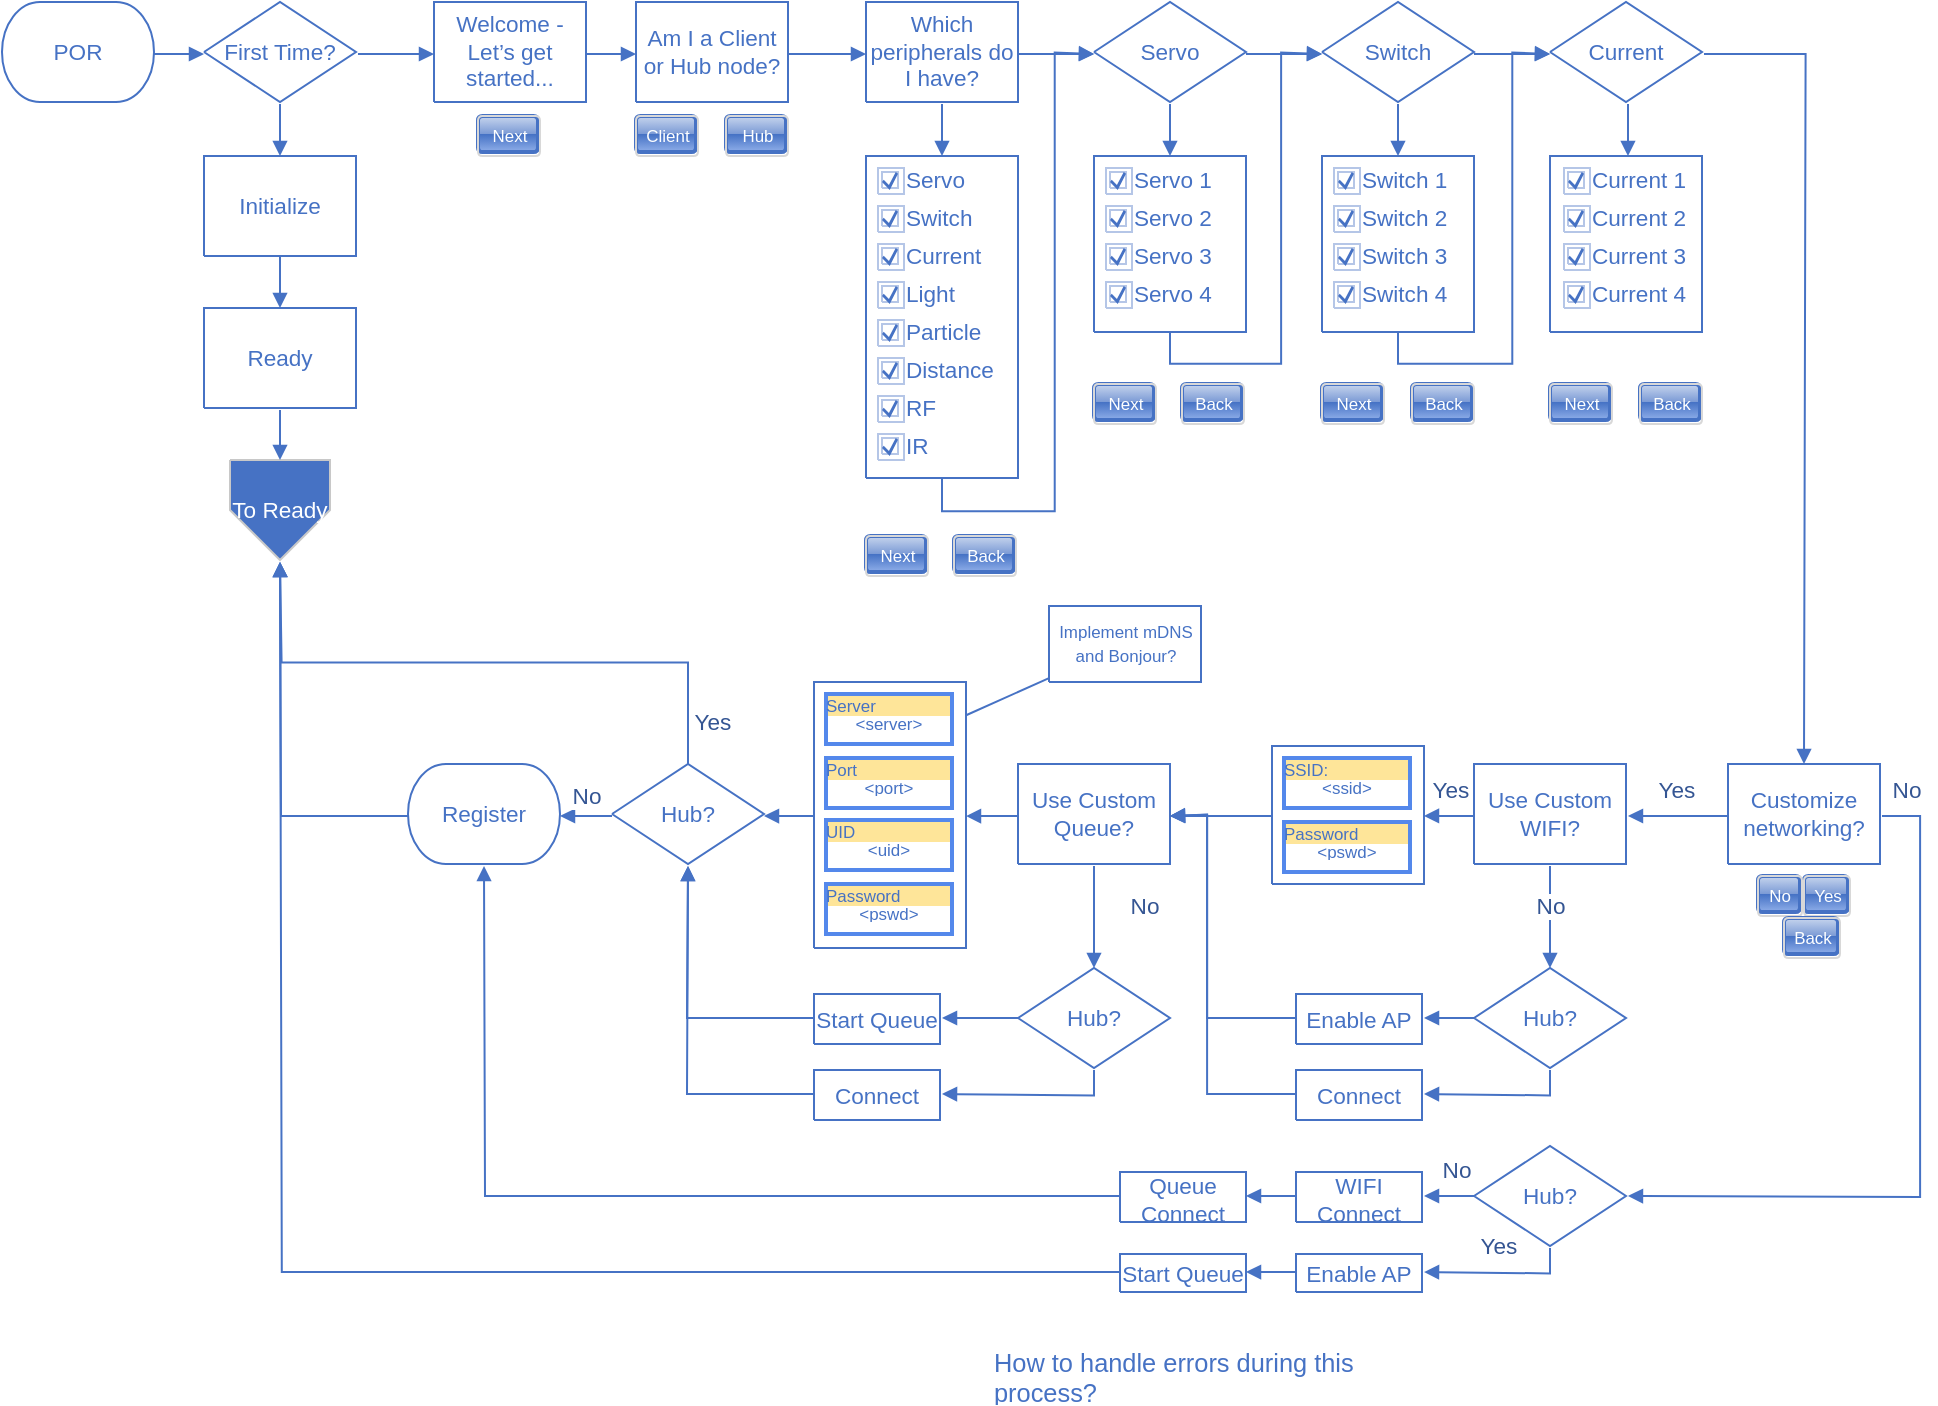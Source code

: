 <mxfile version="24.7.17" pages="4">
  <diagram name="POR" id="POR">
    <mxGraphModel dx="1438" dy="849" grid="1" gridSize="10" guides="1" tooltips="1" connect="1" arrows="1" fold="1" page="1" pageScale="1" pageWidth="1600" pageHeight="900" math="0" shadow="0">
      <root>
        <mxCell id="0" />
        <mxCell id="1" parent="0" />
        <UserObject label="&lt;div style=&quot;font-size: 1px&quot;&gt;&lt;/div&gt;" tags="Flowchart" id="100">
          <mxCell style="verticalAlign=middle;align=center;overflow=width;vsdxID=122;fillColor=none;gradientColor=none;shape=stencil(nZBLDoAgDERP0z3SIyjew0SURgSD+Lu9kMZoXLhwN9O+tukAlrNpJg1SzDH4QW/URgNYgZTkjA4UkwJUgGXng+6DX1zLfmoymdXo17xh5zmRJ6Q42BWCfc2oJfdAr+Yv+AP9Cb7OJ3H/2JG1HNGz/84klThPVCc=);strokeColor=#4672c4;spacingTop=-1;spacingBottom=-1;spacingLeft=-1;spacingRight=-1;points=[[1,0.5,0],[0.5,0.5,0],[0.5,0,0]];labelBackgroundColor=none;rounded=0;html=1;whiteSpace=wrap;fontFamily=Helvetica;" parent="1" vertex="1">
            <mxGeometry x="850" y="127" width="76" height="88" as="geometry" />
          </mxCell>
        </UserObject>
        <UserObject label="&lt;div style=&quot;font-size: 1px&quot;&gt;&lt;/div&gt;" tags="Flowchart" id="2">
          <mxCell style="verticalAlign=middle;align=center;overflow=width;vsdxID=95;fillColor=none;gradientColor=none;shape=stencil(nZBLDoAgDERP0z3SIyjew0SURgSD+Lu9kMZoXLhwN9O+tukAlrNpJg1SzDH4QW/URgNYgZTkjA4UkwJUgGXng+6DX1zLfmoymdXo17xh5zmRJ6Q42BWCfc2oJfdAr+Yv+AP9Cb7OJ3H/2JG1HNGz/84klThPVCc=);strokeColor=#4672c4;spacingTop=-1;spacingBottom=-1;spacingLeft=-1;spacingRight=-1;points=[[1,0.5,0],[0.5,0.5,0],[0.5,0,0]];labelBackgroundColor=none;rounded=0;html=1;whiteSpace=wrap;fontFamily=Helvetica;" parent="1" vertex="1">
            <mxGeometry x="508" y="127" width="76" height="161" as="geometry" />
          </mxCell>
        </UserObject>
        <UserObject label="&lt;div style=&quot;font-size: 1px&quot;&gt;&lt;font style=&quot;font-size: 11.29px; color: rgb(70, 114, 196); direction: ltr; letter-spacing: 0px; line-height: 120%; opacity: 1;&quot;&gt;Welcome - Let’s get started...&lt;br&gt;&lt;/font&gt;&lt;/div&gt;" tags="Flowchart" id="3">
          <mxCell style="verticalAlign=middle;align=center;overflow=width;vsdxID=3;fillColor=#ffffff;gradientColor=none;shape=stencil(nZBLDoAgDERP0z3SIyjew0SURgSD+Lu9kMZoXLhwN9O+tukAlrNpJg1SzDH4QW/URgNYgZTkjA4UkwJUgGXng+6DX1zLfmoymdXo17xh5zmRJ6Q42BWCfc2oJfdAr+Yv+AP9Cb7OJ3H/2JG1HNGz/84klThPVCc=);strokeColor=#4672c4;spacingTop=-1;spacingBottom=-1;spacingLeft=-1;spacingRight=-1;points=[[1,0.5,0],[0.5,0.5,0],[0.5,0,0]];labelBackgroundColor=none;rounded=0;html=1;whiteSpace=wrap;fontFamily=Helvetica;" parent="1" vertex="1">
            <mxGeometry x="292" y="50" width="76" height="50" as="geometry" />
          </mxCell>
        </UserObject>
        <UserObject label="&lt;div style=&quot;font-size: 1px&quot;&gt;&lt;font style=&quot;font-size: 11.29px; color: rgb(70, 114, 196); direction: ltr; letter-spacing: 0px; line-height: 120%; opacity: 1;&quot;&gt;POR&lt;br&gt;&lt;/font&gt;&lt;/div&gt;" tags="Flowchart" id="4">
          <mxCell style="verticalAlign=middle;align=center;overflow=width;vsdxID=4;fillColor=#ffffff;gradientColor=none;shape=stencil(nVLRDsIgDPwaHkkYZPED5vwP4thGRFgKuu3vBatxm5tR39re9ZrjIKLwrewU4cwHcCfV6yq0ROwJ59q2CnSIFRElEUXtQDXgLrbCvpOJmaqzuyaFAfd4nlY4G7HNGLv3B+QabSfc3UeuhGPEYKELD3KO3A2pJ0jloD0FF2TQzs4wI6FRNB6htZHNDPK9Ut3beNUCX7v7j4GNd/vZQvaFhVi84qu1MZj+FF/GHUf4VUR5Aw==);strokeColor=#4672c4;spacingTop=-1;spacingBottom=-1;spacingLeft=-1;spacingRight=-1;points=[[0.5,1,0],[0.5,0,0],[0.5,0.5,0],[1,0.5,0]];labelBackgroundColor=none;rounded=0;html=1;whiteSpace=wrap;fontFamily=Helvetica;" parent="1" vertex="1">
            <mxGeometry x="76" y="50" width="76" height="50" as="geometry" />
          </mxCell>
        </UserObject>
        <UserObject label="" tags="Flowchart" id="5">
          <mxCell style="vsdxID=7;fillColor=#ffffff;gradientColor=none;shape=stencil(UzV2Ls5ILEhVNTIoLinKz04tz0wpyVA1dlE1MsrMy0gtyiwBslSNXVWNndPyi1LTi/JL81Ig/IJEkEoQKze/DGRCBUSfAUiHkUElhGcK4bpBVOZk5iGpNEVVikeloQHZpsK0YlWLz1QgA+HFtMycHEgIIcujBwlQCBKcxq4A);strokeColor=#4672c4;spacingTop=-1;spacingBottom=-1;spacingLeft=-1;spacingRight=-1;points=[[1,0.5,0],[0.5,0,0],[0.5,0,0]];labelBackgroundColor=none;rounded=0;html=1;whiteSpace=wrap;fontFamily=Helvetica;" parent="1" vertex="1">
            <mxGeometry x="177" y="50" width="76" height="50" as="geometry" />
          </mxCell>
        </UserObject>
        <mxCell id="6" value="&lt;div style=&quot;font-size: 1px&quot;&gt;&lt;font style=&quot;font-size: 11.29px; color: rgb(70, 114, 196); direction: ltr; letter-spacing: 0px; line-height: 120%; opacity: 1;&quot;&gt;First Time?&lt;br&gt;&lt;/font&gt;&lt;/div&gt;" style="text;vsdxID=7;fillColor=none;gradientColor=none;strokeColor=none;spacingTop=-1;spacingBottom=-1;spacingLeft=-1;spacingRight=-1;points=[[1,0.5,0],[0.5,0,0],[0.5,0,0]];labelBackgroundColor=none;rounded=0;html=1;whiteSpace=wrap;verticalAlign=middle;align=center;overflow=width;;html=1;fontFamily=Helvetica;" parent="5" vertex="1">
          <mxGeometry x="6.35" y="5.55" width="63.5" height="38.1" as="geometry" />
        </mxCell>
        <UserObject label="&lt;div style=&quot;font-size: 1px&quot;&gt;&lt;font style=&quot;font-size: 11.29px; color: rgb(70, 114, 196); direction: ltr; letter-spacing: 0px; line-height: 120%; opacity: 1;&quot;&gt;Initialize&lt;br&gt;&lt;/font&gt;&lt;/div&gt;" tags="Flowchart" id="7">
          <mxCell style="verticalAlign=middle;align=center;overflow=width;vsdxID=8;fillColor=#ffffff;gradientColor=none;shape=stencil(nZBLDoAgDERP0z3SIyjew0SURgSD+Lu9kMZoXLhwN9O+tukAlrNpJg1SzDH4QW/URgNYgZTkjA4UkwJUgGXng+6DX1zLfmoymdXo17xh5zmRJ6Q42BWCfc2oJfdAr+Yv+AP9Cb7OJ3H/2JG1HNGz/84klThPVCc=);strokeColor=#4672c4;spacingTop=-1;spacingBottom=-1;spacingLeft=-1;spacingRight=-1;points=[[1,0.5,0],[0.5,0.5,0],[0.5,0,0]];labelBackgroundColor=none;rounded=0;html=1;whiteSpace=wrap;fontFamily=Helvetica;" parent="1" vertex="1">
            <mxGeometry x="177" y="127" width="76" height="50" as="geometry" />
          </mxCell>
        </UserObject>
        <UserObject label="&lt;div style=&quot;font-size: 1px&quot;&gt;&lt;font style=&quot;font-size: 11.29px; color: rgb(70, 114, 196); direction: ltr; letter-spacing: 0px; line-height: 120%; opacity: 1;&quot;&gt;Ready&lt;br&gt;&lt;/font&gt;&lt;/div&gt;" tags="Flowchart" id="8">
          <mxCell style="verticalAlign=middle;align=center;overflow=width;vsdxID=9;fillColor=#ffffff;gradientColor=none;shape=stencil(nZBLDoAgDERP0z3SIyjew0SURgSD+Lu9kMZoXLhwN9O+tukAlrNpJg1SzDH4QW/URgNYgZTkjA4UkwJUgGXng+6DX1zLfmoymdXo17xh5zmRJ6Q42BWCfc2oJfdAr+Yv+AP9Cb7OJ3H/2JG1HNGz/84klThPVCc=);strokeColor=#4672c4;spacingTop=-1;spacingBottom=-1;spacingLeft=-1;spacingRight=-1;points=[[1,0.5,0],[0.5,0.5,0],[0.5,0,0]];labelBackgroundColor=none;rounded=0;html=1;whiteSpace=wrap;fontFamily=Helvetica;" parent="1" vertex="1">
            <mxGeometry x="177" y="203" width="76" height="50" as="geometry" />
          </mxCell>
        </UserObject>
        <UserObject label="&lt;div style=&quot;font-size: 1px&quot;&gt;&lt;font style=&quot;font-size: 11.29px; color: rgb(254, 255, 255); direction: ltr; letter-spacing: 0px; line-height: 120%; opacity: 1;&quot;&gt;To Ready&lt;br&gt;&lt;/font&gt;&lt;/div&gt;" link="data:page/id,Page-2" tags="Connector Flowchart" id="9">
          <mxCell style="verticalAlign=middle;align=center;overflow=width;vsdxID=10;fillColor=#4672c4;gradientColor=none;shape=stencil(UzV2Ls5ILEhVNTIoLinKz04tz0wpyVA1dlE1MsrMy0gtyiwBslSNXVWNndPyi1LTi/JL81Ig/IJEkEoQKze/DGRCBUSfAUiHkUElMs8NojAnMw+nQlM8Kk1RlRoa4FELkyTGXHS1RDsWRSGQgQiLtMycHEhQIsujhx1QCBLuxq4A);strokeColor=#c8c8c8;spacingTop=0;spacingBottom=0;spacingLeft=0;spacingRight=0;points=[[0.5,0,0],[1,0.5,0],[0.5,1,0],[0,0.5,0]];labelBackgroundColor=none;rounded=0;html=1;whiteSpace=wrap;spacing=0;fontFamily=Helvetica;" parent="1" vertex="1">
            <mxGeometry x="190" y="279" width="50" height="50" as="geometry" />
          </mxCell>
        </UserObject>
        <UserObject label="&lt;div style=&quot;font-size: 1px&quot;&gt;&lt;font style=&quot;font-size: 11.29px; color: rgb(70, 114, 196); direction: ltr; letter-spacing: 0px; line-height: 120%; opacity: 1;&quot;&gt;Am I a Client or Hub node?&lt;br&gt;&lt;/font&gt;&lt;/div&gt;" tags="Flowchart" id="10">
          <mxCell style="verticalAlign=middle;align=center;overflow=width;vsdxID=16;fillColor=#ffffff;gradientColor=none;shape=stencil(nZBLDoAgDERP0z3SIyjew0SURgSD+Lu9kMZoXLhwN9O+tukAlrNpJg1SzDH4QW/URgNYgZTkjA4UkwJUgGXng+6DX1zLfmoymdXo17xh5zmRJ6Q42BWCfc2oJfdAr+Yv+AP9Cb7OJ3H/2JG1HNGz/84klThPVCc=);strokeColor=#4672c4;spacingTop=-1;spacingBottom=-1;spacingLeft=-1;spacingRight=-1;points=[[1,0.5,0],[0.5,0.5,0],[0.5,0,0]];labelBackgroundColor=none;rounded=0;html=1;whiteSpace=wrap;fontFamily=Helvetica;" parent="1" vertex="1">
            <mxGeometry x="393" y="50" width="76" height="50" as="geometry" />
          </mxCell>
        </UserObject>
        <UserObject label="&lt;div style=&quot;font-size: 1px&quot;&gt;&lt;font style=&quot;font-size: 11.29px; color: rgb(70, 114, 196); direction: ltr; letter-spacing: 0px; line-height: 120%; opacity: 1;&quot;&gt;Which peripherals do I have?&lt;br&gt;&lt;/font&gt;&lt;/div&gt;" tags="Flowchart" id="11">
          <mxCell style="verticalAlign=middle;align=center;overflow=width;vsdxID=22;fillColor=#ffffff;gradientColor=none;shape=stencil(nZBLDoAgDERP0z3SIyjew0SURgSD+Lu9kMZoXLhwN9O+tukAlrNpJg1SzDH4QW/URgNYgZTkjA4UkwJUgGXng+6DX1zLfmoymdXo17xh5zmRJ6Q42BWCfc2oJfdAr+Yv+AP9Cb7OJ3H/2JG1HNGz/84klThPVCc=);strokeColor=#4672c4;spacingTop=-1;spacingBottom=-1;spacingLeft=-1;spacingRight=-1;points=[[1,0.5,0],[0.5,0.5,0],[0.5,0,0]];labelBackgroundColor=none;rounded=0;html=1;whiteSpace=wrap;fontFamily=Helvetica;" parent="1" vertex="1">
            <mxGeometry x="508" y="50" width="76" height="50" as="geometry" />
          </mxCell>
        </UserObject>
        <UserObject label="" tags="Background" id="12">
          <mxCell style="vsdxID=23;fillColor=none;gradientColor=none;strokeColor=none;strokeWidth=2;spacingTop=-1;spacingBottom=-1;points=[[0.5,0.5,0]];labelBackgroundColor=none;rounded=0;html=1;whiteSpace=wrap;fontFamily=Helvetica;" parent="1" vertex="1">
            <mxGeometry x="514" y="133" width="13" height="13" as="geometry" />
          </mxCell>
        </UserObject>
        <mxCell id="13" style="vsdxID=24;fillColor=#ffffff;gradientColor=none;shape=stencil(nZBLDoAgDERP0z3SIyjew0SURgSD+Lu9kMZoXLhwN9O+tukAlrNpJg1SzDH4QW/URgNYgZTkjA4UkwJUgGXng+6DX1zLfmoymdXo17xh5zmRJ6Q42BWCfc2oJfdAr+Yv+AP9Cb7OJ3H/2JG1HNGz/84klThPVCc=);strokeColor=#b5c6e7;spacingTop=-3;spacingBottom=-3;spacingLeft=-3;spacingRight=-3;points=[[0.5,0.5,0]];labelBackgroundColor=none;rounded=0;html=1;whiteSpace=wrap;fontFamily=Helvetica;" parent="12" vertex="1">
          <mxGeometry width="13" height="13" as="geometry" />
        </mxCell>
        <mxCell id="14" style="vsdxID=25;fillColor=#ffffff;gradientColor=none;shape=stencil(nZBLDoAgDERP0z3SIyjew0SURgSD+Lu9kMZoXLhwN9O+tukAlrNpJg1SzDH4QW/URgNYgZTkjA4UkwJUgGXng+6DX1zLfmoymdXo17xh5zmRJ6Q42BWCfc2oJfdAr+Yv+AP9Cb7OJ3H/2JG1HNGz/84klThPVCc=);strokeColor=#b5c6e7;spacingTop=-3;spacingBottom=-3;spacingLeft=-3;spacingRight=-3;points=[[0.5,0.5,0]];labelBackgroundColor=none;rounded=0;html=1;whiteSpace=wrap;fontFamily=Helvetica;" parent="12" vertex="1">
          <mxGeometry x="2" y="2" width="8" height="8" as="geometry" />
        </mxCell>
        <mxCell id="15" style="vsdxID=26;fillColor=#4672c4;gradientColor=none;shape=stencil(hZHNDsIgEISfhiuhu1Tqudb3aFIqRCwNpf68vSAxFmPrbVi+2QwDwXpS7SgJsMk7e5Y33XlF8EAA9KCk0z4ogg3BurdOnpydhy6dxzaSUV3sNW64Jx9HCkV0AXukiQDKy9fkmAxGDwtDtaMMMgNbhwvGMnRPYR3mFeUZ/Xb/pPPFZUgltnJQkYfm4ZW4keV/LUF8Su21Mcub7/rDKH0dNk8=);strokeColor=#4672c4;spacingTop=-3;spacingBottom=-3;spacingLeft=-3;spacingRight=-3;points=[[0.5,0.5,0]];labelBackgroundColor=none;rounded=0;html=1;whiteSpace=wrap;fontFamily=Helvetica;" parent="12" vertex="1">
          <mxGeometry x="2" y="2" width="8" height="9" as="geometry" />
        </mxCell>
        <mxCell id="16" value="&lt;div style=&quot;font-size: 1px&quot;&gt;&lt;font style=&quot;font-size: 11.29px; color: rgb(70, 114, 196); direction: ltr; letter-spacing: 0px; line-height: 120%; opacity: 1;&quot;&gt;Servo&lt;br&gt;&lt;/font&gt;&lt;/div&gt;" style="text;vsdxID=23;fillColor=none;gradientColor=none;strokeColor=none;strokeWidth=2;spacingTop=-1;spacingBottom=-1;points=[[0.5,0.5,0]];labelBackgroundColor=none;rounded=0;html=1;whiteSpace=wrap;verticalAlign=middle;align=left;overflow=width;;html=1;fontFamily=Helvetica;" parent="12" vertex="1">
          <mxGeometry x="13.65" y="-0.56" width="39.64" height="13.56" as="geometry" />
        </mxCell>
        <UserObject label="" tags="Background" id="17">
          <mxCell style="vsdxID=27;fillColor=none;gradientColor=none;strokeColor=none;strokeWidth=2;spacingTop=-1;spacingBottom=-1;points=[[0.5,0.5,0]];labelBackgroundColor=none;rounded=0;html=1;whiteSpace=wrap;fontFamily=Helvetica;" parent="1" vertex="1">
            <mxGeometry x="514" y="152" width="13" height="13" as="geometry" />
          </mxCell>
        </UserObject>
        <mxCell id="18" style="vsdxID=28;fillColor=#ffffff;gradientColor=none;shape=stencil(nZBLDoAgDERP0z3SIyjew0SURgSD+Lu9kMZoXLhwN9O+tukAlrNpJg1SzDH4QW/URgNYgZTkjA4UkwJUgGXng+6DX1zLfmoymdXo17xh5zmRJ6Q42BWCfc2oJfdAr+Yv+AP9Cb7OJ3H/2JG1HNGz/84klThPVCc=);strokeColor=#b5c6e7;spacingTop=-3;spacingBottom=-3;spacingLeft=-3;spacingRight=-3;points=[[0.5,0.5,0]];labelBackgroundColor=none;rounded=0;html=1;whiteSpace=wrap;fontFamily=Helvetica;" parent="17" vertex="1">
          <mxGeometry width="13" height="13" as="geometry" />
        </mxCell>
        <mxCell id="19" style="vsdxID=29;fillColor=#ffffff;gradientColor=none;shape=stencil(nZBLDoAgDERP0z3SIyjew0SURgSD+Lu9kMZoXLhwN9O+tukAlrNpJg1SzDH4QW/URgNYgZTkjA4UkwJUgGXng+6DX1zLfmoymdXo17xh5zmRJ6Q42BWCfc2oJfdAr+Yv+AP9Cb7OJ3H/2JG1HNGz/84klThPVCc=);strokeColor=#b5c6e7;spacingTop=-3;spacingBottom=-3;spacingLeft=-3;spacingRight=-3;points=[[0.5,0.5,0]];labelBackgroundColor=none;rounded=0;html=1;whiteSpace=wrap;fontFamily=Helvetica;" parent="17" vertex="1">
          <mxGeometry x="2" y="2" width="8" height="8" as="geometry" />
        </mxCell>
        <mxCell id="20" style="vsdxID=30;fillColor=#4672c4;gradientColor=none;shape=stencil(hZHNDsIgEISfhiuhu1Tqudb3aFIqRCwNpf68vSAxFmPrbVi+2QwDwXpS7SgJsMk7e5Y33XlF8EAA9KCk0z4ogg3BurdOnpydhy6dxzaSUV3sNW64Jx9HCkV0AXukiQDKy9fkmAxGDwtDtaMMMgNbhwvGMnRPYR3mFeUZ/Xb/pPPFZUgltnJQkYfm4ZW4keV/LUF8Su21Mcub7/rDKH0dNk8=);strokeColor=#4672c4;spacingTop=-3;spacingBottom=-3;spacingLeft=-3;spacingRight=-3;points=[[0.5,0.5,0]];labelBackgroundColor=none;rounded=0;html=1;whiteSpace=wrap;fontFamily=Helvetica;" parent="17" vertex="1">
          <mxGeometry x="2" y="2" width="8" height="9" as="geometry" />
        </mxCell>
        <mxCell id="21" value="&lt;div style=&quot;font-size: 1px&quot;&gt;&lt;font style=&quot;font-size: 11.29px; color: rgb(70, 114, 196); direction: ltr; letter-spacing: 0px; line-height: 120%; opacity: 1;&quot;&gt;Switch&lt;br&gt;&lt;/font&gt;&lt;/div&gt;" style="text;vsdxID=27;fillColor=none;gradientColor=none;strokeColor=none;strokeWidth=2;spacingTop=-1;spacingBottom=-1;points=[[0.5,0.5,0]];labelBackgroundColor=none;rounded=0;html=1;whiteSpace=wrap;verticalAlign=middle;align=left;overflow=width;;html=1;fontFamily=Helvetica;" parent="17" vertex="1">
          <mxGeometry x="13.65" y="-0.56" width="44.18" height="13.56" as="geometry" />
        </mxCell>
        <UserObject label="" tags="Background" id="22">
          <mxCell style="vsdxID=31;fillColor=none;gradientColor=none;strokeColor=none;strokeWidth=2;spacingTop=-1;spacingBottom=-1;points=[[0.5,0.5,0]];labelBackgroundColor=none;rounded=0;html=1;whiteSpace=wrap;fontFamily=Helvetica;" parent="1" vertex="1">
            <mxGeometry x="514" y="171" width="13" height="13" as="geometry" />
          </mxCell>
        </UserObject>
        <mxCell id="23" style="vsdxID=32;fillColor=#ffffff;gradientColor=none;shape=stencil(nZBLDoAgDERP0z3SIyjew0SURgSD+Lu9kMZoXLhwN9O+tukAlrNpJg1SzDH4QW/URgNYgZTkjA4UkwJUgGXng+6DX1zLfmoymdXo17xh5zmRJ6Q42BWCfc2oJfdAr+Yv+AP9Cb7OJ3H/2JG1HNGz/84klThPVCc=);strokeColor=#b5c6e7;spacingTop=-3;spacingBottom=-3;spacingLeft=-3;spacingRight=-3;points=[[0.5,0.5,0]];labelBackgroundColor=none;rounded=0;html=1;whiteSpace=wrap;fontFamily=Helvetica;" parent="22" vertex="1">
          <mxGeometry width="13" height="13" as="geometry" />
        </mxCell>
        <mxCell id="24" style="vsdxID=33;fillColor=#ffffff;gradientColor=none;shape=stencil(nZBLDoAgDERP0z3SIyjew0SURgSD+Lu9kMZoXLhwN9O+tukAlrNpJg1SzDH4QW/URgNYgZTkjA4UkwJUgGXng+6DX1zLfmoymdXo17xh5zmRJ6Q42BWCfc2oJfdAr+Yv+AP9Cb7OJ3H/2JG1HNGz/84klThPVCc=);strokeColor=#b5c6e7;spacingTop=-3;spacingBottom=-3;spacingLeft=-3;spacingRight=-3;points=[[0.5,0.5,0]];labelBackgroundColor=none;rounded=0;html=1;whiteSpace=wrap;fontFamily=Helvetica;" parent="22" vertex="1">
          <mxGeometry x="2" y="2" width="8" height="8" as="geometry" />
        </mxCell>
        <mxCell id="25" style="vsdxID=34;fillColor=#4672c4;gradientColor=none;shape=stencil(hZHNDsIgEISfhiuhu1Tqudb3aFIqRCwNpf68vSAxFmPrbVi+2QwDwXpS7SgJsMk7e5Y33XlF8EAA9KCk0z4ogg3BurdOnpydhy6dxzaSUV3sNW64Jx9HCkV0AXukiQDKy9fkmAxGDwtDtaMMMgNbhwvGMnRPYR3mFeUZ/Xb/pPPFZUgltnJQkYfm4ZW4keV/LUF8Su21Mcub7/rDKH0dNk8=);strokeColor=#4672c4;spacingTop=-3;spacingBottom=-3;spacingLeft=-3;spacingRight=-3;points=[[0.5,0.5,0]];labelBackgroundColor=none;rounded=0;html=1;whiteSpace=wrap;fontFamily=Helvetica;" parent="22" vertex="1">
          <mxGeometry x="2" y="2" width="8" height="9" as="geometry" />
        </mxCell>
        <mxCell id="26" value="&lt;div style=&quot;font-size: 1px&quot;&gt;&lt;font style=&quot;font-size: 11.29px; color: rgb(70, 114, 196); direction: ltr; letter-spacing: 0px; line-height: 120%; opacity: 1;&quot;&gt;Current&lt;br&gt;&lt;/font&gt;&lt;/div&gt;" style="text;vsdxID=31;fillColor=none;gradientColor=none;strokeColor=none;strokeWidth=2;spacingTop=-1;spacingBottom=-1;points=[[0.5,0.5,0]];labelBackgroundColor=none;rounded=0;html=1;whiteSpace=wrap;verticalAlign=middle;align=left;overflow=width;;html=1;fontFamily=Helvetica;" parent="22" vertex="1">
          <mxGeometry x="13.65" y="-0.56" width="49" height="13.56" as="geometry" />
        </mxCell>
        <UserObject label="" tags="Background" id="27">
          <mxCell style="vsdxID=35;fillColor=none;gradientColor=none;strokeColor=none;strokeWidth=2;spacingTop=-1;spacingBottom=-1;points=[[0.5,0.5,0]];labelBackgroundColor=none;rounded=0;html=1;whiteSpace=wrap;fontFamily=Helvetica;" parent="1" vertex="1">
            <mxGeometry x="514" y="190" width="13" height="13" as="geometry" />
          </mxCell>
        </UserObject>
        <mxCell id="28" style="vsdxID=36;fillColor=#ffffff;gradientColor=none;shape=stencil(nZBLDoAgDERP0z3SIyjew0SURgSD+Lu9kMZoXLhwN9O+tukAlrNpJg1SzDH4QW/URgNYgZTkjA4UkwJUgGXng+6DX1zLfmoymdXo17xh5zmRJ6Q42BWCfc2oJfdAr+Yv+AP9Cb7OJ3H/2JG1HNGz/84klThPVCc=);strokeColor=#b5c6e7;spacingTop=-3;spacingBottom=-3;spacingLeft=-3;spacingRight=-3;points=[[0.5,0.5,0]];labelBackgroundColor=none;rounded=0;html=1;whiteSpace=wrap;fontFamily=Helvetica;" parent="27" vertex="1">
          <mxGeometry width="13" height="13" as="geometry" />
        </mxCell>
        <mxCell id="29" style="vsdxID=37;fillColor=#ffffff;gradientColor=none;shape=stencil(nZBLDoAgDERP0z3SIyjew0SURgSD+Lu9kMZoXLhwN9O+tukAlrNpJg1SzDH4QW/URgNYgZTkjA4UkwJUgGXng+6DX1zLfmoymdXo17xh5zmRJ6Q42BWCfc2oJfdAr+Yv+AP9Cb7OJ3H/2JG1HNGz/84klThPVCc=);strokeColor=#b5c6e7;spacingTop=-3;spacingBottom=-3;spacingLeft=-3;spacingRight=-3;points=[[0.5,0.5,0]];labelBackgroundColor=none;rounded=0;html=1;whiteSpace=wrap;fontFamily=Helvetica;" parent="27" vertex="1">
          <mxGeometry x="2" y="2" width="8" height="8" as="geometry" />
        </mxCell>
        <mxCell id="30" style="vsdxID=38;fillColor=#4672c4;gradientColor=none;shape=stencil(hZHNDsIgEISfhiuhu1Tqudb3aFIqRCwNpf68vSAxFmPrbVi+2QwDwXpS7SgJsMk7e5Y33XlF8EAA9KCk0z4ogg3BurdOnpydhy6dxzaSUV3sNW64Jx9HCkV0AXukiQDKy9fkmAxGDwtDtaMMMgNbhwvGMnRPYR3mFeUZ/Xb/pPPFZUgltnJQkYfm4ZW4keV/LUF8Su21Mcub7/rDKH0dNk8=);strokeColor=#4672c4;spacingTop=-3;spacingBottom=-3;spacingLeft=-3;spacingRight=-3;points=[[0.5,0.5,0]];labelBackgroundColor=none;rounded=0;html=1;whiteSpace=wrap;fontFamily=Helvetica;" parent="27" vertex="1">
          <mxGeometry x="2" y="2" width="8" height="9" as="geometry" />
        </mxCell>
        <mxCell id="31" value="&lt;div style=&quot;font-size: 1px&quot;&gt;&lt;font style=&quot;font-size: 11.29px; color: rgb(70, 114, 196); direction: ltr; letter-spacing: 0px; line-height: 120%; opacity: 1;&quot;&gt;Light&lt;br&gt;&lt;/font&gt;&lt;/div&gt;" style="text;vsdxID=35;fillColor=none;gradientColor=none;strokeColor=none;strokeWidth=2;spacingTop=-1;spacingBottom=-1;points=[[0.5,0.5,0]];labelBackgroundColor=none;rounded=0;html=1;whiteSpace=wrap;verticalAlign=middle;align=left;overflow=width;;html=1;fontFamily=Helvetica;" parent="27" vertex="1">
          <mxGeometry x="13.65" y="-0.56" width="36.21" height="13.56" as="geometry" />
        </mxCell>
        <UserObject label="" tags="Background" id="32">
          <mxCell style="vsdxID=39;fillColor=none;gradientColor=none;strokeColor=none;strokeWidth=2;spacingTop=-1;spacingBottom=-1;points=[[0.5,0.5,0]];labelBackgroundColor=none;rounded=0;html=1;whiteSpace=wrap;fontFamily=Helvetica;" parent="1" vertex="1">
            <mxGeometry x="514" y="209" width="13" height="13" as="geometry" />
          </mxCell>
        </UserObject>
        <mxCell id="33" style="vsdxID=40;fillColor=#ffffff;gradientColor=none;shape=stencil(nZBLDoAgDERP0z3SIyjew0SURgSD+Lu9kMZoXLhwN9O+tukAlrNpJg1SzDH4QW/URgNYgZTkjA4UkwJUgGXng+6DX1zLfmoymdXo17xh5zmRJ6Q42BWCfc2oJfdAr+Yv+AP9Cb7OJ3H/2JG1HNGz/84klThPVCc=);strokeColor=#b5c6e7;spacingTop=-3;spacingBottom=-3;spacingLeft=-3;spacingRight=-3;points=[[0.5,0.5,0]];labelBackgroundColor=none;rounded=0;html=1;whiteSpace=wrap;fontFamily=Helvetica;" parent="32" vertex="1">
          <mxGeometry width="13" height="13" as="geometry" />
        </mxCell>
        <mxCell id="34" style="vsdxID=41;fillColor=#ffffff;gradientColor=none;shape=stencil(nZBLDoAgDERP0z3SIyjew0SURgSD+Lu9kMZoXLhwN9O+tukAlrNpJg1SzDH4QW/URgNYgZTkjA4UkwJUgGXng+6DX1zLfmoymdXo17xh5zmRJ6Q42BWCfc2oJfdAr+Yv+AP9Cb7OJ3H/2JG1HNGz/84klThPVCc=);strokeColor=#b5c6e7;spacingTop=-3;spacingBottom=-3;spacingLeft=-3;spacingRight=-3;points=[[0.5,0.5,0]];labelBackgroundColor=none;rounded=0;html=1;whiteSpace=wrap;fontFamily=Helvetica;" parent="32" vertex="1">
          <mxGeometry x="2" y="2" width="8" height="8" as="geometry" />
        </mxCell>
        <mxCell id="35" style="vsdxID=42;fillColor=#4672c4;gradientColor=none;shape=stencil(hZHNDsIgEISfhiuhu1Tqudb3aFIqRCwNpf68vSAxFmPrbVi+2QwDwXpS7SgJsMk7e5Y33XlF8EAA9KCk0z4ogg3BurdOnpydhy6dxzaSUV3sNW64Jx9HCkV0AXukiQDKy9fkmAxGDwtDtaMMMgNbhwvGMnRPYR3mFeUZ/Xb/pPPFZUgltnJQkYfm4ZW4keV/LUF8Su21Mcub7/rDKH0dNk8=);strokeColor=#4672c4;spacingTop=-3;spacingBottom=-3;spacingLeft=-3;spacingRight=-3;points=[[0.5,0.5,0]];labelBackgroundColor=none;rounded=0;html=1;whiteSpace=wrap;fontFamily=Helvetica;" parent="32" vertex="1">
          <mxGeometry x="2" y="2" width="8" height="9" as="geometry" />
        </mxCell>
        <mxCell id="36" value="&lt;div style=&quot;font-size: 1px&quot;&gt;&lt;font style=&quot;font-size: 11.29px; color: rgb(70, 114, 196); direction: ltr; letter-spacing: 0px; line-height: 120%; opacity: 1;&quot;&gt;Particle&lt;br&gt;&lt;/font&gt;&lt;/div&gt;" style="text;vsdxID=39;fillColor=none;gradientColor=none;strokeColor=none;strokeWidth=2;spacingTop=-1;spacingBottom=-1;points=[[0.5,0.5,0]];labelBackgroundColor=none;rounded=0;html=1;whiteSpace=wrap;verticalAlign=middle;align=left;overflow=width;;html=1;fontFamily=Helvetica;" parent="32" vertex="1">
          <mxGeometry x="13.65" y="-0.56" width="48.37" height="13.56" as="geometry" />
        </mxCell>
        <UserObject label="" tags="Background" id="37">
          <mxCell style="vsdxID=43;fillColor=none;gradientColor=none;strokeColor=none;strokeWidth=2;spacingTop=-1;spacingBottom=-1;points=[[0.5,0.5,0]];labelBackgroundColor=none;rounded=0;html=1;whiteSpace=wrap;fontFamily=Helvetica;" parent="1" vertex="1">
            <mxGeometry x="514" y="228" width="13" height="13" as="geometry" />
          </mxCell>
        </UserObject>
        <mxCell id="38" style="vsdxID=44;fillColor=#ffffff;gradientColor=none;shape=stencil(nZBLDoAgDERP0z3SIyjew0SURgSD+Lu9kMZoXLhwN9O+tukAlrNpJg1SzDH4QW/URgNYgZTkjA4UkwJUgGXng+6DX1zLfmoymdXo17xh5zmRJ6Q42BWCfc2oJfdAr+Yv+AP9Cb7OJ3H/2JG1HNGz/84klThPVCc=);strokeColor=#b5c6e7;spacingTop=-3;spacingBottom=-3;spacingLeft=-3;spacingRight=-3;points=[[0.5,0.5,0]];labelBackgroundColor=none;rounded=0;html=1;whiteSpace=wrap;fontFamily=Helvetica;" parent="37" vertex="1">
          <mxGeometry width="13" height="13" as="geometry" />
        </mxCell>
        <mxCell id="39" style="vsdxID=45;fillColor=#ffffff;gradientColor=none;shape=stencil(nZBLDoAgDERP0z3SIyjew0SURgSD+Lu9kMZoXLhwN9O+tukAlrNpJg1SzDH4QW/URgNYgZTkjA4UkwJUgGXng+6DX1zLfmoymdXo17xh5zmRJ6Q42BWCfc2oJfdAr+Yv+AP9Cb7OJ3H/2JG1HNGz/84klThPVCc=);strokeColor=#b5c6e7;spacingTop=-3;spacingBottom=-3;spacingLeft=-3;spacingRight=-3;points=[[0.5,0.5,0]];labelBackgroundColor=none;rounded=0;html=1;whiteSpace=wrap;fontFamily=Helvetica;" parent="37" vertex="1">
          <mxGeometry x="2" y="2" width="8" height="8" as="geometry" />
        </mxCell>
        <mxCell id="40" style="vsdxID=46;fillColor=#4672c4;gradientColor=none;shape=stencil(hZHNDsIgEISfhiuhu1Tqudb3aFIqRCwNpf68vSAxFmPrbVi+2QwDwXpS7SgJsMk7e5Y33XlF8EAA9KCk0z4ogg3BurdOnpydhy6dxzaSUV3sNW64Jx9HCkV0AXukiQDKy9fkmAxGDwtDtaMMMgNbhwvGMnRPYR3mFeUZ/Xb/pPPFZUgltnJQkYfm4ZW4keV/LUF8Su21Mcub7/rDKH0dNk8=);strokeColor=#4672c4;spacingTop=-3;spacingBottom=-3;spacingLeft=-3;spacingRight=-3;points=[[0.5,0.5,0]];labelBackgroundColor=none;rounded=0;html=1;whiteSpace=wrap;fontFamily=Helvetica;" parent="37" vertex="1">
          <mxGeometry x="2" y="2" width="8" height="9" as="geometry" />
        </mxCell>
        <mxCell id="41" value="&lt;div style=&quot;font-size: 1px&quot;&gt;&lt;font style=&quot;font-size: 11.29px; color: rgb(70, 114, 196); direction: ltr; letter-spacing: 0px; line-height: 120%; opacity: 1;&quot;&gt;Distance&lt;br&gt;&lt;/font&gt;&lt;/div&gt;" style="text;vsdxID=43;fillColor=none;gradientColor=none;strokeColor=none;strokeWidth=2;spacingTop=-1;spacingBottom=-1;points=[[0.5,0.5,0]];labelBackgroundColor=none;rounded=0;html=1;whiteSpace=wrap;verticalAlign=middle;align=left;overflow=width;;html=1;fontFamily=Helvetica;" parent="37" vertex="1">
          <mxGeometry x="13.65" y="-0.56" width="53.31" height="13.56" as="geometry" />
        </mxCell>
        <UserObject label="" tags="Background" id="42">
          <mxCell style="vsdxID=47;fillColor=none;gradientColor=none;strokeColor=none;strokeWidth=2;spacingTop=-1;spacingBottom=-1;points=[[0.5,0.5,0]];labelBackgroundColor=none;rounded=0;html=1;whiteSpace=wrap;fontFamily=Helvetica;" parent="1" vertex="1">
            <mxGeometry x="514" y="247" width="13" height="13" as="geometry" />
          </mxCell>
        </UserObject>
        <mxCell id="43" style="vsdxID=48;fillColor=#ffffff;gradientColor=none;shape=stencil(nZBLDoAgDERP0z3SIyjew0SURgSD+Lu9kMZoXLhwN9O+tukAlrNpJg1SzDH4QW/URgNYgZTkjA4UkwJUgGXng+6DX1zLfmoymdXo17xh5zmRJ6Q42BWCfc2oJfdAr+Yv+AP9Cb7OJ3H/2JG1HNGz/84klThPVCc=);strokeColor=#b5c6e7;spacingTop=-3;spacingBottom=-3;spacingLeft=-3;spacingRight=-3;points=[[0.5,0.5,0]];labelBackgroundColor=none;rounded=0;html=1;whiteSpace=wrap;fontFamily=Helvetica;" parent="42" vertex="1">
          <mxGeometry width="13" height="13" as="geometry" />
        </mxCell>
        <mxCell id="44" style="vsdxID=49;fillColor=#ffffff;gradientColor=none;shape=stencil(nZBLDoAgDERP0z3SIyjew0SURgSD+Lu9kMZoXLhwN9O+tukAlrNpJg1SzDH4QW/URgNYgZTkjA4UkwJUgGXng+6DX1zLfmoymdXo17xh5zmRJ6Q42BWCfc2oJfdAr+Yv+AP9Cb7OJ3H/2JG1HNGz/84klThPVCc=);strokeColor=#b5c6e7;spacingTop=-3;spacingBottom=-3;spacingLeft=-3;spacingRight=-3;points=[[0.5,0.5,0]];labelBackgroundColor=none;rounded=0;html=1;whiteSpace=wrap;fontFamily=Helvetica;" parent="42" vertex="1">
          <mxGeometry x="2" y="2" width="8" height="8" as="geometry" />
        </mxCell>
        <mxCell id="45" style="vsdxID=50;fillColor=#4672c4;gradientColor=none;shape=stencil(hZHNDsIgEISfhiuhu1Tqudb3aFIqRCwNpf68vSAxFmPrbVi+2QwDwXpS7SgJsMk7e5Y33XlF8EAA9KCk0z4ogg3BurdOnpydhy6dxzaSUV3sNW64Jx9HCkV0AXukiQDKy9fkmAxGDwtDtaMMMgNbhwvGMnRPYR3mFeUZ/Xb/pPPFZUgltnJQkYfm4ZW4keV/LUF8Su21Mcub7/rDKH0dNk8=);strokeColor=#4672c4;spacingTop=-3;spacingBottom=-3;spacingLeft=-3;spacingRight=-3;points=[[0.5,0.5,0]];labelBackgroundColor=none;rounded=0;html=1;whiteSpace=wrap;fontFamily=Helvetica;" parent="42" vertex="1">
          <mxGeometry x="2" y="2" width="8" height="9" as="geometry" />
        </mxCell>
        <mxCell id="46" value="&lt;div style=&quot;font-size: 1px&quot;&gt;&lt;font style=&quot;font-size: 11.29px; color: rgb(70, 114, 196); direction: ltr; letter-spacing: 0px; line-height: 120%; opacity: 1;&quot;&gt;RF&lt;br&gt;&lt;/font&gt;&lt;/div&gt;" style="text;vsdxID=47;fillColor=none;gradientColor=none;strokeColor=none;strokeWidth=2;spacingTop=-1;spacingBottom=-1;points=[[0.5,0.5,0]];labelBackgroundColor=none;rounded=0;html=1;whiteSpace=wrap;verticalAlign=middle;align=left;overflow=width;;html=1;fontFamily=Helvetica;" parent="42" vertex="1">
          <mxGeometry x="13.65" y="-0.56" width="25.16" height="13.56" as="geometry" />
        </mxCell>
        <UserObject label="" tags="Background" id="47">
          <mxCell style="vsdxID=51;fillColor=none;gradientColor=none;strokeColor=none;strokeWidth=2;spacingTop=-1;spacingBottom=-1;points=[[0.5,0.5,0]];labelBackgroundColor=none;rounded=0;html=1;whiteSpace=wrap;fontFamily=Helvetica;" parent="1" vertex="1">
            <mxGeometry x="514" y="266" width="13" height="13" as="geometry" />
          </mxCell>
        </UserObject>
        <mxCell id="48" style="vsdxID=52;fillColor=#ffffff;gradientColor=none;shape=stencil(nZBLDoAgDERP0z3SIyjew0SURgSD+Lu9kMZoXLhwN9O+tukAlrNpJg1SzDH4QW/URgNYgZTkjA4UkwJUgGXng+6DX1zLfmoymdXo17xh5zmRJ6Q42BWCfc2oJfdAr+Yv+AP9Cb7OJ3H/2JG1HNGz/84klThPVCc=);strokeColor=#b5c6e7;spacingTop=-3;spacingBottom=-3;spacingLeft=-3;spacingRight=-3;points=[[0.5,0.5,0]];labelBackgroundColor=none;rounded=0;html=1;whiteSpace=wrap;fontFamily=Helvetica;" parent="47" vertex="1">
          <mxGeometry width="13" height="13" as="geometry" />
        </mxCell>
        <mxCell id="49" style="vsdxID=53;fillColor=#ffffff;gradientColor=none;shape=stencil(nZBLDoAgDERP0z3SIyjew0SURgSD+Lu9kMZoXLhwN9O+tukAlrNpJg1SzDH4QW/URgNYgZTkjA4UkwJUgGXng+6DX1zLfmoymdXo17xh5zmRJ6Q42BWCfc2oJfdAr+Yv+AP9Cb7OJ3H/2JG1HNGz/84klThPVCc=);strokeColor=#b5c6e7;spacingTop=-3;spacingBottom=-3;spacingLeft=-3;spacingRight=-3;points=[[0.5,0.5,0]];labelBackgroundColor=none;rounded=0;html=1;whiteSpace=wrap;fontFamily=Helvetica;" parent="47" vertex="1">
          <mxGeometry x="2" y="2" width="8" height="8" as="geometry" />
        </mxCell>
        <mxCell id="50" style="vsdxID=54;fillColor=#4672c4;gradientColor=none;shape=stencil(hZHNDsIgEISfhiuhu1Tqudb3aFIqRCwNpf68vSAxFmPrbVi+2QwDwXpS7SgJsMk7e5Y33XlF8EAA9KCk0z4ogg3BurdOnpydhy6dxzaSUV3sNW64Jx9HCkV0AXukiQDKy9fkmAxGDwtDtaMMMgNbhwvGMnRPYR3mFeUZ/Xb/pPPFZUgltnJQkYfm4ZW4keV/LUF8Su21Mcub7/rDKH0dNk8=);strokeColor=#4672c4;spacingTop=-3;spacingBottom=-3;spacingLeft=-3;spacingRight=-3;points=[[0.5,0.5,0]];labelBackgroundColor=none;rounded=0;html=1;whiteSpace=wrap;fontFamily=Helvetica;" parent="47" vertex="1">
          <mxGeometry x="2" y="2" width="8" height="9" as="geometry" />
        </mxCell>
        <mxCell id="51" value="&lt;div style=&quot;font-size: 1px&quot;&gt;&lt;font style=&quot;font-size: 11.29px; color: rgb(70, 114, 196); direction: ltr; letter-spacing: 0px; line-height: 120%; opacity: 1;&quot;&gt;IR&lt;br&gt;&lt;/font&gt;&lt;/div&gt;" style="text;vsdxID=51;fillColor=none;gradientColor=none;strokeColor=none;strokeWidth=2;spacingTop=-1;spacingBottom=-1;points=[[0.5,0.5,0]];labelBackgroundColor=none;rounded=0;html=1;whiteSpace=wrap;verticalAlign=middle;align=left;overflow=width;;html=1;fontFamily=Helvetica;" parent="47" vertex="1">
          <mxGeometry x="13.65" y="-0.56" width="22.82" height="13.56" as="geometry" />
        </mxCell>
        <UserObject label="" tags="Flowchart" id="52">
          <mxCell style="vsdxID=75;fillColor=#ffffff;gradientColor=none;shape=stencil(UzV2Ls5ILEhVNTIoLinKz04tz0wpyVA1dlE1MsrMy0gtyiwBslSNXVWNndPyi1LTi/JL81Ig/IJEkEoQKze/DGRCBUSfAUiHkUElhGcK4bpBVOZk5iGpNEVVikeloQHZpsK0YlWLz1QgA+HFtMycHEgIIcujBwlQCBKcxq4A);strokeColor=#4672c4;spacingTop=-1;spacingBottom=-1;spacingLeft=-1;spacingRight=-1;points=[[1,0.5,0],[0.5,0,0],[0.5,0,0]];labelBackgroundColor=none;rounded=0;html=1;whiteSpace=wrap;fontFamily=Helvetica;" parent="1" vertex="1">
            <mxGeometry x="622" y="50" width="76" height="50" as="geometry" />
          </mxCell>
        </UserObject>
        <mxCell id="53" value="&lt;div style=&quot;font-size: 1px&quot;&gt;&lt;font style=&quot;font-size: 11.29px; color: rgb(70, 114, 196); direction: ltr; letter-spacing: 0px; line-height: 120%; opacity: 1;&quot;&gt;Servo&lt;br&gt;&lt;/font&gt;&lt;/div&gt;" style="text;vsdxID=75;fillColor=none;gradientColor=none;strokeColor=none;spacingTop=-1;spacingBottom=-1;spacingLeft=-1;spacingRight=-1;points=[[1,0.5,0],[0.5,0,0],[0.5,0,0]];labelBackgroundColor=none;rounded=0;html=1;whiteSpace=wrap;verticalAlign=middle;align=center;overflow=width;;html=1;fontFamily=Helvetica;" parent="52" vertex="1">
          <mxGeometry x="6.35" y="5.55" width="63.5" height="38.1" as="geometry" />
        </mxCell>
        <UserObject label="" tags="Flowchart" id="54">
          <mxCell style="vsdxID=76;fillColor=#ffffff;gradientColor=none;shape=stencil(UzV2Ls5ILEhVNTIoLinKz04tz0wpyVA1dlE1MsrMy0gtyiwBslSNXVWNndPyi1LTi/JL81Ig/IJEkEoQKze/DGRCBUSfAUiHkUElhGcK4bpBVOZk5iGpNEVVikeloQHZpsK0YlWLz1QgA+HFtMycHEgIIcujBwlQCBKcxq4A);strokeColor=#4672c4;spacingTop=-1;spacingBottom=-1;spacingLeft=-1;spacingRight=-1;points=[[1,0.5,0],[0.5,0,0],[0.5,0,0]];labelBackgroundColor=none;rounded=0;html=1;whiteSpace=wrap;fontFamily=Helvetica;" parent="1" vertex="1">
            <mxGeometry x="736" y="50" width="76" height="50" as="geometry" />
          </mxCell>
        </UserObject>
        <mxCell id="55" value="&lt;div style=&quot;font-size: 1px&quot;&gt;&lt;font style=&quot;font-size: 11.29px; color: rgb(70, 114, 196); direction: ltr; letter-spacing: 0px; line-height: 120%; opacity: 1;&quot;&gt;Switch&lt;br&gt;&lt;/font&gt;&lt;/div&gt;" style="text;vsdxID=76;fillColor=none;gradientColor=none;strokeColor=none;spacingTop=-1;spacingBottom=-1;spacingLeft=-1;spacingRight=-1;points=[[1,0.5,0],[0.5,0,0],[0.5,0,0]];labelBackgroundColor=none;rounded=0;html=1;whiteSpace=wrap;verticalAlign=middle;align=center;overflow=width;;html=1;fontFamily=Helvetica;" parent="54" vertex="1">
          <mxGeometry x="6.35" y="5.55" width="63.5" height="38.1" as="geometry" />
        </mxCell>
        <UserObject label="" tags="Flowchart" id="56">
          <mxCell style="vsdxID=77;fillColor=#ffffff;gradientColor=none;shape=stencil(UzV2Ls5ILEhVNTIoLinKz04tz0wpyVA1dlE1MsrMy0gtyiwBslSNXVWNndPyi1LTi/JL81Ig/IJEkEoQKze/DGRCBUSfAUiHkUElhGcK4bpBVOZk5iGpNEVVikeloQHZpsK0YlWLz1QgA+HFtMycHEgIIcujBwlQCBKcxq4A);strokeColor=#4672c4;spacingTop=-1;spacingBottom=-1;spacingLeft=-1;spacingRight=-1;points=[[1,0.5,0],[0.5,0,0],[0.5,0,0]];labelBackgroundColor=none;rounded=0;html=1;whiteSpace=wrap;fontFamily=Helvetica;" parent="1" vertex="1">
            <mxGeometry x="850" y="50" width="76" height="50" as="geometry" />
          </mxCell>
        </UserObject>
        <mxCell id="57" value="&lt;div style=&quot;font-size: 1px&quot;&gt;&lt;font style=&quot;font-size: 11.29px; color: rgb(70, 114, 196); direction: ltr; letter-spacing: 0px; line-height: 120%; opacity: 1;&quot;&gt;Current&lt;br&gt;&lt;/font&gt;&lt;/div&gt;" style="text;vsdxID=77;fillColor=none;gradientColor=none;strokeColor=none;spacingTop=-1;spacingBottom=-1;spacingLeft=-1;spacingRight=-1;points=[[1,0.5,0],[0.5,0,0],[0.5,0,0]];labelBackgroundColor=none;rounded=0;html=1;whiteSpace=wrap;verticalAlign=middle;align=center;overflow=width;;html=1;fontFamily=Helvetica;" parent="56" vertex="1">
          <mxGeometry x="6.35" y="5.55" width="63.5" height="38.1" as="geometry" />
        </mxCell>
        <UserObject label="" tags="Background" id="58">
          <mxCell style="vsdxID=78;fillColor=none;gradientColor=none;strokeColor=none;strokeWidth=2;spacingTop=-1;spacingBottom=-1;points=[[0.5,0.5,0]];labelBackgroundColor=none;rounded=0;html=1;whiteSpace=wrap;fontFamily=Helvetica;" parent="1" vertex="1">
            <mxGeometry x="628" y="133" width="13" height="13" as="geometry" />
          </mxCell>
        </UserObject>
        <mxCell id="59" style="vsdxID=79;fillColor=#ffffff;gradientColor=none;shape=stencil(nZBLDoAgDERP0z3SIyjew0SURgSD+Lu9kMZoXLhwN9O+tukAlrNpJg1SzDH4QW/URgNYgZTkjA4UkwJUgGXng+6DX1zLfmoymdXo17xh5zmRJ6Q42BWCfc2oJfdAr+Yv+AP9Cb7OJ3H/2JG1HNGz/84klThPVCc=);strokeColor=#b5c6e7;spacingTop=-3;spacingBottom=-3;spacingLeft=-3;spacingRight=-3;points=[[0.5,0.5,0]];labelBackgroundColor=none;rounded=0;html=1;whiteSpace=wrap;fontFamily=Helvetica;" parent="58" vertex="1">
          <mxGeometry width="13" height="13" as="geometry" />
        </mxCell>
        <mxCell id="60" style="vsdxID=80;fillColor=#ffffff;gradientColor=none;shape=stencil(nZBLDoAgDERP0z3SIyjew0SURgSD+Lu9kMZoXLhwN9O+tukAlrNpJg1SzDH4QW/URgNYgZTkjA4UkwJUgGXng+6DX1zLfmoymdXo17xh5zmRJ6Q42BWCfc2oJfdAr+Yv+AP9Cb7OJ3H/2JG1HNGz/84klThPVCc=);strokeColor=#b5c6e7;spacingTop=-3;spacingBottom=-3;spacingLeft=-3;spacingRight=-3;points=[[0.5,0.5,0]];labelBackgroundColor=none;rounded=0;html=1;whiteSpace=wrap;fontFamily=Helvetica;" parent="58" vertex="1">
          <mxGeometry x="2" y="2" width="8" height="8" as="geometry" />
        </mxCell>
        <mxCell id="61" style="vsdxID=81;fillColor=#4672c4;gradientColor=none;shape=stencil(hZHNDsIgEISfhiuhu1Tqudb3aFIqRCwNpf68vSAxFmPrbVi+2QwDwXpS7SgJsMk7e5Y33XlF8EAA9KCk0z4ogg3BurdOnpydhy6dxzaSUV3sNW64Jx9HCkV0AXukiQDKy9fkmAxGDwtDtaMMMgNbhwvGMnRPYR3mFeUZ/Xb/pPPFZUgltnJQkYfm4ZW4keV/LUF8Su21Mcub7/rDKH0dNk8=);strokeColor=#4672c4;spacingTop=-3;spacingBottom=-3;spacingLeft=-3;spacingRight=-3;points=[[0.5,0.5,0]];labelBackgroundColor=none;rounded=0;html=1;whiteSpace=wrap;fontFamily=Helvetica;" parent="58" vertex="1">
          <mxGeometry x="2" y="2" width="8" height="9" as="geometry" />
        </mxCell>
        <mxCell id="62" value="&lt;div style=&quot;font-size: 1px&quot;&gt;&lt;font style=&quot;font-size: 11.29px; color: rgb(70, 114, 196); direction: ltr; letter-spacing: 0px; line-height: 120%; opacity: 1;&quot;&gt;Servo 1&lt;br&gt;&lt;/font&gt;&lt;/div&gt;" style="text;vsdxID=78;fillColor=none;gradientColor=none;strokeColor=none;strokeWidth=2;spacingTop=-1;spacingBottom=-1;points=[[0.5,0.5,0]];labelBackgroundColor=none;rounded=0;html=1;whiteSpace=wrap;verticalAlign=middle;align=left;overflow=width;;html=1;fontFamily=Helvetica;" parent="58" vertex="1">
          <mxGeometry x="13.65" y="-0.56" width="47.91" height="13.56" as="geometry" />
        </mxCell>
        <UserObject label="" tags="Background" id="63">
          <mxCell style="vsdxID=82;fillColor=none;gradientColor=none;strokeColor=none;strokeWidth=2;spacingTop=-1;spacingBottom=-1;points=[[0.5,0.5,0]];labelBackgroundColor=none;rounded=0;html=1;whiteSpace=wrap;fontFamily=Helvetica;" parent="1" vertex="1">
            <mxGeometry x="628" y="152" width="13" height="13" as="geometry" />
          </mxCell>
        </UserObject>
        <mxCell id="64" style="vsdxID=83;fillColor=#ffffff;gradientColor=none;shape=stencil(nZBLDoAgDERP0z3SIyjew0SURgSD+Lu9kMZoXLhwN9O+tukAlrNpJg1SzDH4QW/URgNYgZTkjA4UkwJUgGXng+6DX1zLfmoymdXo17xh5zmRJ6Q42BWCfc2oJfdAr+Yv+AP9Cb7OJ3H/2JG1HNGz/84klThPVCc=);strokeColor=#b5c6e7;spacingTop=-3;spacingBottom=-3;spacingLeft=-3;spacingRight=-3;points=[[0.5,0.5,0]];labelBackgroundColor=none;rounded=0;html=1;whiteSpace=wrap;fontFamily=Helvetica;" parent="63" vertex="1">
          <mxGeometry width="13" height="13" as="geometry" />
        </mxCell>
        <mxCell id="65" style="vsdxID=84;fillColor=#ffffff;gradientColor=none;shape=stencil(nZBLDoAgDERP0z3SIyjew0SURgSD+Lu9kMZoXLhwN9O+tukAlrNpJg1SzDH4QW/URgNYgZTkjA4UkwJUgGXng+6DX1zLfmoymdXo17xh5zmRJ6Q42BWCfc2oJfdAr+Yv+AP9Cb7OJ3H/2JG1HNGz/84klThPVCc=);strokeColor=#b5c6e7;spacingTop=-3;spacingBottom=-3;spacingLeft=-3;spacingRight=-3;points=[[0.5,0.5,0]];labelBackgroundColor=none;rounded=0;html=1;whiteSpace=wrap;fontFamily=Helvetica;" parent="63" vertex="1">
          <mxGeometry x="2" y="2" width="8" height="8" as="geometry" />
        </mxCell>
        <mxCell id="66" style="vsdxID=85;fillColor=#4672c4;gradientColor=none;shape=stencil(hZHNDsIgEISfhiuhu1Tqudb3aFIqRCwNpf68vSAxFmPrbVi+2QwDwXpS7SgJsMk7e5Y33XlF8EAA9KCk0z4ogg3BurdOnpydhy6dxzaSUV3sNW64Jx9HCkV0AXukiQDKy9fkmAxGDwtDtaMMMgNbhwvGMnRPYR3mFeUZ/Xb/pPPFZUgltnJQkYfm4ZW4keV/LUF8Su21Mcub7/rDKH0dNk8=);strokeColor=#4672c4;spacingTop=-3;spacingBottom=-3;spacingLeft=-3;spacingRight=-3;points=[[0.5,0.5,0]];labelBackgroundColor=none;rounded=0;html=1;whiteSpace=wrap;fontFamily=Helvetica;" parent="63" vertex="1">
          <mxGeometry x="2" y="2" width="8" height="9" as="geometry" />
        </mxCell>
        <mxCell id="67" value="&lt;div style=&quot;font-size: 1px&quot;&gt;&lt;font style=&quot;font-size: 11.29px; color: rgb(70, 114, 196); direction: ltr; letter-spacing: 0px; line-height: 120%; opacity: 1;&quot;&gt;Servo 2&lt;br&gt;&lt;/font&gt;&lt;/div&gt;" style="text;vsdxID=82;fillColor=none;gradientColor=none;strokeColor=none;strokeWidth=2;spacingTop=-1;spacingBottom=-1;points=[[0.5,0.5,0]];labelBackgroundColor=none;rounded=0;html=1;whiteSpace=wrap;verticalAlign=middle;align=left;overflow=width;;html=1;fontFamily=Helvetica;" parent="63" vertex="1">
          <mxGeometry x="13.65" y="-0.56" width="47.91" height="13.56" as="geometry" />
        </mxCell>
        <UserObject label="" tags="Background" id="68">
          <mxCell style="vsdxID=86;fillColor=none;gradientColor=none;strokeColor=none;strokeWidth=2;spacingTop=-1;spacingBottom=-1;points=[[0.5,0.5,0]];labelBackgroundColor=none;rounded=0;html=1;whiteSpace=wrap;fontFamily=Helvetica;" parent="1" vertex="1">
            <mxGeometry x="628" y="171" width="13" height="13" as="geometry" />
          </mxCell>
        </UserObject>
        <mxCell id="69" style="vsdxID=87;fillColor=#ffffff;gradientColor=none;shape=stencil(nZBLDoAgDERP0z3SIyjew0SURgSD+Lu9kMZoXLhwN9O+tukAlrNpJg1SzDH4QW/URgNYgZTkjA4UkwJUgGXng+6DX1zLfmoymdXo17xh5zmRJ6Q42BWCfc2oJfdAr+Yv+AP9Cb7OJ3H/2JG1HNGz/84klThPVCc=);strokeColor=#b5c6e7;spacingTop=-3;spacingBottom=-3;spacingLeft=-3;spacingRight=-3;points=[[0.5,0.5,0]];labelBackgroundColor=none;rounded=0;html=1;whiteSpace=wrap;fontFamily=Helvetica;" parent="68" vertex="1">
          <mxGeometry width="13" height="13" as="geometry" />
        </mxCell>
        <mxCell id="70" style="vsdxID=88;fillColor=#ffffff;gradientColor=none;shape=stencil(nZBLDoAgDERP0z3SIyjew0SURgSD+Lu9kMZoXLhwN9O+tukAlrNpJg1SzDH4QW/URgNYgZTkjA4UkwJUgGXng+6DX1zLfmoymdXo17xh5zmRJ6Q42BWCfc2oJfdAr+Yv+AP9Cb7OJ3H/2JG1HNGz/84klThPVCc=);strokeColor=#b5c6e7;spacingTop=-3;spacingBottom=-3;spacingLeft=-3;spacingRight=-3;points=[[0.5,0.5,0]];labelBackgroundColor=none;rounded=0;html=1;whiteSpace=wrap;fontFamily=Helvetica;" parent="68" vertex="1">
          <mxGeometry x="2" y="2" width="8" height="8" as="geometry" />
        </mxCell>
        <mxCell id="71" style="vsdxID=89;fillColor=#4672c4;gradientColor=none;shape=stencil(hZHNDsIgEISfhiuhu1Tqudb3aFIqRCwNpf68vSAxFmPrbVi+2QwDwXpS7SgJsMk7e5Y33XlF8EAA9KCk0z4ogg3BurdOnpydhy6dxzaSUV3sNW64Jx9HCkV0AXukiQDKy9fkmAxGDwtDtaMMMgNbhwvGMnRPYR3mFeUZ/Xb/pPPFZUgltnJQkYfm4ZW4keV/LUF8Su21Mcub7/rDKH0dNk8=);strokeColor=#4672c4;spacingTop=-3;spacingBottom=-3;spacingLeft=-3;spacingRight=-3;points=[[0.5,0.5,0]];labelBackgroundColor=none;rounded=0;html=1;whiteSpace=wrap;fontFamily=Helvetica;" parent="68" vertex="1">
          <mxGeometry x="2" y="2" width="8" height="9" as="geometry" />
        </mxCell>
        <mxCell id="72" value="&lt;div style=&quot;font-size: 1px&quot;&gt;&lt;font style=&quot;font-size: 11.29px; color: rgb(70, 114, 196); direction: ltr; letter-spacing: 0px; line-height: 120%; opacity: 1;&quot;&gt;Servo 3&lt;br&gt;&lt;/font&gt;&lt;/div&gt;" style="text;vsdxID=86;fillColor=none;gradientColor=none;strokeColor=none;strokeWidth=2;spacingTop=-1;spacingBottom=-1;points=[[0.5,0.5,0]];labelBackgroundColor=none;rounded=0;html=1;whiteSpace=wrap;verticalAlign=middle;align=left;overflow=width;;html=1;fontFamily=Helvetica;" parent="68" vertex="1">
          <mxGeometry x="13.65" y="-0.56" width="47.91" height="13.56" as="geometry" />
        </mxCell>
        <UserObject label="" tags="Background" id="73">
          <mxCell style="vsdxID=90;fillColor=none;gradientColor=none;strokeColor=none;strokeWidth=2;spacingTop=-1;spacingBottom=-1;points=[[0.5,0.5,0]];labelBackgroundColor=none;rounded=0;html=1;whiteSpace=wrap;fontFamily=Helvetica;" parent="1" vertex="1">
            <mxGeometry x="628" y="190" width="13" height="13" as="geometry" />
          </mxCell>
        </UserObject>
        <mxCell id="74" style="vsdxID=91;fillColor=#ffffff;gradientColor=none;shape=stencil(nZBLDoAgDERP0z3SIyjew0SURgSD+Lu9kMZoXLhwN9O+tukAlrNpJg1SzDH4QW/URgNYgZTkjA4UkwJUgGXng+6DX1zLfmoymdXo17xh5zmRJ6Q42BWCfc2oJfdAr+Yv+AP9Cb7OJ3H/2JG1HNGz/84klThPVCc=);strokeColor=#b5c6e7;spacingTop=-3;spacingBottom=-3;spacingLeft=-3;spacingRight=-3;points=[[0.5,0.5,0]];labelBackgroundColor=none;rounded=0;html=1;whiteSpace=wrap;fontFamily=Helvetica;" parent="73" vertex="1">
          <mxGeometry width="13" height="13" as="geometry" />
        </mxCell>
        <mxCell id="75" style="vsdxID=92;fillColor=#ffffff;gradientColor=none;shape=stencil(nZBLDoAgDERP0z3SIyjew0SURgSD+Lu9kMZoXLhwN9O+tukAlrNpJg1SzDH4QW/URgNYgZTkjA4UkwJUgGXng+6DX1zLfmoymdXo17xh5zmRJ6Q42BWCfc2oJfdAr+Yv+AP9Cb7OJ3H/2JG1HNGz/84klThPVCc=);strokeColor=#b5c6e7;spacingTop=-3;spacingBottom=-3;spacingLeft=-3;spacingRight=-3;points=[[0.5,0.5,0]];labelBackgroundColor=none;rounded=0;html=1;whiteSpace=wrap;fontFamily=Helvetica;" parent="73" vertex="1">
          <mxGeometry x="2" y="2" width="8" height="8" as="geometry" />
        </mxCell>
        <mxCell id="76" style="vsdxID=93;fillColor=#4672c4;gradientColor=none;shape=stencil(hZHNDsIgEISfhiuhu1Tqudb3aFIqRCwNpf68vSAxFmPrbVi+2QwDwXpS7SgJsMk7e5Y33XlF8EAA9KCk0z4ogg3BurdOnpydhy6dxzaSUV3sNW64Jx9HCkV0AXukiQDKy9fkmAxGDwtDtaMMMgNbhwvGMnRPYR3mFeUZ/Xb/pPPFZUgltnJQkYfm4ZW4keV/LUF8Su21Mcub7/rDKH0dNk8=);strokeColor=#4672c4;spacingTop=-3;spacingBottom=-3;spacingLeft=-3;spacingRight=-3;points=[[0.5,0.5,0]];labelBackgroundColor=none;rounded=0;html=1;whiteSpace=wrap;fontFamily=Helvetica;" parent="73" vertex="1">
          <mxGeometry x="2" y="2" width="8" height="9" as="geometry" />
        </mxCell>
        <mxCell id="77" value="&lt;div style=&quot;font-size: 1px&quot;&gt;&lt;font style=&quot;font-size: 11.29px; color: rgb(70, 114, 196); direction: ltr; letter-spacing: 0px; line-height: 120%; opacity: 1;&quot;&gt;Servo 4&lt;br&gt;&lt;/font&gt;&lt;/div&gt;" style="text;vsdxID=90;fillColor=none;gradientColor=none;strokeColor=none;strokeWidth=2;spacingTop=-1;spacingBottom=-1;points=[[0.5,0.5,0]];labelBackgroundColor=none;rounded=0;html=1;whiteSpace=wrap;verticalAlign=middle;align=left;overflow=width;;html=1;fontFamily=Helvetica;" parent="73" vertex="1">
          <mxGeometry x="13.65" y="-0.56" width="47.91" height="13.56" as="geometry" />
        </mxCell>
        <UserObject label="&lt;div style=&quot;font-size: 1px&quot;&gt;&lt;/div&gt;" tags="Flowchart" id="78">
          <mxCell style="verticalAlign=middle;align=center;overflow=width;vsdxID=96;fillColor=none;gradientColor=none;shape=stencil(nZBLDoAgDERP0z3SIyjew0SURgSD+Lu9kMZoXLhwN9O+tukAlrNpJg1SzDH4QW/URgNYgZTkjA4UkwJUgGXng+6DX1zLfmoymdXo17xh5zmRJ6Q42BWCfc2oJfdAr+Yv+AP9Cb7OJ3H/2JG1HNGz/84klThPVCc=);strokeColor=#4672c4;spacingTop=-1;spacingBottom=-1;spacingLeft=-1;spacingRight=-1;points=[[1,0.5,0],[0.5,0.5,0],[0.5,0,0]];labelBackgroundColor=none;rounded=0;html=1;whiteSpace=wrap;fontFamily=Helvetica;" parent="1" vertex="1">
            <mxGeometry x="622" y="127" width="76" height="88" as="geometry" />
          </mxCell>
        </UserObject>
        <UserObject label="" tags="Background" id="79">
          <mxCell style="vsdxID=97;fillColor=none;gradientColor=none;strokeColor=none;strokeWidth=2;spacingTop=-1;spacingBottom=-1;points=[[0.5,0.5,0]];labelBackgroundColor=none;rounded=0;html=1;whiteSpace=wrap;fontFamily=Helvetica;" parent="1" vertex="1">
            <mxGeometry x="742" y="133" width="13" height="13" as="geometry" />
          </mxCell>
        </UserObject>
        <mxCell id="80" style="vsdxID=98;fillColor=#ffffff;gradientColor=none;shape=stencil(nZBLDoAgDERP0z3SIyjew0SURgSD+Lu9kMZoXLhwN9O+tukAlrNpJg1SzDH4QW/URgNYgZTkjA4UkwJUgGXng+6DX1zLfmoymdXo17xh5zmRJ6Q42BWCfc2oJfdAr+Yv+AP9Cb7OJ3H/2JG1HNGz/84klThPVCc=);strokeColor=#b5c6e7;spacingTop=-3;spacingBottom=-3;spacingLeft=-3;spacingRight=-3;points=[[0.5,0.5,0]];labelBackgroundColor=none;rounded=0;html=1;whiteSpace=wrap;fontFamily=Helvetica;" parent="79" vertex="1">
          <mxGeometry width="13" height="13" as="geometry" />
        </mxCell>
        <mxCell id="81" style="vsdxID=99;fillColor=#ffffff;gradientColor=none;shape=stencil(nZBLDoAgDERP0z3SIyjew0SURgSD+Lu9kMZoXLhwN9O+tukAlrNpJg1SzDH4QW/URgNYgZTkjA4UkwJUgGXng+6DX1zLfmoymdXo17xh5zmRJ6Q42BWCfc2oJfdAr+Yv+AP9Cb7OJ3H/2JG1HNGz/84klThPVCc=);strokeColor=#b5c6e7;spacingTop=-3;spacingBottom=-3;spacingLeft=-3;spacingRight=-3;points=[[0.5,0.5,0]];labelBackgroundColor=none;rounded=0;html=1;whiteSpace=wrap;fontFamily=Helvetica;" parent="79" vertex="1">
          <mxGeometry x="2" y="2" width="8" height="8" as="geometry" />
        </mxCell>
        <mxCell id="82" style="vsdxID=100;fillColor=#4672c4;gradientColor=none;shape=stencil(hZHNDsIgEISfhiuhu1Tqudb3aFIqRCwNpf68vSAxFmPrbVi+2QwDwXpS7SgJsMk7e5Y33XlF8EAA9KCk0z4ogg3BurdOnpydhy6dxzaSUV3sNW64Jx9HCkV0AXukiQDKy9fkmAxGDwtDtaMMMgNbhwvGMnRPYR3mFeUZ/Xb/pPPFZUgltnJQkYfm4ZW4keV/LUF8Su21Mcub7/rDKH0dNk8=);strokeColor=#4672c4;spacingTop=-3;spacingBottom=-3;spacingLeft=-3;spacingRight=-3;points=[[0.5,0.5,0]];labelBackgroundColor=none;rounded=0;html=1;whiteSpace=wrap;fontFamily=Helvetica;" parent="79" vertex="1">
          <mxGeometry x="2" y="2" width="8" height="9" as="geometry" />
        </mxCell>
        <mxCell id="83" value="&lt;div style=&quot;font-size: 1px&quot;&gt;&lt;font style=&quot;font-size: 11.29px; color: rgb(70, 114, 196); direction: ltr; letter-spacing: 0px; line-height: 120%; opacity: 1;&quot;&gt;Switch 1&lt;br&gt;&lt;/font&gt;&lt;/div&gt;" style="text;vsdxID=97;fillColor=none;gradientColor=none;strokeColor=none;strokeWidth=2;spacingTop=-1;spacingBottom=-1;points=[[0.5,0.5,0]];labelBackgroundColor=none;rounded=0;html=1;whiteSpace=wrap;verticalAlign=middle;align=left;overflow=width;;html=1;fontFamily=Helvetica;" parent="79" vertex="1">
          <mxGeometry x="13.65" y="-0.56" width="52.45" height="13.56" as="geometry" />
        </mxCell>
        <UserObject label="" tags="Background" id="84">
          <mxCell style="vsdxID=101;fillColor=none;gradientColor=none;strokeColor=none;strokeWidth=2;spacingTop=-1;spacingBottom=-1;points=[[0.5,0.5,0]];labelBackgroundColor=none;rounded=0;html=1;whiteSpace=wrap;fontFamily=Helvetica;" parent="1" vertex="1">
            <mxGeometry x="742" y="152" width="13" height="13" as="geometry" />
          </mxCell>
        </UserObject>
        <mxCell id="85" style="vsdxID=102;fillColor=#ffffff;gradientColor=none;shape=stencil(nZBLDoAgDERP0z3SIyjew0SURgSD+Lu9kMZoXLhwN9O+tukAlrNpJg1SzDH4QW/URgNYgZTkjA4UkwJUgGXng+6DX1zLfmoymdXo17xh5zmRJ6Q42BWCfc2oJfdAr+Yv+AP9Cb7OJ3H/2JG1HNGz/84klThPVCc=);strokeColor=#b5c6e7;spacingTop=-3;spacingBottom=-3;spacingLeft=-3;spacingRight=-3;points=[[0.5,0.5,0]];labelBackgroundColor=none;rounded=0;html=1;whiteSpace=wrap;fontFamily=Helvetica;" parent="84" vertex="1">
          <mxGeometry width="13" height="13" as="geometry" />
        </mxCell>
        <mxCell id="86" style="vsdxID=103;fillColor=#ffffff;gradientColor=none;shape=stencil(nZBLDoAgDERP0z3SIyjew0SURgSD+Lu9kMZoXLhwN9O+tukAlrNpJg1SzDH4QW/URgNYgZTkjA4UkwJUgGXng+6DX1zLfmoymdXo17xh5zmRJ6Q42BWCfc2oJfdAr+Yv+AP9Cb7OJ3H/2JG1HNGz/84klThPVCc=);strokeColor=#b5c6e7;spacingTop=-3;spacingBottom=-3;spacingLeft=-3;spacingRight=-3;points=[[0.5,0.5,0]];labelBackgroundColor=none;rounded=0;html=1;whiteSpace=wrap;fontFamily=Helvetica;" parent="84" vertex="1">
          <mxGeometry x="2" y="2" width="8" height="8" as="geometry" />
        </mxCell>
        <mxCell id="87" style="vsdxID=104;fillColor=#4672c4;gradientColor=none;shape=stencil(hZHNDsIgEISfhiuhu1Tqudb3aFIqRCwNpf68vSAxFmPrbVi+2QwDwXpS7SgJsMk7e5Y33XlF8EAA9KCk0z4ogg3BurdOnpydhy6dxzaSUV3sNW64Jx9HCkV0AXukiQDKy9fkmAxGDwtDtaMMMgNbhwvGMnRPYR3mFeUZ/Xb/pPPFZUgltnJQkYfm4ZW4keV/LUF8Su21Mcub7/rDKH0dNk8=);strokeColor=#4672c4;spacingTop=-3;spacingBottom=-3;spacingLeft=-3;spacingRight=-3;points=[[0.5,0.5,0]];labelBackgroundColor=none;rounded=0;html=1;whiteSpace=wrap;fontFamily=Helvetica;" parent="84" vertex="1">
          <mxGeometry x="2" y="2" width="8" height="9" as="geometry" />
        </mxCell>
        <mxCell id="88" value="&lt;div style=&quot;font-size: 1px&quot;&gt;&lt;font style=&quot;font-size: 11.29px; color: rgb(70, 114, 196); direction: ltr; letter-spacing: 0px; line-height: 120%; opacity: 1;&quot;&gt;Switch 2&lt;br&gt;&lt;/font&gt;&lt;/div&gt;" style="text;vsdxID=101;fillColor=none;gradientColor=none;strokeColor=none;strokeWidth=2;spacingTop=-1;spacingBottom=-1;points=[[0.5,0.5,0]];labelBackgroundColor=none;rounded=0;html=1;whiteSpace=wrap;verticalAlign=middle;align=left;overflow=width;;html=1;fontFamily=Helvetica;" parent="84" vertex="1">
          <mxGeometry x="13.65" y="-0.56" width="52.45" height="13.56" as="geometry" />
        </mxCell>
        <UserObject label="&lt;div style=&quot;font-size: 1px&quot;&gt;&lt;/div&gt;" tags="Flowchart" id="89">
          <mxCell style="verticalAlign=middle;align=center;overflow=width;vsdxID=113;fillColor=none;gradientColor=none;shape=stencil(nZBLDoAgDERP0z3SIyjew0SURgSD+Lu9kMZoXLhwN9O+tukAlrNpJg1SzDH4QW/URgNYgZTkjA4UkwJUgGXng+6DX1zLfmoymdXo17xh5zmRJ6Q42BWCfc2oJfdAr+Yv+AP9Cb7OJ3H/2JG1HNGz/84klThPVCc=);strokeColor=#4672c4;spacingTop=-1;spacingBottom=-1;spacingLeft=-1;spacingRight=-1;points=[[1,0.5,0],[0.5,0.5,0],[0.5,0,0]];labelBackgroundColor=none;rounded=0;html=1;whiteSpace=wrap;fontFamily=Helvetica;" parent="1" vertex="1">
            <mxGeometry x="736" y="127" width="76" height="88" as="geometry" />
          </mxCell>
        </UserObject>
        <UserObject label="" tags="Background" id="90">
          <mxCell style="vsdxID=114;fillColor=none;gradientColor=none;strokeColor=none;strokeWidth=2;spacingTop=-1;spacingBottom=-1;points=[[0.5,0.5,0]];labelBackgroundColor=none;rounded=0;html=1;whiteSpace=wrap;fontFamily=Helvetica;" parent="1" vertex="1">
            <mxGeometry x="857" y="133" width="13" height="13" as="geometry" />
          </mxCell>
        </UserObject>
        <mxCell id="91" style="vsdxID=115;fillColor=#ffffff;gradientColor=none;shape=stencil(nZBLDoAgDERP0z3SIyjew0SURgSD+Lu9kMZoXLhwN9O+tukAlrNpJg1SzDH4QW/URgNYgZTkjA4UkwJUgGXng+6DX1zLfmoymdXo17xh5zmRJ6Q42BWCfc2oJfdAr+Yv+AP9Cb7OJ3H/2JG1HNGz/84klThPVCc=);strokeColor=#b5c6e7;spacingTop=-3;spacingBottom=-3;spacingLeft=-3;spacingRight=-3;points=[[0.5,0.5,0]];labelBackgroundColor=none;rounded=0;html=1;whiteSpace=wrap;fontFamily=Helvetica;" parent="90" vertex="1">
          <mxGeometry width="13" height="13" as="geometry" />
        </mxCell>
        <mxCell id="92" style="vsdxID=116;fillColor=#ffffff;gradientColor=none;shape=stencil(nZBLDoAgDERP0z3SIyjew0SURgSD+Lu9kMZoXLhwN9O+tukAlrNpJg1SzDH4QW/URgNYgZTkjA4UkwJUgGXng+6DX1zLfmoymdXo17xh5zmRJ6Q42BWCfc2oJfdAr+Yv+AP9Cb7OJ3H/2JG1HNGz/84klThPVCc=);strokeColor=#b5c6e7;spacingTop=-3;spacingBottom=-3;spacingLeft=-3;spacingRight=-3;points=[[0.5,0.5,0]];labelBackgroundColor=none;rounded=0;html=1;whiteSpace=wrap;fontFamily=Helvetica;" parent="90" vertex="1">
          <mxGeometry x="2" y="2" width="8" height="8" as="geometry" />
        </mxCell>
        <mxCell id="93" style="vsdxID=117;fillColor=#4672c4;gradientColor=none;shape=stencil(hZHNDsIgEISfhiuhu1Tqudb3aFIqRCwNpf68vSAxFmPrbVi+2QwDwXpS7SgJsMk7e5Y33XlF8EAA9KCk0z4ogg3BurdOnpydhy6dxzaSUV3sNW64Jx9HCkV0AXukiQDKy9fkmAxGDwtDtaMMMgNbhwvGMnRPYR3mFeUZ/Xb/pPPFZUgltnJQkYfm4ZW4keV/LUF8Su21Mcub7/rDKH0dNk8=);strokeColor=#4672c4;spacingTop=-3;spacingBottom=-3;spacingLeft=-3;spacingRight=-3;points=[[0.5,0.5,0]];labelBackgroundColor=none;rounded=0;html=1;whiteSpace=wrap;fontFamily=Helvetica;" parent="90" vertex="1">
          <mxGeometry x="2" y="2" width="8" height="9" as="geometry" />
        </mxCell>
        <mxCell id="94" value="&lt;div style=&quot;font-size: 1px&quot;&gt;&lt;font style=&quot;font-size: 11.29px; color: rgb(70, 114, 196); direction: ltr; letter-spacing: 0px; line-height: 120%; opacity: 1;&quot;&gt;Current 1&lt;br&gt;&lt;/font&gt;&lt;/div&gt;" style="text;vsdxID=114;fillColor=none;gradientColor=none;strokeColor=none;strokeWidth=2;spacingTop=-1;spacingBottom=-1;points=[[0.5,0.5,0]];labelBackgroundColor=none;rounded=0;html=1;whiteSpace=wrap;verticalAlign=middle;align=left;overflow=width;;html=1;fontFamily=Helvetica;" parent="90" vertex="1">
          <mxGeometry x="13.65" y="-0.56" width="57.27" height="13.56" as="geometry" />
        </mxCell>
        <UserObject label="" tags="Background" id="95">
          <mxCell style="vsdxID=118;fillColor=none;gradientColor=none;strokeColor=none;strokeWidth=2;spacingTop=-1;spacingBottom=-1;points=[[0.5,0.5,0]];labelBackgroundColor=none;rounded=0;html=1;whiteSpace=wrap;fontFamily=Helvetica;" parent="1" vertex="1">
            <mxGeometry x="857" y="152" width="13" height="13" as="geometry" />
          </mxCell>
        </UserObject>
        <mxCell id="96" style="vsdxID=119;fillColor=#ffffff;gradientColor=none;shape=stencil(nZBLDoAgDERP0z3SIyjew0SURgSD+Lu9kMZoXLhwN9O+tukAlrNpJg1SzDH4QW/URgNYgZTkjA4UkwJUgGXng+6DX1zLfmoymdXo17xh5zmRJ6Q42BWCfc2oJfdAr+Yv+AP9Cb7OJ3H/2JG1HNGz/84klThPVCc=);strokeColor=#b5c6e7;spacingTop=-3;spacingBottom=-3;spacingLeft=-3;spacingRight=-3;points=[[0.5,0.5,0]];labelBackgroundColor=none;rounded=0;html=1;whiteSpace=wrap;fontFamily=Helvetica;" parent="95" vertex="1">
          <mxGeometry width="13" height="13" as="geometry" />
        </mxCell>
        <mxCell id="97" style="vsdxID=120;fillColor=#ffffff;gradientColor=none;shape=stencil(nZBLDoAgDERP0z3SIyjew0SURgSD+Lu9kMZoXLhwN9O+tukAlrNpJg1SzDH4QW/URgNYgZTkjA4UkwJUgGXng+6DX1zLfmoymdXo17xh5zmRJ6Q42BWCfc2oJfdAr+Yv+AP9Cb7OJ3H/2JG1HNGz/84klThPVCc=);strokeColor=#b5c6e7;spacingTop=-3;spacingBottom=-3;spacingLeft=-3;spacingRight=-3;points=[[0.5,0.5,0]];labelBackgroundColor=none;rounded=0;html=1;whiteSpace=wrap;fontFamily=Helvetica;" parent="95" vertex="1">
          <mxGeometry x="2" y="2" width="8" height="8" as="geometry" />
        </mxCell>
        <mxCell id="98" style="vsdxID=121;fillColor=#4672c4;gradientColor=none;shape=stencil(hZHNDsIgEISfhiuhu1Tqudb3aFIqRCwNpf68vSAxFmPrbVi+2QwDwXpS7SgJsMk7e5Y33XlF8EAA9KCk0z4ogg3BurdOnpydhy6dxzaSUV3sNW64Jx9HCkV0AXukiQDKy9fkmAxGDwtDtaMMMgNbhwvGMnRPYR3mFeUZ/Xb/pPPFZUgltnJQkYfm4ZW4keV/LUF8Su21Mcub7/rDKH0dNk8=);strokeColor=#4672c4;spacingTop=-3;spacingBottom=-3;spacingLeft=-3;spacingRight=-3;points=[[0.5,0.5,0]];labelBackgroundColor=none;rounded=0;html=1;whiteSpace=wrap;fontFamily=Helvetica;" parent="95" vertex="1">
          <mxGeometry x="2" y="2" width="8" height="9" as="geometry" />
        </mxCell>
        <mxCell id="99" value="&lt;div style=&quot;font-size: 1px&quot;&gt;&lt;p style=&quot;margin: 0px; text-indent: 0px; vertical-align: middle; direction: ltr;&quot;&gt;&lt;font style=&quot;font-size: 11.29px; color: rgb(70, 114, 196); direction: ltr; letter-spacing: 0px; line-height: 120%; opacity: 1;&quot;&gt;Current 2&lt;br&gt;&lt;/font&gt;&lt;/p&gt;&lt;/div&gt;" style="text;vsdxID=118;fillColor=none;gradientColor=none;strokeColor=none;strokeWidth=2;spacingTop=-1;spacingBottom=-1;points=[[0.5,0.5,0]];labelBackgroundColor=none;rounded=0;html=1;whiteSpace=wrap;verticalAlign=middle;align=left;overflow=width;;html=1;fontFamily=Helvetica;" parent="95" vertex="1">
          <mxGeometry x="13.65" y="-0.56" width="57.27" height="13.56" as="geometry" />
        </mxCell>
        <UserObject label="" tags="Background" id="101">
          <mxCell style="vsdxID=161;fillColor=none;gradientColor=none;strokeColor=none;points=[[0.5,0.5,0]];labelBackgroundColor=none;rounded=1;html=1;whiteSpace=wrap;fontFamily=Helvetica;" parent="1" vertex="1">
            <mxGeometry x="508" y="317" width="31" height="20" as="geometry" />
          </mxCell>
        </UserObject>
        <mxCell id="102" style="vsdxID=162;fillColor=#4471c4;gradientColor=#8faee9;shape=stencil(nZBNDgIhDIVP061hSjS6HscLeAIiVRoRJgz+nl5mGhM00YVdte99LeGBbgdnegJUQ07xSFe22YFeAyIHR4lz6UB3oNt9THRI8RyszL0pJKpJISs7zUijMmm35QeJhjNczldVLQSSK6d4GV+/CavEutfTRkDP4SvYqB/oy/wLfkNLM31a4mDvJbPa/wypSBKw7p4=);strokeColor=#4672c4;strokeWidth=2;spacingTop=-3;spacingBottom=-3;spacingLeft=-3;spacingRight=-3;points=[[0.5,0.5,0]];labelBackgroundColor=none;rounded=1;html=1;whiteSpace=wrap;fontFamily=Helvetica;" parent="101" vertex="1">
          <mxGeometry y="9" width="30" height="9" as="geometry" />
        </mxCell>
        <mxCell id="103" style="vsdxID=163;fillColor=#c8d6ee;gradientColor=#7b9ad5;shape=stencil(nZAxDsIwDEVP4xUFR1Qwl3IBThARQyxCUqUBCqcnrRlKhw54sr+fbfmDrjtnWgJUXU7xSk+22YHeAyIHR4lzyUA3oOtzTHRJ8R6s1K0pJKpRISsz64FGZdLpyG8SDVe43ewmUQkkW27xMVzvv/NKSfP1Wx8E9hwW4AX0T3B2viTj02IHey+eTftzk4okBuvmAw==);strokeColor=#4672c4;strokeWidth=2;spacingTop=-3;spacingBottom=-3;spacingLeft=-3;spacingRight=-3;points=[[0.5,0.5,0]];labelBackgroundColor=none;rounded=1;html=1;whiteSpace=wrap;fontFamily=Helvetica;" parent="101" vertex="1">
          <mxGeometry width="30" height="9" as="geometry" />
        </mxCell>
        <mxCell id="104" style="vsdxID=164;fillColor=#4672c4;gradientColor=none;shape=stencil(nZFNDgIhDIVP063BEo2ux/ECnoBIFaLCpMP4d3oZqgmZhYth1ff60SavoJvemY4AVZ84XujhbXKgd4DogyP2KVegW9DNKTKdOQ7Biu5MJlEVh6z8WY40KsPHg3+TeLjAzWpbvbVAMuUW7+P2p7BKWq/vNCV6L+jVhwr9NWfBf9CZ4GR9Lko+RUi0dW+aZbbkDrr9AA==);strokeColor=#d8d8d8;points=[[0.5,0.5,0]];labelBackgroundColor=none;rounded=1;html=1;whiteSpace=wrap;fontFamily=Helvetica;" parent="101" vertex="1">
          <mxGeometry width="31" height="20" as="geometry" />
        </mxCell>
        <mxCell id="105" value="&lt;div style=&quot;font-size: 1px&quot;&gt;&lt;font style=&quot;font-size: 8.47px; color: rgb(254, 255, 255); direction: ltr; letter-spacing: 0px; line-height: 120%; opacity: 1;&quot;&gt;Next&lt;br&gt;&lt;/font&gt;&lt;/div&gt;" style="text;vsdxID=161;fillColor=none;gradientColor=none;strokeColor=none;points=[[0.5,0.5,0]];labelBackgroundColor=none;rounded=1;html=1;whiteSpace=wrap;verticalAlign=middle;align=center;overflow=width;;html=1;fontFamily=Helvetica;" parent="101" vertex="1">
          <mxGeometry y="-0.32" width="31.75" height="20.32" as="geometry" />
        </mxCell>
        <UserObject label="" tags="Background" id="106">
          <mxCell style="vsdxID=165;fillColor=none;gradientColor=none;strokeColor=none;points=[[0.5,0.5,0]];labelBackgroundColor=none;rounded=1;html=1;whiteSpace=wrap;fontFamily=Helvetica;" parent="1" vertex="1">
            <mxGeometry x="552" y="317" width="31" height="20" as="geometry" />
          </mxCell>
        </UserObject>
        <mxCell id="107" style="vsdxID=166;fillColor=#4471c4;gradientColor=#8faee9;shape=stencil(nZBNDgIhDIVP061hSjS6HscLeAIiVRoRJgz+nl5mGhM00YVdte99LeGBbgdnegJUQ07xSFe22YFeAyIHR4lz6UB3oNt9THRI8RyszL0pJKpJISs7zUijMmm35QeJhjNczldVLQSSK6d4GV+/CavEutfTRkDP4SvYqB/oy/wLfkNLM31a4mDvJbPa/wypSBKw7p4=);strokeColor=#4672c4;strokeWidth=2;spacingTop=-3;spacingBottom=-3;spacingLeft=-3;spacingRight=-3;points=[[0.5,0.5,0]];labelBackgroundColor=none;rounded=1;html=1;whiteSpace=wrap;fontFamily=Helvetica;" parent="106" vertex="1">
          <mxGeometry y="9" width="30" height="9" as="geometry" />
        </mxCell>
        <mxCell id="108" style="vsdxID=167;fillColor=#c8d6ee;gradientColor=#7b9ad5;shape=stencil(nZAxDsIwDEVP4xUFR1Qwl3IBThARQyxCUqUBCqcnrRlKhw54sr+fbfmDrjtnWgJUXU7xSk+22YHeAyIHR4lzyUA3oOtzTHRJ8R6s1K0pJKpRISsz64FGZdLpyG8SDVe43ewmUQkkW27xMVzvv/NKSfP1Wx8E9hwW4AX0T3B2viTj02IHey+eTftzk4okBuvmAw==);strokeColor=#4672c4;strokeWidth=2;spacingTop=-3;spacingBottom=-3;spacingLeft=-3;spacingRight=-3;points=[[0.5,0.5,0]];labelBackgroundColor=none;rounded=1;html=1;whiteSpace=wrap;fontFamily=Helvetica;" parent="106" vertex="1">
          <mxGeometry width="30" height="9" as="geometry" />
        </mxCell>
        <mxCell id="109" style="vsdxID=168;fillColor=#4672c4;gradientColor=none;shape=stencil(nZFNDgIhDIVP063BEo2ux/ECnoBIFaLCpMP4d3oZqgmZhYth1ff60SavoJvemY4AVZ84XujhbXKgd4DogyP2KVegW9DNKTKdOQ7Biu5MJlEVh6z8WY40KsPHg3+TeLjAzWpbvbVAMuUW7+P2p7BKWq/vNCV6L+jVhwr9NWfBf9CZ4GR9Lko+RUi0dW+aZbbkDrr9AA==);strokeColor=#d8d8d8;points=[[0.5,0.5,0]];labelBackgroundColor=none;rounded=1;html=1;whiteSpace=wrap;fontFamily=Helvetica;" parent="106" vertex="1">
          <mxGeometry width="31" height="20" as="geometry" />
        </mxCell>
        <mxCell id="110" value="&lt;div style=&quot;font-size: 1px&quot;&gt;&lt;font style=&quot;font-size: 8.47px; color: rgb(254, 255, 255); direction: ltr; letter-spacing: 0px; line-height: 120%; opacity: 1;&quot;&gt;Back&lt;br&gt;&lt;/font&gt;&lt;/div&gt;" style="text;vsdxID=165;fillColor=none;gradientColor=none;strokeColor=none;points=[[0.5,0.5,0]];labelBackgroundColor=none;rounded=1;html=1;whiteSpace=wrap;verticalAlign=middle;align=center;overflow=width;;html=1;fontFamily=Helvetica;" parent="106" vertex="1">
          <mxGeometry y="-0.32" width="31.75" height="20.32" as="geometry" />
        </mxCell>
        <UserObject label="" tags="Background" id="111">
          <mxCell style="vsdxID=187;fillColor=none;gradientColor=none;strokeColor=none;strokeWidth=2;spacingTop=-1;spacingBottom=-1;points=[[0.5,0.5,0]];labelBackgroundColor=none;rounded=0;html=1;whiteSpace=wrap;fontFamily=Helvetica;" parent="1" vertex="1">
            <mxGeometry x="857" y="171" width="13" height="13" as="geometry" />
          </mxCell>
        </UserObject>
        <mxCell id="112" style="vsdxID=188;fillColor=#ffffff;gradientColor=none;shape=stencil(nZBLDoAgDERP0z3SIyjew0SURgSD+Lu9kMZoXLhwN9O+tukAlrNpJg1SzDH4QW/URgNYgZTkjA4UkwJUgGXng+6DX1zLfmoymdXo17xh5zmRJ6Q42BWCfc2oJfdAr+Yv+AP9Cb7OJ3H/2JG1HNGz/84klThPVCc=);strokeColor=#b5c6e7;spacingTop=-3;spacingBottom=-3;spacingLeft=-3;spacingRight=-3;points=[[0.5,0.5,0]];labelBackgroundColor=none;rounded=0;html=1;whiteSpace=wrap;fontFamily=Helvetica;" parent="111" vertex="1">
          <mxGeometry width="13" height="13" as="geometry" />
        </mxCell>
        <mxCell id="113" style="vsdxID=189;fillColor=#ffffff;gradientColor=none;shape=stencil(nZBLDoAgDERP0z3SIyjew0SURgSD+Lu9kMZoXLhwN9O+tukAlrNpJg1SzDH4QW/URgNYgZTkjA4UkwJUgGXng+6DX1zLfmoymdXo17xh5zmRJ6Q42BWCfc2oJfdAr+Yv+AP9Cb7OJ3H/2JG1HNGz/84klThPVCc=);strokeColor=#b5c6e7;spacingTop=-3;spacingBottom=-3;spacingLeft=-3;spacingRight=-3;points=[[0.5,0.5,0]];labelBackgroundColor=none;rounded=0;html=1;whiteSpace=wrap;fontFamily=Helvetica;" parent="111" vertex="1">
          <mxGeometry x="2" y="2" width="8" height="8" as="geometry" />
        </mxCell>
        <mxCell id="114" style="vsdxID=190;fillColor=#4672c4;gradientColor=none;shape=stencil(hZHNDsIgEISfhiuhu1Tqudb3aFIqRCwNpf68vSAxFmPrbVi+2QwDwXpS7SgJsMk7e5Y33XlF8EAA9KCk0z4ogg3BurdOnpydhy6dxzaSUV3sNW64Jx9HCkV0AXukiQDKy9fkmAxGDwtDtaMMMgNbhwvGMnRPYR3mFeUZ/Xb/pPPFZUgltnJQkYfm4ZW4keV/LUF8Su21Mcub7/rDKH0dNk8=);strokeColor=#4672c4;spacingTop=-3;spacingBottom=-3;spacingLeft=-3;spacingRight=-3;points=[[0.5,0.5,0]];labelBackgroundColor=none;rounded=0;html=1;whiteSpace=wrap;fontFamily=Helvetica;" parent="111" vertex="1">
          <mxGeometry x="2" y="2" width="8" height="9" as="geometry" />
        </mxCell>
        <mxCell id="115" value="&lt;div style=&quot;font-size: 1px&quot;&gt;&lt;font style=&quot;font-size: 11.29px; color: rgb(70, 114, 196); direction: ltr; letter-spacing: 0px; line-height: 120%; opacity: 1;&quot;&gt;Current 3&lt;br&gt;&lt;/font&gt;&lt;/div&gt;" style="text;vsdxID=187;fillColor=none;gradientColor=none;strokeColor=none;strokeWidth=2;spacingTop=-1;spacingBottom=-1;points=[[0.5,0.5,0]];labelBackgroundColor=none;rounded=0;html=1;whiteSpace=wrap;verticalAlign=middle;align=left;overflow=width;;html=1;fontFamily=Helvetica;" parent="111" vertex="1">
          <mxGeometry x="13.65" y="-0.56" width="57.27" height="13.56" as="geometry" />
        </mxCell>
        <UserObject label="" tags="Background" id="116">
          <mxCell style="vsdxID=191;fillColor=none;gradientColor=none;strokeColor=none;strokeWidth=2;spacingTop=-1;spacingBottom=-1;points=[[0.5,0.5,0]];labelBackgroundColor=none;rounded=0;html=1;whiteSpace=wrap;fontFamily=Helvetica;" parent="1" vertex="1">
            <mxGeometry x="857" y="190" width="13" height="13" as="geometry" />
          </mxCell>
        </UserObject>
        <mxCell id="117" style="vsdxID=192;fillColor=#ffffff;gradientColor=none;shape=stencil(nZBLDoAgDERP0z3SIyjew0SURgSD+Lu9kMZoXLhwN9O+tukAlrNpJg1SzDH4QW/URgNYgZTkjA4UkwJUgGXng+6DX1zLfmoymdXo17xh5zmRJ6Q42BWCfc2oJfdAr+Yv+AP9Cb7OJ3H/2JG1HNGz/84klThPVCc=);strokeColor=#b5c6e7;spacingTop=-3;spacingBottom=-3;spacingLeft=-3;spacingRight=-3;points=[[0.5,0.5,0]];labelBackgroundColor=none;rounded=0;html=1;whiteSpace=wrap;fontFamily=Helvetica;" parent="116" vertex="1">
          <mxGeometry width="13" height="13" as="geometry" />
        </mxCell>
        <mxCell id="118" style="vsdxID=193;fillColor=#ffffff;gradientColor=none;shape=stencil(nZBLDoAgDERP0z3SIyjew0SURgSD+Lu9kMZoXLhwN9O+tukAlrNpJg1SzDH4QW/URgNYgZTkjA4UkwJUgGXng+6DX1zLfmoymdXo17xh5zmRJ6Q42BWCfc2oJfdAr+Yv+AP9Cb7OJ3H/2JG1HNGz/84klThPVCc=);strokeColor=#b5c6e7;spacingTop=-3;spacingBottom=-3;spacingLeft=-3;spacingRight=-3;points=[[0.5,0.5,0]];labelBackgroundColor=none;rounded=0;html=1;whiteSpace=wrap;fontFamily=Helvetica;" parent="116" vertex="1">
          <mxGeometry x="2" y="2" width="8" height="8" as="geometry" />
        </mxCell>
        <mxCell id="119" style="vsdxID=194;fillColor=#4672c4;gradientColor=none;shape=stencil(hZHNDsIgEISfhiuhu1Tqudb3aFIqRCwNpf68vSAxFmPrbVi+2QwDwXpS7SgJsMk7e5Y33XlF8EAA9KCk0z4ogg3BurdOnpydhy6dxzaSUV3sNW64Jx9HCkV0AXukiQDKy9fkmAxGDwtDtaMMMgNbhwvGMnRPYR3mFeUZ/Xb/pPPFZUgltnJQkYfm4ZW4keV/LUF8Su21Mcub7/rDKH0dNk8=);strokeColor=#4672c4;spacingTop=-3;spacingBottom=-3;spacingLeft=-3;spacingRight=-3;points=[[0.5,0.5,0]];labelBackgroundColor=none;rounded=0;html=1;whiteSpace=wrap;fontFamily=Helvetica;" parent="116" vertex="1">
          <mxGeometry x="2" y="2" width="8" height="9" as="geometry" />
        </mxCell>
        <mxCell id="120" value="&lt;div style=&quot;font-size: 1px&quot;&gt;&lt;p style=&quot;margin: 0px; text-indent: 0px; vertical-align: middle; direction: ltr;&quot;&gt;&lt;font style=&quot;font-size: 11.29px; color: rgb(70, 114, 196); direction: ltr; letter-spacing: 0px; line-height: 120%; opacity: 1;&quot;&gt;Current 4&lt;br&gt;&lt;/font&gt;&lt;/p&gt;&lt;/div&gt;" style="text;vsdxID=191;fillColor=none;gradientColor=none;strokeColor=none;strokeWidth=2;spacingTop=-1;spacingBottom=-1;points=[[0.5,0.5,0]];labelBackgroundColor=none;rounded=0;html=1;whiteSpace=wrap;verticalAlign=middle;align=left;overflow=width;;html=1;fontFamily=Helvetica;" parent="116" vertex="1">
          <mxGeometry x="13.65" y="-0.56" width="57.27" height="13.56" as="geometry" />
        </mxCell>
        <UserObject label="&lt;div style=&quot;font-size: 1px&quot;&gt;&lt;font style=&quot;font-size: 11.29px; color: rgb(70, 114, 196); direction: ltr; letter-spacing: 0px; line-height: 120%; opacity: 1;&quot;&gt;Customize networking?&lt;br&gt;&lt;/font&gt;&lt;/div&gt;" tags="Flowchart" id="121">
          <mxCell style="verticalAlign=middle;align=center;overflow=width;vsdxID=218;fillColor=#ffffff;gradientColor=none;shape=stencil(nZBLDoAgDERP0z3SIyjew0SURgSD+Lu9kMZoXLhwN9O+tukAlrNpJg1SzDH4QW/URgNYgZTkjA4UkwJUgGXng+6DX1zLfmoymdXo17xh5zmRJ6Q42BWCfc2oJfdAr+Yv+AP9Cb7OJ3H/2JG1HNGz/84klThPVCc=);strokeColor=#4672c4;spacingTop=-1;spacingBottom=-1;spacingLeft=-1;spacingRight=-1;points=[[1,0.5,0],[0.5,0.5,0],[0.5,0,0]];labelBackgroundColor=none;rounded=0;html=1;whiteSpace=wrap;fontFamily=Helvetica;" parent="1" vertex="1">
            <mxGeometry x="939" y="431" width="76" height="50" as="geometry" />
          </mxCell>
        </UserObject>
        <UserObject label="" tags="Background" id="122">
          <mxCell style="vsdxID=219;fillColor=none;gradientColor=none;strokeColor=none;points=[[0.5,0.5,0]];labelBackgroundColor=none;rounded=1;html=1;whiteSpace=wrap;fontFamily=Helvetica;" parent="1" vertex="1">
            <mxGeometry x="977" y="487" width="23" height="20" as="geometry" />
          </mxCell>
        </UserObject>
        <mxCell id="123" style="vsdxID=220;fillColor=#4471c4;gradientColor=#8faee9;shape=stencil(nZBNDgIhDIVP061hSjS6HscLeAIiVRoRJgz+nl5mGhM00YVdte99LeGBbgdnegJUQ07xSFe22YFeAyIHR4lz6UB3oNt9THRI8RyszL0pJKpJISs7zUijMmm35QeJhjNczldVLQSSK6d4GV+/CavEutfTRkDP4SvYqB/oy/wLfkNLM31a4mDvJbPa/wypSBKw7p4=);strokeColor=#4672c4;strokeWidth=2;spacingTop=-3;spacingBottom=-3;spacingLeft=-3;spacingRight=-3;points=[[0.5,0.5,0]];labelBackgroundColor=none;rounded=1;html=1;whiteSpace=wrap;fontFamily=Helvetica;" parent="122" vertex="1">
          <mxGeometry y="9" width="22" height="9" as="geometry" />
        </mxCell>
        <mxCell id="124" style="vsdxID=221;fillColor=#c8d6ee;gradientColor=#7b9ad5;shape=stencil(nZAxDsIwDEVP4xUFR1Qwl3IBThARQyxCUqUBCqcnrRlKhw54sr+fbfmDrjtnWgJUXU7xSk+22YHeAyIHR4lzyUA3oOtzTHRJ8R6s1K0pJKpRISsz64FGZdLpyG8SDVe43ewmUQkkW27xMVzvv/NKSfP1Wx8E9hwW4AX0T3B2viTj02IHey+eTftzk4okBuvmAw==);strokeColor=#4672c4;strokeWidth=2;spacingTop=-3;spacingBottom=-3;spacingLeft=-3;spacingRight=-3;points=[[0.5,0.5,0]];labelBackgroundColor=none;rounded=1;html=1;whiteSpace=wrap;fontFamily=Helvetica;" parent="122" vertex="1">
          <mxGeometry width="22" height="9" as="geometry" />
        </mxCell>
        <mxCell id="125" style="vsdxID=222;fillColor=#4672c4;gradientColor=none;shape=stencil(nZFNDgIhDIVP063BEo2ux/ECnoBIFaLCpMP4d3oZqgmZhYth1ff60SavoJvemY4AVZ84XujhbXKgd4DogyP2KVegW9DNKTKdOQ7Biu5MJlEVh6z8WY40KsPHg3+TeLjAzWpbvbVAMuUW7+P2p7BKWq/vNCV6L+jVhwr9NWfBf9CZ4GR9Lko+RUi0dW+aZbbkDrr9AA==);strokeColor=#d8d8d8;points=[[0.5,0.5,0]];labelBackgroundColor=none;rounded=1;html=1;whiteSpace=wrap;fontFamily=Helvetica;" parent="122" vertex="1">
          <mxGeometry width="23" height="20" as="geometry" />
        </mxCell>
        <mxCell id="126" value="&lt;div style=&quot;font-size: 1px&quot;&gt;&lt;font style=&quot;font-size: 8.47px; color: rgb(254, 255, 255); direction: ltr; letter-spacing: 0px; line-height: 120%; opacity: 1;&quot;&gt;Yes&lt;br&gt;&lt;/font&gt;&lt;/div&gt;" style="text;vsdxID=219;fillColor=none;gradientColor=none;strokeColor=none;points=[[0.5,0.5,0]];labelBackgroundColor=none;rounded=1;html=1;whiteSpace=wrap;verticalAlign=middle;align=center;overflow=width;;html=1;fontFamily=Helvetica;" parent="122" vertex="1">
          <mxGeometry y="-0.32" width="23.81" height="20.32" as="geometry" />
        </mxCell>
        <UserObject label="" tags="Background" id="127">
          <mxCell style="vsdxID=223;fillColor=none;gradientColor=none;strokeColor=none;points=[[0.5,0.5,0]];labelBackgroundColor=none;rounded=1;html=1;whiteSpace=wrap;fontFamily=Helvetica;" parent="1" vertex="1">
            <mxGeometry x="954" y="487" width="22" height="20" as="geometry" />
          </mxCell>
        </UserObject>
        <mxCell id="128" style="vsdxID=224;fillColor=#4471c4;gradientColor=#8faee9;shape=stencil(nZBNDgIhDIVP061hSjS6HscLeAIiVRoRJgz+nl5mGhM00YVdte99LeGBbgdnegJUQ07xSFe22YFeAyIHR4lz6UB3oNt9THRI8RyszL0pJKpJISs7zUijMmm35QeJhjNczldVLQSSK6d4GV+/CavEutfTRkDP4SvYqB/oy/wLfkNLM31a4mDvJbPa/wypSBKw7p4=);strokeColor=#4672c4;strokeWidth=2;spacingTop=-3;spacingBottom=-3;spacingLeft=-3;spacingRight=-3;points=[[0.5,0.5,0]];labelBackgroundColor=none;rounded=1;html=1;whiteSpace=wrap;fontFamily=Helvetica;" parent="127" vertex="1">
          <mxGeometry y="9" width="21" height="9" as="geometry" />
        </mxCell>
        <mxCell id="129" style="vsdxID=225;fillColor=#c8d6ee;gradientColor=#7b9ad5;shape=stencil(nZAxDsIwDEVP4xUFR1Qwl3IBThARQyxCUqUBCqcnrRlKhw54sr+fbfmDrjtnWgJUXU7xSk+22YHeAyIHR4lzyUA3oOtzTHRJ8R6s1K0pJKpRISsz64FGZdLpyG8SDVe43ewmUQkkW27xMVzvv/NKSfP1Wx8E9hwW4AX0T3B2viTj02IHey+eTftzk4okBuvmAw==);strokeColor=#4672c4;strokeWidth=2;spacingTop=-3;spacingBottom=-3;spacingLeft=-3;spacingRight=-3;points=[[0.5,0.5,0]];labelBackgroundColor=none;rounded=1;html=1;whiteSpace=wrap;fontFamily=Helvetica;" parent="127" vertex="1">
          <mxGeometry width="21" height="9" as="geometry" />
        </mxCell>
        <mxCell id="130" style="vsdxID=226;fillColor=#4672c4;gradientColor=none;shape=stencil(nZFNDgIhDIVP063BEo2ux/ECnoBIFaLCpMP4d3oZqgmZhYth1ff60SavoJvemY4AVZ84XujhbXKgd4DogyP2KVegW9DNKTKdOQ7Biu5MJlEVh6z8WY40KsPHg3+TeLjAzWpbvbVAMuUW7+P2p7BKWq/vNCV6L+jVhwr9NWfBf9CZ4GR9Lko+RUi0dW+aZbbkDrr9AA==);strokeColor=#d8d8d8;points=[[0.5,0.5,0]];labelBackgroundColor=none;rounded=1;html=1;whiteSpace=wrap;fontFamily=Helvetica;" parent="127" vertex="1">
          <mxGeometry width="22" height="20" as="geometry" />
        </mxCell>
        <mxCell id="131" value="&lt;div style=&quot;font-size: 1px&quot;&gt;&lt;font style=&quot;font-size: 8.47px; color: rgb(254, 255, 255); direction: ltr; letter-spacing: 0px; line-height: 120%; opacity: 1;&quot;&gt;No&lt;br&gt;&lt;/font&gt;&lt;/div&gt;" style="text;vsdxID=223;fillColor=none;gradientColor=none;strokeColor=none;points=[[0.5,0.5,0]];labelBackgroundColor=none;rounded=1;html=1;whiteSpace=wrap;verticalAlign=middle;align=center;overflow=width;;html=1;fontFamily=Helvetica;" parent="127" vertex="1">
          <mxGeometry y="-0.32" width="22.23" height="20.32" as="geometry" />
        </mxCell>
        <UserObject label="" tags="Background" id="132">
          <mxCell style="vsdxID=227;fillColor=none;gradientColor=none;strokeColor=none;points=[[0.5,0.5,0]];labelBackgroundColor=none;rounded=1;html=1;whiteSpace=wrap;fontFamily=Helvetica;" parent="1" vertex="1">
            <mxGeometry x="967" y="508" width="28" height="20" as="geometry" />
          </mxCell>
        </UserObject>
        <mxCell id="133" style="vsdxID=228;fillColor=#4471c4;gradientColor=#8faee9;shape=stencil(nZBNDgIhDIVP061hSjS6HscLeAIiVRoRJgz+nl5mGhM00YVdte99LeGBbgdnegJUQ07xSFe22YFeAyIHR4lz6UB3oNt9THRI8RyszL0pJKpJISs7zUijMmm35QeJhjNczldVLQSSK6d4GV+/CavEutfTRkDP4SvYqB/oy/wLfkNLM31a4mDvJbPa/wypSBKw7p4=);strokeColor=#4672c4;strokeWidth=2;spacingTop=-3;spacingBottom=-3;spacingLeft=-3;spacingRight=-3;points=[[0.5,0.5,0]];labelBackgroundColor=none;rounded=1;html=1;whiteSpace=wrap;fontFamily=Helvetica;" parent="132" vertex="1">
          <mxGeometry y="9" width="27" height="9" as="geometry" />
        </mxCell>
        <mxCell id="134" style="vsdxID=229;fillColor=#c8d6ee;gradientColor=#7b9ad5;shape=stencil(nZAxDsIwDEVP4xUFR1Qwl3IBThARQyxCUqUBCqcnrRlKhw54sr+fbfmDrjtnWgJUXU7xSk+22YHeAyIHR4lzyUA3oOtzTHRJ8R6s1K0pJKpRISsz64FGZdLpyG8SDVe43ewmUQkkW27xMVzvv/NKSfP1Wx8E9hwW4AX0T3B2viTj02IHey+eTftzk4okBuvmAw==);strokeColor=#4672c4;strokeWidth=2;spacingTop=-3;spacingBottom=-3;spacingLeft=-3;spacingRight=-3;points=[[0.5,0.5,0]];labelBackgroundColor=none;rounded=1;html=1;whiteSpace=wrap;fontFamily=Helvetica;" parent="132" vertex="1">
          <mxGeometry width="27" height="9" as="geometry" />
        </mxCell>
        <mxCell id="135" style="vsdxID=230;fillColor=#4672c4;gradientColor=none;shape=stencil(nZFNDgIhDIVP063BEo2ux/ECnoBIFaLCpMP4d3oZqgmZhYth1ff60SavoJvemY4AVZ84XujhbXKgd4DogyP2KVegW9DNKTKdOQ7Biu5MJlEVh6z8WY40KsPHg3+TeLjAzWpbvbVAMuUW7+P2p7BKWq/vNCV6L+jVhwr9NWfBf9CZ4GR9Lko+RUi0dW+aZbbkDrr9AA==);strokeColor=#d8d8d8;points=[[0.5,0.5,0]];labelBackgroundColor=none;rounded=1;html=1;whiteSpace=wrap;fontFamily=Helvetica;" parent="132" vertex="1">
          <mxGeometry width="28" height="20" as="geometry" />
        </mxCell>
        <mxCell id="136" value="&lt;div style=&quot;font-size: 1px&quot;&gt;&lt;font style=&quot;font-size: 8.47px; color: rgb(254, 255, 255); direction: ltr; letter-spacing: 0px; line-height: 120%; opacity: 1;&quot;&gt;Back&lt;br&gt;&lt;/font&gt;&lt;/div&gt;" style="text;vsdxID=227;fillColor=none;gradientColor=none;strokeColor=none;points=[[0.5,0.5,0]];labelBackgroundColor=none;rounded=1;html=1;whiteSpace=wrap;verticalAlign=middle;align=center;overflow=width;;html=1;fontFamily=Helvetica;" parent="132" vertex="1">
          <mxGeometry y="-0.32" width="28.58" height="20.32" as="geometry" />
        </mxCell>
        <UserObject label="" tags="Background" id="140">
          <mxCell style="vsdxID=260;fillColor=none;gradientColor=none;strokeColor=none;points=[[0.5,0.5,0]];labelBackgroundColor=none;rounded=1;html=1;whiteSpace=wrap;fontFamily=Helvetica;" parent="1" vertex="1">
            <mxGeometry x="622" y="241" width="31" height="20" as="geometry" />
          </mxCell>
        </UserObject>
        <mxCell id="141" style="vsdxID=261;fillColor=#4471c4;gradientColor=#8faee9;shape=stencil(nZBNDgIhDIVP061hSjS6HscLeAIiVRoRJgz+nl5mGhM00YVdte99LeGBbgdnegJUQ07xSFe22YFeAyIHR4lz6UB3oNt9THRI8RyszL0pJKpJISs7zUijMmm35QeJhjNczldVLQSSK6d4GV+/CavEutfTRkDP4SvYqB/oy/wLfkNLM31a4mDvJbPa/wypSBKw7p4=);strokeColor=#4672c4;strokeWidth=2;spacingTop=-3;spacingBottom=-3;spacingLeft=-3;spacingRight=-3;points=[[0.5,0.5,0]];labelBackgroundColor=none;rounded=1;html=1;whiteSpace=wrap;fontFamily=Helvetica;" parent="140" vertex="1">
          <mxGeometry y="9" width="30" height="9" as="geometry" />
        </mxCell>
        <mxCell id="142" style="vsdxID=262;fillColor=#c8d6ee;gradientColor=#7b9ad5;shape=stencil(nZAxDsIwDEVP4xUFR1Qwl3IBThARQyxCUqUBCqcnrRlKhw54sr+fbfmDrjtnWgJUXU7xSk+22YHeAyIHR4lzyUA3oOtzTHRJ8R6s1K0pJKpRISsz64FGZdLpyG8SDVe43ewmUQkkW27xMVzvv/NKSfP1Wx8E9hwW4AX0T3B2viTj02IHey+eTftzk4okBuvmAw==);strokeColor=#4672c4;strokeWidth=2;spacingTop=-3;spacingBottom=-3;spacingLeft=-3;spacingRight=-3;points=[[0.5,0.5,0]];labelBackgroundColor=none;rounded=1;html=1;whiteSpace=wrap;fontFamily=Helvetica;" parent="140" vertex="1">
          <mxGeometry width="30" height="9" as="geometry" />
        </mxCell>
        <mxCell id="143" style="vsdxID=263;fillColor=#4672c4;gradientColor=none;shape=stencil(nZFNDgIhDIVP063BEo2ux/ECnoBIFaLCpMP4d3oZqgmZhYth1ff60SavoJvemY4AVZ84XujhbXKgd4DogyP2KVegW9DNKTKdOQ7Biu5MJlEVh6z8WY40KsPHg3+TeLjAzWpbvbVAMuUW7+P2p7BKWq/vNCV6L+jVhwr9NWfBf9CZ4GR9Lko+RUi0dW+aZbbkDrr9AA==);strokeColor=#d8d8d8;points=[[0.5,0.5,0]];labelBackgroundColor=none;rounded=1;html=1;whiteSpace=wrap;fontFamily=Helvetica;" parent="140" vertex="1">
          <mxGeometry width="31" height="20" as="geometry" />
        </mxCell>
        <mxCell id="144" value="&lt;div style=&quot;font-size: 1px&quot;&gt;&lt;font style=&quot;font-size: 8.47px; color: rgb(254, 255, 255); direction: ltr; letter-spacing: 0px; line-height: 120%; opacity: 1;&quot;&gt;Next&lt;br&gt;&lt;/font&gt;&lt;/div&gt;" style="text;vsdxID=260;fillColor=none;gradientColor=none;strokeColor=none;points=[[0.5,0.5,0]];labelBackgroundColor=none;rounded=1;html=1;whiteSpace=wrap;verticalAlign=middle;align=center;overflow=width;;html=1;fontFamily=Helvetica;" parent="140" vertex="1">
          <mxGeometry y="-0.32" width="31.75" height="20.32" as="geometry" />
        </mxCell>
        <UserObject label="" tags="Background" id="145">
          <mxCell style="vsdxID=264;fillColor=none;gradientColor=none;strokeColor=none;points=[[0.5,0.5,0]];labelBackgroundColor=none;rounded=1;html=1;whiteSpace=wrap;fontFamily=Helvetica;" parent="1" vertex="1">
            <mxGeometry x="666" y="241" width="31" height="20" as="geometry" />
          </mxCell>
        </UserObject>
        <mxCell id="146" style="vsdxID=265;fillColor=#4471c4;gradientColor=#8faee9;shape=stencil(nZBNDgIhDIVP061hSjS6HscLeAIiVRoRJgz+nl5mGhM00YVdte99LeGBbgdnegJUQ07xSFe22YFeAyIHR4lz6UB3oNt9THRI8RyszL0pJKpJISs7zUijMmm35QeJhjNczldVLQSSK6d4GV+/CavEutfTRkDP4SvYqB/oy/wLfkNLM31a4mDvJbPa/wypSBKw7p4=);strokeColor=#4672c4;strokeWidth=2;spacingTop=-3;spacingBottom=-3;spacingLeft=-3;spacingRight=-3;points=[[0.5,0.5,0]];labelBackgroundColor=none;rounded=1;html=1;whiteSpace=wrap;fontFamily=Helvetica;" parent="145" vertex="1">
          <mxGeometry y="9" width="30" height="9" as="geometry" />
        </mxCell>
        <mxCell id="147" style="vsdxID=266;fillColor=#c8d6ee;gradientColor=#7b9ad5;shape=stencil(nZAxDsIwDEVP4xUFR1Qwl3IBThARQyxCUqUBCqcnrRlKhw54sr+fbfmDrjtnWgJUXU7xSk+22YHeAyIHR4lzyUA3oOtzTHRJ8R6s1K0pJKpRISsz64FGZdLpyG8SDVe43ewmUQkkW27xMVzvv/NKSfP1Wx8E9hwW4AX0T3B2viTj02IHey+eTftzk4okBuvmAw==);strokeColor=#4672c4;strokeWidth=2;spacingTop=-3;spacingBottom=-3;spacingLeft=-3;spacingRight=-3;points=[[0.5,0.5,0]];labelBackgroundColor=none;rounded=1;html=1;whiteSpace=wrap;fontFamily=Helvetica;" parent="145" vertex="1">
          <mxGeometry width="30" height="9" as="geometry" />
        </mxCell>
        <mxCell id="148" style="vsdxID=267;fillColor=#4672c4;gradientColor=none;shape=stencil(nZFNDgIhDIVP063BEo2ux/ECnoBIFaLCpMP4d3oZqgmZhYth1ff60SavoJvemY4AVZ84XujhbXKgd4DogyP2KVegW9DNKTKdOQ7Biu5MJlEVh6z8WY40KsPHg3+TeLjAzWpbvbVAMuUW7+P2p7BKWq/vNCV6L+jVhwr9NWfBf9CZ4GR9Lko+RUi0dW+aZbbkDrr9AA==);strokeColor=#d8d8d8;points=[[0.5,0.5,0]];labelBackgroundColor=none;rounded=1;html=1;whiteSpace=wrap;fontFamily=Helvetica;" parent="145" vertex="1">
          <mxGeometry width="31" height="20" as="geometry" />
        </mxCell>
        <mxCell id="149" value="&lt;div style=&quot;font-size: 1px&quot;&gt;&lt;font style=&quot;font-size: 8.47px; color: rgb(254, 255, 255); direction: ltr; letter-spacing: 0px; line-height: 120%; opacity: 1;&quot;&gt;Back&lt;br&gt;&lt;/font&gt;&lt;/div&gt;" style="text;vsdxID=264;fillColor=none;gradientColor=none;strokeColor=none;points=[[0.5,0.5,0]];labelBackgroundColor=none;rounded=1;html=1;whiteSpace=wrap;verticalAlign=middle;align=center;overflow=width;;html=1;fontFamily=Helvetica;" parent="145" vertex="1">
          <mxGeometry y="-0.32" width="31.75" height="20.32" as="geometry" />
        </mxCell>
        <UserObject label="" tags="Background" id="150">
          <mxCell style="vsdxID=268;fillColor=none;gradientColor=none;strokeColor=none;points=[[0.5,0.5,0]];labelBackgroundColor=none;rounded=1;html=1;whiteSpace=wrap;fontFamily=Helvetica;" parent="1" vertex="1">
            <mxGeometry x="736" y="241" width="31" height="20" as="geometry" />
          </mxCell>
        </UserObject>
        <mxCell id="151" style="vsdxID=269;fillColor=#4471c4;gradientColor=#8faee9;shape=stencil(nZBNDgIhDIVP061hSjS6HscLeAIiVRoRJgz+nl5mGhM00YVdte99LeGBbgdnegJUQ07xSFe22YFeAyIHR4lz6UB3oNt9THRI8RyszL0pJKpJISs7zUijMmm35QeJhjNczldVLQSSK6d4GV+/CavEutfTRkDP4SvYqB/oy/wLfkNLM31a4mDvJbPa/wypSBKw7p4=);strokeColor=#4672c4;strokeWidth=2;spacingTop=-3;spacingBottom=-3;spacingLeft=-3;spacingRight=-3;points=[[0.5,0.5,0]];labelBackgroundColor=none;rounded=1;html=1;whiteSpace=wrap;fontFamily=Helvetica;" parent="150" vertex="1">
          <mxGeometry y="9" width="30" height="9" as="geometry" />
        </mxCell>
        <mxCell id="152" style="vsdxID=270;fillColor=#c8d6ee;gradientColor=#7b9ad5;shape=stencil(nZAxDsIwDEVP4xUFR1Qwl3IBThARQyxCUqUBCqcnrRlKhw54sr+fbfmDrjtnWgJUXU7xSk+22YHeAyIHR4lzyUA3oOtzTHRJ8R6s1K0pJKpRISsz64FGZdLpyG8SDVe43ewmUQkkW27xMVzvv/NKSfP1Wx8E9hwW4AX0T3B2viTj02IHey+eTftzk4okBuvmAw==);strokeColor=#4672c4;strokeWidth=2;spacingTop=-3;spacingBottom=-3;spacingLeft=-3;spacingRight=-3;points=[[0.5,0.5,0]];labelBackgroundColor=none;rounded=1;html=1;whiteSpace=wrap;fontFamily=Helvetica;" parent="150" vertex="1">
          <mxGeometry width="30" height="9" as="geometry" />
        </mxCell>
        <mxCell id="153" style="vsdxID=271;fillColor=#4672c4;gradientColor=none;shape=stencil(nZFNDgIhDIVP063BEo2ux/ECnoBIFaLCpMP4d3oZqgmZhYth1ff60SavoJvemY4AVZ84XujhbXKgd4DogyP2KVegW9DNKTKdOQ7Biu5MJlEVh6z8WY40KsPHg3+TeLjAzWpbvbVAMuUW7+P2p7BKWq/vNCV6L+jVhwr9NWfBf9CZ4GR9Lko+RUi0dW+aZbbkDrr9AA==);strokeColor=#d8d8d8;points=[[0.5,0.5,0]];labelBackgroundColor=none;rounded=1;html=1;whiteSpace=wrap;fontFamily=Helvetica;" parent="150" vertex="1">
          <mxGeometry width="31" height="20" as="geometry" />
        </mxCell>
        <mxCell id="154" value="&lt;div style=&quot;font-size: 1px&quot;&gt;&lt;font style=&quot;font-size: 8.47px; color: rgb(254, 255, 255); direction: ltr; letter-spacing: 0px; line-height: 120%; opacity: 1;&quot;&gt;Next&lt;br&gt;&lt;/font&gt;&lt;/div&gt;" style="text;vsdxID=268;fillColor=none;gradientColor=none;strokeColor=none;points=[[0.5,0.5,0]];labelBackgroundColor=none;rounded=1;html=1;whiteSpace=wrap;verticalAlign=middle;align=center;overflow=width;;html=1;fontFamily=Helvetica;" parent="150" vertex="1">
          <mxGeometry y="-0.32" width="31.75" height="20.32" as="geometry" />
        </mxCell>
        <UserObject label="" tags="Background" id="155">
          <mxCell style="vsdxID=272;fillColor=none;gradientColor=none;strokeColor=none;points=[[0.5,0.5,0]];labelBackgroundColor=none;rounded=1;html=1;whiteSpace=wrap;fontFamily=Helvetica;" parent="1" vertex="1">
            <mxGeometry x="781" y="241" width="31" height="20" as="geometry" />
          </mxCell>
        </UserObject>
        <mxCell id="156" style="vsdxID=273;fillColor=#4471c4;gradientColor=#8faee9;shape=stencil(nZBNDgIhDIVP061hSjS6HscLeAIiVRoRJgz+nl5mGhM00YVdte99LeGBbgdnegJUQ07xSFe22YFeAyIHR4lz6UB3oNt9THRI8RyszL0pJKpJISs7zUijMmm35QeJhjNczldVLQSSK6d4GV+/CavEutfTRkDP4SvYqB/oy/wLfkNLM31a4mDvJbPa/wypSBKw7p4=);strokeColor=#4672c4;strokeWidth=2;spacingTop=-3;spacingBottom=-3;spacingLeft=-3;spacingRight=-3;points=[[0.5,0.5,0]];labelBackgroundColor=none;rounded=1;html=1;whiteSpace=wrap;fontFamily=Helvetica;" parent="155" vertex="1">
          <mxGeometry y="9" width="30" height="9" as="geometry" />
        </mxCell>
        <mxCell id="157" style="vsdxID=274;fillColor=#c8d6ee;gradientColor=#7b9ad5;shape=stencil(nZAxDsIwDEVP4xUFR1Qwl3IBThARQyxCUqUBCqcnrRlKhw54sr+fbfmDrjtnWgJUXU7xSk+22YHeAyIHR4lzyUA3oOtzTHRJ8R6s1K0pJKpRISsz64FGZdLpyG8SDVe43ewmUQkkW27xMVzvv/NKSfP1Wx8E9hwW4AX0T3B2viTj02IHey+eTftzk4okBuvmAw==);strokeColor=#4672c4;strokeWidth=2;spacingTop=-3;spacingBottom=-3;spacingLeft=-3;spacingRight=-3;points=[[0.5,0.5,0]];labelBackgroundColor=none;rounded=1;html=1;whiteSpace=wrap;fontFamily=Helvetica;" parent="155" vertex="1">
          <mxGeometry width="30" height="9" as="geometry" />
        </mxCell>
        <mxCell id="158" style="vsdxID=275;fillColor=#4672c4;gradientColor=none;shape=stencil(nZFNDgIhDIVP063BEo2ux/ECnoBIFaLCpMP4d3oZqgmZhYth1ff60SavoJvemY4AVZ84XujhbXKgd4DogyP2KVegW9DNKTKdOQ7Biu5MJlEVh6z8WY40KsPHg3+TeLjAzWpbvbVAMuUW7+P2p7BKWq/vNCV6L+jVhwr9NWfBf9CZ4GR9Lko+RUi0dW+aZbbkDrr9AA==);strokeColor=#d8d8d8;points=[[0.5,0.5,0]];labelBackgroundColor=none;rounded=1;html=1;whiteSpace=wrap;fontFamily=Helvetica;" parent="155" vertex="1">
          <mxGeometry width="31" height="20" as="geometry" />
        </mxCell>
        <mxCell id="159" value="&lt;div style=&quot;font-size: 1px&quot;&gt;&lt;font style=&quot;font-size: 8.47px; color: rgb(254, 255, 255); direction: ltr; letter-spacing: 0px; line-height: 120%; opacity: 1;&quot;&gt;Back&lt;br&gt;&lt;/font&gt;&lt;/div&gt;" style="text;vsdxID=272;fillColor=none;gradientColor=none;strokeColor=none;points=[[0.5,0.5,0]];labelBackgroundColor=none;rounded=1;html=1;whiteSpace=wrap;verticalAlign=middle;align=center;overflow=width;;html=1;fontFamily=Helvetica;" parent="155" vertex="1">
          <mxGeometry y="-0.32" width="31.75" height="20.32" as="geometry" />
        </mxCell>
        <UserObject label="" tags="Background" id="160">
          <mxCell style="vsdxID=276;fillColor=none;gradientColor=none;strokeColor=none;points=[[0.5,0.5,0]];labelBackgroundColor=none;rounded=1;html=1;whiteSpace=wrap;fontFamily=Helvetica;" parent="1" vertex="1">
            <mxGeometry x="850" y="241" width="31" height="20" as="geometry" />
          </mxCell>
        </UserObject>
        <mxCell id="161" style="vsdxID=277;fillColor=#4471c4;gradientColor=#8faee9;shape=stencil(nZBNDgIhDIVP061hSjS6HscLeAIiVRoRJgz+nl5mGhM00YVdte99LeGBbgdnegJUQ07xSFe22YFeAyIHR4lz6UB3oNt9THRI8RyszL0pJKpJISs7zUijMmm35QeJhjNczldVLQSSK6d4GV+/CavEutfTRkDP4SvYqB/oy/wLfkNLM31a4mDvJbPa/wypSBKw7p4=);strokeColor=#4672c4;strokeWidth=2;spacingTop=-3;spacingBottom=-3;spacingLeft=-3;spacingRight=-3;points=[[0.5,0.5,0]];labelBackgroundColor=none;rounded=1;html=1;whiteSpace=wrap;fontFamily=Helvetica;" parent="160" vertex="1">
          <mxGeometry y="9" width="30" height="9" as="geometry" />
        </mxCell>
        <mxCell id="162" style="vsdxID=278;fillColor=#c8d6ee;gradientColor=#7b9ad5;shape=stencil(nZAxDsIwDEVP4xUFR1Qwl3IBThARQyxCUqUBCqcnrRlKhw54sr+fbfmDrjtnWgJUXU7xSk+22YHeAyIHR4lzyUA3oOtzTHRJ8R6s1K0pJKpRISsz64FGZdLpyG8SDVe43ewmUQkkW27xMVzvv/NKSfP1Wx8E9hwW4AX0T3B2viTj02IHey+eTftzk4okBuvmAw==);strokeColor=#4672c4;strokeWidth=2;spacingTop=-3;spacingBottom=-3;spacingLeft=-3;spacingRight=-3;points=[[0.5,0.5,0]];labelBackgroundColor=none;rounded=1;html=1;whiteSpace=wrap;fontFamily=Helvetica;" parent="160" vertex="1">
          <mxGeometry width="30" height="9" as="geometry" />
        </mxCell>
        <mxCell id="163" style="vsdxID=279;fillColor=#4672c4;gradientColor=none;shape=stencil(nZFNDgIhDIVP063BEo2ux/ECnoBIFaLCpMP4d3oZqgmZhYth1ff60SavoJvemY4AVZ84XujhbXKgd4DogyP2KVegW9DNKTKdOQ7Biu5MJlEVh6z8WY40KsPHg3+TeLjAzWpbvbVAMuUW7+P2p7BKWq/vNCV6L+jVhwr9NWfBf9CZ4GR9Lko+RUi0dW+aZbbkDrr9AA==);strokeColor=#d8d8d8;points=[[0.5,0.5,0]];labelBackgroundColor=none;rounded=1;html=1;whiteSpace=wrap;fontFamily=Helvetica;" parent="160" vertex="1">
          <mxGeometry width="31" height="20" as="geometry" />
        </mxCell>
        <mxCell id="164" value="&lt;div style=&quot;font-size: 1px&quot;&gt;&lt;font style=&quot;font-size: 8.47px; color: rgb(254, 255, 255); direction: ltr; letter-spacing: 0px; line-height: 120%; opacity: 1;&quot;&gt;Next&lt;br&gt;&lt;/font&gt;&lt;/div&gt;" style="text;vsdxID=276;fillColor=none;gradientColor=none;strokeColor=none;points=[[0.5,0.5,0]];labelBackgroundColor=none;rounded=1;html=1;whiteSpace=wrap;verticalAlign=middle;align=center;overflow=width;;html=1;fontFamily=Helvetica;" parent="160" vertex="1">
          <mxGeometry y="-0.32" width="31.75" height="20.32" as="geometry" />
        </mxCell>
        <UserObject label="" tags="Background" id="165">
          <mxCell style="vsdxID=280;fillColor=none;gradientColor=none;strokeColor=none;points=[[0.5,0.5,0]];labelBackgroundColor=none;rounded=1;html=1;whiteSpace=wrap;fontFamily=Helvetica;" parent="1" vertex="1">
            <mxGeometry x="895" y="241" width="31" height="20" as="geometry" />
          </mxCell>
        </UserObject>
        <mxCell id="166" style="vsdxID=281;fillColor=#4471c4;gradientColor=#8faee9;shape=stencil(nZBNDgIhDIVP061hSjS6HscLeAIiVRoRJgz+nl5mGhM00YVdte99LeGBbgdnegJUQ07xSFe22YFeAyIHR4lz6UB3oNt9THRI8RyszL0pJKpJISs7zUijMmm35QeJhjNczldVLQSSK6d4GV+/CavEutfTRkDP4SvYqB/oy/wLfkNLM31a4mDvJbPa/wypSBKw7p4=);strokeColor=#4672c4;strokeWidth=2;spacingTop=-3;spacingBottom=-3;spacingLeft=-3;spacingRight=-3;points=[[0.5,0.5,0]];labelBackgroundColor=none;rounded=1;html=1;whiteSpace=wrap;fontFamily=Helvetica;" parent="165" vertex="1">
          <mxGeometry y="9" width="30" height="9" as="geometry" />
        </mxCell>
        <mxCell id="167" style="vsdxID=282;fillColor=#c8d6ee;gradientColor=#7b9ad5;shape=stencil(nZAxDsIwDEVP4xUFR1Qwl3IBThARQyxCUqUBCqcnrRlKhw54sr+fbfmDrjtnWgJUXU7xSk+22YHeAyIHR4lzyUA3oOtzTHRJ8R6s1K0pJKpRISsz64FGZdLpyG8SDVe43ewmUQkkW27xMVzvv/NKSfP1Wx8E9hwW4AX0T3B2viTj02IHey+eTftzk4okBuvmAw==);strokeColor=#4672c4;strokeWidth=2;spacingTop=-3;spacingBottom=-3;spacingLeft=-3;spacingRight=-3;points=[[0.5,0.5,0]];labelBackgroundColor=none;rounded=1;html=1;whiteSpace=wrap;fontFamily=Helvetica;" parent="165" vertex="1">
          <mxGeometry width="30" height="9" as="geometry" />
        </mxCell>
        <mxCell id="168" style="vsdxID=283;fillColor=#4672c4;gradientColor=none;shape=stencil(nZFNDgIhDIVP063BEo2ux/ECnoBIFaLCpMP4d3oZqgmZhYth1ff60SavoJvemY4AVZ84XujhbXKgd4DogyP2KVegW9DNKTKdOQ7Biu5MJlEVh6z8WY40KsPHg3+TeLjAzWpbvbVAMuUW7+P2p7BKWq/vNCV6L+jVhwr9NWfBf9CZ4GR9Lko+RUi0dW+aZbbkDrr9AA==);strokeColor=#d8d8d8;points=[[0.5,0.5,0]];labelBackgroundColor=none;rounded=1;html=1;whiteSpace=wrap;fontFamily=Helvetica;" parent="165" vertex="1">
          <mxGeometry width="31" height="20" as="geometry" />
        </mxCell>
        <mxCell id="169" value="&lt;div style=&quot;font-size: 1px&quot;&gt;&lt;font style=&quot;font-size: 8.47px; color: rgb(254, 255, 255); direction: ltr; letter-spacing: 0px; line-height: 120%; opacity: 1;&quot;&gt;Back&lt;br&gt;&lt;/font&gt;&lt;/div&gt;" style="text;vsdxID=280;fillColor=none;gradientColor=none;strokeColor=none;points=[[0.5,0.5,0]];labelBackgroundColor=none;rounded=1;html=1;whiteSpace=wrap;verticalAlign=middle;align=center;overflow=width;;html=1;fontFamily=Helvetica;" parent="165" vertex="1">
          <mxGeometry y="-0.32" width="31.75" height="20.32" as="geometry" />
        </mxCell>
        <UserObject label="&lt;div style=&quot;font-size: 1px&quot;&gt;&lt;font style=&quot;font-size: 11.29px; color: rgb(70, 114, 196); direction: ltr; letter-spacing: 0px; line-height: 120%; opacity: 1;&quot;&gt;Use Custom WIFI?&lt;br&gt;&lt;/font&gt;&lt;/div&gt;" tags="Flowchart" id="170">
          <mxCell style="verticalAlign=middle;align=center;overflow=width;vsdxID=285;fillColor=#ffffff;gradientColor=none;shape=stencil(nZBLDoAgDERP0z3SIyjew0SURgSD+Lu9kMZoXLhwN9O+tukAlrNpJg1SzDH4QW/URgNYgZTkjA4UkwJUgGXng+6DX1zLfmoymdXo17xh5zmRJ6Q42BWCfc2oJfdAr+Yv+AP9Cb7OJ3H/2JG1HNGz/84klThPVCc=);strokeColor=#4672c4;spacingTop=-1;spacingBottom=-1;spacingLeft=-1;spacingRight=-1;points=[[1,0.5,0],[0.5,0.5,0],[0.5,0,0]];labelBackgroundColor=none;rounded=0;html=1;whiteSpace=wrap;fontFamily=Helvetica;" parent="1" vertex="1">
            <mxGeometry x="812" y="431" width="76" height="50" as="geometry" />
          </mxCell>
        </UserObject>
        <UserObject label="&lt;div style=&quot;font-size: 1px&quot;&gt;&lt;font style=&quot;font-size: 11.29px; color: rgb(70, 114, 196); direction: ltr; letter-spacing: 0px; line-height: 120%; opacity: 1;&quot;&gt;Use Custom Queue?&lt;br&gt;&lt;/font&gt;&lt;/div&gt;" tags="Flowchart" id="171">
          <mxCell style="verticalAlign=middle;align=center;overflow=width;vsdxID=286;fillColor=#ffffff;gradientColor=none;shape=stencil(nZBLDoAgDERP0z3SIyjew0SURgSD+Lu9kMZoXLhwN9O+tukAlrNpJg1SzDH4QW/URgNYgZTkjA4UkwJUgGXng+6DX1zLfmoymdXo17xh5zmRJ6Q42BWCfc2oJfdAr+Yv+AP9Cb7OJ3H/2JG1HNGz/84klThPVCc=);strokeColor=#4672c4;spacingTop=-1;spacingBottom=-1;spacingLeft=-1;spacingRight=-1;points=[[1,0.5,0],[0.5,0.5,0],[0.5,0,0]];labelBackgroundColor=none;rounded=0;html=1;whiteSpace=wrap;fontFamily=Helvetica;" parent="1" vertex="1">
            <mxGeometry x="584" y="431" width="76" height="50" as="geometry" />
          </mxCell>
        </UserObject>
        <UserObject label="&lt;div style=&quot;font-size: 1px&quot;&gt;&lt;font style=&quot;font-size: 11.29px; color: rgb(70, 114, 196); direction: ltr; letter-spacing: 0px; line-height: 120%; opacity: 1;&quot;&gt;Register&lt;br&gt;&lt;/font&gt;&lt;/div&gt;" tags="Flowchart" id="172">
          <mxCell style="verticalAlign=middle;align=center;overflow=width;vsdxID=327;fillColor=#ffffff;gradientColor=none;shape=stencil(nVLRDsIgDPwaHkkYZPED5vwP4thGRFgKuu3vBatxm5tR39re9ZrjIKLwrewU4cwHcCfV6yq0ROwJ59q2CnSIFRElEUXtQDXgLrbCvpOJmaqzuyaFAfd4nlY4G7HNGLv3B+QabSfc3UeuhGPEYKELD3KO3A2pJ0jloD0FF2TQzs4wI6FRNB6htZHNDPK9Ut3beNUCX7v7j4GNd/vZQvaFhVi84qu1MZj+FF/GHUf4VUR5Aw==);strokeColor=#4672c4;spacingTop=-1;spacingBottom=-1;spacingLeft=-1;spacingRight=-1;points=[[0.5,1,0],[0.5,0,0],[0.5,0.5,0],[1,0.5,0]];labelBackgroundColor=none;rounded=0;html=1;whiteSpace=wrap;fontFamily=Helvetica;" parent="1" vertex="1">
            <mxGeometry x="279" y="431" width="76" height="50" as="geometry" />
          </mxCell>
        </UserObject>
        <UserObject label="" tags="Background" id="173">
          <mxCell style="vsdxID=348;fillColor=none;gradientColor=none;strokeColor=none;points=[[0.5,0.5,0]];labelBackgroundColor=none;rounded=1;html=1;whiteSpace=wrap;fontFamily=Helvetica;" parent="1" vertex="1">
            <mxGeometry x="393" y="107" width="31" height="20" as="geometry" />
          </mxCell>
        </UserObject>
        <mxCell id="174" style="vsdxID=349;fillColor=#4471c4;gradientColor=#8faee9;shape=stencil(nZBNDgIhDIVP061hSjS6HscLeAIiVRoRJgz+nl5mGhM00YVdte99LeGBbgdnegJUQ07xSFe22YFeAyIHR4lz6UB3oNt9THRI8RyszL0pJKpJISs7zUijMmm35QeJhjNczldVLQSSK6d4GV+/CavEutfTRkDP4SvYqB/oy/wLfkNLM31a4mDvJbPa/wypSBKw7p4=);strokeColor=#4672c4;strokeWidth=2;spacingTop=-3;spacingBottom=-3;spacingLeft=-3;spacingRight=-3;points=[[0.5,0.5,0]];labelBackgroundColor=none;rounded=1;html=1;whiteSpace=wrap;fontFamily=Helvetica;" parent="173" vertex="1">
          <mxGeometry y="9" width="30" height="9" as="geometry" />
        </mxCell>
        <mxCell id="175" style="vsdxID=350;fillColor=#c8d6ee;gradientColor=#7b9ad5;shape=stencil(nZAxDsIwDEVP4xUFR1Qwl3IBThARQyxCUqUBCqcnrRlKhw54sr+fbfmDrjtnWgJUXU7xSk+22YHeAyIHR4lzyUA3oOtzTHRJ8R6s1K0pJKpRISsz64FGZdLpyG8SDVe43ewmUQkkW27xMVzvv/NKSfP1Wx8E9hwW4AX0T3B2viTj02IHey+eTftzk4okBuvmAw==);strokeColor=#4672c4;strokeWidth=2;spacingTop=-3;spacingBottom=-3;spacingLeft=-3;spacingRight=-3;points=[[0.5,0.5,0]];labelBackgroundColor=none;rounded=1;html=1;whiteSpace=wrap;fontFamily=Helvetica;" parent="173" vertex="1">
          <mxGeometry width="30" height="9" as="geometry" />
        </mxCell>
        <mxCell id="176" style="vsdxID=351;fillColor=#4672c4;gradientColor=none;shape=stencil(nZFNDgIhDIVP063BEo2ux/ECnoBIFaLCpMP4d3oZqgmZhYth1ff60SavoJvemY4AVZ84XujhbXKgd4DogyP2KVegW9DNKTKdOQ7Biu5MJlEVh6z8WY40KsPHg3+TeLjAzWpbvbVAMuUW7+P2p7BKWq/vNCV6L+jVhwr9NWfBf9CZ4GR9Lko+RUi0dW+aZbbkDrr9AA==);strokeColor=#d8d8d8;points=[[0.5,0.5,0]];labelBackgroundColor=none;rounded=1;html=1;whiteSpace=wrap;fontFamily=Helvetica;" parent="173" vertex="1">
          <mxGeometry width="31" height="20" as="geometry" />
        </mxCell>
        <mxCell id="177" value="&lt;div style=&quot;font-size: 1px&quot;&gt;&lt;font style=&quot;font-size: 8.47px; color: rgb(254, 255, 255); direction: ltr; letter-spacing: 0px; line-height: 120%; opacity: 1;&quot;&gt;Client&lt;br&gt;&lt;/font&gt;&lt;/div&gt;" style="text;vsdxID=348;fillColor=none;gradientColor=none;strokeColor=none;points=[[0.5,0.5,0]];labelBackgroundColor=none;rounded=1;html=1;whiteSpace=wrap;verticalAlign=middle;align=center;overflow=width;;html=1;fontFamily=Helvetica;" parent="173" vertex="1">
          <mxGeometry y="-0.32" width="31.75" height="20.32" as="geometry" />
        </mxCell>
        <UserObject label="" tags="Background" id="178">
          <mxCell style="vsdxID=352;fillColor=none;gradientColor=none;strokeColor=none;points=[[0.5,0.5,0]];labelBackgroundColor=none;rounded=1;html=1;whiteSpace=wrap;fontFamily=Helvetica;" parent="1" vertex="1">
            <mxGeometry x="438" y="107" width="31" height="20" as="geometry" />
          </mxCell>
        </UserObject>
        <mxCell id="179" style="vsdxID=353;fillColor=#4471c4;gradientColor=#8faee9;shape=stencil(nZBNDgIhDIVP061hSjS6HscLeAIiVRoRJgz+nl5mGhM00YVdte99LeGBbgdnegJUQ07xSFe22YFeAyIHR4lz6UB3oNt9THRI8RyszL0pJKpJISs7zUijMmm35QeJhjNczldVLQSSK6d4GV+/CavEutfTRkDP4SvYqB/oy/wLfkNLM31a4mDvJbPa/wypSBKw7p4=);strokeColor=#4672c4;strokeWidth=2;spacingTop=-3;spacingBottom=-3;spacingLeft=-3;spacingRight=-3;points=[[0.5,0.5,0]];labelBackgroundColor=none;rounded=1;html=1;whiteSpace=wrap;fontFamily=Helvetica;" parent="178" vertex="1">
          <mxGeometry y="9" width="30" height="9" as="geometry" />
        </mxCell>
        <mxCell id="180" style="vsdxID=354;fillColor=#c8d6ee;gradientColor=#7b9ad5;shape=stencil(nZAxDsIwDEVP4xUFR1Qwl3IBThARQyxCUqUBCqcnrRlKhw54sr+fbfmDrjtnWgJUXU7xSk+22YHeAyIHR4lzyUA3oOtzTHRJ8R6s1K0pJKpRISsz64FGZdLpyG8SDVe43ewmUQkkW27xMVzvv/NKSfP1Wx8E9hwW4AX0T3B2viTj02IHey+eTftzk4okBuvmAw==);strokeColor=#4672c4;strokeWidth=2;spacingTop=-3;spacingBottom=-3;spacingLeft=-3;spacingRight=-3;points=[[0.5,0.5,0]];labelBackgroundColor=none;rounded=1;html=1;whiteSpace=wrap;fontFamily=Helvetica;" parent="178" vertex="1">
          <mxGeometry width="30" height="9" as="geometry" />
        </mxCell>
        <mxCell id="181" style="vsdxID=355;fillColor=#4672c4;gradientColor=none;shape=stencil(nZFNDgIhDIVP063BEo2ux/ECnoBIFaLCpMP4d3oZqgmZhYth1ff60SavoJvemY4AVZ84XujhbXKgd4DogyP2KVegW9DNKTKdOQ7Biu5MJlEVh6z8WY40KsPHg3+TeLjAzWpbvbVAMuUW7+P2p7BKWq/vNCV6L+jVhwr9NWfBf9CZ4GR9Lko+RUi0dW+aZbbkDrr9AA==);strokeColor=#d8d8d8;points=[[0.5,0.5,0]];labelBackgroundColor=none;rounded=1;html=1;whiteSpace=wrap;fontFamily=Helvetica;" parent="178" vertex="1">
          <mxGeometry width="31" height="20" as="geometry" />
        </mxCell>
        <mxCell id="182" value="&lt;div style=&quot;font-size: 1px&quot;&gt;&lt;font style=&quot;font-size: 8.47px; color: rgb(254, 255, 255); direction: ltr; letter-spacing: 0px; line-height: 120%; opacity: 1;&quot;&gt;Hub&lt;br&gt;&lt;/font&gt;&lt;/div&gt;" style="text;vsdxID=352;fillColor=none;gradientColor=none;strokeColor=none;points=[[0.5,0.5,0]];labelBackgroundColor=none;rounded=1;html=1;whiteSpace=wrap;verticalAlign=middle;align=center;overflow=width;;html=1;fontFamily=Helvetica;" parent="178" vertex="1">
          <mxGeometry y="-0.32" width="31.75" height="20.32" as="geometry" />
        </mxCell>
        <UserObject label="" tags="Background" id="183">
          <mxCell style="vsdxID=356;fillColor=none;gradientColor=none;strokeColor=none;points=[[0.5,0.5,0]];labelBackgroundColor=none;rounded=1;html=1;whiteSpace=wrap;fontFamily=Helvetica;" parent="1" vertex="1">
            <mxGeometry x="314" y="107" width="31" height="20" as="geometry" />
          </mxCell>
        </UserObject>
        <mxCell id="184" style="vsdxID=357;fillColor=#4471c4;gradientColor=#8faee9;shape=stencil(nZBNDgIhDIVP061hSjS6HscLeAIiVRoRJgz+nl5mGhM00YVdte99LeGBbgdnegJUQ07xSFe22YFeAyIHR4lz6UB3oNt9THRI8RyszL0pJKpJISs7zUijMmm35QeJhjNczldVLQSSK6d4GV+/CavEutfTRkDP4SvYqB/oy/wLfkNLM31a4mDvJbPa/wypSBKw7p4=);strokeColor=#4672c4;strokeWidth=2;spacingTop=-3;spacingBottom=-3;spacingLeft=-3;spacingRight=-3;points=[[0.5,0.5,0]];labelBackgroundColor=none;rounded=1;html=1;whiteSpace=wrap;fontFamily=Helvetica;" parent="183" vertex="1">
          <mxGeometry y="9" width="30" height="9" as="geometry" />
        </mxCell>
        <mxCell id="185" style="vsdxID=358;fillColor=#c8d6ee;gradientColor=#7b9ad5;shape=stencil(nZAxDsIwDEVP4xUFR1Qwl3IBThARQyxCUqUBCqcnrRlKhw54sr+fbfmDrjtnWgJUXU7xSk+22YHeAyIHR4lzyUA3oOtzTHRJ8R6s1K0pJKpRISsz64FGZdLpyG8SDVe43ewmUQkkW27xMVzvv/NKSfP1Wx8E9hwW4AX0T3B2viTj02IHey+eTftzk4okBuvmAw==);strokeColor=#4672c4;strokeWidth=2;spacingTop=-3;spacingBottom=-3;spacingLeft=-3;spacingRight=-3;points=[[0.5,0.5,0]];labelBackgroundColor=none;rounded=1;html=1;whiteSpace=wrap;fontFamily=Helvetica;" parent="183" vertex="1">
          <mxGeometry width="30" height="9" as="geometry" />
        </mxCell>
        <mxCell id="186" style="vsdxID=359;fillColor=#4672c4;gradientColor=none;shape=stencil(nZFNDgIhDIVP063BEo2ux/ECnoBIFaLCpMP4d3oZqgmZhYth1ff60SavoJvemY4AVZ84XujhbXKgd4DogyP2KVegW9DNKTKdOQ7Biu5MJlEVh6z8WY40KsPHg3+TeLjAzWpbvbVAMuUW7+P2p7BKWq/vNCV6L+jVhwr9NWfBf9CZ4GR9Lko+RUi0dW+aZbbkDrr9AA==);strokeColor=#d8d8d8;points=[[0.5,0.5,0]];labelBackgroundColor=none;rounded=1;html=1;whiteSpace=wrap;fontFamily=Helvetica;" parent="183" vertex="1">
          <mxGeometry width="31" height="20" as="geometry" />
        </mxCell>
        <mxCell id="187" value="&lt;div style=&quot;font-size: 1px&quot;&gt;&lt;font style=&quot;font-size: 8.47px; color: rgb(254, 255, 255); direction: ltr; letter-spacing: 0px; line-height: 120%; opacity: 1;&quot;&gt;Next&lt;br&gt;&lt;/font&gt;&lt;/div&gt;" style="text;vsdxID=356;fillColor=none;gradientColor=none;strokeColor=none;points=[[0.5,0.5,0]];labelBackgroundColor=none;rounded=1;html=1;whiteSpace=wrap;verticalAlign=middle;align=center;overflow=width;;html=1;fontFamily=Helvetica;" parent="183" vertex="1">
          <mxGeometry y="-0.32" width="31.75" height="20.32" as="geometry" />
        </mxCell>
        <UserObject label="&lt;div style=&quot;font-size: 1px&quot;&gt;&lt;font style=&quot;font-size: 11.29px; color: rgb(70, 114, 196); direction: ltr; letter-spacing: 0px; line-height: 120%; opacity: 1;&quot;&gt;Enable AP&lt;br&gt;&lt;/font&gt;&lt;/div&gt;" tags="Flowchart" id="188">
          <mxCell style="verticalAlign=middle;align=center;overflow=width;vsdxID=370;fillColor=#ffffff;gradientColor=none;shape=stencil(nZBLDoAgDERP0z3SIyjew0SURgSD+Lu9kMZoXLhwN9O+tukAlrNpJg1SzDH4QW/URgNYgZTkjA4UkwJUgGXng+6DX1zLfmoymdXo17xh5zmRJ6Q42BWCfc2oJfdAr+Yv+AP9Cb7OJ3H/2JG1HNGz/84klThPVCc=);strokeColor=#4672c4;spacingTop=-1;spacingBottom=-1;spacingLeft=-1;spacingRight=-1;points=[[1,0.5,0],[0.5,0.5,0],[0.5,0,0]];labelBackgroundColor=none;rounded=0;html=1;whiteSpace=wrap;fontFamily=Helvetica;" parent="1" vertex="1">
            <mxGeometry x="723" y="546" width="63" height="25" as="geometry" />
          </mxCell>
        </UserObject>
        <UserObject label="&lt;div style=&quot;font-size: 1px&quot;&gt;&lt;font style=&quot;font-size: 11.29px; color: rgb(70, 114, 196); direction: ltr; letter-spacing: 0px; line-height: 120%; opacity: 1;&quot;&gt;Connect&lt;br&gt;&lt;/font&gt;&lt;/div&gt;" tags="Flowchart" id="189">
          <mxCell style="verticalAlign=middle;align=center;overflow=width;vsdxID=371;fillColor=#ffffff;gradientColor=none;shape=stencil(nZBLDoAgDERP0z3SIyjew0SURgSD+Lu9kMZoXLhwN9O+tukAlrNpJg1SzDH4QW/URgNYgZTkjA4UkwJUgGXng+6DX1zLfmoymdXo17xh5zmRJ6Q42BWCfc2oJfdAr+Yv+AP9Cb7OJ3H/2JG1HNGz/84klThPVCc=);strokeColor=#4672c4;spacingTop=-1;spacingBottom=-1;spacingLeft=-1;spacingRight=-1;points=[[1,0.5,0],[0.5,0.5,0],[0.5,0,0]];labelBackgroundColor=none;rounded=0;html=1;whiteSpace=wrap;fontFamily=Helvetica;" parent="1" vertex="1">
            <mxGeometry x="723" y="584" width="63" height="25" as="geometry" />
          </mxCell>
        </UserObject>
        <UserObject label="" tags="Flowchart" id="190">
          <mxCell style="vsdxID=372;fillColor=#ffffff;gradientColor=none;shape=stencil(UzV2Ls5ILEhVNTIoLinKz04tz0wpyVA1dlE1MsrMy0gtyiwBslSNXVWNndPyi1LTi/JL81Ig/IJEkEoQKze/DGRCBUSfAUiHkUElhGcK4bpBVOZk5iGpNEVVikeloQHZpsK0YlWLz1QgA+HFtMycHEgIIcujBwlQCBKcxq4A);strokeColor=#4672c4;spacingTop=-1;spacingBottom=-1;spacingLeft=-1;spacingRight=-1;points=[[1,0.5,0],[0.5,0,0],[0.5,0,0]];labelBackgroundColor=none;rounded=0;html=1;whiteSpace=wrap;fontFamily=Helvetica;" parent="1" vertex="1">
            <mxGeometry x="812" y="533" width="76" height="50" as="geometry" />
          </mxCell>
        </UserObject>
        <mxCell id="191" value="&lt;div style=&quot;font-size: 1px&quot;&gt;&lt;font style=&quot;font-size: 11.29px; color: rgb(70, 114, 196); direction: ltr; letter-spacing: 0px; line-height: 120%; opacity: 1;&quot;&gt;Hub?&lt;br&gt;&lt;/font&gt;&lt;/div&gt;" style="text;vsdxID=372;fillColor=none;gradientColor=none;strokeColor=none;spacingTop=-1;spacingBottom=-1;spacingLeft=-1;spacingRight=-1;points=[[1,0.5,0],[0.5,0,0],[0.5,0,0]];labelBackgroundColor=none;rounded=0;html=1;whiteSpace=wrap;verticalAlign=middle;align=center;overflow=width;;html=1;fontFamily=Helvetica;" parent="190" vertex="1">
          <mxGeometry x="6.35" y="5.55" width="63.5" height="38.1" as="geometry" />
        </mxCell>
        <UserObject label="&lt;div style=&quot;font-size: 1px&quot;&gt;&lt;font style=&quot;font-size: 11.29px; color: rgb(70, 114, 196); direction: ltr; letter-spacing: 0px; line-height: 120%; opacity: 1;&quot;&gt;Start Queue&lt;br&gt;&lt;/font&gt;&lt;/div&gt;" tags="Flowchart" id="192">
          <mxCell style="verticalAlign=middle;align=center;overflow=width;vsdxID=382;fillColor=#ffffff;gradientColor=none;shape=stencil(nZBLDoAgDERP0z3SIyjew0SURgSD+Lu9kMZoXLhwN9O+tukAlrNpJg1SzDH4QW/URgNYgZTkjA4UkwJUgGXng+6DX1zLfmoymdXo17xh5zmRJ6Q42BWCfc2oJfdAr+Yv+AP9Cb7OJ3H/2JG1HNGz/84klThPVCc=);strokeColor=#4672c4;spacingTop=-1;spacingBottom=-1;spacingLeft=-1;spacingRight=-1;points=[[1,0.5,0],[0.5,0.5,0],[0.5,0,0]];labelBackgroundColor=none;rounded=0;html=1;whiteSpace=wrap;fontFamily=Helvetica;" parent="1" vertex="1">
            <mxGeometry x="482" y="546" width="63" height="25" as="geometry" />
          </mxCell>
        </UserObject>
        <UserObject label="&lt;div style=&quot;font-size: 1px&quot;&gt;&lt;font style=&quot;font-size: 11.29px; color: rgb(70, 114, 196); direction: ltr; letter-spacing: 0px; line-height: 120%; opacity: 1;&quot;&gt;Connect&lt;br&gt;&lt;/font&gt;&lt;/div&gt;" tags="Flowchart" id="193">
          <mxCell style="verticalAlign=middle;align=center;overflow=width;vsdxID=383;fillColor=#ffffff;gradientColor=none;shape=stencil(nZBLDoAgDERP0z3SIyjew0SURgSD+Lu9kMZoXLhwN9O+tukAlrNpJg1SzDH4QW/URgNYgZTkjA4UkwJUgGXng+6DX1zLfmoymdXo17xh5zmRJ6Q42BWCfc2oJfdAr+Yv+AP9Cb7OJ3H/2JG1HNGz/84klThPVCc=);strokeColor=#4672c4;spacingTop=-1;spacingBottom=-1;spacingLeft=-1;spacingRight=-1;points=[[1,0.5,0],[0.5,0.5,0],[0.5,0,0]];labelBackgroundColor=none;rounded=0;html=1;whiteSpace=wrap;fontFamily=Helvetica;" parent="1" vertex="1">
            <mxGeometry x="482" y="584" width="63" height="25" as="geometry" />
          </mxCell>
        </UserObject>
        <UserObject label="" tags="Flowchart" id="194">
          <mxCell style="vsdxID=384;fillColor=#ffffff;gradientColor=none;shape=stencil(UzV2Ls5ILEhVNTIoLinKz04tz0wpyVA1dlE1MsrMy0gtyiwBslSNXVWNndPyi1LTi/JL81Ig/IJEkEoQKze/DGRCBUSfAUiHkUElhGcK4bpBVOZk5iGpNEVVikeloQHZpsK0YlWLz1QgA+HFtMycHEgIIcujBwlQCBKcxq4A);strokeColor=#4672c4;spacingTop=-1;spacingBottom=-1;spacingLeft=-1;spacingRight=-1;points=[[1,0.5,0],[0.5,0,0],[0.5,0,0]];labelBackgroundColor=none;rounded=0;html=1;whiteSpace=wrap;fontFamily=Helvetica;" parent="1" vertex="1">
            <mxGeometry x="584" y="533" width="76" height="50" as="geometry" />
          </mxCell>
        </UserObject>
        <mxCell id="195" value="&lt;div style=&quot;font-size: 1px&quot;&gt;&lt;font style=&quot;font-size: 11.29px; color: rgb(70, 114, 196); direction: ltr; letter-spacing: 0px; line-height: 120%; opacity: 1;&quot;&gt;Hub?&lt;br&gt;&lt;/font&gt;&lt;/div&gt;" style="text;vsdxID=384;fillColor=none;gradientColor=none;strokeColor=none;spacingTop=-1;spacingBottom=-1;spacingLeft=-1;spacingRight=-1;points=[[1,0.5,0],[0.5,0,0],[0.5,0,0]];labelBackgroundColor=none;rounded=0;html=1;whiteSpace=wrap;verticalAlign=middle;align=center;overflow=width;;html=1;fontFamily=Helvetica;" parent="194" vertex="1">
          <mxGeometry x="6.35" y="5.55" width="63.5" height="38.1" as="geometry" />
        </mxCell>
        <UserObject label="" tags="Flowchart" id="196">
          <mxCell style="vsdxID=390;fillColor=#ffffff;gradientColor=none;shape=stencil(UzV2Ls5ILEhVNTIoLinKz04tz0wpyVA1dlE1MsrMy0gtyiwBslSNXVWNndPyi1LTi/JL81Ig/IJEkEoQKze/DGRCBUSfAUiHkUElhGcK4bpBVOZk5iGpNEVVikeloQHZpsK0YlWLz1QgA+HFtMycHEgIIcujBwlQCBKcxq4A);strokeColor=#4672c4;spacingTop=-1;spacingBottom=-1;spacingLeft=-1;spacingRight=-1;points=[[1,0.5,0],[0.5,0,0],[0.5,0,0]];labelBackgroundColor=none;rounded=0;html=1;whiteSpace=wrap;fontFamily=Helvetica;" parent="1" vertex="1">
            <mxGeometry x="381" y="431" width="76" height="50" as="geometry" />
          </mxCell>
        </UserObject>
        <mxCell id="197" value="&lt;div style=&quot;font-size: 1px&quot;&gt;&lt;font style=&quot;font-size: 11.29px; color: rgb(70, 114, 196); direction: ltr; letter-spacing: 0px; line-height: 120%; opacity: 1;&quot;&gt;Hub?&lt;br&gt;&lt;/font&gt;&lt;/div&gt;" style="text;vsdxID=390;fillColor=none;gradientColor=none;strokeColor=none;spacingTop=-1;spacingBottom=-1;spacingLeft=-1;spacingRight=-1;points=[[1,0.5,0],[0.5,0,0],[0.5,0,0]];labelBackgroundColor=none;rounded=0;html=1;whiteSpace=wrap;verticalAlign=middle;align=center;overflow=width;;html=1;fontFamily=Helvetica;" parent="196" vertex="1">
          <mxGeometry x="6.35" y="5.55" width="63.5" height="38.1" as="geometry" />
        </mxCell>
        <UserObject label="&lt;div style=&quot;font-size: 1px&quot;&gt;&lt;font style=&quot;font-size: 11.29px; color: rgb(70, 114, 196); direction: ltr; letter-spacing: 0px; line-height: 120%; opacity: 1;&quot;&gt;Enable AP&lt;br&gt;&lt;/font&gt;&lt;/div&gt;" tags="Flowchart" id="198">
          <mxCell style="verticalAlign=middle;align=center;overflow=width;vsdxID=396;fillColor=#ffffff;gradientColor=none;shape=stencil(nZBLDoAgDERP0z3SIyjew0SURgSD+Lu9kMZoXLhwN9O+tukAlrNpJg1SzDH4QW/URgNYgZTkjA4UkwJUgGXng+6DX1zLfmoymdXo17xh5zmRJ6Q42BWCfc2oJfdAr+Yv+AP9Cb7OJ3H/2JG1HNGz/84klThPVCc=);strokeColor=#4672c4;spacingTop=-1;spacingBottom=-1;spacingLeft=-1;spacingRight=-1;points=[[1,0.5,0],[0.5,0.5,0],[0.5,0,0]];labelBackgroundColor=none;rounded=0;html=1;whiteSpace=wrap;fontFamily=Helvetica;" parent="1" vertex="1">
            <mxGeometry x="723" y="676" width="63" height="19" as="geometry" />
          </mxCell>
        </UserObject>
        <UserObject label="&lt;div style=&quot;font-size: 1px&quot;&gt;&lt;font style=&quot;font-size: 11.29px; color: rgb(70, 114, 196); direction: ltr; letter-spacing: 0px; line-height: 120%; opacity: 1;&quot;&gt;WIFI Connect&lt;br&gt;&lt;/font&gt;&lt;/div&gt;" tags="Flowchart" id="199">
          <mxCell style="verticalAlign=middle;align=center;overflow=width;vsdxID=397;fillColor=#ffffff;gradientColor=none;shape=stencil(nZBLDoAgDERP0z3SIyjew0SURgSD+Lu9kMZoXLhwN9O+tukAlrNpJg1SzDH4QW/URgNYgZTkjA4UkwJUgGXng+6DX1zLfmoymdXo17xh5zmRJ6Q42BWCfc2oJfdAr+Yv+AP9Cb7OJ3H/2JG1HNGz/84klThPVCc=);strokeColor=#4672c4;spacingTop=-1;spacingBottom=-1;spacingLeft=-1;spacingRight=-1;points=[[1,0.5,0],[0.5,0.5,0],[0.5,0,0]];labelBackgroundColor=none;rounded=0;html=1;whiteSpace=wrap;fontFamily=Helvetica;" parent="1" vertex="1">
            <mxGeometry x="723" y="635" width="63" height="25" as="geometry" />
          </mxCell>
        </UserObject>
        <UserObject label="" tags="Flowchart" id="200">
          <mxCell style="vsdxID=398;fillColor=#ffffff;gradientColor=none;shape=stencil(UzV2Ls5ILEhVNTIoLinKz04tz0wpyVA1dlE1MsrMy0gtyiwBslSNXVWNndPyi1LTi/JL81Ig/IJEkEoQKze/DGRCBUSfAUiHkUElhGcK4bpBVOZk5iGpNEVVikeloQHZpsK0YlWLz1QgA+HFtMycHEgIIcujBwlQCBKcxq4A);strokeColor=#4672c4;spacingTop=-1;spacingBottom=-1;spacingLeft=-1;spacingRight=-1;points=[[1,0.5,0],[0.5,0,0],[0.5,0,0]];labelBackgroundColor=none;rounded=0;html=1;whiteSpace=wrap;fontFamily=Helvetica;" parent="1" vertex="1">
            <mxGeometry x="812" y="622" width="76" height="50" as="geometry" />
          </mxCell>
        </UserObject>
        <mxCell id="201" value="&lt;div style=&quot;font-size: 1px&quot;&gt;&lt;font style=&quot;font-size: 11.29px; color: rgb(70, 114, 196); direction: ltr; letter-spacing: 0px; line-height: 120%; opacity: 1;&quot;&gt;Hub?&lt;br&gt;&lt;/font&gt;&lt;/div&gt;" style="text;vsdxID=398;fillColor=none;gradientColor=none;strokeColor=none;spacingTop=-1;spacingBottom=-1;spacingLeft=-1;spacingRight=-1;points=[[1,0.5,0],[0.5,0,0],[0.5,0,0]];labelBackgroundColor=none;rounded=0;html=1;whiteSpace=wrap;verticalAlign=middle;align=center;overflow=width;;html=1;fontFamily=Helvetica;" parent="200" vertex="1">
          <mxGeometry x="6.35" y="5.55" width="63.5" height="38.1" as="geometry" />
        </mxCell>
        <UserObject label="&lt;div style=&quot;font-size: 1px&quot;&gt;&lt;font style=&quot;font-size: 11.29px; color: rgb(70, 114, 196); direction: ltr; letter-spacing: 0px; line-height: 120%; opacity: 1;&quot;&gt;Start Queue&lt;br&gt;&lt;/font&gt;&lt;/div&gt;" tags="Flowchart" id="202">
          <mxCell style="verticalAlign=middle;align=center;overflow=width;vsdxID=401;fillColor=#ffffff;gradientColor=none;shape=stencil(nZBLDoAgDERP0z3SIyjew0SURgSD+Lu9kMZoXLhwN9O+tukAlrNpJg1SzDH4QW/URgNYgZTkjA4UkwJUgGXng+6DX1zLfmoymdXo17xh5zmRJ6Q42BWCfc2oJfdAr+Yv+AP9Cb7OJ3H/2JG1HNGz/84klThPVCc=);strokeColor=#4672c4;spacingTop=-1;spacingBottom=-1;spacingLeft=-1;spacingRight=-1;points=[[1,0.5,0],[0.5,0.5,0],[0.5,0,0]];labelBackgroundColor=none;rounded=0;html=1;whiteSpace=wrap;fontFamily=Helvetica;" parent="1" vertex="1">
            <mxGeometry x="635" y="676" width="63" height="19" as="geometry" />
          </mxCell>
        </UserObject>
        <UserObject label="&lt;div style=&quot;font-size: 1px&quot;&gt;&lt;font style=&quot;font-size: 11.29px; color: rgb(70, 114, 196); direction: ltr; letter-spacing: 0px; line-height: 120%; opacity: 1;&quot;&gt;Queue Connect&lt;br&gt;&lt;/font&gt;&lt;/div&gt;" tags="Flowchart" id="203">
          <mxCell style="verticalAlign=middle;align=center;overflow=width;vsdxID=402;fillColor=#ffffff;gradientColor=none;shape=stencil(nZBLDoAgDERP0z3SIyjew0SURgSD+Lu9kMZoXLhwN9O+tukAlrNpJg1SzDH4QW/URgNYgZTkjA4UkwJUgGXng+6DX1zLfmoymdXo17xh5zmRJ6Q42BWCfc2oJfdAr+Yv+AP9Cb7OJ3H/2JG1HNGz/84klThPVCc=);strokeColor=#4672c4;spacingTop=-1;spacingBottom=-1;spacingLeft=-1;spacingRight=-1;points=[[1,0.5,0],[0.5,0.5,0],[0.5,0,0]];labelBackgroundColor=none;rounded=0;html=1;whiteSpace=wrap;fontFamily=Helvetica;" parent="1" vertex="1">
            <mxGeometry x="635" y="635" width="63" height="25" as="geometry" />
          </mxCell>
        </UserObject>
        <UserObject label="&lt;div style=&quot;font-size: 1px&quot;&gt;&lt;p style=&quot;text-align:left;margin-left:0;margin-right:0;margin-top:0px;margin-bottom:0px;text-indent:0;vertical-align:middle;direction:ltr;&quot;&gt;&lt;font style=&quot;font-size: 12.7px; color: rgb(70, 114, 196); direction: ltr; letter-spacing: 0px; line-height: 120%; opacity: 1;&quot;&gt;How to handle errors during this process?&lt;br&gt;&lt;/font&gt;&lt;/p&gt;&lt;/div&gt;" tags="Background" id="204">
          <mxCell style="verticalAlign=middle;align=left;overflow=width;vsdxID=415;fillColor=none;gradientColor=none;shape=stencil(nZBLDoAgDERP0z3SIyjew0SURgSD+Lu9kMZoXLhwN9O+tukAlrNpJg1SzDH4QW/URgNYgZTkjA4UkwJUgGXng+6DX1zLfmoymdXo17xh5zmRJ6Q42BWCfc2oJfdAr+Yv+AP9Cb7OJ3H/2JG1HNGz/84klThPVCc=);strokeColor=none;points=[];labelBackgroundColor=none;rounded=0;html=1;whiteSpace=wrap;fontFamily=Helvetica;" parent="1" vertex="1">
            <mxGeometry x="572" y="723" width="214" height="28" as="geometry" />
          </mxCell>
        </UserObject>
        <UserObject label="" tags="Background" id="205">
          <mxCell style="vsdxID=420;fillColor=none;gradientColor=none;strokeColor=none;strokeWidth=2;spacingTop=-1;spacingBottom=-1;points=[[0.5,0.5,0]];labelBackgroundColor=none;rounded=0;html=1;whiteSpace=wrap;fontFamily=Helvetica;" parent="1" vertex="1">
            <mxGeometry x="742" y="171" width="13" height="13" as="geometry" />
          </mxCell>
        </UserObject>
        <mxCell id="206" style="vsdxID=421;fillColor=#ffffff;gradientColor=none;shape=stencil(nZBLDoAgDERP0z3SIyjew0SURgSD+Lu9kMZoXLhwN9O+tukAlrNpJg1SzDH4QW/URgNYgZTkjA4UkwJUgGXng+6DX1zLfmoymdXo17xh5zmRJ6Q42BWCfc2oJfdAr+Yv+AP9Cb7OJ3H/2JG1HNGz/84klThPVCc=);strokeColor=#b5c6e7;spacingTop=-3;spacingBottom=-3;spacingLeft=-3;spacingRight=-3;points=[[0.5,0.5,0]];labelBackgroundColor=none;rounded=0;html=1;whiteSpace=wrap;fontFamily=Helvetica;" parent="205" vertex="1">
          <mxGeometry width="13" height="13" as="geometry" />
        </mxCell>
        <mxCell id="207" style="vsdxID=422;fillColor=#ffffff;gradientColor=none;shape=stencil(nZBLDoAgDERP0z3SIyjew0SURgSD+Lu9kMZoXLhwN9O+tukAlrNpJg1SzDH4QW/URgNYgZTkjA4UkwJUgGXng+6DX1zLfmoymdXo17xh5zmRJ6Q42BWCfc2oJfdAr+Yv+AP9Cb7OJ3H/2JG1HNGz/84klThPVCc=);strokeColor=#b5c6e7;spacingTop=-3;spacingBottom=-3;spacingLeft=-3;spacingRight=-3;points=[[0.5,0.5,0]];labelBackgroundColor=none;rounded=0;html=1;whiteSpace=wrap;fontFamily=Helvetica;" parent="205" vertex="1">
          <mxGeometry x="2" y="2" width="8" height="8" as="geometry" />
        </mxCell>
        <mxCell id="208" style="vsdxID=423;fillColor=#4672c4;gradientColor=none;shape=stencil(hZHNDsIgEISfhiuhu1Tqudb3aFIqRCwNpf68vSAxFmPrbVi+2QwDwXpS7SgJsMk7e5Y33XlF8EAA9KCk0z4ogg3BurdOnpydhy6dxzaSUV3sNW64Jx9HCkV0AXukiQDKy9fkmAxGDwtDtaMMMgNbhwvGMnRPYR3mFeUZ/Xb/pPPFZUgltnJQkYfm4ZW4keV/LUF8Su21Mcub7/rDKH0dNk8=);strokeColor=#4672c4;spacingTop=-3;spacingBottom=-3;spacingLeft=-3;spacingRight=-3;points=[[0.5,0.5,0]];labelBackgroundColor=none;rounded=0;html=1;whiteSpace=wrap;fontFamily=Helvetica;" parent="205" vertex="1">
          <mxGeometry x="2" y="2" width="8" height="9" as="geometry" />
        </mxCell>
        <mxCell id="209" value="&lt;div style=&quot;font-size: 1px&quot;&gt;&lt;font style=&quot;font-size: 11.29px; color: rgb(70, 114, 196); direction: ltr; letter-spacing: 0px; line-height: 120%; opacity: 1;&quot;&gt;Switch 3&lt;br&gt;&lt;/font&gt;&lt;/div&gt;" style="text;vsdxID=420;fillColor=none;gradientColor=none;strokeColor=none;strokeWidth=2;spacingTop=-1;spacingBottom=-1;points=[[0.5,0.5,0]];labelBackgroundColor=none;rounded=0;html=1;whiteSpace=wrap;verticalAlign=middle;align=left;overflow=width;;html=1;fontFamily=Helvetica;" parent="205" vertex="1">
          <mxGeometry x="13.65" y="-0.56" width="52.45" height="13.56" as="geometry" />
        </mxCell>
        <UserObject label="" tags="Background" id="210">
          <mxCell style="vsdxID=424;fillColor=none;gradientColor=none;strokeColor=none;strokeWidth=2;spacingTop=-1;spacingBottom=-1;points=[[0.5,0.5,0]];labelBackgroundColor=none;rounded=0;html=1;whiteSpace=wrap;fontFamily=Helvetica;" parent="1" vertex="1">
            <mxGeometry x="742" y="190" width="13" height="13" as="geometry" />
          </mxCell>
        </UserObject>
        <mxCell id="211" style="vsdxID=425;fillColor=#ffffff;gradientColor=none;shape=stencil(nZBLDoAgDERP0z3SIyjew0SURgSD+Lu9kMZoXLhwN9O+tukAlrNpJg1SzDH4QW/URgNYgZTkjA4UkwJUgGXng+6DX1zLfmoymdXo17xh5zmRJ6Q42BWCfc2oJfdAr+Yv+AP9Cb7OJ3H/2JG1HNGz/84klThPVCc=);strokeColor=#b5c6e7;spacingTop=-3;spacingBottom=-3;spacingLeft=-3;spacingRight=-3;points=[[0.5,0.5,0]];labelBackgroundColor=none;rounded=0;html=1;whiteSpace=wrap;fontFamily=Helvetica;" parent="210" vertex="1">
          <mxGeometry width="13" height="13" as="geometry" />
        </mxCell>
        <mxCell id="212" style="vsdxID=426;fillColor=#ffffff;gradientColor=none;shape=stencil(nZBLDoAgDERP0z3SIyjew0SURgSD+Lu9kMZoXLhwN9O+tukAlrNpJg1SzDH4QW/URgNYgZTkjA4UkwJUgGXng+6DX1zLfmoymdXo17xh5zmRJ6Q42BWCfc2oJfdAr+Yv+AP9Cb7OJ3H/2JG1HNGz/84klThPVCc=);strokeColor=#b5c6e7;spacingTop=-3;spacingBottom=-3;spacingLeft=-3;spacingRight=-3;points=[[0.5,0.5,0]];labelBackgroundColor=none;rounded=0;html=1;whiteSpace=wrap;fontFamily=Helvetica;" parent="210" vertex="1">
          <mxGeometry x="2" y="2" width="8" height="8" as="geometry" />
        </mxCell>
        <mxCell id="213" style="vsdxID=427;fillColor=#4672c4;gradientColor=none;shape=stencil(hZHNDsIgEISfhiuhu1Tqudb3aFIqRCwNpf68vSAxFmPrbVi+2QwDwXpS7SgJsMk7e5Y33XlF8EAA9KCk0z4ogg3BurdOnpydhy6dxzaSUV3sNW64Jx9HCkV0AXukiQDKy9fkmAxGDwtDtaMMMgNbhwvGMnRPYR3mFeUZ/Xb/pPPFZUgltnJQkYfm4ZW4keV/LUF8Su21Mcub7/rDKH0dNk8=);strokeColor=#4672c4;spacingTop=-3;spacingBottom=-3;spacingLeft=-3;spacingRight=-3;points=[[0.5,0.5,0]];labelBackgroundColor=none;rounded=0;html=1;whiteSpace=wrap;fontFamily=Helvetica;" parent="210" vertex="1">
          <mxGeometry x="2" y="2" width="8" height="9" as="geometry" />
        </mxCell>
        <mxCell id="214" value="&lt;div style=&quot;font-size: 1px&quot;&gt;&lt;font style=&quot;font-size: 11.29px; color: rgb(70, 114, 196); direction: ltr; letter-spacing: 0px; line-height: 120%; opacity: 1;&quot;&gt;Switch 4&lt;br&gt;&lt;/font&gt;&lt;/div&gt;" style="text;vsdxID=424;fillColor=none;gradientColor=none;strokeColor=none;strokeWidth=2;spacingTop=-1;spacingBottom=-1;points=[[0.5,0.5,0]];labelBackgroundColor=none;rounded=0;html=1;whiteSpace=wrap;verticalAlign=middle;align=left;overflow=width;;html=1;fontFamily=Helvetica;" parent="210" vertex="1">
          <mxGeometry x="13.65" y="-0.56" width="52.45" height="13.56" as="geometry" />
        </mxCell>
        <UserObject label="" tags="Background" id="215">
          <mxCell style="vsdxID=430;fillColor=none;gradientColor=none;strokeColor=none;points=[];labelBackgroundColor=none;rounded=0;html=1;whiteSpace=wrap;fontFamily=Helvetica;" parent="1" vertex="1">
            <mxGeometry x="482" y="390" width="76" height="133" as="geometry" />
          </mxCell>
        </UserObject>
        <mxCell id="216" value="&lt;div style=&quot;font-size: 1px&quot;&gt;&lt;/div&gt;" style="verticalAlign=middle;align=center;overflow=width;vsdxID=203;fillColor=none;gradientColor=none;shape=stencil(nZBLDoAgDERP0z3SIyjew0SURgSD+Lu9kMZoXLhwN9O+tukAlrNpJg1SzDH4QW/URgNYgZTkjA4UkwJUgGXng+6DX1zLfmoymdXo17xh5zmRJ6Q42BWCfc2oJfdAr+Yv+AP9Cb7OJ3H/2JG1HNGz/84klThPVCc=);strokeColor=#4672c4;spacingTop=-1;spacingBottom=-1;spacingLeft=-1;spacingRight=-1;points=[[1,0.5,0],[0.5,0.5,0],[0.5,0,0]];labelBackgroundColor=none;rounded=0;html=1;whiteSpace=wrap;fontFamily=Helvetica;" parent="215" vertex="1">
          <mxGeometry width="76" height="133" as="geometry" />
        </mxCell>
        <mxCell id="217" style="vsdxID=204;fillColor=none;gradientColor=none;strokeColor=none;strokeWidth=2;spacingTop=-1;spacingBottom=-1;spacingLeft=-1;spacingRight=-1;points=[];labelBackgroundColor=none;rounded=0;html=1;whiteSpace=wrap;fontFamily=Helvetica;" parent="215" vertex="1">
          <mxGeometry x="6" y="6" width="63" height="25" as="geometry" />
        </mxCell>
        <mxCell id="218" value="&lt;div style=&quot;font-size: 1px&quot;&gt;&lt;p style=&quot;text-align:left;margin-left:0;margin-right:0;margin-top:0px;margin-bottom:0px;text-indent:0;vertical-align:middle;direction:ltr;&quot;&gt;&lt;font style=&quot;font-size: 8.47px; color: rgb(70, 114, 196); direction: ltr; letter-spacing: 0px; line-height: 100%; opacity: 1;&quot;&gt;Server&lt;br&gt;&lt;/font&gt;&lt;/p&gt;&lt;/div&gt;" style="verticalAlign=middle;align=left;overflow=width;vsdxID=205;fillColor=#fee599;gradientColor=none;shape=stencil(rZBLDoAgDERP0z3SI/i5h4kojQgG8Xd7IY3RuHBh3M20r007gPmk61GBFFPwrlcrNUEDFiAlWa08hagAS8C8dV513s22YT/WiUxqcEvasPGcSBNS7Owywb5i1JD9A30Bzy0f0McBUVw/tmQMR3TvPzOJJc4TywM=);strokeColor=#5488eb;strokeWidth=2;spacingTop=-1;spacingBottom=-3;spacingLeft=-1;spacingRight=-1;points=[];labelBackgroundColor=none;rounded=0;html=1;whiteSpace=wrap;fontFamily=Helvetica;" parent="217" vertex="1">
          <mxGeometry width="63" height="11" as="geometry" />
        </mxCell>
        <mxCell id="219" value="&lt;div style=&quot;font-size: 1px&quot;&gt;&lt;p style=&quot;text-align:center;margin-left:0;margin-right:0;margin-top:0px;margin-bottom:0px;text-indent:0;vertical-align:top;direction:ltr;&quot;&gt;&lt;font style=&quot;font-size: 8.47px; color: rgb(70, 114, 196); direction: ltr; letter-spacing: 0px; line-height: 100%; opacity: 1;&quot;&gt;&amp;lt;server&amp;gt;&lt;br&gt;&lt;/font&gt;&lt;/p&gt;&lt;/div&gt;" style="verticalAlign=top;align=center;overflow=width;vsdxID=206;fillColor=#ffffff;gradientColor=none;shape=stencil(nZBLCoAwDERPk31tjuDnHoLVBmsrtf5ub0sQRdCFu5nMSyADmE+6HhVIMQXverVSEzRgAVKS1cpTiAqwBMxb51Xn3Wwb9mOdyKQGt6QLG++JtCHFfncVg4bsK5iJD/QMf8F/0SiuH1syhiu6589O4oj7xPIA);strokeColor=#5488eb;strokeWidth=2;spacingTop=-1;spacingBottom=-3;spacingLeft=-1;spacingRight=-1;points=[];labelBackgroundColor=none;rounded=0;html=1;whiteSpace=wrap;fontFamily=Helvetica;" parent="217" vertex="1">
          <mxGeometry y="11" width="63" height="14" as="geometry" />
        </mxCell>
        <mxCell id="220" style="vsdxID=207;fillColor=none;gradientColor=none;strokeColor=none;strokeWidth=2;spacingTop=-1;spacingBottom=-1;spacingLeft=-1;spacingRight=-1;points=[];labelBackgroundColor=none;rounded=0;html=1;whiteSpace=wrap;fontFamily=Helvetica;" parent="215" vertex="1">
          <mxGeometry x="6" y="69" width="63" height="25" as="geometry" />
        </mxCell>
        <mxCell id="221" value="&lt;div style=&quot;font-size: 1px&quot;&gt;&lt;p style=&quot;text-align:left;margin-left:0;margin-right:0;margin-top:0px;margin-bottom:0px;text-indent:0;vertical-align:middle;direction:ltr;&quot;&gt;&lt;font style=&quot;font-size: 8.47px; color: rgb(70, 114, 196); direction: ltr; letter-spacing: 0px; line-height: 100%; opacity: 1;&quot;&gt;UID&lt;br&gt;&lt;/font&gt;&lt;/p&gt;&lt;/div&gt;" style="verticalAlign=middle;align=left;overflow=width;vsdxID=208;fillColor=#fee599;gradientColor=none;shape=stencil(rZBLDoAgDERP0z3SI/i5h4kojQgG8Xd7IY3RuHBh3M20r007gPmk61GBFFPwrlcrNUEDFiAlWa08hagAS8C8dV513s22YT/WiUxqcEvasPGcSBNS7Owywb5i1JD9A30Bzy0f0McBUVw/tmQMR3TvPzOJJc4TywM=);strokeColor=#5488eb;strokeWidth=2;spacingTop=-1;spacingBottom=-3;spacingLeft=-1;spacingRight=-1;points=[];labelBackgroundColor=none;rounded=0;html=1;whiteSpace=wrap;fontFamily=Helvetica;" parent="220" vertex="1">
          <mxGeometry width="63" height="11" as="geometry" />
        </mxCell>
        <mxCell id="222" value="&lt;div style=&quot;font-size: 1px&quot;&gt;&lt;p style=&quot;text-align:center;margin-left:0;margin-right:0;margin-top:0px;margin-bottom:0px;text-indent:0;vertical-align:top;direction:ltr;&quot;&gt;&lt;font style=&quot;font-size: 8.47px; color: rgb(70, 114, 196); direction: ltr; letter-spacing: 0px; line-height: 100%; opacity: 1;&quot;&gt;&amp;lt;uid&amp;gt;&lt;br&gt;&lt;/font&gt;&lt;/p&gt;&lt;/div&gt;" style="verticalAlign=top;align=center;overflow=width;vsdxID=209;fillColor=#ffffff;gradientColor=none;shape=stencil(nZBLCoAwDERPk31tjuDnHoLVBmsrtf5ub0sQRdCFu5nMSyADmE+6HhVIMQXverVSEzRgAVKS1cpTiAqwBMxb51Xn3Wwb9mOdyKQGt6QLG++JtCHFfncVg4bsK5iJD/QMf8F/0SiuH1syhiu6589O4oj7xPIA);strokeColor=#5488eb;strokeWidth=2;spacingTop=-1;spacingBottom=-3;spacingLeft=-1;spacingRight=-1;points=[];labelBackgroundColor=none;rounded=0;html=1;whiteSpace=wrap;fontFamily=Helvetica;" parent="220" vertex="1">
          <mxGeometry y="11" width="63" height="14" as="geometry" />
        </mxCell>
        <mxCell id="223" style="vsdxID=212;fillColor=none;gradientColor=none;strokeColor=none;strokeWidth=2;spacingTop=-1;spacingBottom=-1;spacingLeft=-1;spacingRight=-1;points=[];labelBackgroundColor=none;rounded=0;html=1;whiteSpace=wrap;fontFamily=Helvetica;" parent="215" vertex="1">
          <mxGeometry x="6" y="101" width="63" height="25" as="geometry" />
        </mxCell>
        <mxCell id="224" value="&lt;div style=&quot;font-size: 1px&quot;&gt;&lt;p style=&quot;text-align:left;margin-left:0;margin-right:0;margin-top:0px;margin-bottom:0px;text-indent:0;vertical-align:middle;direction:ltr;&quot;&gt;&lt;font style=&quot;font-size: 8.47px; color: rgb(70, 114, 196); direction: ltr; letter-spacing: 0px; line-height: 100%; opacity: 1;&quot;&gt;Password&lt;br&gt;&lt;/font&gt;&lt;/p&gt;&lt;/div&gt;" style="verticalAlign=middle;align=left;overflow=width;vsdxID=213;fillColor=#fee599;gradientColor=none;shape=stencil(rZBLDoAgDERP0z3SI/i5h4kojQgG8Xd7IY3RuHBh3M20r007gPmk61GBFFPwrlcrNUEDFiAlWa08hagAS8C8dV513s22YT/WiUxqcEvasPGcSBNS7Owywb5i1JD9A30Bzy0f0McBUVw/tmQMR3TvPzOJJc4TywM=);strokeColor=#5488eb;strokeWidth=2;spacingTop=-1;spacingBottom=-3;spacingLeft=-1;spacingRight=-1;points=[];labelBackgroundColor=none;rounded=0;html=1;whiteSpace=wrap;fontFamily=Helvetica;" parent="223" vertex="1">
          <mxGeometry width="63" height="11" as="geometry" />
        </mxCell>
        <mxCell id="225" value="&lt;div style=&quot;font-size: 1px&quot;&gt;&lt;p style=&quot;text-align:center;margin-left:0;margin-right:0;margin-top:0px;margin-bottom:0px;text-indent:0;vertical-align:top;direction:ltr;&quot;&gt;&lt;font style=&quot;font-size: 8.47px; color: rgb(70, 114, 196); direction: ltr; letter-spacing: 0px; line-height: 100%; opacity: 1;&quot;&gt;&amp;lt;pswd&amp;gt;&lt;br&gt;&lt;/font&gt;&lt;/p&gt;&lt;/div&gt;" style="verticalAlign=top;align=center;overflow=width;vsdxID=214;fillColor=#ffffff;gradientColor=none;shape=stencil(nZBLCoAwDERPk31tjuDnHoLVBmsrtf5ub0sQRdCFu5nMSyADmE+6HhVIMQXverVSEzRgAVKS1cpTiAqwBMxb51Xn3Wwb9mOdyKQGt6QLG++JtCHFfncVg4bsK5iJD/QMf8F/0SiuH1syhiu6589O4oj7xPIA);strokeColor=#5488eb;strokeWidth=2;spacingTop=-1;spacingBottom=-3;spacingLeft=-1;spacingRight=-1;points=[];labelBackgroundColor=none;rounded=0;html=1;whiteSpace=wrap;fontFamily=Helvetica;" parent="223" vertex="1">
          <mxGeometry y="11" width="63" height="14" as="geometry" />
        </mxCell>
        <mxCell id="226" style="vsdxID=215;fillColor=none;gradientColor=none;strokeColor=none;strokeWidth=2;spacingTop=-1;spacingBottom=-1;spacingLeft=-1;spacingRight=-1;points=[];labelBackgroundColor=none;rounded=0;html=1;whiteSpace=wrap;fontFamily=Helvetica;" parent="215" vertex="1">
          <mxGeometry x="6" y="38" width="63" height="25" as="geometry" />
        </mxCell>
        <mxCell id="227" value="&lt;div style=&quot;font-size: 1px&quot;&gt;&lt;p style=&quot;text-align:left;margin-left:0;margin-right:0;margin-top:0px;margin-bottom:0px;text-indent:0;vertical-align:middle;direction:ltr;&quot;&gt;&lt;font style=&quot;font-size: 8.47px; color: rgb(70, 114, 196); direction: ltr; letter-spacing: 0px; line-height: 100%; opacity: 1;&quot;&gt;Port&lt;br&gt;&lt;/font&gt;&lt;/p&gt;&lt;/div&gt;" style="verticalAlign=middle;align=left;overflow=width;vsdxID=216;fillColor=#fee599;gradientColor=none;shape=stencil(rZBLDoAgDERP0z3SI/i5h4kojQgG8Xd7IY3RuHBh3M20r007gPmk61GBFFPwrlcrNUEDFiAlWa08hagAS8C8dV513s22YT/WiUxqcEvasPGcSBNS7Owywb5i1JD9A30Bzy0f0McBUVw/tmQMR3TvPzOJJc4TywM=);strokeColor=#5488eb;strokeWidth=2;spacingTop=-1;spacingBottom=-3;spacingLeft=-1;spacingRight=-1;points=[];labelBackgroundColor=none;rounded=0;html=1;whiteSpace=wrap;fontFamily=Helvetica;" parent="226" vertex="1">
          <mxGeometry width="63" height="11" as="geometry" />
        </mxCell>
        <mxCell id="228" value="&lt;div style=&quot;font-size: 1px&quot;&gt;&lt;p style=&quot;text-align:center;margin-left:0;margin-right:0;margin-top:0px;margin-bottom:0px;text-indent:0;vertical-align:top;direction:ltr;&quot;&gt;&lt;font style=&quot;font-size: 8.47px; color: rgb(70, 114, 196); direction: ltr; letter-spacing: 0px; line-height: 100%; opacity: 1;&quot;&gt;&amp;lt;port&amp;gt;&lt;br&gt;&lt;/font&gt;&lt;/p&gt;&lt;/div&gt;" style="verticalAlign=top;align=center;overflow=width;vsdxID=217;fillColor=#ffffff;gradientColor=none;shape=stencil(nZBLCoAwDERPk31tjuDnHoLVBmsrtf5ub0sQRdCFu5nMSyADmE+6HhVIMQXverVSEzRgAVKS1cpTiAqwBMxb51Xn3Wwb9mOdyKQGt6QLG++JtCHFfncVg4bsK5iJD/QMf8F/0SiuH1syhiu6589O4oj7xPIA);strokeColor=#5488eb;strokeWidth=2;spacingTop=-1;spacingBottom=-3;spacingLeft=-1;spacingRight=-1;points=[];labelBackgroundColor=none;rounded=0;html=1;whiteSpace=wrap;fontFamily=Helvetica;" parent="226" vertex="1">
          <mxGeometry y="11" width="63" height="14" as="geometry" />
        </mxCell>
        <UserObject label="" tags="Background" id="229">
          <mxCell style="vsdxID=431;fillColor=none;gradientColor=none;strokeColor=none;points=[];labelBackgroundColor=none;rounded=0;html=1;whiteSpace=wrap;fontFamily=Helvetica;" parent="1" vertex="1">
            <mxGeometry x="711" y="422" width="76" height="69" as="geometry" />
          </mxCell>
        </UserObject>
        <mxCell id="230" value="&lt;div style=&quot;font-size: 1px&quot;&gt;&lt;/div&gt;" style="verticalAlign=middle;align=center;overflow=width;vsdxID=196;fillColor=none;gradientColor=none;shape=stencil(nZBLDoAgDERP0z3SIyjew0SURgSD+Lu9kMZoXLhwN9O+tukAlrNpJg1SzDH4QW/URgNYgZTkjA4UkwJUgGXng+6DX1zLfmoymdXo17xh5zmRJ6Q42BWCfc2oJfdAr+Yv+AP9Cb7OJ3H/2JG1HNGz/84klThPVCc=);strokeColor=#4672c4;spacingTop=-1;spacingBottom=-1;spacingLeft=-1;spacingRight=-1;points=[[1,0.5,0],[0.5,0.5,0],[0.5,0,0]];labelBackgroundColor=none;rounded=0;html=1;whiteSpace=wrap;fontFamily=Helvetica;" parent="229" vertex="1">
          <mxGeometry width="76" height="69" as="geometry" />
        </mxCell>
        <mxCell id="231" style="vsdxID=197;fillColor=none;gradientColor=none;strokeColor=none;strokeWidth=2;spacingTop=-1;spacingBottom=-1;spacingLeft=-1;spacingRight=-1;points=[];labelBackgroundColor=none;rounded=0;html=1;whiteSpace=wrap;fontFamily=Helvetica;" parent="229" vertex="1">
          <mxGeometry x="6" y="6" width="63" height="25" as="geometry" />
        </mxCell>
        <mxCell id="232" value="&lt;div style=&quot;font-size: 1px&quot;&gt;&lt;p style=&quot;text-align:left;margin-left:0;margin-right:0;margin-top:0px;margin-bottom:0px;text-indent:0;vertical-align:middle;direction:ltr;&quot;&gt;&lt;font style=&quot;font-size: 8.47px; color: rgb(70, 114, 196); direction: ltr; letter-spacing: 0px; line-height: 100%; opacity: 1;&quot;&gt;SSID:&lt;br&gt;&lt;/font&gt;&lt;/p&gt;&lt;/div&gt;" style="verticalAlign=middle;align=left;overflow=width;vsdxID=198;fillColor=#fee599;gradientColor=none;shape=stencil(rZBLDoAgDERP0z3SI/i5h4kojQgG8Xd7IY3RuHBh3M20r007gPmk61GBFFPwrlcrNUEDFiAlWa08hagAS8C8dV513s22YT/WiUxqcEvasPGcSBNS7Owywb5i1JD9A30Bzy0f0McBUVw/tmQMR3TvPzOJJc4TywM=);strokeColor=#5488eb;strokeWidth=2;spacingTop=-1;spacingBottom=-3;spacingLeft=-1;spacingRight=-1;points=[];labelBackgroundColor=none;rounded=0;html=1;whiteSpace=wrap;fontFamily=Helvetica;" parent="231" vertex="1">
          <mxGeometry width="63" height="11" as="geometry" />
        </mxCell>
        <mxCell id="233" value="&lt;div style=&quot;font-size: 1px&quot;&gt;&lt;p style=&quot;text-align:center;margin-left:0;margin-right:0;margin-top:0px;margin-bottom:0px;text-indent:0;vertical-align:top;direction:ltr;&quot;&gt;&lt;font style=&quot;font-size: 8.47px; color: rgb(70, 114, 196); direction: ltr; letter-spacing: 0px; line-height: 100%; opacity: 1;&quot;&gt;&amp;lt;ssid&amp;gt;&lt;br&gt;&lt;/font&gt;&lt;/p&gt;&lt;/div&gt;" style="verticalAlign=top;align=center;overflow=width;vsdxID=199;fillColor=#ffffff;gradientColor=none;shape=stencil(nZBLCoAwDERPk31tjuDnHoLVBmsrtf5ub0sQRdCFu5nMSyADmE+6HhVIMQXverVSEzRgAVKS1cpTiAqwBMxb51Xn3Wwb9mOdyKQGt6QLG++JtCHFfncVg4bsK5iJD/QMf8F/0SiuH1syhiu6589O4oj7xPIA);strokeColor=#5488eb;strokeWidth=2;spacingTop=-1;spacingBottom=-3;spacingLeft=-1;spacingRight=-1;points=[];labelBackgroundColor=none;rounded=0;html=1;whiteSpace=wrap;fontFamily=Helvetica;" parent="231" vertex="1">
          <mxGeometry y="11" width="63" height="14" as="geometry" />
        </mxCell>
        <mxCell id="234" style="vsdxID=200;fillColor=none;gradientColor=none;strokeColor=none;strokeWidth=2;spacingTop=-1;spacingBottom=-1;spacingLeft=-1;spacingRight=-1;points=[];labelBackgroundColor=none;rounded=0;html=1;whiteSpace=wrap;fontFamily=Helvetica;" parent="229" vertex="1">
          <mxGeometry x="6" y="38" width="63" height="25" as="geometry" />
        </mxCell>
        <mxCell id="235" value="&lt;div style=&quot;font-size: 1px&quot;&gt;&lt;p style=&quot;text-align:left;margin-left:0;margin-right:0;margin-top:0px;margin-bottom:0px;text-indent:0;vertical-align:middle;direction:ltr;&quot;&gt;&lt;font style=&quot;font-size: 8.47px; color: rgb(70, 114, 196); direction: ltr; letter-spacing: 0px; line-height: 100%; opacity: 1;&quot;&gt;Password&lt;br&gt;&lt;/font&gt;&lt;/p&gt;&lt;/div&gt;" style="verticalAlign=middle;align=left;overflow=width;vsdxID=201;fillColor=#fee599;gradientColor=none;shape=stencil(rZBLDoAgDERP0z3SI/i5h4kojQgG8Xd7IY3RuHBh3M20r007gPmk61GBFFPwrlcrNUEDFiAlWa08hagAS8C8dV513s22YT/WiUxqcEvasPGcSBNS7Owywb5i1JD9A30Bzy0f0McBUVw/tmQMR3TvPzOJJc4TywM=);strokeColor=#5488eb;strokeWidth=2;spacingTop=-1;spacingBottom=-3;spacingLeft=-1;spacingRight=-1;points=[];labelBackgroundColor=none;rounded=0;html=1;whiteSpace=wrap;fontFamily=Helvetica;" parent="234" vertex="1">
          <mxGeometry width="63" height="11" as="geometry" />
        </mxCell>
        <mxCell id="236" value="&lt;div style=&quot;font-size: 1px&quot;&gt;&lt;p style=&quot;text-align:center;margin-left:0;margin-right:0;margin-top:0px;margin-bottom:0px;text-indent:0;vertical-align:top;direction:ltr;&quot;&gt;&lt;font style=&quot;font-size: 8.47px; color: rgb(70, 114, 196); direction: ltr; letter-spacing: 0px; line-height: 100%; opacity: 1;&quot;&gt;&amp;lt;pswd&amp;gt;&lt;br&gt;&lt;/font&gt;&lt;/p&gt;&lt;/div&gt;" style="verticalAlign=top;align=center;overflow=width;vsdxID=202;fillColor=#ffffff;gradientColor=none;shape=stencil(nZBLCoAwDERPk31tjuDnHoLVBmsrtf5ub0sQRdCFu5nMSyADmE+6HhVIMQXverVSEzRgAVKS1cpTiAqwBMxb51Xn3Wwb9mOdyKQGt6QLG++JtCHFfncVg4bsK5iJD/QMf8F/0SiuH1syhiu6589O4oj7xPIA);strokeColor=#5488eb;strokeWidth=2;spacingTop=-1;spacingBottom=-3;spacingLeft=-1;spacingRight=-1;points=[];labelBackgroundColor=none;rounded=0;html=1;whiteSpace=wrap;fontFamily=Helvetica;" parent="234" vertex="1">
          <mxGeometry y="11" width="63" height="14" as="geometry" />
        </mxCell>
        <UserObject label="&lt;div style=&quot;font-size: 1px&quot;&gt;&lt;font style=&quot;font-size: 11.29px; color: rgb(52, 85, 147); direction: ltr; letter-spacing: 0px; line-height: 120%; opacity: 1;&quot;&gt;No&lt;br&gt;&lt;/font&gt;&lt;/div&gt;" tags="Connector" id="237">
          <mxCell style="vsdxID=412;edgeStyle=none;startArrow=none;endArrow=block;startSize=5;endSize=5;strokeColor=#4672c4;spacingTop=0;spacingBottom=0;spacingLeft=0;spacingRight=0;verticalAlign=middle;html=1;labelBackgroundColor=#ffffff;rounded=0;align=center;exitX=0;exitY=0.5;exitDx=0;exitDy=0;exitPerimeter=0;entryX=1.016;entryY=0.48;entryDx=0;entryDy=0;entryPerimeter=0;fontFamily=Helvetica;" parent="1" source="200" target="199" edge="1">
            <mxGeometry relative="1" as="geometry">
              <mxPoint x="3" y="-13" as="offset" />
              <Array as="points" />
            </mxGeometry>
          </mxCell>
        </UserObject>
        <UserObject label="" tags="Connector" id="238">
          <mxCell style="vsdxID=14;edgeStyle=none;startArrow=none;endArrow=block;startSize=5;endSize=5;strokeColor=#4672c4;spacingTop=0;spacingBottom=0;spacingLeft=0;spacingRight=0;verticalAlign=middle;html=1;labelBackgroundColor=#ffffff;rounded=0;exitX=0.5;exitY=1;exitDx=0;exitDy=0;exitPerimeter=0;entryX=0.5;entryY=0;entryDx=0;entryDy=0;entryPerimeter=0;fontFamily=Helvetica;" parent="1" source="7" target="8" edge="1">
            <mxGeometry relative="1" as="geometry">
              <mxPoint x="12" y="-1" as="offset" />
              <Array as="points" />
            </mxGeometry>
          </mxCell>
        </UserObject>
        <UserObject label="" tags="Connector" id="239">
          <mxCell style="vsdxID=13;edgeStyle=none;startArrow=none;endArrow=block;startSize=5;endSize=5;strokeColor=#4672c4;spacingTop=0;spacingBottom=0;spacingLeft=0;spacingRight=0;verticalAlign=middle;html=1;labelBackgroundColor=#ffffff;rounded=0;exitX=0.5;exitY=1.02;exitDx=0;exitDy=0;exitPerimeter=0;entryX=0.5;entryY=0;entryDx=0;entryDy=0;entryPerimeter=0;fontFamily=Helvetica;" parent="1" source="5" target="7" edge="1">
            <mxGeometry relative="1" as="geometry">
              <mxPoint x="12" y="-1" as="offset" />
              <Array as="points" />
            </mxGeometry>
          </mxCell>
        </UserObject>
        <UserObject label="" tags="Connector" id="240">
          <mxCell style="vsdxID=12;edgeStyle=none;startArrow=none;endArrow=block;startSize=5;endSize=5;strokeColor=#4672c4;spacingTop=0;spacingBottom=0;spacingLeft=0;spacingRight=0;verticalAlign=middle;html=1;labelBackgroundColor=#ffffff;rounded=0;exitX=1.013;exitY=0.52;exitDx=0;exitDy=0;exitPerimeter=0;entryX=0;entryY=0.52;entryDx=0;entryDy=0;entryPerimeter=0;fontFamily=Helvetica;" parent="1" source="5" target="3" edge="1">
            <mxGeometry relative="1" as="geometry">
              <mxPoint as="offset" />
              <Array as="points" />
            </mxGeometry>
          </mxCell>
        </UserObject>
        <UserObject label="" tags="Connector" id="241">
          <mxCell style="vsdxID=11;edgeStyle=none;startArrow=none;endArrow=block;startSize=5;endSize=5;strokeColor=#4672c4;spacingTop=0;spacingBottom=0;spacingLeft=0;spacingRight=0;verticalAlign=middle;html=1;labelBackgroundColor=#ffffff;rounded=0;exitX=1;exitY=0.52;exitDx=0;exitDy=0;exitPerimeter=0;entryX=0;entryY=0.52;entryDx=0;entryDy=0;entryPerimeter=0;fontFamily=Helvetica;" parent="1" source="4" target="5" edge="1">
            <mxGeometry relative="1" as="geometry">
              <mxPoint x="-1" as="offset" />
              <Array as="points" />
            </mxGeometry>
          </mxCell>
        </UserObject>
        <UserObject label="" tags="Connector" id="242">
          <mxCell style="vsdxID=15;edgeStyle=none;startArrow=none;endArrow=block;startSize=5;endSize=5;strokeColor=#4672c4;spacingTop=0;spacingBottom=0;spacingLeft=0;spacingRight=0;verticalAlign=middle;html=1;labelBackgroundColor=#ffffff;rounded=0;exitX=0.5;exitY=1.02;exitDx=0;exitDy=0;exitPerimeter=0;entryX=0.5;entryY=0;entryDx=0;entryDy=0;entryPerimeter=0;fontFamily=Helvetica;" parent="1" source="8" target="9" edge="1">
            <mxGeometry relative="1" as="geometry">
              <mxPoint x="12" y="-1" as="offset" />
              <Array as="points" />
            </mxGeometry>
          </mxCell>
        </UserObject>
        <UserObject label="" tags="Connector" id="243">
          <mxCell style="vsdxID=20;edgeStyle=none;startArrow=none;endArrow=block;startSize=5;endSize=5;strokeColor=#4672c4;spacingTop=0;spacingBottom=0;spacingLeft=0;spacingRight=0;verticalAlign=middle;html=1;labelBackgroundColor=#ffffff;rounded=0;exitX=1;exitY=0.52;exitDx=0;exitDy=0;exitPerimeter=0;entryX=0;entryY=0.52;entryDx=0;entryDy=0;entryPerimeter=0;fontFamily=Helvetica;" parent="1" source="10" target="11" edge="1">
            <mxGeometry relative="1" as="geometry">
              <mxPoint as="offset" />
              <Array as="points" />
            </mxGeometry>
          </mxCell>
        </UserObject>
        <UserObject label="&lt;div style=&quot;font-size: 1px&quot;&gt;&lt;font style=&quot;font-size: 11.29px; color: rgb(52, 85, 147); direction: ltr; letter-spacing: 0px; line-height: 120%; opacity: 1;&quot;&gt;Yes&lt;br&gt;&lt;/font&gt;&lt;/div&gt;" tags="Connector" id="244">
          <mxCell style="vsdxID=368;edgeStyle=none;startArrow=none;endArrow=block;startSize=5;endSize=5;strokeColor=#4672c4;spacingTop=0;spacingBottom=0;spacingLeft=0;spacingRight=0;verticalAlign=middle;html=1;labelBackgroundColor=#ffffff;rounded=0;align=center;exitX=0;exitY=0.52;exitDx=0;exitDy=0;exitPerimeter=0;entryX=1;entryY=0.507;entryDx=0;entryDy=0;entryPerimeter=0;fontFamily=Helvetica;" parent="1" source="170" target="230" edge="1">
            <mxGeometry relative="1" as="geometry">
              <mxPoint y="-13" as="offset" />
              <Array as="points" />
            </mxGeometry>
          </mxCell>
        </UserObject>
        <UserObject label="" tags="Connector" id="245">
          <mxCell style="vsdxID=388;edgeStyle=none;startArrow=none;endArrow=block;startSize=5;endSize=5;strokeColor=#4672c4;spacingTop=0;spacingBottom=0;spacingLeft=0;spacingRight=0;verticalAlign=middle;html=1;labelBackgroundColor=#ffffff;rounded=0;exitX=0;exitY=0.48;exitDx=0;exitDy=0;exitPerimeter=0;entryX=0.5;entryY=1.02;entryDx=0;entryDy=0;entryPerimeter=0;fontFamily=Helvetica;" parent="1" source="192" target="196" edge="1">
            <mxGeometry relative="1" as="geometry">
              <mxPoint as="offset" />
              <Array as="points">
                <mxPoint x="418.5" y="558" />
              </Array>
            </mxGeometry>
          </mxCell>
        </UserObject>
        <UserObject label="" tags="Connector" id="246">
          <mxCell style="vsdxID=389;edgeStyle=none;startArrow=none;endArrow=block;startSize=5;endSize=5;strokeColor=#4672c4;spacingTop=0;spacingBottom=0;spacingLeft=0;spacingRight=0;verticalAlign=middle;html=1;labelBackgroundColor=#ffffff;rounded=0;exitX=0;exitY=0.48;exitDx=0;exitDy=0;exitPerimeter=0;entryX=0.5;entryY=1.02;entryDx=0;entryDy=0;entryPerimeter=0;fontFamily=Helvetica;" parent="1" source="193" target="196" edge="1">
            <mxGeometry relative="1" as="geometry">
              <mxPoint as="offset" />
              <Array as="points">
                <mxPoint x="418.5" y="596" />
              </Array>
            </mxGeometry>
          </mxCell>
        </UserObject>
        <UserObject label="" tags="Connector" id="247">
          <mxCell style="vsdxID=419;edgeStyle=none;startArrow=none;endArrow=block;startSize=5;endSize=5;strokeColor=#4672c4;spacingTop=0;spacingBottom=0;spacingLeft=0;spacingRight=0;verticalAlign=middle;html=1;labelBackgroundColor=#ffffff;rounded=0;exitX=0;exitY=0.52;exitDx=0;exitDy=0;exitPerimeter=0;entryX=0.5;entryY=1.02;entryDx=0;entryDy=0;entryPerimeter=0;fontFamily=Helvetica;" parent="1" source="172" target="9" edge="1">
            <mxGeometry relative="1" as="geometry">
              <mxPoint y="-1" as="offset" />
              <Array as="points">
                <mxPoint x="215.5" y="457" />
              </Array>
            </mxGeometry>
          </mxCell>
        </UserObject>
        <UserObject label="" tags="Connector" id="248">
          <mxCell style="vsdxID=414;edgeStyle=none;startArrow=none;endArrow=block;startSize=5;endSize=5;strokeColor=#4672c4;spacingTop=0;spacingBottom=0;spacingLeft=0;spacingRight=0;verticalAlign=middle;html=1;labelBackgroundColor=#ffffff;rounded=0;exitX=0;exitY=0.48;exitDx=0;exitDy=0;exitPerimeter=0;entryX=0.5;entryY=1.02;entryDx=0;entryDy=0;entryPerimeter=0;fontFamily=Helvetica;" parent="1" source="203" target="172" edge="1">
            <mxGeometry relative="1" as="geometry">
              <mxPoint x="-1" as="offset" />
              <Array as="points">
                <mxPoint x="317.5" y="647" />
              </Array>
            </mxGeometry>
          </mxCell>
        </UserObject>
        <UserObject label="" tags="Connector" id="249">
          <mxCell style="vsdxID=413;edgeStyle=none;startArrow=none;endArrow=block;startSize=5;endSize=5;strokeColor=#4672c4;spacingTop=0;spacingBottom=0;spacingLeft=0;spacingRight=0;verticalAlign=middle;html=1;labelBackgroundColor=#ffffff;rounded=0;exitX=0;exitY=0.474;exitDx=0;exitDy=0;exitPerimeter=0;entryX=0.5;entryY=1.02;entryDx=0;entryDy=0;entryPerimeter=0;fontFamily=Helvetica;" parent="1" source="202" target="9" edge="1">
            <mxGeometry relative="1" as="geometry">
              <mxPoint x="-1" as="offset" />
              <Array as="points">
                <mxPoint x="215.9" y="685" />
              </Array>
            </mxGeometry>
          </mxCell>
        </UserObject>
        <UserObject label="&lt;div style=&quot;font-size: 1px&quot;&gt;&lt;font style=&quot;font-size: 11.29px; color: rgb(52, 85, 147); direction: ltr; letter-spacing: 0px; line-height: 120%; opacity: 1;&quot;&gt;Yes&lt;br&gt;&lt;/font&gt;&lt;/div&gt;" tags="Connector" id="250">
          <mxCell style="vsdxID=411;edgeStyle=none;startArrow=none;endArrow=block;startSize=5;endSize=5;strokeColor=#4672c4;spacingTop=0;spacingBottom=0;spacingLeft=0;spacingRight=0;verticalAlign=middle;html=1;labelBackgroundColor=#ffffff;rounded=0;align=center;exitX=0.5;exitY=1.02;exitDx=0;exitDy=0;exitPerimeter=0;entryX=1.016;entryY=0.474;entryDx=0;entryDy=0;entryPerimeter=0;fontFamily=Helvetica;" parent="1" source="200" target="198" edge="1">
            <mxGeometry relative="1" as="geometry">
              <mxPoint x="-1" y="-13" as="offset" />
              <Array as="points">
                <mxPoint x="850" y="685.7" />
              </Array>
            </mxGeometry>
          </mxCell>
        </UserObject>
        <UserObject label="" tags="Connector" id="251">
          <mxCell style="vsdxID=408;edgeStyle=none;startArrow=none;endArrow=block;startSize=5;endSize=5;strokeColor=#4672c4;spacingTop=0;spacingBottom=0;spacingLeft=0;spacingRight=0;verticalAlign=middle;html=1;labelBackgroundColor=#ffffff;rounded=0;exitX=0;exitY=0.48;exitDx=0;exitDy=0;exitPerimeter=0;entryX=1;entryY=0.48;entryDx=0;entryDy=0;entryPerimeter=0;fontFamily=Helvetica;" parent="1" source="199" target="203" edge="1">
            <mxGeometry relative="1" as="geometry">
              <mxPoint as="offset" />
              <Array as="points" />
            </mxGeometry>
          </mxCell>
        </UserObject>
        <UserObject label="" tags="Connector" id="252">
          <mxCell style="vsdxID=407;edgeStyle=none;startArrow=none;endArrow=block;startSize=5;endSize=5;strokeColor=#4672c4;spacingTop=0;spacingBottom=0;spacingLeft=0;spacingRight=0;verticalAlign=middle;html=1;labelBackgroundColor=#ffffff;rounded=0;exitX=0;exitY=0.474;exitDx=0;exitDy=0;exitPerimeter=0;entryX=1;entryY=0.474;entryDx=0;entryDy=0;entryPerimeter=0;fontFamily=Helvetica;" parent="1" source="198" target="202" edge="1">
            <mxGeometry relative="1" as="geometry">
              <mxPoint as="offset" />
              <Array as="points" />
            </mxGeometry>
          </mxCell>
        </UserObject>
        <UserObject label="&lt;div style=&quot;font-size: 1px&quot;&gt;&lt;font style=&quot;font-size: 11.29px; color: rgb(52, 85, 147); direction: ltr; letter-spacing: 0px; line-height: 120%; opacity: 1;&quot;&gt;No&lt;br&gt;&lt;/font&gt;&lt;/div&gt;" tags="Connector" id="253">
          <mxCell style="vsdxID=406;edgeStyle=none;startArrow=none;endArrow=block;startSize=5;endSize=5;strokeColor=#4672c4;spacingTop=0;spacingBottom=0;spacingLeft=0;spacingRight=0;verticalAlign=middle;html=1;labelBackgroundColor=#ffffff;rounded=0;align=center;exitX=1.013;exitY=0.52;exitDx=0;exitDy=0;exitPerimeter=0;entryX=1.013;entryY=0.5;entryDx=0;entryDy=0;entryPerimeter=0;fontFamily=Helvetica;" parent="1" source="121" target="200" edge="1">
            <mxGeometry relative="1" as="geometry">
              <mxPoint x="-7" y="-172" as="offset" />
              <Array as="points">
                <mxPoint x="1035.05" y="457" />
                <mxPoint x="1035.05" y="647.5" />
              </Array>
            </mxGeometry>
          </mxCell>
        </UserObject>
        <UserObject label="&lt;div style=&quot;font-size: 1px&quot;&gt;&lt;font style=&quot;font-size: 11.29px; color: rgb(52, 85, 147); direction: ltr; letter-spacing: 0px; line-height: 120%; opacity: 1;&quot;&gt;Yes&lt;br&gt;&lt;/font&gt;&lt;/div&gt;" tags="Connector" id="254">
          <mxCell style="vsdxID=395;edgeStyle=none;startArrow=none;endArrow=block;startSize=5;endSize=5;strokeColor=#4672c4;spacingTop=0;spacingBottom=0;spacingLeft=0;spacingRight=0;verticalAlign=middle;html=1;labelBackgroundColor=#ffffff;rounded=0;align=center;exitX=0;exitY=0.52;exitDx=0;exitDy=0;exitPerimeter=0;entryX=1.013;entryY=0.52;entryDx=0;entryDy=0;entryPerimeter=0;fontFamily=Helvetica;" parent="1" source="121" target="170" edge="1">
            <mxGeometry relative="1" as="geometry">
              <mxPoint x="-1" y="-13" as="offset" />
              <Array as="points" />
            </mxGeometry>
          </mxCell>
        </UserObject>
        <UserObject label="&lt;div style=&quot;font-size: 1px&quot;&gt;&lt;font style=&quot;font-size: 11.29px; color: rgb(52, 85, 147); direction: ltr; letter-spacing: 0px; line-height: 120%; opacity: 1;&quot;&gt;Yes&lt;br&gt;&lt;/font&gt;&lt;/div&gt;" tags="Connector" id="255">
          <mxCell style="vsdxID=394;edgeStyle=none;startArrow=none;endArrow=block;startSize=5;endSize=5;strokeColor=#4672c4;spacingTop=0;spacingBottom=0;spacingLeft=0;spacingRight=0;verticalAlign=middle;html=1;labelBackgroundColor=#ffffff;rounded=0;align=center;exitX=0.5;exitY=0;exitDx=0;exitDy=0;exitPerimeter=0;entryX=0.5;entryY=1.02;entryDx=0;entryDy=0;entryPerimeter=0;fontFamily=Helvetica;" parent="1" source="196" target="9" edge="1">
            <mxGeometry relative="1" as="geometry">
              <mxPoint x="113" y="30" as="offset" />
              <Array as="points">
                <mxPoint x="419" y="380.2" />
                <mxPoint x="215.8" y="380.2" />
              </Array>
            </mxGeometry>
          </mxCell>
        </UserObject>
        <UserObject label="&lt;div style=&quot;font-size: 1px&quot;&gt;&lt;font style=&quot;font-size: 11.29px; color: rgb(52, 85, 147); direction: ltr; letter-spacing: 0px; line-height: 120%; opacity: 1;&quot;&gt;No&lt;br&gt;&lt;/font&gt;&lt;/div&gt;" tags="Connector" id="256">
          <mxCell style="vsdxID=393;edgeStyle=none;startArrow=none;endArrow=block;startSize=5;endSize=5;strokeColor=#4672c4;spacingTop=0;spacingBottom=0;spacingLeft=0;spacingRight=0;verticalAlign=middle;html=1;labelBackgroundColor=#ffffff;rounded=0;align=center;exitX=0;exitY=0.52;exitDx=0;exitDy=0;exitPerimeter=0;entryX=1;entryY=0.52;entryDx=0;entryDy=0;entryPerimeter=0;fontFamily=Helvetica;" parent="1" source="196" target="172" edge="1">
            <mxGeometry relative="1" as="geometry">
              <mxPoint y="-10" as="offset" />
              <Array as="points" />
            </mxGeometry>
          </mxCell>
        </UserObject>
        <UserObject label="" tags="Connector" id="257">
          <mxCell style="vsdxID=21;edgeStyle=none;startArrow=none;endArrow=block;startSize=5;endSize=5;strokeColor=#4672c4;spacingTop=0;spacingBottom=0;spacingLeft=0;spacingRight=0;verticalAlign=middle;html=1;labelBackgroundColor=#ffffff;rounded=0;exitX=1;exitY=0.52;exitDx=0;exitDy=0;exitPerimeter=0;entryX=0;entryY=0.52;entryDx=0;entryDy=0;entryPerimeter=0;fontFamily=Helvetica;" parent="1" source="3" target="10" edge="1">
            <mxGeometry relative="1" as="geometry">
              <mxPoint x="-1" as="offset" />
              <Array as="points" />
            </mxGeometry>
          </mxCell>
        </UserObject>
        <UserObject label="" tags="Connector" id="258">
          <mxCell style="vsdxID=124;edgeStyle=none;startArrow=none;endArrow=block;startSize=5;endSize=5;strokeColor=#4672c4;spacingTop=0;spacingBottom=0;spacingLeft=0;spacingRight=0;verticalAlign=middle;html=1;labelBackgroundColor=#ffffff;rounded=0;exitX=1;exitY=0.52;exitDx=0;exitDy=0;exitPerimeter=0;entryX=0;entryY=0.52;entryDx=0;entryDy=0;entryPerimeter=0;fontFamily=Helvetica;" parent="1" source="11" target="52" edge="1">
            <mxGeometry relative="1" as="geometry">
              <mxPoint as="offset" />
              <Array as="points" />
            </mxGeometry>
          </mxCell>
        </UserObject>
        <UserObject label="" tags="Connector" id="259">
          <mxCell style="vsdxID=125;edgeStyle=none;startArrow=none;endArrow=block;startSize=5;endSize=5;strokeColor=#4672c4;spacingTop=0;spacingBottom=0;spacingLeft=0;spacingRight=0;verticalAlign=middle;html=1;labelBackgroundColor=#ffffff;rounded=0;exitX=1;exitY=0.52;exitDx=0;exitDy=0;exitPerimeter=0;entryX=0;entryY=0.52;entryDx=0;entryDy=0;entryPerimeter=0;fontFamily=Helvetica;" parent="1" source="52" target="54" edge="1">
            <mxGeometry relative="1" as="geometry">
              <mxPoint as="offset" />
              <Array as="points" />
            </mxGeometry>
          </mxCell>
        </UserObject>
        <UserObject label="" tags="Connector" id="260">
          <mxCell style="vsdxID=126;edgeStyle=none;startArrow=none;endArrow=block;startSize=5;endSize=5;strokeColor=#4672c4;spacingTop=0;spacingBottom=0;spacingLeft=0;spacingRight=0;verticalAlign=middle;html=1;labelBackgroundColor=#ffffff;rounded=0;exitX=1;exitY=0.52;exitDx=0;exitDy=0;exitPerimeter=0;entryX=0;entryY=0.52;entryDx=0;entryDy=0;entryPerimeter=0;fontFamily=Helvetica;" parent="1" source="54" target="56" edge="1">
            <mxGeometry relative="1" as="geometry">
              <mxPoint as="offset" />
              <Array as="points" />
            </mxGeometry>
          </mxCell>
        </UserObject>
        <UserObject label="" tags="Connector" id="261">
          <mxCell style="vsdxID=127;edgeStyle=none;startArrow=none;endArrow=block;startSize=5;endSize=5;strokeColor=#4672c4;spacingTop=0;spacingBottom=0;spacingLeft=0;spacingRight=0;verticalAlign=middle;html=1;labelBackgroundColor=#ffffff;rounded=0;exitX=0.5;exitY=1.02;exitDx=0;exitDy=0;exitPerimeter=0;entryX=0.5;entryY=0;entryDx=0;entryDy=0;entryPerimeter=0;fontFamily=Helvetica;" parent="1" source="52" target="78" edge="1">
            <mxGeometry relative="1" as="geometry">
              <mxPoint x="-13" y="-1" as="offset" />
              <Array as="points" />
            </mxGeometry>
          </mxCell>
        </UserObject>
        <UserObject label="" tags="Connector" id="262">
          <mxCell style="vsdxID=128;edgeStyle=none;startArrow=none;endArrow=block;startSize=5;endSize=5;strokeColor=#4672c4;spacingTop=0;spacingBottom=0;spacingLeft=0;spacingRight=0;verticalAlign=middle;html=1;labelBackgroundColor=#ffffff;rounded=0;exitX=0.5;exitY=1;exitDx=0;exitDy=0;exitPerimeter=0;entryX=0;entryY=0.52;entryDx=0;entryDy=0;entryPerimeter=0;fontFamily=Helvetica;" parent="1" source="78" target="54" edge="1">
            <mxGeometry relative="1" as="geometry">
              <mxPoint as="offset" />
              <Array as="points">
                <mxPoint x="660" y="230.87" />
                <mxPoint x="715.56" y="230.87" />
                <mxPoint x="715.56" y="75.3" />
              </Array>
            </mxGeometry>
          </mxCell>
        </UserObject>
        <UserObject label="" tags="Connector" id="263">
          <mxCell style="vsdxID=129;edgeStyle=none;startArrow=none;endArrow=block;startSize=5;endSize=5;strokeColor=#4672c4;spacingTop=0;spacingBottom=0;spacingLeft=0;spacingRight=0;verticalAlign=middle;html=1;labelBackgroundColor=#ffffff;rounded=0;exitX=0.5;exitY=1.02;exitDx=0;exitDy=0;exitPerimeter=0;entryX=0.5;entryY=0;entryDx=0;entryDy=0;entryPerimeter=0;fontFamily=Helvetica;" parent="1" source="54" target="89" edge="1">
            <mxGeometry relative="1" as="geometry">
              <mxPoint x="12" y="-1" as="offset" />
              <Array as="points" />
            </mxGeometry>
          </mxCell>
        </UserObject>
        <UserObject label="" tags="Connector" id="264">
          <mxCell style="vsdxID=130;edgeStyle=none;startArrow=none;endArrow=block;startSize=5;endSize=5;strokeColor=#4672c4;spacingTop=0;spacingBottom=0;spacingLeft=0;spacingRight=0;verticalAlign=middle;html=1;labelBackgroundColor=#ffffff;rounded=0;exitX=0.5;exitY=1;exitDx=0;exitDy=0;exitPerimeter=0;entryX=0;entryY=0.52;entryDx=0;entryDy=0;entryPerimeter=0;fontFamily=Helvetica;" parent="1" source="89" target="56" edge="1">
            <mxGeometry relative="1" as="geometry">
              <mxPoint as="offset" />
              <Array as="points">
                <mxPoint x="774" y="230.87" />
                <mxPoint x="831.15" y="230.87" />
                <mxPoint x="831.15" y="75.3" />
              </Array>
            </mxGeometry>
          </mxCell>
        </UserObject>
        <UserObject label="" tags="Connector" id="265">
          <mxCell style="vsdxID=131;edgeStyle=none;startArrow=none;endArrow=block;startSize=5;endSize=5;strokeColor=#4672c4;spacingTop=0;spacingBottom=0;spacingLeft=0;spacingRight=0;verticalAlign=middle;html=1;labelBackgroundColor=#ffffff;rounded=0;exitX=0.513;exitY=1.02;exitDx=0;exitDy=0;exitPerimeter=0;entryX=0.513;entryY=0;entryDx=0;entryDy=0;entryPerimeter=0;fontFamily=Helvetica;" parent="1" source="56" target="100" edge="1">
            <mxGeometry relative="1" as="geometry">
              <mxPoint x="12" y="-1" as="offset" />
              <Array as="points" />
            </mxGeometry>
          </mxCell>
        </UserObject>
        <UserObject label="" tags="Connector" id="266">
          <mxCell style="vsdxID=169;edgeStyle=none;startArrow=none;endArrow=block;startSize=5;endSize=5;strokeColor=#4672c4;spacingTop=0;spacingBottom=0;spacingLeft=0;spacingRight=0;verticalAlign=middle;html=1;labelBackgroundColor=#ffffff;rounded=0;exitX=0.5;exitY=1.02;exitDx=0;exitDy=0;exitPerimeter=0;entryX=0.5;entryY=0;entryDx=0;entryDy=0;entryPerimeter=0;fontFamily=Helvetica;" parent="1" source="11" target="2" edge="1">
            <mxGeometry relative="1" as="geometry">
              <mxPoint x="12" y="-1" as="offset" />
              <Array as="points" />
            </mxGeometry>
          </mxCell>
        </UserObject>
        <UserObject label="" tags="Connector" id="267">
          <mxCell style="vsdxID=170;edgeStyle=none;startArrow=none;endArrow=block;startSize=5;endSize=5;strokeColor=#4672c4;spacingTop=0;spacingBottom=0;spacingLeft=0;spacingRight=0;verticalAlign=middle;html=1;labelBackgroundColor=#ffffff;rounded=0;exitX=0.5;exitY=1;exitDx=0;exitDy=0;exitPerimeter=0;entryX=0;entryY=0.52;entryDx=0;entryDy=0;entryPerimeter=0;fontFamily=Helvetica;" parent="1" source="2" target="52" edge="1">
            <mxGeometry relative="1" as="geometry">
              <mxPoint y="-1" as="offset" />
              <Array as="points">
                <mxPoint x="546" y="304.67" />
                <mxPoint x="602.36" y="304.67" />
                <mxPoint x="602.36" y="75.28" />
              </Array>
            </mxGeometry>
          </mxCell>
        </UserObject>
        <UserObject label="" tags="Connector" id="268">
          <mxCell style="vsdxID=333;edgeStyle=none;startArrow=none;endArrow=block;startSize=5;endSize=5;strokeColor=#4672c4;spacingTop=0;spacingBottom=0;spacingLeft=0;spacingRight=0;verticalAlign=middle;html=1;labelBackgroundColor=#ffffff;rounded=0;exitX=1.013;exitY=0.52;exitDx=0;exitDy=0;exitPerimeter=0;entryX=0.5;entryY=0;entryDx=0;entryDy=0;entryPerimeter=0;fontFamily=Helvetica;" parent="1" source="56" target="121" edge="1">
            <mxGeometry relative="1" as="geometry">
              <mxPoint as="offset" />
              <Array as="points">
                <mxPoint x="977.8" y="76" />
              </Array>
            </mxGeometry>
          </mxCell>
        </UserObject>
        <UserObject label="" tags="Connector" id="269">
          <mxCell style="vsdxID=367;edgeStyle=none;startArrow=none;endArrow=block;startSize=5;endSize=5;strokeColor=#4672c4;spacingTop=0;spacingBottom=0;spacingLeft=0;spacingRight=0;verticalAlign=middle;html=1;labelBackgroundColor=#ffffff;rounded=0;exitX=0;exitY=0.507;exitDx=0;exitDy=0;exitPerimeter=0;entryX=1;entryY=0.52;entryDx=0;entryDy=0;entryPerimeter=0;fontFamily=Helvetica;" parent="1" source="230" target="171" edge="1">
            <mxGeometry relative="1" as="geometry">
              <mxPoint x="-1" as="offset" />
              <Array as="points" />
            </mxGeometry>
          </mxCell>
        </UserObject>
        <UserObject label="&lt;div style=&quot;font-size: 1px&quot;&gt;&lt;font style=&quot;font-size: 11.29px; color: rgb(52, 85, 147); direction: ltr; letter-spacing: 0px; line-height: 120%; opacity: 1;&quot;&gt;No&lt;br&gt;&lt;/font&gt;&lt;/div&gt;" tags="Connector" id="270">
          <mxCell style="vsdxID=373;edgeStyle=none;startArrow=none;endArrow=block;startSize=5;endSize=5;strokeColor=#4672c4;spacingTop=0;spacingBottom=0;spacingLeft=0;spacingRight=0;verticalAlign=middle;html=1;labelBackgroundColor=#ffffff;rounded=0;align=center;exitX=0.5;exitY=1.02;exitDx=0;exitDy=0;exitPerimeter=0;entryX=0.5;entryY=0;entryDx=0;entryDy=0;entryPerimeter=0;fontFamily=Helvetica;" parent="1" source="170" target="190" edge="1">
            <mxGeometry relative="1" as="geometry">
              <mxPoint y="-6" as="offset" />
              <Array as="points" />
            </mxGeometry>
          </mxCell>
        </UserObject>
        <UserObject label="" tags="Connector" id="271">
          <mxCell style="vsdxID=374;edgeStyle=none;startArrow=none;endArrow=block;startSize=5;endSize=5;strokeColor=#4672c4;spacingTop=0;spacingBottom=0;spacingLeft=0;spacingRight=0;verticalAlign=middle;html=1;labelBackgroundColor=#ffffff;rounded=0;exitX=0;exitY=0.5;exitDx=0;exitDy=0;exitPerimeter=0;entryX=1.016;entryY=0.48;entryDx=0;entryDy=0;entryPerimeter=0;fontFamily=Helvetica;" parent="1" source="190" target="188" edge="1">
            <mxGeometry relative="1" as="geometry">
              <mxPoint as="offset" />
              <Array as="points" />
            </mxGeometry>
          </mxCell>
        </UserObject>
        <UserObject label="" tags="Connector" id="272">
          <mxCell style="vsdxID=375;edgeStyle=none;startArrow=none;endArrow=block;startSize=5;endSize=5;strokeColor=#4672c4;spacingTop=0;spacingBottom=0;spacingLeft=0;spacingRight=0;verticalAlign=middle;html=1;labelBackgroundColor=#ffffff;rounded=0;exitX=0.5;exitY=1.02;exitDx=0;exitDy=0;exitPerimeter=0;entryX=1.016;entryY=0.48;entryDx=0;entryDy=0;entryPerimeter=0;fontFamily=Helvetica;" parent="1" source="190" target="189" edge="1">
            <mxGeometry relative="1" as="geometry">
              <mxPoint x="-1" as="offset" />
              <Array as="points">
                <mxPoint x="850" y="596.7" />
              </Array>
            </mxGeometry>
          </mxCell>
        </UserObject>
        <UserObject label="" tags="Connector" id="273">
          <mxCell style="vsdxID=379;edgeStyle=none;startArrow=none;endArrow=block;startSize=5;endSize=5;strokeColor=#4672c4;spacingTop=0;spacingBottom=0;spacingLeft=0;spacingRight=0;verticalAlign=middle;html=1;labelBackgroundColor=#ffffff;rounded=0;exitX=0;exitY=0.48;exitDx=0;exitDy=0;exitPerimeter=0;entryX=1;entryY=0.52;entryDx=0;entryDy=0;entryPerimeter=0;fontFamily=Helvetica;" parent="1" source="188" target="171" edge="1">
            <mxGeometry relative="1" as="geometry">
              <mxPoint as="offset" />
              <Array as="points">
                <mxPoint x="678.55" y="558" />
                <mxPoint x="678.55" y="456.4" />
              </Array>
            </mxGeometry>
          </mxCell>
        </UserObject>
        <UserObject label="" tags="Connector" id="274">
          <mxCell style="vsdxID=380;edgeStyle=none;startArrow=none;endArrow=block;startSize=5;endSize=5;strokeColor=#4672c4;spacingTop=0;spacingBottom=0;spacingLeft=0;spacingRight=0;verticalAlign=middle;html=1;labelBackgroundColor=#ffffff;rounded=0;exitX=0;exitY=0.48;exitDx=0;exitDy=0;exitPerimeter=0;entryX=1;entryY=0.52;entryDx=0;entryDy=0;entryPerimeter=0;fontFamily=Helvetica;" parent="1" source="189" target="171" edge="1">
            <mxGeometry relative="1" as="geometry">
              <mxPoint as="offset" />
              <Array as="points">
                <mxPoint x="678.55" y="596" />
                <mxPoint x="678.55" y="456.3" />
              </Array>
            </mxGeometry>
          </mxCell>
        </UserObject>
        <UserObject label="" tags="Connector" id="275">
          <mxCell style="vsdxID=381;edgeStyle=none;startArrow=none;endArrow=block;startSize=5;endSize=5;strokeColor=#4672c4;spacingTop=0;spacingBottom=0;spacingLeft=0;spacingRight=0;verticalAlign=middle;html=1;labelBackgroundColor=#ffffff;rounded=0;exitX=0;exitY=0.52;exitDx=0;exitDy=0;exitPerimeter=0;entryX=1;entryY=0.504;entryDx=0;entryDy=0;entryPerimeter=0;fontFamily=Helvetica;" parent="1" source="171" target="216" edge="1">
            <mxGeometry relative="1" as="geometry">
              <mxPoint as="offset" />
              <Array as="points" />
            </mxGeometry>
          </mxCell>
        </UserObject>
        <UserObject label="&lt;div style=&quot;font-size: 1px&quot;&gt;&lt;font style=&quot;font-size: 11.29px; color: rgb(52, 85, 147); direction: ltr; letter-spacing: 0px; line-height: 120%; opacity: 1;&quot;&gt;No&lt;br&gt;&lt;/font&gt;&lt;/div&gt;" tags="Connector" id="276">
          <mxCell style="vsdxID=385;edgeStyle=none;startArrow=none;endArrow=block;startSize=5;endSize=5;strokeColor=#4672c4;spacingTop=0;spacingBottom=0;spacingLeft=0;spacingRight=0;verticalAlign=middle;html=1;labelBackgroundColor=#ffffff;rounded=0;align=center;exitX=0.5;exitY=1.02;exitDx=0;exitDy=0;exitPerimeter=0;entryX=0.5;entryY=0;entryDx=0;entryDy=0;entryPerimeter=0;fontFamily=Helvetica;" parent="1" source="171" target="194" edge="1">
            <mxGeometry relative="1" as="geometry">
              <mxPoint x="25" y="-6" as="offset" />
              <Array as="points" />
            </mxGeometry>
          </mxCell>
        </UserObject>
        <UserObject label="" tags="Connector" id="277">
          <mxCell style="vsdxID=386;edgeStyle=none;startArrow=none;endArrow=block;startSize=5;endSize=5;strokeColor=#4672c4;spacingTop=0;spacingBottom=0;spacingLeft=0;spacingRight=0;verticalAlign=middle;html=1;labelBackgroundColor=#ffffff;rounded=0;exitX=0;exitY=0.5;exitDx=0;exitDy=0;exitPerimeter=0;entryX=1.016;entryY=0.48;entryDx=0;entryDy=0;entryPerimeter=0;fontFamily=Helvetica;" parent="1" source="194" target="192" edge="1">
            <mxGeometry relative="1" as="geometry">
              <mxPoint x="-1" as="offset" />
              <Array as="points" />
            </mxGeometry>
          </mxCell>
        </UserObject>
        <UserObject label="" tags="Connector" id="278">
          <mxCell style="vsdxID=387;edgeStyle=none;startArrow=none;endArrow=block;startSize=5;endSize=5;strokeColor=#4672c4;spacingTop=0;spacingBottom=0;spacingLeft=0;spacingRight=0;verticalAlign=middle;html=1;labelBackgroundColor=#ffffff;rounded=0;exitX=0.5;exitY=1.02;exitDx=0;exitDy=0;exitPerimeter=0;entryX=1.016;entryY=0.48;entryDx=0;entryDy=0;entryPerimeter=0;fontFamily=Helvetica;" parent="1" source="194" target="193" edge="1">
            <mxGeometry relative="1" as="geometry">
              <mxPoint x="-1" as="offset" />
              <Array as="points">
                <mxPoint x="622" y="596.7" />
              </Array>
            </mxGeometry>
          </mxCell>
        </UserObject>
        <UserObject label="" tags="Connector" id="279">
          <mxCell style="vsdxID=391;edgeStyle=none;startArrow=none;endArrow=block;startSize=5;endSize=5;strokeColor=#4672c4;spacingTop=0;spacingBottom=0;spacingLeft=0;spacingRight=0;verticalAlign=middle;html=1;labelBackgroundColor=#ffffff;rounded=0;exitX=0;exitY=0.504;exitDx=0;exitDy=0;exitPerimeter=0;entryX=1;entryY=0.52;entryDx=0;entryDy=0;entryPerimeter=0;fontFamily=Helvetica;" parent="1" source="216" target="196" edge="1">
            <mxGeometry relative="1" as="geometry">
              <mxPoint as="offset" />
              <Array as="points" />
            </mxGeometry>
          </mxCell>
        </UserObject>
        <UserObject label="" tags="Flowchart Connector Web_Controls Annotations" id="280">
          <mxCell parent="1" vertex="1" visible="0">
            <mxGeometry as="geometry" />
          </mxCell>
        </UserObject>
        <mxCell id="138" value="" style="vsdxID=243;edgeStyle=none;startArrow=none;endArrow=none;startSize=5;endSize=5;strokeColor=#4672c4;spacingTop=0;spacingBottom=0;spacingLeft=0;spacingRight=0;verticalAlign=middle;html=1;labelBackgroundColor=#ffffff;rounded=0;entryX=0.997;entryY=0.126;entryDx=0;entryDy=0;entryPerimeter=0;fontFamily=Helvetica;" parent="1" edge="1" target="216" source="139">
          <mxGeometry y="38" relative="1" as="geometry">
            <Array as="points" />
            <mxPoint x="630" y="340" as="sourcePoint" />
            <mxPoint x="572" y="370" as="targetPoint" />
          </mxGeometry>
        </mxCell>
        <mxCell id="139" value="&lt;div style=&quot;font-size: 1px; line-height: 120%;&quot;&gt;&lt;font style=&quot;font-size: 8.47px; color: rgb(70, 114, 196); direction: ltr; letter-spacing: 0px; line-height: 140%; opacity: 1;&quot;&gt;Implement mDNS and Bonjour?&lt;br&gt;&lt;/font&gt;&lt;/div&gt;" style="verticalAlign=middle;align=center;overflow=width;vsdxID=244;fillColor=#ffffff;gradientColor=none;shape=stencil(nZBLDoAgDERP0z3SIyjew0SURgSD+Lu9kMZoXLhwN9O+tukAlrNpJg1SzDH4QW/URgNYgZTkjA4UkwJUgGXng+6DX1zLfmoymdXo17xh5zmRJ6Q42BWCfc2oJfdAr+Yv+AP9Cb7OJ3H/2JG1HNGz/84klThPVCc=);strokeColor=#4672c4;points=[];labelBackgroundColor=none;rounded=0;html=1;whiteSpace=wrap;fontFamily=Helvetica;" parent="1" vertex="1">
          <mxGeometry x="599.5" y="352" width="76" height="38" as="geometry" />
        </mxCell>
      </root>
    </mxGraphModel>
  </diagram>
  <diagram name="Ready" id="Page-2">
    <mxGraphModel dx="1232" dy="728" grid="1" gridSize="10" guides="1" tooltips="1" connect="1" arrows="1" fold="1" page="1" pageScale="1" pageWidth="1600" pageHeight="900" math="0" shadow="0">
      <root>
        <mxCell id="0" />
        <mxCell id="1" parent="0" />
        <UserObject label="&lt;div style=&quot;font-size: 1px&quot;&gt;&lt;font style=&quot;font-size: 11.29px; color: rgb(254, 255, 255); direction: ltr; letter-spacing: 0px; line-height: 120%; opacity: 1;&quot;&gt;Ready&lt;br&gt;&lt;/font&gt;&lt;/div&gt;" link="data:page/id,POR" tags="Flowchart Connector" id="2">
          <mxCell style="verticalAlign=middle;align=center;overflow=width;vsdxID=1;fillColor=#4672c4;gradientColor=none;shape=stencil(UzV2Ls5ILEhVNTIoLinKz04tz0wpyVA1dlE1MsrMy0gtyiwBslSNXVWNndPyi1LTi/JL81Ig/IJEkEoQKze/DGRCBUSfAUiHkUElMs8NojAnMw+nQlM8Kk1RlRoa4FELkyTGXHS1RDsWRSGQgQiLtMycHEhQIsujhx1QCBLuxq4A);strokeColor=#c8c8c8;spacingTop=-1;spacingBottom=-1;spacingLeft=-1;spacingRight=-1;points=[[0.5,0,0],[1,0.5,0],[0.5,1,0],[0,0.5,0]];labelBackgroundColor=none;rounded=0;html=1;whiteSpace=wrap;fontFamily=Helvetica;" parent="1" vertex="1">
            <mxGeometry x="152" y="76" width="50" height="50" as="geometry" />
          </mxCell>
        </UserObject>
        <UserObject label="&lt;div style=&quot;font-size: 1px&quot;&gt;&lt;font style=&quot;font-size: 11.29px; color: rgb(70, 114, 196); direction: ltr; letter-spacing: 0px; line-height: 120%; opacity: 1;&quot;&gt;Wait for touch&lt;br&gt;&lt;/font&gt;&lt;/div&gt;" tags="Connector" id="3">
          <mxCell style="verticalAlign=middle;align=center;overflow=width;vsdxID=2;fillColor=#ffffff;gradientColor=none;shape=stencil(nZBLDoAgDERP0z3SIyjew0SURgSD+Lu9kMZoXLhwN9O+tukAlrNpJg1SzDH4QW/URgNYgZTkjA4UkwJUgGXng+6DX1zLfmoymdXo17xh5zmRJ6Q42BWCfc2oJfdAr+Yv+AP9Cb7OJ3H/2JG1HNGz/84klThPVCc=);strokeColor=#4672c4;spacingTop=-1;spacingBottom=-1;spacingLeft=-1;spacingRight=-1;points=[[1,0.5,0],[0.5,0.5,0],[0.5,0,0]];labelBackgroundColor=none;rounded=0;html=1;whiteSpace=wrap;fontFamily=Helvetica;" parent="1" vertex="1">
            <mxGeometry x="355" y="152" width="76" height="50" as="geometry" />
          </mxCell>
        </UserObject>
        <UserObject label="&lt;div style=&quot;font-size: 1px&quot;&gt;&lt;font style=&quot;font-size: 11.29px; color: rgb(70, 114, 196); direction: ltr; letter-spacing: 0px; line-height: 120%; opacity: 1;&quot;&gt;Display Main Menu&lt;br&gt;&lt;/font&gt;&lt;/div&gt;" tags="Connector" id="4">
          <mxCell style="verticalAlign=middle;align=center;overflow=width;vsdxID=4;fillColor=#ffffff;gradientColor=none;shape=stencil(nZBLDoAgDERP0z3SIyjew0SURgSD+Lu9kMZoXLhwN9O+tukAlrNpJg1SzDH4QW/URgNYgZTkjA4UkwJUgGXng+6DX1zLfmoymdXo17xh5zmRJ6Q42BWCfc2oJfdAr+Yv+AP9Cb7OJ3H/2JG1HNGz/84klThPVCc=);strokeColor=#4672c4;spacingTop=-1;spacingBottom=-1;spacingLeft=-1;spacingRight=-1;points=[[1,0.5,0],[0.5,0.5,0],[0.5,0,0]];labelBackgroundColor=none;rounded=0;html=1;whiteSpace=wrap;fontFamily=Helvetica;" parent="1" vertex="1">
            <mxGeometry x="482" y="152" width="76" height="50" as="geometry" />
          </mxCell>
        </UserObject>
        <UserObject label="&lt;div style=&quot;font-size: 1px&quot;&gt;&lt;font style=&quot;font-size: 11.29px; color: rgb(70, 114, 196); direction: ltr; letter-spacing: 0px; line-height: 120%; opacity: 1;&quot;&gt;Goto Menu Screen&lt;br&gt;&lt;/font&gt;&lt;/div&gt;" tags="Connector" id="5">
          <mxCell style="verticalAlign=middle;align=center;overflow=width;vsdxID=5;fillColor=#ffffff;gradientColor=none;shape=stencil(nZBLDoAgDERP0z3SIyjew0SURgSD+Lu9kMZoXLhwN9O+tukAlrNpJg1SzDH4QW/URgNYgZTkjA4UkwJUgGXng+6DX1zLfmoymdXo17xh5zmRJ6Q42BWCfc2oJfdAr+Yv+AP9Cb7OJ3H/2JG1HNGz/84klThPVCc=);strokeColor=#4672c4;spacingTop=-1;spacingBottom=-1;spacingLeft=-1;spacingRight=-1;points=[[1,0.5,0],[0.5,0.5,0],[0.5,0,0]];labelBackgroundColor=none;rounded=0;html=1;whiteSpace=wrap;fontFamily=Helvetica;" parent="1" vertex="1">
            <mxGeometry x="609" y="152" width="76" height="50" as="geometry" />
          </mxCell>
        </UserObject>
        <UserObject label="&lt;div style=&quot;font-size: 1px&quot;&gt;&lt;font style=&quot;font-size: 11.29px; color: rgb(70, 114, 196); direction: ltr; letter-spacing: 0px; line-height: 120%; opacity: 1;&quot;&gt;Display Ready Screen&lt;br&gt;&lt;/font&gt;&lt;/div&gt;" tags="Connector" id="6">
          <mxCell style="verticalAlign=middle;align=center;overflow=width;vsdxID=6;fillColor=#ffffff;gradientColor=none;shape=stencil(nZBLDoAgDERP0z3SIyjew0SURgSD+Lu9kMZoXLhwN9O+tukAlrNpJg1SzDH4QW/URgNYgZTkjA4UkwJUgGXng+6DX1zLfmoymdXo17xh5zmRJ6Q42BWCfc2oJfdAr+Yv+AP9Cb7OJ3H/2JG1HNGz/84klThPVCc=);strokeColor=#4672c4;spacingTop=-1;spacingBottom=-1;spacingLeft=-1;spacingRight=-1;points=[[1,0.5,0],[0.5,0.5,0],[0.5,0,0]];labelBackgroundColor=none;rounded=0;html=1;whiteSpace=wrap;fontFamily=Helvetica;" parent="1" vertex="1">
            <mxGeometry x="228" y="152" width="76" height="50" as="geometry" />
          </mxCell>
        </UserObject>
        <UserObject label="" tags="Flowchart" id="7">
          <mxCell style="vsdxID=10;edgeStyle=orthogonalEdgeStyle;startArrow=none;endArrow=block;startSize=5;endSize=5;strokeColor=#4672c4;spacingTop=0;spacingBottom=0;spacingLeft=0;spacingRight=0;verticalAlign=middle;html=1;labelBackgroundColor=#ffffff;rounded=0;fontFamily=Helvetica;exitX=1;exitY=0.5;exitDx=0;exitDy=0;exitPerimeter=0;entryX=0.513;entryY=0.98;entryDx=0;entryDy=0;entryPerimeter=0;" parent="1" source="5" target="6" edge="1">
            <mxGeometry relative="1" as="geometry">
              <mxPoint x="-1" as="offset" />
              <Array as="points">
                <mxPoint x="695" y="177" />
                <mxPoint x="695" y="260" />
                <mxPoint x="267" y="260" />
              </Array>
            </mxGeometry>
          </mxCell>
        </UserObject>
        <UserObject label="" tags="Flowchart" id="8">
          <mxCell style="vsdxID=3;edgeStyle=none;startArrow=none;endArrow=block;startSize=5;endSize=5;strokeColor=#4672c4;spacingTop=0;spacingBottom=0;spacingLeft=0;spacingRight=0;verticalAlign=middle;html=1;labelBackgroundColor=#ffffff;rounded=0;exitX=0.5;exitY=1.02;exitDx=0;exitDy=0;exitPerimeter=0;entryX=0;entryY=0.5;entryDx=0;entryDy=0;entryPerimeter=0;fontFamily=Helvetica;" parent="1" source="2" target="6" edge="1">
            <mxGeometry relative="1" as="geometry">
              <mxPoint x="-1" as="offset" />
              <Array as="points">
                <mxPoint x="177" y="177.8" />
              </Array>
            </mxGeometry>
          </mxCell>
        </UserObject>
        <UserObject label="" tags="Flowchart" id="9">
          <mxCell style="vsdxID=7;edgeStyle=none;startArrow=none;endArrow=block;startSize=5;endSize=5;strokeColor=#4672c4;spacingTop=0;spacingBottom=0;spacingLeft=0;spacingRight=0;verticalAlign=middle;html=1;labelBackgroundColor=#ffffff;rounded=0;exitX=1;exitY=0.5;exitDx=0;exitDy=0;exitPerimeter=0;entryX=0;entryY=0.5;entryDx=0;entryDy=0;entryPerimeter=0;fontFamily=Helvetica;" parent="1" source="6" target="3" edge="1">
            <mxGeometry relative="1" as="geometry">
              <mxPoint as="offset" />
              <Array as="points" />
            </mxGeometry>
          </mxCell>
        </UserObject>
        <UserObject label="" tags="Flowchart" id="10">
          <mxCell style="vsdxID=8;edgeStyle=none;startArrow=none;endArrow=block;startSize=5;endSize=5;strokeColor=#4672c4;spacingTop=0;spacingBottom=0;spacingLeft=0;spacingRight=0;verticalAlign=middle;html=1;labelBackgroundColor=#ffffff;rounded=0;exitX=1;exitY=0.5;exitDx=0;exitDy=0;exitPerimeter=0;entryX=0;entryY=0.5;entryDx=0;entryDy=0;entryPerimeter=0;fontFamily=Helvetica;" parent="1" source="3" target="4" edge="1">
            <mxGeometry relative="1" as="geometry">
              <mxPoint as="offset" />
              <Array as="points" />
            </mxGeometry>
          </mxCell>
        </UserObject>
        <UserObject label="" tags="Flowchart" id="11">
          <mxCell style="vsdxID=9;edgeStyle=none;startArrow=none;endArrow=block;startSize=5;endSize=5;strokeColor=#4672c4;spacingTop=0;spacingBottom=0;spacingLeft=0;spacingRight=0;verticalAlign=middle;html=1;labelBackgroundColor=#ffffff;rounded=0;exitX=1;exitY=0.5;exitDx=0;exitDy=0;exitPerimeter=0;entryX=0;entryY=0.5;entryDx=0;entryDy=0;entryPerimeter=0;fontFamily=Helvetica;" parent="1" source="4" target="5" edge="1">
            <mxGeometry relative="1" as="geometry">
              <mxPoint as="offset" />
              <Array as="points" />
            </mxGeometry>
          </mxCell>
        </UserObject>
        <UserObject label="" tags="Flowchart Connector Web_Controls Annotations Connector Flowchart" id="13">
          <mxCell parent="1" vertex="1" visible="0">
            <mxGeometry as="geometry" />
          </mxCell>
        </UserObject>
      </root>
    </mxGraphModel>
  </diagram>
  <diagram name="Custom WIFI" id="Custom_WIFI">
    <mxGraphModel dx="1725" dy="1019" grid="1" gridSize="10" guides="1" tooltips="1" connect="1" arrows="1" fold="1" page="1" pageScale="1" pageWidth="1600" pageHeight="900" math="0" shadow="0">
      <root>
        <mxCell id="0" />
        <mxCell id="1" parent="0" />
        <UserObject label="&lt;div style=&quot;font-size: 1px&quot;&gt;&lt;font style=&quot;font-size: 11.29px; color: rgb(70, 114, 196); direction: ltr; letter-spacing: 0px; line-height: 120%; opacity: 1;&quot;&gt;Use Custom WIFI?&lt;br&gt;&lt;/font&gt;&lt;/div&gt;" tags="Flowchart" id="2">
          <mxCell style="verticalAlign=middle;align=center;overflow=width;vsdxID=8;fillColor=#ffffff;gradientColor=none;shape=stencil(nZBLDoAgDERP0z3SIyjew0SURgSD+Lu9kMZoXLhwN9O+tukAlrNpJg1SzDH4QW/URgNYgZTkjA4UkwJUgGXng+6DX1zLfmoymdXo17xh5zmRJ6Q42BWCfc2oJfdAr+Yv+AP9Cb7OJ3H/2JG1HNGz/84klThPVCc=);strokeColor=#4672c4;spacingTop=-1;spacingBottom=-1;spacingLeft=-1;spacingRight=-1;points=[[1,0.5,0],[0.5,0.5,0],[0.5,0,0]];labelBackgroundColor=none;rounded=0;html=1;whiteSpace=wrap;fontFamily=Helvetica;" parent="1" vertex="1">
            <mxGeometry x="101" y="152" width="76" height="50" as="geometry" />
          </mxCell>
        </UserObject>
        <UserObject label="" tags="Background" id="3">
          <mxCell style="vsdxID=19;fillColor=none;gradientColor=none;strokeColor=none;points=[];labelBackgroundColor=none;rounded=0;html=1;whiteSpace=wrap;fontFamily=Helvetica;" parent="1" vertex="1">
            <mxGeometry x="215" y="127" width="76" height="101" as="geometry" />
          </mxCell>
        </UserObject>
        <mxCell id="4" value="&lt;div style=&quot;font-size: 1px&quot;&gt;&lt;/div&gt;" style="verticalAlign=middle;align=center;overflow=width;vsdxID=1;fillColor=none;gradientColor=none;shape=stencil(nZBLDoAgDERP0z3SIyjew0SURgSD+Lu9kMZoXLhwN9O+tukAlrNpJg1SzDH4QW/URgNYgZTkjA4UkwJUgGXng+6DX1zLfmoymdXo17xh5zmRJ6Q42BWCfc2oJfdAr+Yv+AP9Cb7OJ3H/2JG1HNGz/84klThPVCc=);strokeColor=#4672c4;spacingTop=-1;spacingBottom=-1;spacingLeft=-1;spacingRight=-1;points=[[1,0.5,0],[0.5,0.5,0],[0.5,0,0]];labelBackgroundColor=none;rounded=0;html=1;whiteSpace=wrap;fontFamily=Helvetica;" parent="3" vertex="1">
          <mxGeometry width="76" height="101" as="geometry" />
        </mxCell>
        <mxCell id="5" style="vsdxID=2;fillColor=none;gradientColor=none;strokeColor=none;strokeWidth=2;spacingTop=-1;spacingBottom=-1;spacingLeft=-1;spacingRight=-1;points=[];labelBackgroundColor=none;rounded=0;html=1;whiteSpace=wrap;fontFamily=Helvetica;" parent="3" vertex="1">
          <mxGeometry x="6" y="6" width="63" height="25" as="geometry" />
        </mxCell>
        <mxCell id="6" value="&lt;div style=&quot;font-size: 1px&quot;&gt;&lt;p style=&quot;text-align:left;margin-left:0;margin-right:0;margin-top:0px;margin-bottom:0px;text-indent:0;vertical-align:middle;direction:ltr;&quot;&gt;&lt;font style=&quot;font-size: 8.47px; color: rgb(70, 114, 196); direction: ltr; letter-spacing: 0px; line-height: 100%; opacity: 1;&quot;&gt;SSID:&lt;br&gt;&lt;/font&gt;&lt;/p&gt;&lt;/div&gt;" style="verticalAlign=middle;align=left;overflow=width;vsdxID=3;fillColor=#fee599;gradientColor=none;shape=stencil(rZBLDoAgDERP0z3SI/i5h4kojQgG8Xd7IY3RuHBh3M20r007gPmk61GBFFPwrlcrNUEDFiAlWa08hagAS8C8dV513s22YT/WiUxqcEvasPGcSBNS7Owywb5i1JD9A30Bzy0f0McBUVw/tmQMR3TvPzOJJc4TywM=);strokeColor=#5488eb;strokeWidth=2;spacingTop=-1;spacingBottom=-3;spacingLeft=-1;spacingRight=-1;points=[];labelBackgroundColor=none;rounded=0;html=1;whiteSpace=wrap;fontFamily=Helvetica;" parent="5" vertex="1">
          <mxGeometry width="63" height="11" as="geometry" />
        </mxCell>
        <mxCell id="7" value="&lt;div style=&quot;font-size: 1px&quot;&gt;&lt;p style=&quot;text-align:center;margin-left:0;margin-right:0;margin-top:0px;margin-bottom:0px;text-indent:0;vertical-align:top;direction:ltr;&quot;&gt;&lt;font style=&quot;font-size: 8.47px; color: rgb(70, 114, 196); direction: ltr; letter-spacing: 0px; line-height: 100%; opacity: 1;&quot;&gt;&amp;lt;ssid&amp;gt;&lt;br&gt;&lt;/font&gt;&lt;/p&gt;&lt;/div&gt;" style="verticalAlign=top;align=center;overflow=width;vsdxID=4;fillColor=#ffffff;gradientColor=none;shape=stencil(nZBLCoAwDERPk31tjuDnHoLVBmsrtf5ub0sQRdCFu5nMSyADmE+6HhVIMQXverVSEzRgAVKS1cpTiAqwBMxb51Xn3Wwb9mOdyKQGt6QLG++JtCHFfncVg4bsK5iJD/QMf8F/0SiuH1syhiu6589O4oj7xPIA);strokeColor=#5488eb;strokeWidth=2;spacingTop=-1;spacingBottom=-3;spacingLeft=-1;spacingRight=-1;points=[];labelBackgroundColor=none;rounded=0;html=1;whiteSpace=wrap;fontFamily=Helvetica;" parent="5" vertex="1">
          <mxGeometry y="11" width="63" height="14" as="geometry" />
        </mxCell>
        <mxCell id="8" style="vsdxID=5;fillColor=none;gradientColor=none;strokeColor=none;strokeWidth=2;spacingTop=-1;spacingBottom=-1;spacingLeft=-1;spacingRight=-1;points=[];labelBackgroundColor=none;rounded=0;html=1;whiteSpace=wrap;fontFamily=Helvetica;" parent="3" vertex="1">
          <mxGeometry x="6" y="38" width="63" height="25" as="geometry" />
        </mxCell>
        <mxCell id="9" value="&lt;div style=&quot;font-size: 1px&quot;&gt;&lt;p style=&quot;text-align:left;margin-left:0;margin-right:0;margin-top:0px;margin-bottom:0px;text-indent:0;vertical-align:middle;direction:ltr;&quot;&gt;&lt;font style=&quot;font-size: 8.47px; color: rgb(70, 114, 196); direction: ltr; letter-spacing: 0px; line-height: 100%; opacity: 1;&quot;&gt;Password&lt;br&gt;&lt;/font&gt;&lt;/p&gt;&lt;/div&gt;" style="verticalAlign=middle;align=left;overflow=width;vsdxID=6;fillColor=#fee599;gradientColor=none;shape=stencil(rZBLDoAgDERP0z3SI/i5h4kojQgG8Xd7IY3RuHBh3M20r007gPmk61GBFFPwrlcrNUEDFiAlWa08hagAS8C8dV513s22YT/WiUxqcEvasPGcSBNS7Owywb5i1JD9A30Bzy0f0McBUVw/tmQMR3TvPzOJJc4TywM=);strokeColor=#5488eb;strokeWidth=2;spacingTop=-1;spacingBottom=-3;spacingLeft=-1;spacingRight=-1;points=[];labelBackgroundColor=none;rounded=0;html=1;whiteSpace=wrap;fontFamily=Helvetica;" parent="8" vertex="1">
          <mxGeometry width="63" height="11" as="geometry" />
        </mxCell>
        <mxCell id="10" value="&lt;div style=&quot;font-size: 1px&quot;&gt;&lt;p style=&quot;text-align:center;margin-left:0;margin-right:0;margin-top:0px;margin-bottom:0px;text-indent:0;vertical-align:top;direction:ltr;&quot;&gt;&lt;font style=&quot;font-size: 8.47px; color: rgb(70, 114, 196); direction: ltr; letter-spacing: 0px; line-height: 100%; opacity: 1;&quot;&gt;&amp;lt;pswd&amp;gt;&lt;br&gt;&lt;/font&gt;&lt;/p&gt;&lt;/div&gt;" style="verticalAlign=top;align=center;overflow=width;vsdxID=7;fillColor=#ffffff;gradientColor=none;shape=stencil(nZBLCoAwDERPk31tjuDnHoLVBmsrtf5ub0sQRdCFu5nMSyADmE+6HhVIMQXverVSEzRgAVKS1cpTiAqwBMxb51Xn3Wwb9mOdyKQGt6QLG++JtCHFfncVg4bsK5iJD/QMf8F/0SiuH1syhiu6589O4oj7xPIA);strokeColor=#5488eb;strokeWidth=2;spacingTop=-1;spacingBottom=-3;spacingLeft=-1;spacingRight=-1;points=[];labelBackgroundColor=none;rounded=0;html=1;whiteSpace=wrap;fontFamily=Helvetica;" parent="8" vertex="1">
          <mxGeometry y="11" width="63" height="14" as="geometry" />
        </mxCell>
        <mxCell id="11" style="vsdxID=11;fillColor=none;gradientColor=none;strokeColor=none;points=[[0.5,0.5,0]];labelBackgroundColor=none;rounded=1;html=1;whiteSpace=wrap;fontFamily=Helvetica;" parent="3" vertex="1">
          <mxGeometry x="3" y="73" width="31" height="20" as="geometry" />
        </mxCell>
        <mxCell id="12" style="vsdxID=12;fillColor=#4471c4;gradientColor=#8faee9;shape=stencil(nZBNDgIhDIVP061hSjS6HscLeAIiVRoRJgz+nl5mGhM00YVdte99LeGBbgdnegJUQ07xSFe22YFeAyIHR4lz6UB3oNt9THRI8RyszL0pJKpJISs7zUijMmm35QeJhjNczldVLQSSK6d4GV+/CavEutfTRkDP4SvYqB/oy/wLfkNLM31a4mDvJbPa/wypSBKw7p4=);strokeColor=#4672c4;strokeWidth=2;spacingTop=-3;spacingBottom=-3;spacingLeft=-3;spacingRight=-3;points=[[0.5,0.5,0]];labelBackgroundColor=none;rounded=1;html=1;whiteSpace=wrap;fontFamily=Helvetica;" parent="11" vertex="1">
          <mxGeometry y="9" width="30" height="9" as="geometry" />
        </mxCell>
        <mxCell id="13" style="vsdxID=13;fillColor=#c8d6ee;gradientColor=#7b9ad5;shape=stencil(nZAxDsIwDEVP4xUFR1Qwl3IBThARQyxCUqUBCqcnrRlKhw54sr+fbfmDrjtnWgJUXU7xSk+22YHeAyIHR4lzyUA3oOtzTHRJ8R6s1K0pJKpRISsz64FGZdLpyG8SDVe43ewmUQkkW27xMVzvv/NKSfP1Wx8E9hwW4AX0T3B2viTj02IHey+eTftzk4okBuvmAw==);strokeColor=#4672c4;strokeWidth=2;spacingTop=-3;spacingBottom=-3;spacingLeft=-3;spacingRight=-3;points=[[0.5,0.5,0]];labelBackgroundColor=none;rounded=1;html=1;whiteSpace=wrap;fontFamily=Helvetica;" parent="11" vertex="1">
          <mxGeometry width="30" height="9" as="geometry" />
        </mxCell>
        <mxCell id="14" style="vsdxID=14;fillColor=#4672c4;gradientColor=none;shape=stencil(nZFNDgIhDIVP063BEo2ux/ECnoBIFaLCpMP4d3oZqgmZhYth1ff60SavoJvemY4AVZ84XujhbXKgd4DogyP2KVegW9DNKTKdOQ7Biu5MJlEVh6z8WY40KsPHg3+TeLjAzWpbvbVAMuUW7+P2p7BKWq/vNCV6L+jVhwr9NWfBf9CZ4GR9Lko+RUi0dW+aZbbkDrr9AA==);strokeColor=#d8d8d8;points=[[0.5,0.5,0]];labelBackgroundColor=none;rounded=1;html=1;whiteSpace=wrap;fontFamily=Helvetica;" parent="11" vertex="1">
          <mxGeometry width="31" height="20" as="geometry" />
        </mxCell>
        <mxCell id="15" value="&lt;div style=&quot;font-size: 1px&quot;&gt;&lt;font style=&quot;font-size: 8.47px; color: rgb(254, 255, 255); direction: ltr; letter-spacing: 0px; line-height: 120%; opacity: 1;&quot;&gt;Next&lt;br&gt;&lt;/font&gt;&lt;/div&gt;" style="text;vsdxID=11;fillColor=none;gradientColor=none;strokeColor=none;points=[[0.5,0.5,0]];labelBackgroundColor=none;rounded=1;html=1;whiteSpace=wrap;verticalAlign=middle;align=center;overflow=width;;html=1;fontFamily=Helvetica;" parent="11" vertex="1">
          <mxGeometry y="-0.32" width="31.75" height="20.32" as="geometry" />
        </mxCell>
        <mxCell id="16" style="vsdxID=15;fillColor=none;gradientColor=none;strokeColor=none;points=[[0.5,0.5,0]];labelBackgroundColor=none;rounded=1;html=1;whiteSpace=wrap;fontFamily=Helvetica;" parent="3" vertex="1">
          <mxGeometry x="41" y="73" width="31" height="20" as="geometry" />
        </mxCell>
        <mxCell id="17" style="vsdxID=16;fillColor=#4471c4;gradientColor=#8faee9;shape=stencil(nZBNDgIhDIVP061hSjS6HscLeAIiVRoRJgz+nl5mGhM00YVdte99LeGBbgdnegJUQ07xSFe22YFeAyIHR4lz6UB3oNt9THRI8RyszL0pJKpJISs7zUijMmm35QeJhjNczldVLQSSK6d4GV+/CavEutfTRkDP4SvYqB/oy/wLfkNLM31a4mDvJbPa/wypSBKw7p4=);strokeColor=#4672c4;strokeWidth=2;spacingTop=-3;spacingBottom=-3;spacingLeft=-3;spacingRight=-3;points=[[0.5,0.5,0]];labelBackgroundColor=none;rounded=1;html=1;whiteSpace=wrap;fontFamily=Helvetica;" parent="16" vertex="1">
          <mxGeometry y="9" width="30" height="9" as="geometry" />
        </mxCell>
        <mxCell id="18" style="vsdxID=17;fillColor=#c8d6ee;gradientColor=#7b9ad5;shape=stencil(nZAxDsIwDEVP4xUFR1Qwl3IBThARQyxCUqUBCqcnrRlKhw54sr+fbfmDrjtnWgJUXU7xSk+22YHeAyIHR4lzyUA3oOtzTHRJ8R6s1K0pJKpRISsz64FGZdLpyG8SDVe43ewmUQkkW27xMVzvv/NKSfP1Wx8E9hwW4AX0T3B2viTj02IHey+eTftzk4okBuvmAw==);strokeColor=#4672c4;strokeWidth=2;spacingTop=-3;spacingBottom=-3;spacingLeft=-3;spacingRight=-3;points=[[0.5,0.5,0]];labelBackgroundColor=none;rounded=1;html=1;whiteSpace=wrap;fontFamily=Helvetica;" parent="16" vertex="1">
          <mxGeometry width="30" height="9" as="geometry" />
        </mxCell>
        <mxCell id="19" style="vsdxID=18;fillColor=#4672c4;gradientColor=none;shape=stencil(nZFNDgIhDIVP063BEo2ux/ECnoBIFaLCpMP4d3oZqgmZhYth1ff60SavoJvemY4AVZ84XujhbXKgd4DogyP2KVegW9DNKTKdOQ7Biu5MJlEVh6z8WY40KsPHg3+TeLjAzWpbvbVAMuUW7+P2p7BKWq/vNCV6L+jVhwr9NWfBf9CZ4GR9Lko+RUi0dW+aZbbkDrr9AA==);strokeColor=#d8d8d8;points=[[0.5,0.5,0]];labelBackgroundColor=none;rounded=1;html=1;whiteSpace=wrap;fontFamily=Helvetica;" parent="16" vertex="1">
          <mxGeometry width="31" height="20" as="geometry" />
        </mxCell>
        <mxCell id="20" value="&lt;div style=&quot;font-size: 1px&quot;&gt;&lt;font style=&quot;font-size: 8.47px; color: rgb(254, 255, 255); direction: ltr; letter-spacing: 0px; line-height: 120%; opacity: 1;&quot;&gt;Back&lt;br&gt;&lt;/font&gt;&lt;/div&gt;" style="text;vsdxID=15;fillColor=none;gradientColor=none;strokeColor=none;points=[[0.5,0.5,0]];labelBackgroundColor=none;rounded=1;html=1;whiteSpace=wrap;verticalAlign=middle;align=center;overflow=width;;html=1;fontFamily=Helvetica;" parent="16" vertex="1">
          <mxGeometry y="-0.32" width="31.75" height="20.32" as="geometry" />
        </mxCell>
        <UserObject label="&lt;div style=&quot;font-size: 1px&quot;&gt;&lt;font style=&quot;font-size: 11.29px; color: rgb(70, 114, 196); direction: ltr; letter-spacing: 0px; line-height: 120%; opacity: 1;&quot;&gt;Initialize&lt;br&gt;&lt;/font&gt;&lt;/div&gt;" tags="Flowchart" id="21">
          <mxCell style="verticalAlign=middle;align=center;overflow=width;vsdxID=22;fillColor=#ffffff;gradientColor=none;shape=stencil(nZBLDoAgDERP0z3SIyjew0SURgSD+Lu9kMZoXLhwN9O+tukAlrNpJg1SzDH4QW/URgNYgZTkjA4UkwJUgGXng+6DX1zLfmoymdXo17xh5zmRJ6Q42BWCfc2oJfdAr+Yv+AP9Cb7OJ3H/2JG1HNGz/84klThPVCc=);strokeColor=#4672c4;spacingTop=-1;spacingBottom=-1;spacingLeft=-1;spacingRight=-1;points=[[1,0.5,0],[0.5,0.5,0],[0.5,0,0]];labelBackgroundColor=none;rounded=0;html=1;whiteSpace=wrap;fontFamily=Helvetica;" parent="1" vertex="1">
            <mxGeometry x="330" y="152" width="76" height="50" as="geometry" />
          </mxCell>
        </UserObject>
        <UserObject label="&lt;div style=&quot;font-size: 1px&quot;&gt;&lt;font style=&quot;font-size: 11.29px; color: rgb(70, 114, 196); direction: ltr; letter-spacing: 0px; line-height: 120%; opacity: 1;&quot;&gt;I can’t connect. Try again?&lt;br&gt;&lt;/font&gt;&lt;/div&gt;" tags="Flowchart" id="22">
          <mxCell style="verticalAlign=middle;align=center;overflow=width;vsdxID=27;fillColor=#ffffff;gradientColor=none;shape=stencil(nZBLDoAgDERP0z3SIyjew0SURgSD+Lu9kMZoXLhwN9O+tukAlrNpJg1SzDH4QW/URgNYgZTkjA4UkwJUgGXng+6DX1zLfmoymdXo17xh5zmRJ6Q42BWCfc2oJfdAr+Yv+AP9Cb7OJ3H/2JG1HNGz/84klThPVCc=);strokeColor=#4672c4;spacingTop=-1;spacingBottom=-1;spacingLeft=-1;spacingRight=-1;points=[[1,0.5,0],[0.5,0.5,0],[0.5,0,0]];labelBackgroundColor=none;rounded=0;html=1;whiteSpace=wrap;fontFamily=Helvetica;" parent="1" vertex="1">
            <mxGeometry x="749" y="152" width="76" height="50" as="geometry" />
          </mxCell>
        </UserObject>
        <UserObject label="&lt;div style=&quot;font-size: 1px&quot;&gt;&lt;font style=&quot;font-size: 11.29px; color: rgb(70, 114, 196); direction: ltr; letter-spacing: 0px; line-height: 120%; opacity: 1;&quot;&gt;Network required.&lt;br&gt;Reboot.&lt;br&gt;&lt;/font&gt;&lt;/div&gt;" tags="Flowchart" id="23">
          <mxCell style="verticalAlign=middle;align=center;overflow=width;vsdxID=31;fillColor=#ffffff;gradientColor=none;shape=stencil(nZBLDoAgDERP0z3SIyjew0SURgSD+Lu9kMZoXLhwN9O+tukAlrNpJg1SzDH4QW/URgNYgZTkjA4UkwJUgGXng+6DX1zLfmoymdXo17xh5zmRJ6Q42BWCfc2oJfdAr+Yv+AP9Cb7OJ3H/2JG1HNGz/84klThPVCc=);strokeColor=#4672c4;spacingTop=-1;spacingBottom=-1;spacingLeft=-1;spacingRight=-1;points=[[1,0.5,0],[0.5,0.5,0],[0.5,0,0]];labelBackgroundColor=none;rounded=0;html=1;whiteSpace=wrap;fontFamily=Helvetica;" parent="1" vertex="1">
            <mxGeometry x="863" y="152" width="76" height="50" as="geometry" />
          </mxCell>
        </UserObject>
        <UserObject label="&lt;div style=&quot;font-size: 1px&quot;&gt;&lt;font style=&quot;font-size: 11.29px; color: rgb(70, 114, 196); direction: ltr; letter-spacing: 0px; line-height: 120%; opacity: 1;&quot;&gt;Reboot&lt;br&gt;&lt;/font&gt;&lt;/div&gt;" tags="Flowchart" id="24">
          <mxCell style="verticalAlign=middle;align=center;overflow=width;vsdxID=32;fillColor=#ffffff;gradientColor=none;shape=stencil(tVJBDsIgEHwNRxpkY/Ve6z+IpS0RoVnQ1t8LUmO1aS/G2+zO7G4GhkDhWtFJwpnzaM+yV5VvCRwI58q0EpUPiEBJoKgtygbt1VSp7kRURnSxt7hhSHObPMt3cYqz+9hh7Fkfk1wrM5HvIQNYkws8BQ7n23HUb5N8eeGLp2JQjqL1witrPjgtsJE0nKK1Fs14KlGul7KbtFe8zK3/5GT5Jf/iJYD3n9ZK6xSJKf+dgdBK+YHyAQ==);strokeColor=#4672c4;spacingTop=-1;spacingBottom=-1;spacingLeft=-1;spacingRight=-1;points=[[0.5,1,0],[0.5,0,0],[0.5,0.5,0],[1,0.5,0]];labelBackgroundColor=none;rounded=0;html=1;whiteSpace=wrap;fontFamily=Helvetica;" parent="1" vertex="1">
            <mxGeometry x="863" y="228" width="76" height="25" as="geometry" />
          </mxCell>
        </UserObject>
        <UserObject label="&lt;div style=&quot;font-size: 1px&quot;&gt;&lt;font style=&quot;font-size: 11.29px; color: rgb(70, 114, 196); direction: ltr; letter-spacing: 0px; line-height: 120%; opacity: 1;&quot;&gt;Connect to AP&lt;br&gt;&lt;/font&gt;&lt;/div&gt;" tags="Flowchart" id="25">
          <mxCell style="verticalAlign=middle;align=center;overflow=width;vsdxID=37;fillColor=#ffffff;gradientColor=none;shape=stencil(nZBLDoAgDERP0z3SIyjew0SURgSD+Lu9kMZoXLhwN9O+tukAlrNpJg1SzDH4QW/URgNYgZTkjA4UkwJUgGXng+6DX1zLfmoymdXo17xh5zmRJ6Q42BWCfc2oJfdAr+Yv+AP9Cb7OJ3H/2JG1HNGz/84klThPVCc=);strokeColor=#4672c4;spacingTop=-1;spacingBottom=-1;spacingLeft=-1;spacingRight=-1;points=[[1,0.5,0],[0.5,0.5,0],[0.5,0,0]];labelBackgroundColor=none;rounded=0;html=1;whiteSpace=wrap;fontFamily=Helvetica;" parent="1" vertex="1">
            <mxGeometry x="431" y="152" width="76" height="50" as="geometry" />
          </mxCell>
        </UserObject>
        <UserObject label="" tags="Flowchart" id="26">
          <mxCell style="vsdxID=38;fillColor=#ffffff;gradientColor=none;shape=stencil(UzV2Ls5ILEhVNTIoLinKz04tz0wpyVA1dlE1MsrMy0gtyiwBslSNXVWNndPyi1LTi/JL81Ig/IJEkEoQKze/DGRCBUSfAUiHkUElhGcK4bpBVOZk5iGpNEVVikeloQHZpsK0YlWLz1QgA+HFtMycHEgIIcujBwlQCBKcxq4A);strokeColor=#4672c4;spacingTop=-1;spacingBottom=-1;spacingLeft=-1;spacingRight=-1;points=[[1,0.5,0],[0.5,0,0],[0.5,0,0]];labelBackgroundColor=none;rounded=0;html=1;whiteSpace=wrap;fontFamily=Helvetica;" parent="1" vertex="1">
            <mxGeometry x="533" y="152" width="76" height="50" as="geometry" />
          </mxCell>
        </UserObject>
        <mxCell id="27" value="&lt;div style=&quot;font-size: 1px&quot;&gt;&lt;font style=&quot;font-size: 11.29px; color: rgb(70, 114, 196); direction: ltr; letter-spacing: 0px; line-height: 120%; opacity: 1;&quot;&gt;Connected?&lt;br&gt;&lt;/font&gt;&lt;/div&gt;" style="text;vsdxID=38;fillColor=none;gradientColor=none;strokeColor=none;spacingTop=-1;spacingBottom=-1;spacingLeft=-1;spacingRight=-1;points=[[1,0.5,0],[0.5,0,0],[0.5,0,0]];labelBackgroundColor=none;rounded=0;html=1;whiteSpace=wrap;verticalAlign=middle;align=center;overflow=width;;html=1;fontFamily=Helvetica;" parent="26" vertex="1">
          <mxGeometry x="6.35" y="5.55" width="63.5" height="38.1" as="geometry" />
        </mxCell>
        <UserObject label="" tags="Flowchart" id="28">
          <mxCell style="vsdxID=39;fillColor=#ffffff;gradientColor=none;shape=stencil(UzV2Ls5ILEhVNTIoLinKz04tz0wpyVA1dlE1MsrMy0gtyiwBslSNXVWNndPyi1LTi/JL81Ig/IJEkEoQKze/DGRCBUSfAUiHkUElhGcK4bpBVOZk5iGpNEVVikeloQHZpsK0YlWLz1QgA+HFtMycHEgIIcujBwlQCBKcxq4A);strokeColor=#4672c4;spacingTop=-1;spacingBottom=-1;spacingLeft=-1;spacingRight=-1;points=[[1,0.5,0],[0.5,0,0],[0.5,0,0]];labelBackgroundColor=none;rounded=0;html=1;whiteSpace=wrap;fontFamily=Helvetica;" parent="1" vertex="1">
            <mxGeometry x="635" y="152" width="76" height="50" as="geometry" />
          </mxCell>
        </UserObject>
        <mxCell id="29" value="&lt;div style=&quot;font-size: 1px&quot;&gt;&lt;font style=&quot;font-size: 11.29px; color: rgb(70, 114, 196); direction: ltr; letter-spacing: 0px; line-height: 120%; opacity: 1;&quot;&gt;Timeout?&lt;br&gt;&lt;/font&gt;&lt;/div&gt;" style="text;vsdxID=39;fillColor=none;gradientColor=none;strokeColor=none;spacingTop=-1;spacingBottom=-1;spacingLeft=-1;spacingRight=-1;points=[[1,0.5,0],[0.5,0,0],[0.5,0,0]];labelBackgroundColor=none;rounded=0;html=1;whiteSpace=wrap;verticalAlign=middle;align=center;overflow=width;;html=1;fontFamily=Helvetica;" parent="28" vertex="1">
          <mxGeometry x="6.35" y="5.55" width="63.5" height="38.1" as="geometry" />
        </mxCell>
        <UserObject label="&lt;div style=&quot;font-size: 1px&quot;&gt;&lt;font style=&quot;font-size: 11.29px; color: rgb(70, 114, 196); direction: ltr; letter-spacing: 0px; line-height: 120%; opacity: 1;&quot;&gt;To Custom Queue Screen&lt;br&gt;&lt;/font&gt;&lt;/div&gt;" tags="Flowchart" id="30">
          <mxCell style="verticalAlign=middle;align=center;overflow=width;vsdxID=41;fillColor=#ffffff;gradientColor=none;shape=stencil(tVJbDsIgEDwNnyQIaTxArfcgdtsSEZoFbb294NZYG9sPE/92dmZfDEyVodM9MClCRH+GwdSxY+rApDSuAzQxRUxVTJWNR2jRX11NuNdZmaOLv+UOI9XJIpdIcSe4E+KJj6S1xs20+02txlPicNEXJ3FB2pVWL5Lr0QSOPupovPvgrMYWeBrCG6vbaQOiwgDQz9IbJ8hvc385YOXd/nJCCt72NcZacn/OL+1OKfoqqnoA);strokeColor=#4672c4;spacingTop=-1;spacingBottom=-1;spacingLeft=-1;spacingRight=-1;points=[[0.5,1,0],[0.5,0,0],[0.5,0.5,0],[1,0.5,0]];labelBackgroundColor=none;rounded=0;html=1;whiteSpace=wrap;fontFamily=Helvetica;" parent="1" vertex="1">
            <mxGeometry x="635" y="88" width="76" height="44" as="geometry" />
          </mxCell>
        </UserObject>
        <UserObject label="&lt;div style=&quot;font-size: 1px&quot;&gt;&lt;font style=&quot;font-size: 11.29px; color: rgb(70, 114, 196); direction: ltr; letter-spacing: 0px; line-height: 120%; opacity: 1;&quot;&gt;Pause&lt;br&gt;&lt;/font&gt;&lt;/div&gt;" tags="Flowchart" id="31">
          <mxCell style="verticalAlign=middle;align=center;overflow=width;vsdxID=50;fillColor=#ffffff;gradientColor=none;shape=stencil(nZBLDoAgDERP0z3SIyjew0SURgSD+Lu9kMZoXLhwN9O+tukAlrNpJg1SzDH4QW/URgNYgZTkjA4UkwJUgGXng+6DX1zLfmoymdXo17xh5zmRJ6Q42BWCfc2oJfdAr+Yv+AP9Cb7OJ3H/2JG1HNGz/84klThPVCc=);strokeColor=#4672c4;spacingTop=-1;spacingBottom=-1;spacingLeft=-1;spacingRight=-1;points=[[1,0.5,0],[0.5,0.5,0],[0.5,0,0]];labelBackgroundColor=none;rounded=0;html=1;whiteSpace=wrap;fontFamily=Helvetica;" parent="1" vertex="1">
            <mxGeometry x="596" y="203" width="50" height="31" as="geometry" />
          </mxCell>
        </UserObject>
        <UserObject label="&lt;div style=&quot;font-size: 1px&quot;&gt;&lt;font style=&quot;font-size: 11.29px; color: rgb(70, 114, 196); direction: ltr; letter-spacing: 0px; line-height: 120%; opacity: 1;&quot;&gt;Use Custom Queue?&lt;br&gt;&lt;/font&gt;&lt;/div&gt;" tags="Flowchart" id="32">
          <mxCell style="verticalAlign=middle;align=center;overflow=width;vsdxID=66;fillColor=#ffffff;gradientColor=none;shape=stencil(nZBLDoAgDERP0z3SIyjew0SURgSD+Lu9kMZoXLhwN9O+tukAlrNpJg1SzDH4QW/URgNYgZTkjA4UkwJUgGXng+6DX1zLfmoymdXo17xh5zmRJ6Q42BWCfc2oJfdAr+Yv+AP9Cb7OJ3H/2JG1HNGz/84klThPVCc=);strokeColor=#4672c4;spacingTop=-1;spacingBottom=-1;spacingLeft=-1;spacingRight=-1;points=[[1,0.5,0],[0.5,0.5,0],[0.5,0,0]];labelBackgroundColor=none;rounded=0;html=1;whiteSpace=wrap;fontFamily=Helvetica;" parent="1" vertex="1">
            <mxGeometry x="101" y="355" width="76" height="50" as="geometry" />
          </mxCell>
        </UserObject>
        <UserObject label="" tags="Background" id="33">
          <mxCell style="vsdxID=75;fillColor=none;gradientColor=none;strokeColor=none;points=[];labelBackgroundColor=none;rounded=0;html=1;whiteSpace=wrap;fontFamily=Helvetica;" parent="1" vertex="1">
            <mxGeometry x="215" y="303" width="76" height="155" as="geometry" />
          </mxCell>
        </UserObject>
        <mxCell id="34" value="&lt;div style=&quot;font-size: 1px&quot;&gt;&lt;/div&gt;" style="verticalAlign=middle;align=center;overflow=width;vsdxID=53;fillColor=none;gradientColor=none;shape=stencil(nZBLDoAgDERP0z3SIyjew0SURgSD+Lu9kMZoXLhwN9O+tukAlrNpJg1SzDH4QW/URgNYgZTkjA4UkwJUgGXng+6DX1zLfmoymdXo17xh5zmRJ6Q42BWCfc2oJfdAr+Yv+AP9Cb7OJ3H/2JG1HNGz/84klThPVCc=);strokeColor=#4672c4;spacingTop=-1;spacingBottom=-1;spacingLeft=-1;spacingRight=-1;points=[[1,0.5,0],[0.5,0.5,0],[0.5,0,0]];labelBackgroundColor=none;rounded=0;html=1;whiteSpace=wrap;fontFamily=Helvetica;" parent="33" vertex="1">
          <mxGeometry y="1" width="76" height="152" as="geometry" />
        </mxCell>
        <mxCell id="35" style="vsdxID=54;fillColor=none;gradientColor=none;strokeColor=none;strokeWidth=2;spacingTop=-1;spacingBottom=-1;spacingLeft=-1;spacingRight=-1;points=[];labelBackgroundColor=none;rounded=0;html=1;whiteSpace=wrap;fontFamily=Helvetica;" parent="33" vertex="1">
          <mxGeometry x="6" y="6" width="63" height="25" as="geometry" />
        </mxCell>
        <mxCell id="36" value="&lt;div style=&quot;font-size: 1px&quot;&gt;&lt;p style=&quot;text-align:left;margin-left:0;margin-right:0;margin-top:0px;margin-bottom:0px;text-indent:0;vertical-align:middle;direction:ltr;&quot;&gt;&lt;font style=&quot;font-size: 8.47px; color: rgb(70, 114, 196); direction: ltr; letter-spacing: 0px; line-height: 100%; opacity: 1;&quot;&gt;Server&lt;br&gt;&lt;/font&gt;&lt;/p&gt;&lt;/div&gt;" style="verticalAlign=middle;align=left;overflow=width;vsdxID=55;fillColor=#fee599;gradientColor=none;shape=stencil(rZBLDoAgDERP0z3SI/i5h4kojQgG8Xd7IY3RuHBh3M20r007gPmk61GBFFPwrlcrNUEDFiAlWa08hagAS8C8dV513s22YT/WiUxqcEvasPGcSBNS7Owywb5i1JD9A30Bzy0f0McBUVw/tmQMR3TvPzOJJc4TywM=);strokeColor=#5488eb;strokeWidth=2;spacingTop=-1;spacingBottom=-3;spacingLeft=-1;spacingRight=-1;points=[];labelBackgroundColor=none;rounded=0;html=1;whiteSpace=wrap;fontFamily=Helvetica;" parent="35" vertex="1">
          <mxGeometry width="63" height="11" as="geometry" />
        </mxCell>
        <mxCell id="37" value="&lt;div style=&quot;font-size: 1px&quot;&gt;&lt;p style=&quot;text-align:center;margin-left:0;margin-right:0;margin-top:0px;margin-bottom:0px;text-indent:0;vertical-align:top;direction:ltr;&quot;&gt;&lt;font style=&quot;font-size: 8.47px; color: rgb(70, 114, 196); direction: ltr; letter-spacing: 0px; line-height: 100%; opacity: 1;&quot;&gt;&amp;lt;server&amp;gt;&lt;br&gt;&lt;/font&gt;&lt;/p&gt;&lt;/div&gt;" style="verticalAlign=top;align=center;overflow=width;vsdxID=56;fillColor=#ffffff;gradientColor=none;shape=stencil(nZBLCoAwDERPk31tjuDnHoLVBmsrtf5ub0sQRdCFu5nMSyADmE+6HhVIMQXverVSEzRgAVKS1cpTiAqwBMxb51Xn3Wwb9mOdyKQGt6QLG++JtCHFfncVg4bsK5iJD/QMf8F/0SiuH1syhiu6589O4oj7xPIA);strokeColor=#5488eb;strokeWidth=2;spacingTop=-1;spacingBottom=-3;spacingLeft=-1;spacingRight=-1;points=[];labelBackgroundColor=none;rounded=0;html=1;whiteSpace=wrap;fontFamily=Helvetica;" parent="35" vertex="1">
          <mxGeometry y="11" width="63" height="14" as="geometry" />
        </mxCell>
        <mxCell id="38" style="vsdxID=57;fillColor=none;gradientColor=none;strokeColor=none;strokeWidth=2;spacingTop=-1;spacingBottom=-1;spacingLeft=-1;spacingRight=-1;points=[];labelBackgroundColor=none;rounded=0;html=1;whiteSpace=wrap;fontFamily=Helvetica;" parent="33" vertex="1">
          <mxGeometry x="6" y="69" width="63" height="25" as="geometry" />
        </mxCell>
        <mxCell id="39" value="&lt;div style=&quot;font-size: 1px&quot;&gt;&lt;p style=&quot;text-align:left;margin-left:0;margin-right:0;margin-top:0px;margin-bottom:0px;text-indent:0;vertical-align:middle;direction:ltr;&quot;&gt;&lt;font style=&quot;font-size: 8.47px; color: rgb(70, 114, 196); direction: ltr; letter-spacing: 0px; line-height: 100%; opacity: 1;&quot;&gt;UID&lt;br&gt;&lt;/font&gt;&lt;/p&gt;&lt;/div&gt;" style="verticalAlign=middle;align=left;overflow=width;vsdxID=58;fillColor=#fee599;gradientColor=none;shape=stencil(rZBLDoAgDERP0z3SI/i5h4kojQgG8Xd7IY3RuHBh3M20r007gPmk61GBFFPwrlcrNUEDFiAlWa08hagAS8C8dV513s22YT/WiUxqcEvasPGcSBNS7Owywb5i1JD9A30Bzy0f0McBUVw/tmQMR3TvPzOJJc4TywM=);strokeColor=#5488eb;strokeWidth=2;spacingTop=-1;spacingBottom=-3;spacingLeft=-1;spacingRight=-1;points=[];labelBackgroundColor=none;rounded=0;html=1;whiteSpace=wrap;fontFamily=Helvetica;" parent="38" vertex="1">
          <mxGeometry width="63" height="11" as="geometry" />
        </mxCell>
        <mxCell id="40" value="&lt;div style=&quot;font-size: 1px&quot;&gt;&lt;p style=&quot;text-align:center;margin-left:0;margin-right:0;margin-top:0px;margin-bottom:0px;text-indent:0;vertical-align:top;direction:ltr;&quot;&gt;&lt;font style=&quot;font-size: 8.47px; color: rgb(70, 114, 196); direction: ltr; letter-spacing: 0px; line-height: 100%; opacity: 1;&quot;&gt;&amp;lt;uid&amp;gt;&lt;br&gt;&lt;/font&gt;&lt;/p&gt;&lt;/div&gt;" style="verticalAlign=top;align=center;overflow=width;vsdxID=59;fillColor=#ffffff;gradientColor=none;shape=stencil(nZBLCoAwDERPk31tjuDnHoLVBmsrtf5ub0sQRdCFu5nMSyADmE+6HhVIMQXverVSEzRgAVKS1cpTiAqwBMxb51Xn3Wwb9mOdyKQGt6QLG++JtCHFfncVg4bsK5iJD/QMf8F/0SiuH1syhiu6589O4oj7xPIA);strokeColor=#5488eb;strokeWidth=2;spacingTop=-1;spacingBottom=-3;spacingLeft=-1;spacingRight=-1;points=[];labelBackgroundColor=none;rounded=0;html=1;whiteSpace=wrap;fontFamily=Helvetica;" parent="38" vertex="1">
          <mxGeometry y="11" width="63" height="14" as="geometry" />
        </mxCell>
        <mxCell id="41" style="vsdxID=60;fillColor=none;gradientColor=none;strokeColor=none;strokeWidth=2;spacingTop=-1;spacingBottom=-1;spacingLeft=-1;spacingRight=-1;points=[];labelBackgroundColor=none;rounded=0;html=1;whiteSpace=wrap;fontFamily=Helvetica;" parent="33" vertex="1">
          <mxGeometry x="6" y="101" width="63" height="25" as="geometry" />
        </mxCell>
        <mxCell id="42" value="&lt;div style=&quot;font-size: 1px&quot;&gt;&lt;p style=&quot;text-align:left;margin-left:0;margin-right:0;margin-top:0px;margin-bottom:0px;text-indent:0;vertical-align:middle;direction:ltr;&quot;&gt;&lt;font style=&quot;font-size: 8.47px; color: rgb(70, 114, 196); direction: ltr; letter-spacing: 0px; line-height: 100%; opacity: 1;&quot;&gt;Password&lt;br&gt;&lt;/font&gt;&lt;/p&gt;&lt;/div&gt;" style="verticalAlign=middle;align=left;overflow=width;vsdxID=61;fillColor=#fee599;gradientColor=none;shape=stencil(rZBLDoAgDERP0z3SI/i5h4kojQgG8Xd7IY3RuHBh3M20r007gPmk61GBFFPwrlcrNUEDFiAlWa08hagAS8C8dV513s22YT/WiUxqcEvasPGcSBNS7Owywb5i1JD9A30Bzy0f0McBUVw/tmQMR3TvPzOJJc4TywM=);strokeColor=#5488eb;strokeWidth=2;spacingTop=-1;spacingBottom=-3;spacingLeft=-1;spacingRight=-1;points=[];labelBackgroundColor=none;rounded=0;html=1;whiteSpace=wrap;fontFamily=Helvetica;" parent="41" vertex="1">
          <mxGeometry width="63" height="11" as="geometry" />
        </mxCell>
        <mxCell id="43" value="&lt;div style=&quot;font-size: 1px&quot;&gt;&lt;p style=&quot;text-align:center;margin-left:0;margin-right:0;margin-top:0px;margin-bottom:0px;text-indent:0;vertical-align:top;direction:ltr;&quot;&gt;&lt;font style=&quot;font-size: 8.47px; color: rgb(70, 114, 196); direction: ltr; letter-spacing: 0px; line-height: 100%; opacity: 1;&quot;&gt;&amp;lt;pswd&amp;gt;&lt;br&gt;&lt;/font&gt;&lt;/p&gt;&lt;/div&gt;" style="verticalAlign=top;align=center;overflow=width;vsdxID=62;fillColor=#ffffff;gradientColor=none;shape=stencil(nZBLCoAwDERPk31tjuDnHoLVBmsrtf5ub0sQRdCFu5nMSyADmE+6HhVIMQXverVSEzRgAVKS1cpTiAqwBMxb51Xn3Wwb9mOdyKQGt6QLG++JtCHFfncVg4bsK5iJD/QMf8F/0SiuH1syhiu6589O4oj7xPIA);strokeColor=#5488eb;strokeWidth=2;spacingTop=-1;spacingBottom=-3;spacingLeft=-1;spacingRight=-1;points=[];labelBackgroundColor=none;rounded=0;html=1;whiteSpace=wrap;fontFamily=Helvetica;" parent="41" vertex="1">
          <mxGeometry y="11" width="63" height="14" as="geometry" />
        </mxCell>
        <mxCell id="44" style="vsdxID=63;fillColor=none;gradientColor=none;strokeColor=none;strokeWidth=2;spacingTop=-1;spacingBottom=-1;spacingLeft=-1;spacingRight=-1;points=[];labelBackgroundColor=none;rounded=0;html=1;whiteSpace=wrap;fontFamily=Helvetica;" parent="33" vertex="1">
          <mxGeometry x="6" y="38" width="63" height="25" as="geometry" />
        </mxCell>
        <mxCell id="45" value="&lt;div style=&quot;font-size: 1px&quot;&gt;&lt;p style=&quot;text-align:left;margin-left:0;margin-right:0;margin-top:0px;margin-bottom:0px;text-indent:0;vertical-align:middle;direction:ltr;&quot;&gt;&lt;font style=&quot;font-size: 8.47px; color: rgb(70, 114, 196); direction: ltr; letter-spacing: 0px; line-height: 100%; opacity: 1;&quot;&gt;Port&lt;br&gt;&lt;/font&gt;&lt;/p&gt;&lt;/div&gt;" style="verticalAlign=middle;align=left;overflow=width;vsdxID=64;fillColor=#fee599;gradientColor=none;shape=stencil(rZBLDoAgDERP0z3SI/i5h4kojQgG8Xd7IY3RuHBh3M20r007gPmk61GBFFPwrlcrNUEDFiAlWa08hagAS8C8dV513s22YT/WiUxqcEvasPGcSBNS7Owywb5i1JD9A30Bzy0f0McBUVw/tmQMR3TvPzOJJc4TywM=);strokeColor=#5488eb;strokeWidth=2;spacingTop=-1;spacingBottom=-3;spacingLeft=-1;spacingRight=-1;points=[];labelBackgroundColor=none;rounded=0;html=1;whiteSpace=wrap;fontFamily=Helvetica;" parent="44" vertex="1">
          <mxGeometry width="63" height="11" as="geometry" />
        </mxCell>
        <mxCell id="46" value="&lt;div style=&quot;font-size: 1px&quot;&gt;&lt;p style=&quot;text-align:center;margin-left:0;margin-right:0;margin-top:0px;margin-bottom:0px;text-indent:0;vertical-align:top;direction:ltr;&quot;&gt;&lt;font style=&quot;font-size: 8.47px; color: rgb(70, 114, 196); direction: ltr; letter-spacing: 0px; line-height: 100%; opacity: 1;&quot;&gt;&amp;lt;port&amp;gt;&lt;br&gt;&lt;/font&gt;&lt;/p&gt;&lt;/div&gt;" style="verticalAlign=top;align=center;overflow=width;vsdxID=65;fillColor=#ffffff;gradientColor=none;shape=stencil(nZBLCoAwDERPk31tjuDnHoLVBmsrtf5ub0sQRdCFu5nMSyADmE+6HhVIMQXverVSEzRgAVKS1cpTiAqwBMxb51Xn3Wwb9mOdyKQGt6QLG++JtCHFfncVg4bsK5iJD/QMf8F/0SiuH1syhiu6589O4oj7xPIA);strokeColor=#5488eb;strokeWidth=2;spacingTop=-1;spacingBottom=-3;spacingLeft=-1;spacingRight=-1;points=[];labelBackgroundColor=none;rounded=0;html=1;whiteSpace=wrap;fontFamily=Helvetica;" parent="44" vertex="1">
          <mxGeometry y="11" width="63" height="14" as="geometry" />
        </mxCell>
        <mxCell id="47" style="vsdxID=67;fillColor=none;gradientColor=none;strokeColor=none;points=[[0.5,0.5,0]];labelBackgroundColor=none;rounded=1;html=1;whiteSpace=wrap;fontFamily=Helvetica;" parent="33" vertex="1">
          <mxGeometry x="3" y="130" width="31" height="20" as="geometry" />
        </mxCell>
        <mxCell id="48" style="vsdxID=68;fillColor=#4471c4;gradientColor=#8faee9;shape=stencil(nZBNDgIhDIVP061hSjS6HscLeAIiVRoRJgz+nl5mGhM00YVdte99LeGBbgdnegJUQ07xSFe22YFeAyIHR4lz6UB3oNt9THRI8RyszL0pJKpJISs7zUijMmm35QeJhjNczldVLQSSK6d4GV+/CavEutfTRkDP4SvYqB/oy/wLfkNLM31a4mDvJbPa/wypSBKw7p4=);strokeColor=#4672c4;strokeWidth=2;spacingTop=-3;spacingBottom=-3;spacingLeft=-3;spacingRight=-3;points=[[0.5,0.5,0]];labelBackgroundColor=none;rounded=1;html=1;whiteSpace=wrap;fontFamily=Helvetica;" parent="47" vertex="1">
          <mxGeometry y="9" width="30" height="9" as="geometry" />
        </mxCell>
        <mxCell id="49" style="vsdxID=69;fillColor=#c8d6ee;gradientColor=#7b9ad5;shape=stencil(nZAxDsIwDEVP4xUFR1Qwl3IBThARQyxCUqUBCqcnrRlKhw54sr+fbfmDrjtnWgJUXU7xSk+22YHeAyIHR4lzyUA3oOtzTHRJ8R6s1K0pJKpRISsz64FGZdLpyG8SDVe43ewmUQkkW27xMVzvv/NKSfP1Wx8E9hwW4AX0T3B2viTj02IHey+eTftzk4okBuvmAw==);strokeColor=#4672c4;strokeWidth=2;spacingTop=-3;spacingBottom=-3;spacingLeft=-3;spacingRight=-3;points=[[0.5,0.5,0]];labelBackgroundColor=none;rounded=1;html=1;whiteSpace=wrap;fontFamily=Helvetica;" parent="47" vertex="1">
          <mxGeometry width="30" height="9" as="geometry" />
        </mxCell>
        <mxCell id="50" style="vsdxID=70;fillColor=#4672c4;gradientColor=none;shape=stencil(nZFNDgIhDIVP063BEo2ux/ECnoBIFaLCpMP4d3oZqgmZhYth1ff60SavoJvemY4AVZ84XujhbXKgd4DogyP2KVegW9DNKTKdOQ7Biu5MJlEVh6z8WY40KsPHg3+TeLjAzWpbvbVAMuUW7+P2p7BKWq/vNCV6L+jVhwr9NWfBf9CZ4GR9Lko+RUi0dW+aZbbkDrr9AA==);strokeColor=#d8d8d8;points=[[0.5,0.5,0]];labelBackgroundColor=none;rounded=1;html=1;whiteSpace=wrap;fontFamily=Helvetica;" parent="47" vertex="1">
          <mxGeometry width="31" height="20" as="geometry" />
        </mxCell>
        <mxCell id="51" value="&lt;div style=&quot;font-size: 1px&quot;&gt;&lt;font style=&quot;font-size: 8.47px; color: rgb(254, 255, 255); direction: ltr; letter-spacing: 0px; line-height: 120%; opacity: 1;&quot;&gt;Next&lt;br&gt;&lt;/font&gt;&lt;/div&gt;" style="text;vsdxID=67;fillColor=none;gradientColor=none;strokeColor=none;points=[[0.5,0.5,0]];labelBackgroundColor=none;rounded=1;html=1;whiteSpace=wrap;verticalAlign=middle;align=center;overflow=width;;html=1;fontFamily=Helvetica;" parent="47" vertex="1">
          <mxGeometry y="-0.32" width="31.75" height="20.32" as="geometry" />
        </mxCell>
        <mxCell id="52" style="vsdxID=71;fillColor=none;gradientColor=none;strokeColor=none;points=[[0.5,0.5,0]];labelBackgroundColor=none;rounded=1;html=1;whiteSpace=wrap;fontFamily=Helvetica;" parent="33" vertex="1">
          <mxGeometry x="41" y="130" width="31" height="20" as="geometry" />
        </mxCell>
        <mxCell id="53" style="vsdxID=72;fillColor=#4471c4;gradientColor=#8faee9;shape=stencil(nZBNDgIhDIVP061hSjS6HscLeAIiVRoRJgz+nl5mGhM00YVdte99LeGBbgdnegJUQ07xSFe22YFeAyIHR4lz6UB3oNt9THRI8RyszL0pJKpJISs7zUijMmm35QeJhjNczldVLQSSK6d4GV+/CavEutfTRkDP4SvYqB/oy/wLfkNLM31a4mDvJbPa/wypSBKw7p4=);strokeColor=#4672c4;strokeWidth=2;spacingTop=-3;spacingBottom=-3;spacingLeft=-3;spacingRight=-3;points=[[0.5,0.5,0]];labelBackgroundColor=none;rounded=1;html=1;whiteSpace=wrap;fontFamily=Helvetica;" parent="52" vertex="1">
          <mxGeometry y="9" width="30" height="9" as="geometry" />
        </mxCell>
        <mxCell id="54" style="vsdxID=73;fillColor=#c8d6ee;gradientColor=#7b9ad5;shape=stencil(nZAxDsIwDEVP4xUFR1Qwl3IBThARQyxCUqUBCqcnrRlKhw54sr+fbfmDrjtnWgJUXU7xSk+22YHeAyIHR4lzyUA3oOtzTHRJ8R6s1K0pJKpRISsz64FGZdLpyG8SDVe43ewmUQkkW27xMVzvv/NKSfP1Wx8E9hwW4AX0T3B2viTj02IHey+eTftzk4okBuvmAw==);strokeColor=#4672c4;strokeWidth=2;spacingTop=-3;spacingBottom=-3;spacingLeft=-3;spacingRight=-3;points=[[0.5,0.5,0]];labelBackgroundColor=none;rounded=1;html=1;whiteSpace=wrap;fontFamily=Helvetica;" parent="52" vertex="1">
          <mxGeometry width="30" height="9" as="geometry" />
        </mxCell>
        <mxCell id="55" style="vsdxID=74;fillColor=#4672c4;gradientColor=none;shape=stencil(nZFNDgIhDIVP063BEo2ux/ECnoBIFaLCpMP4d3oZqgmZhYth1ff60SavoJvemY4AVZ84XujhbXKgd4DogyP2KVegW9DNKTKdOQ7Biu5MJlEVh6z8WY40KsPHg3+TeLjAzWpbvbVAMuUW7+P2p7BKWq/vNCV6L+jVhwr9NWfBf9CZ4GR9Lko+RUi0dW+aZbbkDrr9AA==);strokeColor=#d8d8d8;points=[[0.5,0.5,0]];labelBackgroundColor=none;rounded=1;html=1;whiteSpace=wrap;fontFamily=Helvetica;" parent="52" vertex="1">
          <mxGeometry width="31" height="20" as="geometry" />
        </mxCell>
        <mxCell id="56" value="&lt;div style=&quot;font-size: 1px&quot;&gt;&lt;font style=&quot;font-size: 8.47px; color: rgb(254, 255, 255); direction: ltr; letter-spacing: 0px; line-height: 120%; opacity: 1;&quot;&gt;Back&lt;br&gt;&lt;/font&gt;&lt;/div&gt;" style="text;vsdxID=71;fillColor=none;gradientColor=none;strokeColor=none;points=[[0.5,0.5,0]];labelBackgroundColor=none;rounded=1;html=1;whiteSpace=wrap;verticalAlign=middle;align=center;overflow=width;;html=1;fontFamily=Helvetica;" parent="52" vertex="1">
          <mxGeometry y="-0.32" width="31.75" height="20.32" as="geometry" />
        </mxCell>
        <UserObject label="&lt;div style=&quot;font-size: 1px&quot;&gt;&lt;font style=&quot;font-size: 11.29px; color: rgb(70, 114, 196); direction: ltr; letter-spacing: 0px; line-height: 120%; opacity: 1;&quot;&gt;Initialize&lt;br&gt;&lt;/font&gt;&lt;/div&gt;" tags="Flowchart" id="57">
          <mxCell style="verticalAlign=middle;align=center;overflow=width;vsdxID=77;fillColor=#ffffff;gradientColor=none;shape=stencil(nZBLDoAgDERP0z3SIyjew0SURgSD+Lu9kMZoXLhwN9O+tukAlrNpJg1SzDH4QW/URgNYgZTkjA4UkwJUgGXng+6DX1zLfmoymdXo17xh5zmRJ6Q42BWCfc2oJfdAr+Yv+AP9Cb7OJ3H/2JG1HNGz/84klThPVCc=);strokeColor=#4672c4;spacingTop=-1;spacingBottom=-1;spacingLeft=-1;spacingRight=-1;points=[[1,0.5,0],[0.5,0.5,0],[0.5,0,0]];labelBackgroundColor=none;rounded=0;html=1;whiteSpace=wrap;fontFamily=Helvetica;" parent="1" vertex="1">
            <mxGeometry x="330" y="355" width="76" height="50" as="geometry" />
          </mxCell>
        </UserObject>
        <UserObject label="&lt;div style=&quot;font-size: 1px&quot;&gt;&lt;font style=&quot;font-size: 11.29px; color: rgb(70, 114, 196); direction: ltr; letter-spacing: 0px; line-height: 120%; opacity: 1;&quot;&gt;I can’t connect. Try again?&lt;br&gt;&lt;/font&gt;&lt;/div&gt;" tags="Flowchart" id="58">
          <mxCell style="verticalAlign=middle;align=center;overflow=width;vsdxID=78;fillColor=#ffffff;gradientColor=none;shape=stencil(nZBLDoAgDERP0z3SIyjew0SURgSD+Lu9kMZoXLhwN9O+tukAlrNpJg1SzDH4QW/URgNYgZTkjA4UkwJUgGXng+6DX1zLfmoymdXo17xh5zmRJ6Q42BWCfc2oJfdAr+Yv+AP9Cb7OJ3H/2JG1HNGz/84klThPVCc=);strokeColor=#4672c4;spacingTop=-1;spacingBottom=-1;spacingLeft=-1;spacingRight=-1;points=[[1,0.5,0],[0.5,0.5,0],[0.5,0,0]];labelBackgroundColor=none;rounded=0;html=1;whiteSpace=wrap;fontFamily=Helvetica;" parent="1" vertex="1">
            <mxGeometry x="660" y="431" width="76" height="50" as="geometry" />
          </mxCell>
        </UserObject>
        <UserObject label="&lt;div style=&quot;font-size: 1px&quot;&gt;&lt;font style=&quot;font-size: 11.29px; color: rgb(70, 114, 196); direction: ltr; letter-spacing: 0px; line-height: 120%; opacity: 1;&quot;&gt;Network required.&lt;br&gt;Reboot.&lt;br&gt;&lt;/font&gt;&lt;/div&gt;" tags="Flowchart" id="59">
          <mxCell style="verticalAlign=middle;align=center;overflow=width;vsdxID=79;fillColor=#ffffff;gradientColor=none;shape=stencil(nZBLDoAgDERP0z3SIyjew0SURgSD+Lu9kMZoXLhwN9O+tukAlrNpJg1SzDH4QW/URgNYgZTkjA4UkwJUgGXng+6DX1zLfmoymdXo17xh5zmRJ6Q42BWCfc2oJfdAr+Yv+AP9Cb7OJ3H/2JG1HNGz/84klThPVCc=);strokeColor=#4672c4;spacingTop=-1;spacingBottom=-1;spacingLeft=-1;spacingRight=-1;points=[[1,0.5,0],[0.5,0.5,0],[0.5,0,0]];labelBackgroundColor=none;rounded=0;html=1;whiteSpace=wrap;fontFamily=Helvetica;" parent="1" vertex="1">
            <mxGeometry x="774" y="431" width="76" height="50" as="geometry" />
          </mxCell>
        </UserObject>
        <UserObject label="&lt;div style=&quot;font-size: 1px&quot;&gt;&lt;font style=&quot;font-size: 11.29px; color: rgb(70, 114, 196); direction: ltr; letter-spacing: 0px; line-height: 120%; opacity: 1;&quot;&gt;Reboot&lt;br&gt;&lt;/font&gt;&lt;/div&gt;" tags="Flowchart" id="60">
          <mxCell style="verticalAlign=middle;align=center;overflow=width;vsdxID=80;fillColor=#ffffff;gradientColor=none;shape=stencil(tVJBDsIgEHwNRxpkY/Ve6z+IpS0RoVnQ1t8LUmO1aS/G2+zO7G4GhkDhWtFJwpnzaM+yV5VvCRwI58q0EpUPiEBJoKgtygbt1VSp7kRURnSxt7hhSHObPMt3cYqz+9hh7Fkfk1wrM5HvIQNYkws8BQ7n23HUb5N8eeGLp2JQjqL1witrPjgtsJE0nKK1Fs14KlGul7KbtFe8zK3/5GT5Jf/iJYD3n9ZK6xSJKf+dgdBK+YHyAQ==);strokeColor=#4672c4;spacingTop=-1;spacingBottom=-1;spacingLeft=-1;spacingRight=-1;points=[[0.5,1,0],[0.5,0,0],[0.5,0.5,0],[1,0.5,0]];labelBackgroundColor=none;rounded=0;html=1;whiteSpace=wrap;fontFamily=Helvetica;" parent="1" vertex="1">
            <mxGeometry x="774" y="508" width="76" height="25" as="geometry" />
          </mxCell>
        </UserObject>
        <UserObject label="&lt;div style=&quot;font-size: 1px&quot;&gt;&lt;font style=&quot;font-size: 11.29px; color: rgb(70, 114, 196); direction: ltr; letter-spacing: 0px; line-height: 120%; opacity: 1;&quot;&gt;Connect to AP&lt;br&gt;&lt;/font&gt;&lt;/div&gt;" tags="Flowchart" id="61">
          <mxCell style="verticalAlign=middle;align=center;overflow=width;vsdxID=83;fillColor=#ffffff;gradientColor=none;shape=stencil(nZBLDoAgDERP0z3SIyjew0SURgSD+Lu9kMZoXLhwN9O+tukAlrNpJg1SzDH4QW/URgNYgZTkjA4UkwJUgGXng+6DX1zLfmoymdXo17xh5zmRJ6Q42BWCfc2oJfdAr+Yv+AP9Cb7OJ3H/2JG1HNGz/84klThPVCc=);strokeColor=#4672c4;spacingTop=-1;spacingBottom=-1;spacingLeft=-1;spacingRight=-1;points=[[1,0.5,0],[0.5,0.5,0],[0.5,0,0]];labelBackgroundColor=none;rounded=0;html=1;whiteSpace=wrap;fontFamily=Helvetica;" parent="1" vertex="1">
            <mxGeometry x="431" y="355" width="76" height="50" as="geometry" />
          </mxCell>
        </UserObject>
        <UserObject label="" tags="Flowchart" id="62">
          <mxCell style="vsdxID=84;fillColor=#ffffff;gradientColor=none;shape=stencil(UzV2Ls5ILEhVNTIoLinKz04tz0wpyVA1dlE1MsrMy0gtyiwBslSNXVWNndPyi1LTi/JL81Ig/IJEkEoQKze/DGRCBUSfAUiHkUElhGcK4bpBVOZk5iGpNEVVikeloQHZpsK0YlWLz1QgA+HFtMycHEgIIcujBwlQCBKcxq4A);strokeColor=#4672c4;spacingTop=-1;spacingBottom=-1;spacingLeft=-1;spacingRight=-1;points=[[1,0.5,0],[0.5,0,0],[0.5,0,0]];labelBackgroundColor=none;rounded=0;html=1;whiteSpace=wrap;fontFamily=Helvetica;" parent="1" vertex="1">
            <mxGeometry x="552" y="355" width="76" height="50" as="geometry" />
          </mxCell>
        </UserObject>
        <mxCell id="63" value="&lt;div style=&quot;font-size: 1px&quot;&gt;&lt;font style=&quot;font-size: 11.29px; color: rgb(70, 114, 196); direction: ltr; letter-spacing: 0px; line-height: 120%; opacity: 1;&quot;&gt;Connected?&lt;br&gt;&lt;/font&gt;&lt;/div&gt;" style="text;vsdxID=84;fillColor=none;gradientColor=none;strokeColor=none;spacingTop=-1;spacingBottom=-1;spacingLeft=-1;spacingRight=-1;points=[[1,0.5,0],[0.5,0,0],[0.5,0,0]];labelBackgroundColor=none;rounded=0;html=1;whiteSpace=wrap;verticalAlign=middle;align=center;overflow=width;;html=1;fontFamily=Helvetica;" parent="62" vertex="1">
          <mxGeometry x="6.35" y="5.55" width="63.5" height="38.1" as="geometry" />
        </mxCell>
        <UserObject label="" tags="Flowchart" id="64">
          <mxCell style="vsdxID=85;fillColor=#ffffff;gradientColor=none;shape=stencil(UzV2Ls5ILEhVNTIoLinKz04tz0wpyVA1dlE1MsrMy0gtyiwBslSNXVWNndPyi1LTi/JL81Ig/IJEkEoQKze/DGRCBUSfAUiHkUElhGcK4bpBVOZk5iGpNEVVikeloQHZpsK0YlWLz1QgA+HFtMycHEgIIcujBwlQCBKcxq4A);strokeColor=#4672c4;spacingTop=-1;spacingBottom=-1;spacingLeft=-1;spacingRight=-1;points=[[1,0.5,0],[0.5,0,0],[0.5,0,0]];labelBackgroundColor=none;rounded=0;html=1;whiteSpace=wrap;fontFamily=Helvetica;" parent="1" vertex="1">
            <mxGeometry x="552" y="431" width="76" height="50" as="geometry" />
          </mxCell>
        </UserObject>
        <mxCell id="65" value="&lt;div style=&quot;font-size: 1px&quot;&gt;&lt;font style=&quot;font-size: 11.29px; color: rgb(70, 114, 196); direction: ltr; letter-spacing: 0px; line-height: 120%; opacity: 1;&quot;&gt;Timeout?&lt;br&gt;&lt;/font&gt;&lt;/div&gt;" style="text;vsdxID=85;fillColor=none;gradientColor=none;strokeColor=none;spacingTop=-1;spacingBottom=-1;spacingLeft=-1;spacingRight=-1;points=[[1,0.5,0],[0.5,0,0],[0.5,0,0]];labelBackgroundColor=none;rounded=0;html=1;whiteSpace=wrap;verticalAlign=middle;align=center;overflow=width;;html=1;fontFamily=Helvetica;" parent="64" vertex="1">
          <mxGeometry x="6.35" y="5.55" width="63.5" height="38.1" as="geometry" />
        </mxCell>
        <UserObject label="&lt;div style=&quot;font-size: 1px&quot;&gt;&lt;font style=&quot;font-size: 11.29px; color: rgb(70, 114, 196); direction: ltr; letter-spacing: 0px; line-height: 120%; opacity: 1;&quot;&gt;Pause&lt;br&gt;&lt;/font&gt;&lt;/div&gt;" tags="Flowchart" id="66">
          <mxCell style="verticalAlign=middle;align=center;overflow=width;vsdxID=92;fillColor=#ffffff;gradientColor=none;shape=stencil(nZBLDoAgDERP0z3SIyjew0SURgSD+Lu9kMZoXLhwN9O+tukAlrNpJg1SzDH4QW/URgNYgZTkjA4UkwJUgGXng+6DX1zLfmoymdXo17xh5zmRJ6Q42BWCfc2oJfdAr+Yv+AP9Cb7OJ3H/2JG1HNGz/84klThPVCc=);strokeColor=#4672c4;spacingTop=-1;spacingBottom=-1;spacingLeft=-1;spacingRight=-1;points=[[1,0.5,0],[0.5,0.5,0],[0.5,0,0]];labelBackgroundColor=none;rounded=0;html=1;whiteSpace=wrap;fontFamily=Helvetica;" parent="1" vertex="1">
            <mxGeometry x="552" y="520" width="76" height="31" as="geometry" />
          </mxCell>
        </UserObject>
        <UserObject label="&lt;div style=&quot;font-size: 1px&quot;&gt;&lt;font style=&quot;font-size: 11.29px; color: rgb(70, 114, 196); direction: ltr; letter-spacing: 0px; line-height: 120%; opacity: 1;&quot;&gt;Subscribe to Queues&lt;br&gt;&lt;/font&gt;&lt;/div&gt;" tags="Flowchart" id="67">
          <mxCell style="verticalAlign=middle;align=center;overflow=width;vsdxID=97;fillColor=#ffffff;gradientColor=none;shape=stencil(nZBLDoAgDERP0z3SIyjew0SURgSD+Lu9kMZoXLhwN9O+tukAlrNpJg1SzDH4QW/URgNYgZTkjA4UkwJUgGXng+6DX1zLfmoymdXo17xh5zmRJ6Q42BWCfc2oJfdAr+Yv+AP9Cb7OJ3H/2JG1HNGz/84klThPVCc=);strokeColor=#4672c4;spacingTop=-1;spacingBottom=-1;spacingLeft=-1;spacingRight=-1;points=[[1,0.5,0],[0.5,0.5,0],[0.5,0,0]];labelBackgroundColor=none;rounded=0;html=1;whiteSpace=wrap;fontFamily=Helvetica;" parent="1" vertex="1">
            <mxGeometry x="660" y="355" width="76" height="50" as="geometry" />
          </mxCell>
        </UserObject>
        <UserObject label="&lt;div style=&quot;font-size: 1px&quot;&gt;&lt;font style=&quot;font-size: 11.29px; color: rgb(70, 114, 196); direction: ltr; letter-spacing: 0px; line-height: 120%; opacity: 1;&quot;&gt;Wait for Subscription&lt;br&gt;&lt;/font&gt;&lt;/div&gt;" tags="Flowchart" id="68">
          <mxCell style="verticalAlign=middle;align=center;overflow=width;vsdxID=99;fillColor=#ffffff;gradientColor=none;shape=stencil(nZBLDoAgDERP0z3SIyjew0SURgSD+Lu9kMZoXLhwN9O+tukAlrNpJg1SzDH4QW/URgNYgZTkjA4UkwJUgGXng+6DX1zLfmoymdXo17xh5zmRJ6Q42BWCfc2oJfdAr+Yv+AP9Cb7OJ3H/2JG1HNGz/84klThPVCc=);strokeColor=#4672c4;spacingTop=-1;spacingBottom=-1;spacingLeft=-1;spacingRight=-1;points=[[1,0.5,0],[0.5,0.5,0],[0.5,0,0]];labelBackgroundColor=none;rounded=0;html=1;whiteSpace=wrap;fontFamily=Helvetica;" parent="1" vertex="1">
            <mxGeometry x="774" y="355" width="76" height="50" as="geometry" />
          </mxCell>
        </UserObject>
        <UserObject label="&lt;div style=&quot;font-size: 1px&quot;&gt;&lt;font style=&quot;font-size: 11.29px; color: rgb(70, 114, 196); direction: ltr; letter-spacing: 0px; line-height: 120%; opacity: 1;&quot;&gt;To Next Screen&lt;br&gt;&lt;/font&gt;&lt;/div&gt;" tags="Flowchart" id="69">
          <mxCell style="verticalAlign=middle;align=center;overflow=width;vsdxID=100;fillColor=#ffffff;gradientColor=none;shape=stencil(tVJbDsIgEDwNnyQIaTxArfcgdtsSEZoFbb294NZYG9sPE/92dmZfDEyVodM9MClCRH+GwdSxY+rApDSuAzQxRUxVTJWNR2jRX11NuNdZmaOLv+UOI9XJIpdIcSe4E+KJj6S1xs20+02txlPicNEXJ3FB2pVWL5Lr0QSOPupovPvgrMYWeBrCG6vbaQOiwgDQz9IbJ8hvc385YOXd/nJCCt72NcZacn/OL+1OKfoqqnoA);strokeColor=#4672c4;spacingTop=-1;spacingBottom=-1;spacingLeft=-1;spacingRight=-1;points=[[0.5,1,0],[0.5,0,0],[0.5,0.5,0],[1,0.5,0]];labelBackgroundColor=none;rounded=0;html=1;whiteSpace=wrap;fontFamily=Helvetica;" parent="1" vertex="1">
            <mxGeometry x="876" y="355" width="76" height="50" as="geometry" />
          </mxCell>
        </UserObject>
        <UserObject label="" tags="Connector" id="70">
          <mxCell style="vsdxID=104;edgeStyle=none;startArrow=none;endArrow=block;startSize=5;endSize=5;strokeColor=#4672c4;spacingTop=0;spacingBottom=0;spacingLeft=0;spacingRight=0;verticalAlign=middle;html=1;labelBackgroundColor=#ffffff;rounded=0;exitX=1.013;exitY=0.507;exitDx=0;exitDy=0;exitPerimeter=0;entryX=0;entryY=0.52;entryDx=0;entryDy=0;entryPerimeter=0;fontFamily=Helvetica;" parent="1" source="34" target="57" edge="1">
            <mxGeometry relative="1" as="geometry">
              <mxPoint as="offset" />
              <Array as="points" />
            </mxGeometry>
          </mxCell>
        </UserObject>
        <UserObject label="&lt;div style=&quot;font-size: 1px&quot;&gt;&lt;font style=&quot;font-size: 11.29px; color: rgb(52, 85, 147); direction: ltr; letter-spacing: 0px; line-height: 120%; opacity: 1;&quot;&gt;Yes&lt;br&gt;&lt;/font&gt;&lt;/div&gt;" tags="Connector" id="71">
          <mxCell style="vsdxID=103;edgeStyle=none;startArrow=none;endArrow=block;startSize=5;endSize=5;strokeColor=#4672c4;spacingTop=0;spacingBottom=0;spacingLeft=0;spacingRight=0;verticalAlign=middle;html=1;labelBackgroundColor=#ffffff;rounded=0;align=center;exitX=1;exitY=0.52;exitDx=0;exitDy=0;exitPerimeter=0;entryX=0;entryY=0.52;entryDx=0;entryDy=0;entryPerimeter=0;fontFamily=Helvetica;" parent="1" source="64" target="58" edge="1">
            <mxGeometry relative="1" as="geometry">
              <mxPoint x="-4" y="-13" as="offset" />
              <Array as="points" />
            </mxGeometry>
          </mxCell>
        </UserObject>
        <UserObject label="" tags="Connector" id="72">
          <mxCell style="vsdxID=102;edgeStyle=none;startArrow=none;endArrow=block;startSize=5;endSize=5;strokeColor=#4672c4;spacingTop=0;spacingBottom=0;spacingLeft=0;spacingRight=0;verticalAlign=middle;html=1;labelBackgroundColor=#ffffff;rounded=0;exitX=1;exitY=0.52;exitDx=0;exitDy=0;exitPerimeter=0;entryX=0;entryY=0.52;entryDx=0;entryDy=0;entryPerimeter=0;fontFamily=Helvetica;" parent="1" source="67" target="68" edge="1">
            <mxGeometry relative="1" as="geometry">
              <mxPoint as="offset" />
              <Array as="points" />
            </mxGeometry>
          </mxCell>
        </UserObject>
        <UserObject label="" tags="Connector" id="73">
          <mxCell style="vsdxID=101;edgeStyle=none;startArrow=none;endArrow=block;startSize=5;endSize=5;strokeColor=#4672c4;spacingTop=0;spacingBottom=0;spacingLeft=0;spacingRight=0;verticalAlign=middle;html=1;labelBackgroundColor=#ffffff;rounded=0;exitX=1;exitY=0.52;exitDx=0;exitDy=0;exitPerimeter=0;entryX=0;entryY=0.52;entryDx=0;entryDy=0;entryPerimeter=0;fontFamily=Helvetica;" parent="1" source="68" target="69" edge="1">
            <mxGeometry relative="1" as="geometry">
              <mxPoint x="-1" as="offset" />
              <Array as="points" />
            </mxGeometry>
          </mxCell>
        </UserObject>
        <UserObject label="" tags="Connector" id="74">
          <mxCell style="vsdxID=94;edgeStyle=none;startArrow=none;endArrow=block;startSize=5;endSize=5;strokeColor=#4672c4;spacingTop=0;spacingBottom=0;spacingLeft=0;spacingRight=0;verticalAlign=middle;html=1;labelBackgroundColor=#ffffff;rounded=0;exitX=0;exitY=0.516;exitDx=0;exitDy=0;exitPerimeter=0;entryX=0;entryY=0.52;entryDx=0;entryDy=0;entryPerimeter=0;fontFamily=Helvetica;" parent="1" source="66" target="62" edge="1">
            <mxGeometry relative="1" as="geometry">
              <mxPoint x="-13" as="offset" />
              <Array as="points">
                <mxPoint x="532.95" y="536" />
                <mxPoint x="532.95" y="380.43" />
              </Array>
            </mxGeometry>
          </mxCell>
        </UserObject>
        <UserObject label="&lt;div style=&quot;font-size: 1px&quot;&gt;&lt;font style=&quot;font-size: 11.29px; color: rgb(52, 85, 147); direction: ltr; letter-spacing: 0px; line-height: 120%; opacity: 1;&quot;&gt;No&lt;br&gt;&lt;/font&gt;&lt;/div&gt;" tags="Connector" id="75">
          <mxCell style="vsdxID=93;edgeStyle=none;startArrow=none;endArrow=block;startSize=5;endSize=5;strokeColor=#4672c4;spacingTop=0;spacingBottom=0;spacingLeft=0;spacingRight=0;verticalAlign=middle;html=1;labelBackgroundColor=#ffffff;rounded=0;align=center;exitX=0.5;exitY=1.02;exitDx=0;exitDy=0;exitPerimeter=0;entryX=0.5;entryY=0;entryDx=0;entryDy=0;entryPerimeter=0;fontFamily=Helvetica;" parent="1" source="64" target="66" edge="1">
            <mxGeometry relative="1" as="geometry">
              <mxPoint x="20" y="-14" as="offset" />
              <Array as="points" />
            </mxGeometry>
          </mxCell>
        </UserObject>
        <UserObject label="&lt;div style=&quot;font-size: 1px&quot;&gt;&lt;font style=&quot;font-size: 11.29px; color: rgb(52, 85, 147); direction: ltr; letter-spacing: 0px; line-height: 120%; opacity: 1;&quot;&gt;No&lt;br&gt;&lt;/font&gt;&lt;/div&gt;" tags="Connector" id="76">
          <mxCell style="vsdxID=91;edgeStyle=none;startArrow=none;endArrow=block;startSize=5;endSize=5;strokeColor=#4672c4;spacingTop=0;spacingBottom=0;spacingLeft=0;spacingRight=0;verticalAlign=middle;html=1;labelBackgroundColor=#ffffff;rounded=0;align=center;exitX=0.5;exitY=1.02;exitDx=0;exitDy=0;exitPerimeter=0;entryX=0.5;entryY=0;entryDx=0;entryDy=0;entryPerimeter=0;fontFamily=Helvetica;" parent="1" source="62" target="64" edge="1">
            <mxGeometry relative="1" as="geometry">
              <mxPoint x="25" y="-7" as="offset" />
              <Array as="points" />
            </mxGeometry>
          </mxCell>
        </UserObject>
        <UserObject label="&lt;div style=&quot;font-size: 1px&quot;&gt;&lt;font style=&quot;font-size: 11.29px; color: rgb(52, 85, 147); direction: ltr; letter-spacing: 0px; line-height: 120%; opacity: 1;&quot;&gt;Yes&lt;br&gt;&lt;/font&gt;&lt;/div&gt;" tags="Connector" id="77">
          <mxCell style="vsdxID=90;edgeStyle=none;startArrow=none;endArrow=block;startSize=5;endSize=5;strokeColor=#4672c4;spacingTop=0;spacingBottom=0;spacingLeft=0;spacingRight=0;verticalAlign=middle;html=1;labelBackgroundColor=#ffffff;rounded=0;align=center;exitX=1;exitY=0.52;exitDx=0;exitDy=0;exitPerimeter=0;entryX=0;entryY=0.52;entryDx=0;entryDy=0;entryPerimeter=0;fontFamily=Helvetica;" parent="1" source="62" target="67" edge="1">
            <mxGeometry relative="1" as="geometry">
              <mxPoint x="-13" y="-13" as="offset" />
              <Array as="points">
                <mxPoint x="628" y="381" />
              </Array>
            </mxGeometry>
          </mxCell>
        </UserObject>
        <UserObject label="" tags="Connector" id="78">
          <mxCell style="vsdxID=89;edgeStyle=none;startArrow=none;endArrow=block;startSize=5;endSize=5;strokeColor=#4672c4;spacingTop=0;spacingBottom=0;spacingLeft=0;spacingRight=0;verticalAlign=middle;html=1;labelBackgroundColor=#ffffff;rounded=0;exitX=1.013;exitY=0.52;exitDx=0;exitDy=0;exitPerimeter=0;entryX=0;entryY=0.52;entryDx=0;entryDy=0;entryPerimeter=0;fontFamily=Helvetica;" parent="1" source="61" target="62" edge="1">
            <mxGeometry relative="1" as="geometry">
              <mxPoint as="offset" />
              <Array as="points" />
            </mxGeometry>
          </mxCell>
        </UserObject>
        <UserObject label="" tags="Connector" id="79">
          <mxCell style="vsdxID=88;edgeStyle=none;startArrow=none;endArrow=block;startSize=5;endSize=5;strokeColor=#4672c4;spacingTop=0;spacingBottom=0;spacingLeft=0;spacingRight=0;verticalAlign=middle;html=1;labelBackgroundColor=#ffffff;rounded=0;exitX=1;exitY=0.52;exitDx=0;exitDy=0;exitPerimeter=0;entryX=0;entryY=0.52;entryDx=0;entryDy=0;entryPerimeter=0;fontFamily=Helvetica;" parent="1" source="57" target="61" edge="1">
            <mxGeometry relative="1" as="geometry">
              <mxPoint x="-1" as="offset" />
              <Array as="points" />
            </mxGeometry>
          </mxCell>
        </UserObject>
        <UserObject label="&lt;div style=&quot;font-size: 1px&quot;&gt;&lt;font style=&quot;font-size: 11.29px; color: rgb(52, 85, 147); direction: ltr; letter-spacing: 0px; line-height: 120%; opacity: 1;&quot;&gt;No&lt;br&gt;&lt;/font&gt;&lt;/div&gt;" tags="Connector" id="80">
          <mxCell style="vsdxID=82;edgeStyle=none;startArrow=none;endArrow=block;startSize=5;endSize=5;strokeColor=#4672c4;spacingTop=0;spacingBottom=0;spacingLeft=0;spacingRight=0;verticalAlign=middle;html=1;labelBackgroundColor=#ffffff;rounded=0;align=center;exitX=1;exitY=0.52;exitDx=0;exitDy=0;exitPerimeter=0;entryX=0;entryY=0.52;entryDx=0;entryDy=0;entryPerimeter=0;fontFamily=Helvetica;" parent="1" source="58" target="59" edge="1">
            <mxGeometry relative="1" as="geometry">
              <mxPoint y="-13" as="offset" />
              <Array as="points" />
            </mxGeometry>
          </mxCell>
        </UserObject>
        <UserObject label="" tags="Connector" id="81">
          <mxCell style="vsdxID=81;edgeStyle=none;startArrow=none;endArrow=block;startSize=5;endSize=5;strokeColor=#4672c4;spacingTop=0;spacingBottom=0;spacingLeft=0;spacingRight=0;verticalAlign=middle;html=1;labelBackgroundColor=#ffffff;rounded=0;exitX=0.5;exitY=1.02;exitDx=0;exitDy=0;exitPerimeter=0;entryX=0.5;entryY=0;entryDx=0;entryDy=0;entryPerimeter=0;fontFamily=Helvetica;" parent="1" source="59" target="60" edge="1">
            <mxGeometry relative="1" as="geometry">
              <mxPoint x="-13" y="-1" as="offset" />
              <Array as="points" />
            </mxGeometry>
          </mxCell>
        </UserObject>
        <UserObject label="" tags="Connector" id="82">
          <mxCell style="vsdxID=76;edgeStyle=none;startArrow=none;endArrow=block;startSize=5;endSize=5;strokeColor=#4672c4;spacingTop=0;spacingBottom=0;spacingLeft=0;spacingRight=0;verticalAlign=middle;html=1;labelBackgroundColor=#ffffff;rounded=0;exitX=1;exitY=0.52;exitDx=0;exitDy=0;exitPerimeter=0;entryX=0;entryY=0.507;entryDx=0;entryDy=0;entryPerimeter=0;fontFamily=Helvetica;" parent="1" source="32" target="34" edge="1">
            <mxGeometry relative="1" as="geometry">
              <mxPoint as="offset" />
              <Array as="points" />
            </mxGeometry>
          </mxCell>
        </UserObject>
        <UserObject label="" tags="Connector" id="83">
          <mxCell style="vsdxID=52;edgeStyle=none;startArrow=none;endArrow=block;startSize=5;endSize=5;strokeColor=#4672c4;spacingTop=0;spacingBottom=0;spacingLeft=0;spacingRight=0;verticalAlign=middle;html=1;labelBackgroundColor=#ffffff;rounded=0;exitX=0;exitY=0.516;exitDx=0;exitDy=0;exitPerimeter=0;entryX=0.5;entryY=1.02;entryDx=0;entryDy=0;entryPerimeter=0;fontFamily=Helvetica;" parent="1" source="31" target="26" edge="1">
            <mxGeometry relative="1" as="geometry">
              <mxPoint as="offset" />
              <Array as="points">
                <mxPoint x="570.6" y="219" />
              </Array>
            </mxGeometry>
          </mxCell>
        </UserObject>
        <UserObject label="&lt;div style=&quot;font-size: 1px&quot;&gt;&lt;font style=&quot;font-size: 11.29px; color: rgb(52, 85, 147); direction: ltr; letter-spacing: 0px; line-height: 120%; opacity: 1;&quot;&gt;No&lt;br&gt;&lt;/font&gt;&lt;/div&gt;" tags="Connector" id="84">
          <mxCell style="vsdxID=51;edgeStyle=none;startArrow=none;endArrow=block;startSize=5;endSize=5;strokeColor=#4672c4;spacingTop=0;spacingBottom=0;spacingLeft=0;spacingRight=0;verticalAlign=middle;html=1;labelBackgroundColor=#ffffff;rounded=0;align=center;exitX=0.5;exitY=1.02;exitDx=0;exitDy=0;exitPerimeter=0;entryX=1.02;entryY=0.516;entryDx=0;entryDy=0;entryPerimeter=0;fontFamily=Helvetica;" parent="1" source="28" target="31" edge="1">
            <mxGeometry relative="1" as="geometry">
              <mxPoint x="16" y="-10" as="offset" />
              <Array as="points">
                <mxPoint x="673" y="218.88" />
              </Array>
            </mxGeometry>
          </mxCell>
        </UserObject>
        <UserObject label="&lt;div style=&quot;font-size: 1px&quot;&gt;&lt;font style=&quot;font-size: 11.29px; color: rgb(52, 85, 147); direction: ltr; letter-spacing: 0px; line-height: 120%; opacity: 1;&quot;&gt;No&lt;br&gt;&lt;/font&gt;&lt;/div&gt;" tags="Connector" id="85">
          <mxCell style="vsdxID=48;edgeStyle=none;startArrow=none;endArrow=block;startSize=5;endSize=5;strokeColor=#4672c4;spacingTop=0;spacingBottom=0;spacingLeft=0;spacingRight=0;verticalAlign=middle;html=1;labelBackgroundColor=#ffffff;rounded=0;align=center;exitX=1;exitY=0.5;exitDx=0;exitDy=0;exitPerimeter=0;entryX=0;entryY=0.5;entryDx=0;entryDy=0;entryPerimeter=0;fontFamily=Helvetica;" parent="1" source="26" target="28" edge="1">
            <mxGeometry relative="1" as="geometry">
              <mxPoint x="-7" y="-13" as="offset" />
              <Array as="points" />
            </mxGeometry>
          </mxCell>
        </UserObject>
        <UserObject label="&lt;div style=&quot;font-size: 1px&quot;&gt;&lt;font style=&quot;font-size: 11.29px; color: rgb(52, 85, 147); direction: ltr; letter-spacing: 0px; line-height: 120%; opacity: 1;&quot;&gt;Yes&lt;br&gt;&lt;/font&gt;&lt;/div&gt;" tags="Connector" id="86">
          <mxCell style="vsdxID=47;edgeStyle=none;startArrow=none;endArrow=block;startSize=5;endSize=5;strokeColor=#4672c4;spacingTop=0;spacingBottom=0;spacingLeft=0;spacingRight=0;verticalAlign=middle;html=1;labelBackgroundColor=#ffffff;rounded=0;align=center;exitX=0.5;exitY=0;exitDx=0;exitDy=0;exitPerimeter=0;entryX=0;entryY=0.523;entryDx=0;entryDy=0;entryPerimeter=0;fontFamily=Helvetica;" parent="1" source="26" target="30" edge="1">
            <mxGeometry relative="1" as="geometry">
              <mxPoint x="-24" y="28" as="offset" />
              <Array as="points">
                <mxPoint x="571" y="110.73" />
              </Array>
            </mxGeometry>
          </mxCell>
        </UserObject>
        <UserObject label="" tags="Connector" id="87">
          <mxCell style="vsdxID=46;edgeStyle=none;startArrow=none;endArrow=block;startSize=5;endSize=5;strokeColor=#4672c4;spacingTop=0;spacingBottom=0;spacingLeft=0;spacingRight=0;verticalAlign=middle;html=1;labelBackgroundColor=#ffffff;rounded=0;exitX=1.013;exitY=0.5;exitDx=0;exitDy=0;exitPerimeter=0;entryX=0;entryY=0.5;entryDx=0;entryDy=0;entryPerimeter=0;fontFamily=Helvetica;" parent="1" source="25" target="26" edge="1">
            <mxGeometry relative="1" as="geometry">
              <mxPoint x="-1" as="offset" />
              <Array as="points" />
            </mxGeometry>
          </mxCell>
        </UserObject>
        <UserObject label="" tags="Connector" id="88">
          <mxCell style="vsdxID=45;edgeStyle=none;startArrow=none;endArrow=block;startSize=5;endSize=5;strokeColor=#4672c4;spacingTop=0;spacingBottom=0;spacingLeft=0;spacingRight=0;verticalAlign=middle;html=1;labelBackgroundColor=#ffffff;rounded=0;exitX=1;exitY=0.5;exitDx=0;exitDy=0;exitPerimeter=0;entryX=0;entryY=0.5;entryDx=0;entryDy=0;entryPerimeter=0;fontFamily=Helvetica;" parent="1" source="21" target="25" edge="1">
            <mxGeometry relative="1" as="geometry">
              <mxPoint x="-1" as="offset" />
              <Array as="points" />
            </mxGeometry>
          </mxCell>
        </UserObject>
        <UserObject label="&lt;div style=&quot;font-size: 1px&quot;&gt;&lt;font style=&quot;font-size: 11.29px; color: rgb(52, 85, 147); direction: ltr; letter-spacing: 0px; line-height: 120%; opacity: 1;&quot;&gt;Yes&lt;br&gt;&lt;/font&gt;&lt;/div&gt;" tags="Connector" id="89">
          <mxCell style="vsdxID=43;edgeStyle=none;startArrow=none;endArrow=block;startSize=5;endSize=5;strokeColor=#4672c4;spacingTop=0;spacingBottom=0;spacingLeft=0;spacingRight=0;verticalAlign=middle;html=1;labelBackgroundColor=#ffffff;rounded=0;align=center;exitX=1;exitY=0.5;exitDx=0;exitDy=0;exitPerimeter=0;entryX=0;entryY=0.5;entryDx=0;entryDy=0;entryPerimeter=0;fontFamily=Helvetica;" parent="1" source="28" target="22" edge="1">
            <mxGeometry relative="1" as="geometry">
              <mxPoint y="-13" as="offset" />
              <Array as="points" />
            </mxGeometry>
          </mxCell>
        </UserObject>
        <UserObject label="" tags="Connector" id="90">
          <mxCell style="vsdxID=35;edgeStyle=none;startArrow=none;endArrow=block;startSize=5;endSize=5;strokeColor=#4672c4;spacingTop=0;spacingBottom=0;spacingLeft=0;spacingRight=0;verticalAlign=middle;html=1;labelBackgroundColor=#ffffff;rounded=0;exitX=1.013;exitY=0.495;exitDx=0;exitDy=0;exitPerimeter=0;entryX=0;entryY=0.5;entryDx=0;entryDy=0;entryPerimeter=0;fontFamily=Helvetica;" parent="1" source="4" target="21" edge="1">
            <mxGeometry relative="1" as="geometry">
              <mxPoint as="offset" />
              <Array as="points" />
            </mxGeometry>
          </mxCell>
        </UserObject>
        <UserObject label="&lt;div style=&quot;font-size: 1px&quot;&gt;&lt;font style=&quot;font-size: 11.29px; color: rgb(52, 85, 147); direction: ltr; letter-spacing: 0px; line-height: 120%; opacity: 1;&quot;&gt;Yes&lt;br&gt;&lt;/font&gt;&lt;/div&gt;" tags="Connector" id="91">
          <mxCell style="vsdxID=9;edgeStyle=none;startArrow=none;endArrow=block;startSize=5;endSize=5;strokeColor=#4672c4;spacingTop=0;spacingBottom=0;spacingLeft=0;spacingRight=0;verticalAlign=middle;html=1;labelBackgroundColor=#ffffff;rounded=0;align=center;exitX=1;exitY=0.5;exitDx=0;exitDy=0;exitPerimeter=0;entryX=0;entryY=0.495;entryDx=0;entryDy=0;entryPerimeter=0;fontFamily=Helvetica;" parent="1" source="2" target="4" edge="1">
            <mxGeometry relative="1" as="geometry">
              <mxPoint x="-6" y="-8" as="offset" />
              <Array as="points" />
            </mxGeometry>
          </mxCell>
        </UserObject>
        <UserObject label="&lt;div style=&quot;font-size: 1px&quot;&gt;&lt;font style=&quot;font-size: 11.29px; color: rgb(52, 85, 147); direction: ltr; letter-spacing: 0px; line-height: 120%; opacity: 1;&quot;&gt;Yes&lt;br&gt;&lt;/font&gt;&lt;/div&gt;" tags="Connector" id="92">
          <mxCell style="vsdxID=30;edgeStyle=none;startArrow=none;endArrow=block;startSize=5;endSize=5;strokeColor=#4672c4;spacingTop=0;spacingBottom=0;spacingLeft=0;spacingRight=0;verticalAlign=middle;html=1;labelBackgroundColor=#ffffff;rounded=0;align=center;exitX=0.5;exitY=1.02;exitDx=0;exitDy=0;exitPerimeter=0;entryX=0.513;entryY=1;entryDx=0;entryDy=0;entryPerimeter=0;fontFamily=Helvetica;" parent="1" source="22" target="4" edge="1">
            <mxGeometry relative="1" as="geometry">
              <mxPoint x="266" y="-25" as="offset" />
              <Array as="points">
                <mxPoint x="787" y="247.45" />
                <mxPoint x="253.6" y="247.45" />
              </Array>
            </mxGeometry>
          </mxCell>
        </UserObject>
        <UserObject label="" tags="Connector" id="93">
          <mxCell style="vsdxID=33;edgeStyle=none;startArrow=none;endArrow=block;startSize=5;endSize=5;strokeColor=#4672c4;spacingTop=0;spacingBottom=0;spacingLeft=0;spacingRight=0;verticalAlign=middle;html=1;labelBackgroundColor=#ffffff;rounded=0;exitX=0.5;exitY=1.02;exitDx=0;exitDy=0;exitPerimeter=0;entryX=0.5;entryY=0;entryDx=0;entryDy=0;entryPerimeter=0;fontFamily=Helvetica;" parent="1" source="23" target="24" edge="1">
            <mxGeometry relative="1" as="geometry">
              <mxPoint x="-13" y="-1" as="offset" />
              <Array as="points" />
            </mxGeometry>
          </mxCell>
        </UserObject>
        <UserObject label="&lt;div style=&quot;font-size: 1px&quot;&gt;&lt;font style=&quot;font-size: 11.29px; color: rgb(52, 85, 147); direction: ltr; letter-spacing: 0px; line-height: 120%; opacity: 1;&quot;&gt;No&lt;br&gt;&lt;/font&gt;&lt;/div&gt;" tags="Connector" id="94">
          <mxCell style="vsdxID=34;edgeStyle=none;startArrow=none;endArrow=block;startSize=5;endSize=5;strokeColor=#4672c4;spacingTop=0;spacingBottom=0;spacingLeft=0;spacingRight=0;verticalAlign=middle;html=1;labelBackgroundColor=#ffffff;rounded=0;align=center;exitX=1;exitY=0.5;exitDx=0;exitDy=0;exitPerimeter=0;entryX=0;entryY=0.5;entryDx=0;entryDy=0;entryPerimeter=0;fontFamily=Helvetica;" parent="1" source="22" target="23" edge="1">
            <mxGeometry relative="1" as="geometry">
              <mxPoint y="-13" as="offset" />
              <Array as="points" />
            </mxGeometry>
          </mxCell>
        </UserObject>
        <UserObject label="" tags="Flowchart Connector Web_Controls Annotations Connector Flowchart Connector Flowchart Flowchart Connector" id="95">
          <mxCell parent="1" vertex="1" visible="0">
            <mxGeometry as="geometry" />
          </mxCell>
        </UserObject>
      </root>
    </mxGraphModel>
  </diagram>
  <diagram name="Menu" id="Menu">
    <mxGraphModel dx="986" dy="582" grid="1" gridSize="10" guides="1" tooltips="1" connect="1" arrows="1" fold="1" page="1" pageScale="1" pageWidth="1600" pageHeight="900" math="0" shadow="0">
      <root>
        <mxCell id="0" />
        <mxCell id="1" parent="0" />
        <mxCell id="50" value="&lt;div style=&quot;font-size: 1px&quot;&gt;&lt;/div&gt;" style="verticalAlign=middle;align=center;overflow=width;vsdxID=47;fillColor=none;gradientColor=none;shape=stencil(nZBLDoAgDERP0z3SIyjew0SURgSD+Lu9kMZoXLhwN9O+tukAlrNpJg1SzDH4QW/URgNYgZTkjA4UkwJUgGXng+6DX1zLfmoymdXo17xh5zmRJ6Q42BWCfc2oJfdAr+Yv+AP9Cb7OJ3H/2JG1HNGz/84klThPVCc=);strokeColor=#4672c4;spacingTop=-1;spacingBottom=-1;spacingLeft=-1;spacingRight=-1;points=[[1,0.5,0],[0.5,0.5,0],[0.5,0,0]];labelBackgroundColor=none;rounded=0;html=1;whiteSpace=wrap;fontFamily=Helvetica;" parent="1" vertex="1">
          <mxGeometry x="589" y="266" width="76" height="88" as="geometry" />
        </mxCell>
        <mxCell id="81" value="&lt;div style=&quot;font-size: 1px&quot;&gt;&lt;/div&gt;" style="verticalAlign=middle;align=center;overflow=width;vsdxID=88;fillColor=none;gradientColor=none;shape=stencil(nZBLDoAgDERP0z3SIyjew0SURgSD+Lu9kMZoXLhwN9O+tukAlrNpJg1SzDH4QW/URgNYgZTkjA4UkwJUgGXng+6DX1zLfmoymdXo17xh5zmRJ6Q42BWCfc2oJfdAr+Yv+AP9Cb7OJ3H/2JG1HNGz/84klThPVCc=);strokeColor=#4672c4;spacingTop=-1;spacingBottom=-1;spacingLeft=-1;spacingRight=-1;points=[[1,0.5,0],[0.5,0.5,0],[0.5,0,0]];labelBackgroundColor=none;rounded=0;html=1;whiteSpace=wrap;fontFamily=Helvetica;" parent="1" vertex="1">
          <mxGeometry x="412" y="254" width="266" height="139" as="geometry" />
        </mxCell>
        <UserObject label="&lt;div style=&quot;font-size: 1px&quot;&gt;&lt;font style=&quot;font-size: 11.29px; color: rgb(70, 114, 196); direction: ltr; letter-spacing: 0px; line-height: 120%; opacity: 1;&quot;&gt;Targets&lt;br&gt;&lt;/font&gt;&lt;/div&gt;" tags="Flowchart" id="2">
          <mxCell style="verticalAlign=middle;align=center;overflow=width;vsdxID=1;fillColor=#ffffff;gradientColor=none;shape=stencil(nZBLDoAgDERP0z3SIyjew0SURgSD+Lu9kMZoXLhwN9O+tukAlrNpJg1SzDH4QW/URgNYgZTkjA4UkwJUgGXng+6DX1zLfmoymdXo17xh5zmRJ6Q42BWCfc2oJfdAr+Yv+AP9Cb7OJ3H/2JG1HNGz/84klThPVCc=);strokeColor=#4672c4;spacingTop=-1;spacingBottom=-1;spacingLeft=-1;spacingRight=-1;points=[[1,0.5,0],[0.5,0.5,0],[0.5,0,0]];labelBackgroundColor=none;rounded=0;html=1;whiteSpace=wrap;fontFamily=Helvetica;" parent="1" vertex="1">
            <mxGeometry x="203" y="101" width="76" height="50" as="geometry" />
          </mxCell>
        </UserObject>
        <UserObject label="&lt;div style=&quot;font-size: 1px&quot;&gt;&lt;font style=&quot;font-size: 11.29px; color: rgb(70, 114, 196); direction: ltr; letter-spacing: 0px; line-height: 120%; opacity: 1;&quot;&gt;Colors&lt;br&gt;&lt;/font&gt;&lt;/div&gt;" tags="Flowchart" id="3">
          <mxCell style="verticalAlign=middle;align=center;overflow=width;vsdxID=2;fillColor=#ffffff;gradientColor=none;shape=stencil(nZBLDoAgDERP0z3SIyjew0SURgSD+Lu9kMZoXLhwN9O+tukAlrNpJg1SzDH4QW/URgNYgZTkjA4UkwJUgGXng+6DX1zLfmoymdXo17xh5zmRJ6Q42BWCfc2oJfdAr+Yv+AP9Cb7OJ3H/2JG1HNGz/84klThPVCc=);strokeColor=#4672c4;spacingTop=-1;spacingBottom=-1;spacingLeft=-1;spacingRight=-1;points=[[1,0.5,0],[0.5,0.5,0],[0.5,0,0]];labelBackgroundColor=none;rounded=0;html=1;whiteSpace=wrap;fontFamily=Helvetica;" parent="1" vertex="1">
            <mxGeometry x="304" y="101" width="76" height="50" as="geometry" />
          </mxCell>
        </UserObject>
        <UserObject label="&lt;div style=&quot;font-size: 1px&quot;&gt;&lt;font style=&quot;font-size: 11.29px; color: rgb(70, 114, 196); direction: ltr; letter-spacing: 0px; line-height: 120%; opacity: 1;&quot;&gt;Networking&lt;br&gt;&lt;/font&gt;&lt;/div&gt;" tags="Flowchart" id="4">
          <mxCell style="verticalAlign=middle;align=center;overflow=width;vsdxID=3;fillColor=#ffffff;gradientColor=none;shape=stencil(nZBLDoAgDERP0z3SIyjew0SURgSD+Lu9kMZoXLhwN9O+tukAlrNpJg1SzDH4QW/URgNYgZTkjA4UkwJUgGXng+6DX1zLfmoymdXo17xh5zmRJ6Q42BWCfc2oJfdAr+Yv+AP9Cb7OJ3H/2JG1HNGz/84klThPVCc=);strokeColor=#4672c4;spacingTop=-1;spacingBottom=-1;spacingLeft=-1;spacingRight=-1;points=[[1,0.5,0],[0.5,0.5,0],[0.5,0,0]];labelBackgroundColor=none;rounded=0;html=1;whiteSpace=wrap;fontFamily=Helvetica;" parent="1" vertex="1">
            <mxGeometry x="406" y="101" width="76" height="50" as="geometry" />
          </mxCell>
        </UserObject>
        <UserObject label="&lt;div style=&quot;font-size: 1px&quot;&gt;&lt;font style=&quot;font-size: 11.29px; color: rgb(70, 114, 196); direction: ltr; letter-spacing: 0px; line-height: 120%; opacity: 1;&quot;&gt;Configuration&lt;br&gt;&lt;/font&gt;&lt;/div&gt;" tags="Flowchart" id="5">
          <mxCell style="verticalAlign=middle;align=center;overflow=width;vsdxID=4;fillColor=#ffffff;gradientColor=none;shape=stencil(nZBLDoAgDERP0z3SIyjew0SURgSD+Lu9kMZoXLhwN9O+tukAlrNpJg1SzDH4QW/URgNYgZTkjA4UkwJUgGXng+6DX1zLfmoymdXo17xh5zmRJ6Q42BWCfc2oJfdAr+Yv+AP9Cb7OJ3H/2JG1HNGz/84klThPVCc=);strokeColor=#4672c4;spacingTop=-1;spacingBottom=-1;spacingLeft=-1;spacingRight=-1;points=[[1,0.5,0],[0.5,0.5,0],[0.5,0,0]];labelBackgroundColor=none;rounded=0;html=1;whiteSpace=wrap;fontFamily=Helvetica;" parent="1" vertex="1">
            <mxGeometry x="508" y="101" width="76" height="50" as="geometry" />
          </mxCell>
        </UserObject>
        <UserObject label="&lt;div style=&quot;font-size: 1px&quot;&gt;&lt;font style=&quot;font-size: 11.29px; color: rgb(70, 114, 196); direction: ltr; letter-spacing: 0px; line-height: 120%; opacity: 1;&quot;&gt;Preferences&lt;br&gt;&lt;/font&gt;&lt;/div&gt;" tags="Flowchart" id="6">
          <mxCell style="verticalAlign=middle;align=center;overflow=width;vsdxID=5;fillColor=#ffffff;gradientColor=none;shape=stencil(nZBLDoAgDERP0z3SIyjew0SURgSD+Lu9kMZoXLhwN9O+tukAlrNpJg1SzDH4QW/URgNYgZTkjA4UkwJUgGXng+6DX1zLfmoymdXo17xh5zmRJ6Q42BWCfc2oJfdAr+Yv+AP9Cb7OJ3H/2JG1HNGz/84klThPVCc=);strokeColor=#4672c4;spacingTop=-1;spacingBottom=-1;spacingLeft=-1;spacingRight=-1;points=[[1,0.5,0],[0.5,0.5,0],[0.5,0,0]];labelBackgroundColor=none;rounded=0;html=1;whiteSpace=wrap;fontFamily=Helvetica;" parent="1" vertex="1">
            <mxGeometry x="609" y="101" width="76" height="50" as="geometry" />
          </mxCell>
        </UserObject>
        <UserObject label="" tags="Background" id="82">
          <mxCell style="vsdxID=91;fillColor=none;gradientColor=none;strokeColor=none;points=[];labelBackgroundColor=none;rounded=0;html=1;whiteSpace=wrap;fontFamily=Helvetica;" parent="1" vertex="1">
            <mxGeometry x="698" y="152" width="368" height="139" as="geometry" />
          </mxCell>
        </UserObject>
        <mxCell id="83" value="&lt;div style=&quot;font-size: 1px&quot;&gt;&lt;font style=&quot;font-size: 11.29px; color: rgb(70, 114, 196); direction: ltr; letter-spacing: 0px; line-height: 120%; opacity: 1;&quot;&gt;Servos&lt;br&gt;&lt;/font&gt;&lt;/div&gt;" style="verticalAlign=middle;align=center;overflow=width;vsdxID=6;fillColor=#ffffff;gradientColor=none;shape=stencil(nZBLDoAgDERP0z3SIyjew0SURgSD+Lu9kMZoXLhwN9O+tukAlrNpJg1SzDH4QW/URgNYgZTkjA4UkwJUgGXng+6DX1zLfmoymdXo17xh5zmRJ6Q42BWCfc2oJfdAr+Yv+AP9Cb7OJ3H/2JG1HNGz/84klThPVCc=);strokeColor=#4672c4;spacingTop=-1;spacingBottom=-1;spacingLeft=-1;spacingRight=-1;points=[[1,0.5,0],[0.5,0.5,0],[0.5,0,0]];labelBackgroundColor=none;rounded=0;html=1;whiteSpace=wrap;fontFamily=Helvetica;" parent="82" vertex="1">
          <mxGeometry x="12" y="12" width="76" height="50" as="geometry" />
        </mxCell>
        <mxCell id="84" value="&lt;div style=&quot;font-size: 1px&quot;&gt;&lt;font style=&quot;font-size: 11.29px; color: rgb(70, 114, 196); direction: ltr; letter-spacing: 0px; line-height: 120%; opacity: 1;&quot;&gt;Switches&lt;br&gt;&lt;/font&gt;&lt;/div&gt;" style="verticalAlign=middle;align=center;overflow=width;vsdxID=7;fillColor=#ffffff;gradientColor=none;shape=stencil(nZBLDoAgDERP0z3SIyjew0SURgSD+Lu9kMZoXLhwN9O+tukAlrNpJg1SzDH4QW/URgNYgZTkjA4UkwJUgGXng+6DX1zLfmoymdXo17xh5zmRJ6Q42BWCfc2oJfdAr+Yv+AP9Cb7OJ3H/2JG1HNGz/84klThPVCc=);strokeColor=#4672c4;spacingTop=-1;spacingBottom=-1;spacingLeft=-1;spacingRight=-1;points=[[1,0.5,0],[0.5,0.5,0],[0.5,0,0]];labelBackgroundColor=none;rounded=0;html=1;whiteSpace=wrap;fontFamily=Helvetica;" parent="82" vertex="1">
          <mxGeometry x="101" y="12" width="76" height="50" as="geometry" />
        </mxCell>
        <mxCell id="85" value="&lt;div style=&quot;font-size: 1px&quot;&gt;&lt;font style=&quot;font-size: 11.29px; color: rgb(70, 114, 196); direction: ltr; letter-spacing: 0px; line-height: 120%; opacity: 1;&quot;&gt;Light&lt;br&gt;&lt;/font&gt;&lt;/div&gt;" style="verticalAlign=middle;align=center;overflow=width;vsdxID=8;fillColor=#ffffff;gradientColor=none;shape=stencil(nZBLDoAgDERP0z3SIyjew0SURgSD+Lu9kMZoXLhwN9O+tukAlrNpJg1SzDH4QW/URgNYgZTkjA4UkwJUgGXng+6DX1zLfmoymdXo17xh5zmRJ6Q42BWCfc2oJfdAr+Yv+AP9Cb7OJ3H/2JG1HNGz/84klThPVCc=);strokeColor=#4672c4;spacingTop=-1;spacingBottom=-1;spacingLeft=-1;spacingRight=-1;points=[[1,0.5,0],[0.5,0.5,0],[0.5,0,0]];labelBackgroundColor=none;rounded=0;html=1;whiteSpace=wrap;fontFamily=Helvetica;" parent="82" vertex="1">
          <mxGeometry x="279" y="12" width="76" height="50" as="geometry" />
        </mxCell>
        <mxCell id="86" value="&lt;div style=&quot;font-size: 1px&quot;&gt;&lt;font style=&quot;font-size: 11.29px; color: rgb(70, 114, 196); direction: ltr; letter-spacing: 0px; line-height: 120%; opacity: 1;&quot;&gt;Current&lt;br&gt;&lt;/font&gt;&lt;/div&gt;" style="verticalAlign=middle;align=center;overflow=width;vsdxID=9;fillColor=#ffffff;gradientColor=none;shape=stencil(nZBLDoAgDERP0z3SIyjew0SURgSD+Lu9kMZoXLhwN9O+tukAlrNpJg1SzDH4QW/URgNYgZTkjA4UkwJUgGXng+6DX1zLfmoymdXo17xh5zmRJ6Q42BWCfc2oJfdAr+Yv+AP9Cb7OJ3H/2JG1HNGz/84klThPVCc=);strokeColor=#4672c4;spacingTop=-1;spacingBottom=-1;spacingLeft=-1;spacingRight=-1;points=[[1,0.5,0],[0.5,0.5,0],[0.5,0,0]];labelBackgroundColor=none;rounded=0;html=1;whiteSpace=wrap;fontFamily=Helvetica;" parent="82" vertex="1">
          <mxGeometry x="190" y="12" width="76" height="50" as="geometry" />
        </mxCell>
        <mxCell id="87" value="&lt;div style=&quot;font-size: 1px&quot;&gt;&lt;font style=&quot;font-size: 11.29px; color: rgb(70, 114, 196); direction: ltr; letter-spacing: 0px; line-height: 120%; opacity: 1;&quot;&gt;Particle&lt;br&gt;&lt;/font&gt;&lt;/div&gt;" style="verticalAlign=middle;align=center;overflow=width;vsdxID=10;fillColor=#ffffff;gradientColor=none;shape=stencil(nZBLDoAgDERP0z3SIyjew0SURgSD+Lu9kMZoXLhwN9O+tukAlrNpJg1SzDH4QW/URgNYgZTkjA4UkwJUgGXng+6DX1zLfmoymdXo17xh5zmRJ6Q42BWCfc2oJfdAr+Yv+AP9Cb7OJ3H/2JG1HNGz/84klThPVCc=);strokeColor=#4672c4;spacingTop=-1;spacingBottom=-1;spacingLeft=-1;spacingRight=-1;points=[[1,0.5,0],[0.5,0.5,0],[0.5,0,0]];labelBackgroundColor=none;rounded=0;html=1;whiteSpace=wrap;fontFamily=Helvetica;" parent="82" vertex="1">
          <mxGeometry x="12" y="76" width="76" height="50" as="geometry" />
        </mxCell>
        <mxCell id="88" value="&lt;div style=&quot;font-size: 1px&quot;&gt;&lt;font style=&quot;font-size: 11.29px; color: rgb(70, 114, 196); direction: ltr; letter-spacing: 0px; line-height: 120%; opacity: 1;&quot;&gt;IR&lt;br&gt;&lt;/font&gt;&lt;/div&gt;" style="verticalAlign=middle;align=center;overflow=width;vsdxID=11;fillColor=#ffffff;gradientColor=none;shape=stencil(nZBLDoAgDERP0z3SIyjew0SURgSD+Lu9kMZoXLhwN9O+tukAlrNpJg1SzDH4QW/URgNYgZTkjA4UkwJUgGXng+6DX1zLfmoymdXo17xh5zmRJ6Q42BWCfc2oJfdAr+Yv+AP9Cb7OJ3H/2JG1HNGz/84klThPVCc=);strokeColor=#4672c4;spacingTop=-1;spacingBottom=-1;spacingLeft=-1;spacingRight=-1;points=[[1,0.5,0],[0.5,0.5,0],[0.5,0,0]];labelBackgroundColor=none;rounded=0;html=1;whiteSpace=wrap;fontFamily=Helvetica;" parent="82" vertex="1">
          <mxGeometry x="190" y="76" width="76" height="50" as="geometry" />
        </mxCell>
        <mxCell id="89" value="&lt;div style=&quot;font-size: 1px&quot;&gt;&lt;font style=&quot;font-size: 11.29px; color: rgb(70, 114, 196); direction: ltr; letter-spacing: 0px; line-height: 120%; opacity: 1;&quot;&gt;RF&lt;br&gt;&lt;/font&gt;&lt;/div&gt;" style="verticalAlign=middle;align=center;overflow=width;vsdxID=12;fillColor=#ffffff;gradientColor=none;shape=stencil(nZBLDoAgDERP0z3SIyjew0SURgSD+Lu9kMZoXLhwN9O+tukAlrNpJg1SzDH4QW/URgNYgZTkjA4UkwJUgGXng+6DX1zLfmoymdXo17xh5zmRJ6Q42BWCfc2oJfdAr+Yv+AP9Cb7OJ3H/2JG1HNGz/84klThPVCc=);strokeColor=#4672c4;spacingTop=-1;spacingBottom=-1;spacingLeft=-1;spacingRight=-1;points=[[1,0.5,0],[0.5,0.5,0],[0.5,0,0]];labelBackgroundColor=none;rounded=0;html=1;whiteSpace=wrap;fontFamily=Helvetica;" parent="82" vertex="1">
          <mxGeometry x="279" y="76" width="76" height="50" as="geometry" />
        </mxCell>
        <mxCell id="90" value="&lt;div style=&quot;font-size: 1px&quot;&gt;&lt;/div&gt;" style="verticalAlign=middle;align=center;overflow=width;vsdxID=90;fillColor=none;gradientColor=none;shape=stencil(nZBLDoAgDERP0z3SIyjew0SURgSD+Lu9kMZoXLhwN9O+tukAlrNpJg1SzDH4QW/URgNYgZTkjA4UkwJUgGXng+6DX1zLfmoymdXo17xh5zmRJ6Q42BWCfc2oJfdAr+Yv+AP9Cb7OJ3H/2JG1HNGz/84klThPVCc=);strokeColor=#4672c4;spacingTop=-1;spacingBottom=-1;spacingLeft=-1;spacingRight=-1;points=[[1,0.5,0],[0.5,0.5,0],[0.5,0,0]];labelBackgroundColor=none;rounded=0;html=1;whiteSpace=wrap;fontFamily=Helvetica;" parent="82" vertex="1">
          <mxGeometry width="368" height="139" as="geometry" />
        </mxCell>
        <mxCell id="91" value="&lt;div style=&quot;font-size: 1px&quot;&gt;&lt;font style=&quot;font-size: 11.29px; color: rgb(70, 114, 196); direction: ltr; letter-spacing: 0px; line-height: 120%; opacity: 1;&quot;&gt;Distance&lt;br&gt;&lt;/font&gt;&lt;/div&gt;" style="verticalAlign=middle;align=center;overflow=width;vsdxID=96;fillColor=#ffffff;gradientColor=none;shape=stencil(nZBLDoAgDERP0z3SIyjew0SURgSD+Lu9kMZoXLhwN9O+tukAlrNpJg1SzDH4QW/URgNYgZTkjA4UkwJUgGXng+6DX1zLfmoymdXo17xh5zmRJ6Q42BWCfc2oJfdAr+Yv+AP9Cb7OJ3H/2JG1HNGz/84klThPVCc=);strokeColor=#4672c4;spacingTop=-1;spacingBottom=-1;spacingLeft=-1;spacingRight=-1;points=[[1,0.5,0],[0.5,0.5,0],[0.5,0,0]];labelBackgroundColor=none;rounded=0;html=1;whiteSpace=wrap;fontFamily=Helvetica;" parent="82" vertex="1">
          <mxGeometry x="101" y="76" width="76" height="50" as="geometry" />
        </mxCell>
        <UserObject label="" tags="Background" id="92">
          <mxCell style="vsdxID=162;fillColor=none;gradientColor=none;strokeColor=none;points=[];labelBackgroundColor=none;rounded=0;html=1;whiteSpace=wrap;fontFamily=Helvetica;" parent="1" vertex="1">
            <mxGeometry x="139" y="266" width="187" height="76" as="geometry" />
          </mxCell>
        </UserObject>
        <UserObject label="&lt;div style=&quot;font-size: 1px&quot;&gt;&lt;/div&gt;" tags="Flowchart" id="93">
          <mxCell style="verticalAlign=middle;align=center;overflow=width;vsdxID=254;fillColor=none;gradientColor=none;shape=stencil(nZBLDoAgDERP0z3SIyjew0SURgSD+Lu9kMZoXLhwN9O+tukAlrNpJg1SzDH4QW/URgNYgZTkjA4UkwJUgGXng+6DX1zLfmoymdXo17xh5zmRJ6Q42BWCfc2oJfdAr+Yv+AP9Cb7OJ3H/2JG1HNGz/84klThPVCc=);strokeColor=#4672c4;spacingTop=-1;spacingBottom=-1;spacingLeft=-1;spacingRight=-1;points=[[1,0.5,0],[0.5,0.5,0],[0.5,0,0]];labelBackgroundColor=none;rounded=0;html=1;whiteSpace=wrap;fontFamily=Helvetica;" parent="1" vertex="1">
            <mxGeometry x="203" y="254" width="171" height="184" as="geometry" />
          </mxCell>
        </UserObject>
        <UserObject label="" tags="Background" id="94">
          <mxCell style="vsdxID=255;fillColor=none;gradientColor=none;strokeColor=none;points=[];labelBackgroundColor=none;rounded=0;html=1;whiteSpace=wrap;fontFamily=Helvetica;" parent="1" vertex="1">
            <mxGeometry x="292" y="260" width="76" height="133" as="geometry" />
          </mxCell>
        </UserObject>
        <mxCell id="95" value="&lt;div style=&quot;font-size: 1px&quot;&gt;&lt;/div&gt;" style="verticalAlign=middle;align=center;overflow=width;vsdxID=256;fillColor=none;gradientColor=none;shape=stencil(nZBLDoAgDERP0z3SIyjew0SURgSD+Lu9kMZoXLhwN9O+tukAlrNpJg1SzDH4QW/URgNYgZTkjA4UkwJUgGXng+6DX1zLfmoymdXo17xh5zmRJ6Q42BWCfc2oJfdAr+Yv+AP9Cb7OJ3H/2JG1HNGz/84klThPVCc=);strokeColor=#4672c4;spacingTop=-1;spacingBottom=-1;spacingLeft=-1;spacingRight=-1;points=[[1,0.5,0],[0.5,0.5,0],[0.5,0,0]];labelBackgroundColor=none;rounded=0;html=1;whiteSpace=wrap;fontFamily=Helvetica;" parent="94" vertex="1">
          <mxGeometry width="76" height="133" as="geometry" />
        </mxCell>
        <mxCell id="96" style="vsdxID=257;fillColor=none;gradientColor=none;strokeColor=none;strokeWidth=2;spacingTop=-1;spacingBottom=-1;spacingLeft=-1;spacingRight=-1;points=[];labelBackgroundColor=none;rounded=0;html=1;whiteSpace=wrap;fontFamily=Helvetica;" parent="94" vertex="1">
          <mxGeometry x="6" y="6" width="63" height="25" as="geometry" />
        </mxCell>
        <mxCell id="97" value="&lt;div style=&quot;font-size: 1px&quot;&gt;&lt;p style=&quot;text-align:left;margin-left:0;margin-right:0;margin-top:0px;margin-bottom:0px;text-indent:0;vertical-align:middle;direction:ltr;&quot;&gt;&lt;font style=&quot;font-size: 8.47px; color: rgb(70, 114, 196); direction: ltr; letter-spacing: 0px; line-height: 100%; opacity: 1;&quot;&gt;Server&lt;br&gt;&lt;/font&gt;&lt;/p&gt;&lt;/div&gt;" style="verticalAlign=middle;align=left;overflow=width;vsdxID=258;fillColor=#fee599;gradientColor=none;shape=stencil(rZBLDoAgDERP0z3SI/i5h4kojQgG8Xd7IY3RuHBh3M20r007gPmk61GBFFPwrlcrNUEDFiAlWa08hagAS8C8dV513s22YT/WiUxqcEvasPGcSBNS7Owywb5i1JD9A30Bzy0f0McBUVw/tmQMR3TvPzOJJc4TywM=);strokeColor=#5488eb;strokeWidth=2;spacingTop=-1;spacingBottom=-3;spacingLeft=-1;spacingRight=-1;points=[];labelBackgroundColor=none;rounded=0;html=1;whiteSpace=wrap;fontFamily=Helvetica;" parent="96" vertex="1">
          <mxGeometry width="63" height="11" as="geometry" />
        </mxCell>
        <mxCell id="98" value="&lt;div style=&quot;font-size: 1px&quot;&gt;&lt;p style=&quot;text-align:center;margin-left:0;margin-right:0;margin-top:0px;margin-bottom:0px;text-indent:0;vertical-align:top;direction:ltr;&quot;&gt;&lt;font style=&quot;font-size: 8.47px; color: rgb(70, 114, 196); direction: ltr; letter-spacing: 0px; line-height: 100%; opacity: 1;&quot;&gt;&amp;lt;server&amp;gt;&lt;br&gt;&lt;/font&gt;&lt;/p&gt;&lt;/div&gt;" style="verticalAlign=top;align=center;overflow=width;vsdxID=259;fillColor=#ffffff;gradientColor=none;shape=stencil(nZBLCoAwDERPk31tjuDnHoLVBmsrtf5ub0sQRdCFu5nMSyADmE+6HhVIMQXverVSEzRgAVKS1cpTiAqwBMxb51Xn3Wwb9mOdyKQGt6QLG++JtCHFfncVg4bsK5iJD/QMf8F/0SiuH1syhiu6589O4oj7xPIA);strokeColor=#5488eb;strokeWidth=2;spacingTop=-1;spacingBottom=-3;spacingLeft=-1;spacingRight=-1;points=[];labelBackgroundColor=none;rounded=0;html=1;whiteSpace=wrap;fontFamily=Helvetica;" parent="96" vertex="1">
          <mxGeometry y="11" width="63" height="14" as="geometry" />
        </mxCell>
        <mxCell id="99" style="vsdxID=260;fillColor=none;gradientColor=none;strokeColor=none;strokeWidth=2;spacingTop=-1;spacingBottom=-1;spacingLeft=-1;spacingRight=-1;points=[];labelBackgroundColor=none;rounded=0;html=1;whiteSpace=wrap;fontFamily=Helvetica;" parent="94" vertex="1">
          <mxGeometry x="6" y="69" width="63" height="25" as="geometry" />
        </mxCell>
        <mxCell id="100" value="&lt;div style=&quot;font-size: 1px&quot;&gt;&lt;p style=&quot;text-align:left;margin-left:0;margin-right:0;margin-top:0px;margin-bottom:0px;text-indent:0;vertical-align:middle;direction:ltr;&quot;&gt;&lt;font style=&quot;font-size: 8.47px; color: rgb(70, 114, 196); direction: ltr; letter-spacing: 0px; line-height: 100%; opacity: 1;&quot;&gt;UID&lt;br&gt;&lt;/font&gt;&lt;/p&gt;&lt;/div&gt;" style="verticalAlign=middle;align=left;overflow=width;vsdxID=261;fillColor=#fee599;gradientColor=none;shape=stencil(rZBLDoAgDERP0z3SI/i5h4kojQgG8Xd7IY3RuHBh3M20r007gPmk61GBFFPwrlcrNUEDFiAlWa08hagAS8C8dV513s22YT/WiUxqcEvasPGcSBNS7Owywb5i1JD9A30Bzy0f0McBUVw/tmQMR3TvPzOJJc4TywM=);strokeColor=#5488eb;strokeWidth=2;spacingTop=-1;spacingBottom=-3;spacingLeft=-1;spacingRight=-1;points=[];labelBackgroundColor=none;rounded=0;html=1;whiteSpace=wrap;fontFamily=Helvetica;" parent="99" vertex="1">
          <mxGeometry width="63" height="11" as="geometry" />
        </mxCell>
        <mxCell id="101" value="&lt;div style=&quot;font-size: 1px&quot;&gt;&lt;p style=&quot;text-align:center;margin-left:0;margin-right:0;margin-top:0px;margin-bottom:0px;text-indent:0;vertical-align:top;direction:ltr;&quot;&gt;&lt;font style=&quot;font-size: 8.47px; color: rgb(70, 114, 196); direction: ltr; letter-spacing: 0px; line-height: 100%; opacity: 1;&quot;&gt;&amp;lt;uid&amp;gt;&lt;br&gt;&lt;/font&gt;&lt;/p&gt;&lt;/div&gt;" style="verticalAlign=top;align=center;overflow=width;vsdxID=262;fillColor=#ffffff;gradientColor=none;shape=stencil(nZBLCoAwDERPk31tjuDnHoLVBmsrtf5ub0sQRdCFu5nMSyADmE+6HhVIMQXverVSEzRgAVKS1cpTiAqwBMxb51Xn3Wwb9mOdyKQGt6QLG++JtCHFfncVg4bsK5iJD/QMf8F/0SiuH1syhiu6589O4oj7xPIA);strokeColor=#5488eb;strokeWidth=2;spacingTop=-1;spacingBottom=-3;spacingLeft=-1;spacingRight=-1;points=[];labelBackgroundColor=none;rounded=0;html=1;whiteSpace=wrap;fontFamily=Helvetica;" parent="99" vertex="1">
          <mxGeometry y="11" width="63" height="14" as="geometry" />
        </mxCell>
        <mxCell id="102" style="vsdxID=263;fillColor=none;gradientColor=none;strokeColor=none;strokeWidth=2;spacingTop=-1;spacingBottom=-1;spacingLeft=-1;spacingRight=-1;points=[];labelBackgroundColor=none;rounded=0;html=1;whiteSpace=wrap;fontFamily=Helvetica;" parent="94" vertex="1">
          <mxGeometry x="6" y="101" width="63" height="25" as="geometry" />
        </mxCell>
        <mxCell id="103" value="&lt;div style=&quot;font-size: 1px&quot;&gt;&lt;p style=&quot;text-align:left;margin-left:0;margin-right:0;margin-top:0px;margin-bottom:0px;text-indent:0;vertical-align:middle;direction:ltr;&quot;&gt;&lt;font style=&quot;font-size: 8.47px; color: rgb(70, 114, 196); direction: ltr; letter-spacing: 0px; line-height: 100%; opacity: 1;&quot;&gt;Password&lt;br&gt;&lt;/font&gt;&lt;/p&gt;&lt;/div&gt;" style="verticalAlign=middle;align=left;overflow=width;vsdxID=264;fillColor=#fee599;gradientColor=none;shape=stencil(rZBLDoAgDERP0z3SI/i5h4kojQgG8Xd7IY3RuHBh3M20r007gPmk61GBFFPwrlcrNUEDFiAlWa08hagAS8C8dV513s22YT/WiUxqcEvasPGcSBNS7Owywb5i1JD9A30Bzy0f0McBUVw/tmQMR3TvPzOJJc4TywM=);strokeColor=#5488eb;strokeWidth=2;spacingTop=-1;spacingBottom=-3;spacingLeft=-1;spacingRight=-1;points=[];labelBackgroundColor=none;rounded=0;html=1;whiteSpace=wrap;fontFamily=Helvetica;" parent="102" vertex="1">
          <mxGeometry width="63" height="11" as="geometry" />
        </mxCell>
        <mxCell id="104" value="&lt;div style=&quot;font-size: 1px&quot;&gt;&lt;p style=&quot;text-align:center;margin-left:0;margin-right:0;margin-top:0px;margin-bottom:0px;text-indent:0;vertical-align:top;direction:ltr;&quot;&gt;&lt;font style=&quot;font-size: 8.47px; color: rgb(70, 114, 196); direction: ltr; letter-spacing: 0px; line-height: 100%; opacity: 1;&quot;&gt;&amp;lt;pswd&amp;gt;&lt;br&gt;&lt;/font&gt;&lt;/p&gt;&lt;/div&gt;" style="verticalAlign=top;align=center;overflow=width;vsdxID=265;fillColor=#ffffff;gradientColor=none;shape=stencil(nZBLCoAwDERPk31tjuDnHoLVBmsrtf5ub0sQRdCFu5nMSyADmE+6HhVIMQXverVSEzRgAVKS1cpTiAqwBMxb51Xn3Wwb9mOdyKQGt6QLG++JtCHFfncVg4bsK5iJD/QMf8F/0SiuH1syhiu6589O4oj7xPIA);strokeColor=#5488eb;strokeWidth=2;spacingTop=-1;spacingBottom=-3;spacingLeft=-1;spacingRight=-1;points=[];labelBackgroundColor=none;rounded=0;html=1;whiteSpace=wrap;fontFamily=Helvetica;" parent="102" vertex="1">
          <mxGeometry y="11" width="63" height="14" as="geometry" />
        </mxCell>
        <mxCell id="105" style="vsdxID=266;fillColor=none;gradientColor=none;strokeColor=none;strokeWidth=2;spacingTop=-1;spacingBottom=-1;spacingLeft=-1;spacingRight=-1;points=[];labelBackgroundColor=none;rounded=0;html=1;whiteSpace=wrap;fontFamily=Helvetica;" parent="94" vertex="1">
          <mxGeometry x="6" y="38" width="63" height="25" as="geometry" />
        </mxCell>
        <mxCell id="106" value="&lt;div style=&quot;font-size: 1px&quot;&gt;&lt;p style=&quot;text-align:left;margin-left:0;margin-right:0;margin-top:0px;margin-bottom:0px;text-indent:0;vertical-align:middle;direction:ltr;&quot;&gt;&lt;font style=&quot;font-size: 8.47px; color: rgb(70, 114, 196); direction: ltr; letter-spacing: 0px; line-height: 100%; opacity: 1;&quot;&gt;Port&lt;br&gt;&lt;/font&gt;&lt;/p&gt;&lt;/div&gt;" style="verticalAlign=middle;align=left;overflow=width;vsdxID=267;fillColor=#fee599;gradientColor=none;shape=stencil(rZBLDoAgDERP0z3SI/i5h4kojQgG8Xd7IY3RuHBh3M20r007gPmk61GBFFPwrlcrNUEDFiAlWa08hagAS8C8dV513s22YT/WiUxqcEvasPGcSBNS7Owywb5i1JD9A30Bzy0f0McBUVw/tmQMR3TvPzOJJc4TywM=);strokeColor=#5488eb;strokeWidth=2;spacingTop=-1;spacingBottom=-3;spacingLeft=-1;spacingRight=-1;points=[];labelBackgroundColor=none;rounded=0;html=1;whiteSpace=wrap;fontFamily=Helvetica;" parent="105" vertex="1">
          <mxGeometry width="63" height="11" as="geometry" />
        </mxCell>
        <mxCell id="107" value="&lt;div style=&quot;font-size: 1px&quot;&gt;&lt;p style=&quot;text-align:center;margin-left:0;margin-right:0;margin-top:0px;margin-bottom:0px;text-indent:0;vertical-align:top;direction:ltr;&quot;&gt;&lt;font style=&quot;font-size: 8.47px; color: rgb(70, 114, 196); direction: ltr; letter-spacing: 0px; line-height: 100%; opacity: 1;&quot;&gt;&amp;lt;port&amp;gt;&lt;br&gt;&lt;/font&gt;&lt;/p&gt;&lt;/div&gt;" style="verticalAlign=top;align=center;overflow=width;vsdxID=268;fillColor=#ffffff;gradientColor=none;shape=stencil(nZBLCoAwDERPk31tjuDnHoLVBmsrtf5ub0sQRdCFu5nMSyADmE+6HhVIMQXverVSEzRgAVKS1cpTiAqwBMxb51Xn3Wwb9mOdyKQGt6QLG++JtCHFfncVg4bsK5iJD/QMf8F/0SiuH1syhiu6589O4oj7xPIA);strokeColor=#5488eb;strokeWidth=2;spacingTop=-1;spacingBottom=-3;spacingLeft=-1;spacingRight=-1;points=[];labelBackgroundColor=none;rounded=0;html=1;whiteSpace=wrap;fontFamily=Helvetica;" parent="105" vertex="1">
          <mxGeometry y="11" width="63" height="14" as="geometry" />
        </mxCell>
        <UserObject label="" tags="Background" id="108">
          <mxCell style="vsdxID=269;fillColor=none;gradientColor=none;strokeColor=none;points=[];labelBackgroundColor=none;rounded=0;html=1;whiteSpace=wrap;fontFamily=Helvetica;" parent="1" vertex="1">
            <mxGeometry x="209" y="260" width="76" height="69" as="geometry" />
          </mxCell>
        </UserObject>
        <mxCell id="109" value="&lt;div style=&quot;font-size: 1px&quot;&gt;&lt;/div&gt;" style="verticalAlign=middle;align=center;overflow=width;vsdxID=270;fillColor=none;gradientColor=none;shape=stencil(nZBLDoAgDERP0z3SIyjew0SURgSD+Lu9kMZoXLhwN9O+tukAlrNpJg1SzDH4QW/URgNYgZTkjA4UkwJUgGXng+6DX1zLfmoymdXo17xh5zmRJ6Q42BWCfc2oJfdAr+Yv+AP9Cb7OJ3H/2JG1HNGz/84klThPVCc=);strokeColor=#4672c4;spacingTop=-1;spacingBottom=-1;spacingLeft=-1;spacingRight=-1;points=[[1,0.5,0],[0.5,0.5,0],[0.5,0,0]];labelBackgroundColor=none;rounded=0;html=1;whiteSpace=wrap;fontFamily=Helvetica;" parent="108" vertex="1">
          <mxGeometry width="76" height="69" as="geometry" />
        </mxCell>
        <mxCell id="110" style="vsdxID=271;fillColor=none;gradientColor=none;strokeColor=none;strokeWidth=2;spacingTop=-1;spacingBottom=-1;spacingLeft=-1;spacingRight=-1;points=[];labelBackgroundColor=none;rounded=0;html=1;whiteSpace=wrap;fontFamily=Helvetica;" parent="108" vertex="1">
          <mxGeometry x="6" y="6" width="63" height="25" as="geometry" />
        </mxCell>
        <mxCell id="111" value="&lt;div style=&quot;font-size: 1px&quot;&gt;&lt;p style=&quot;text-align:left;margin-left:0;margin-right:0;margin-top:0px;margin-bottom:0px;text-indent:0;vertical-align:middle;direction:ltr;&quot;&gt;&lt;font style=&quot;font-size: 8.47px; color: rgb(70, 114, 196); direction: ltr; letter-spacing: 0px; line-height: 100%; opacity: 1;&quot;&gt;SSID:&lt;br&gt;&lt;/font&gt;&lt;/p&gt;&lt;/div&gt;" style="verticalAlign=middle;align=left;overflow=width;vsdxID=272;fillColor=#fee599;gradientColor=none;shape=stencil(rZBLDoAgDERP0z3SI/i5h4kojQgG8Xd7IY3RuHBh3M20r007gPmk61GBFFPwrlcrNUEDFiAlWa08hagAS8C8dV513s22YT/WiUxqcEvasPGcSBNS7Owywb5i1JD9A30Bzy0f0McBUVw/tmQMR3TvPzOJJc4TywM=);strokeColor=#5488eb;strokeWidth=2;spacingTop=-1;spacingBottom=-3;spacingLeft=-1;spacingRight=-1;points=[];labelBackgroundColor=none;rounded=0;html=1;whiteSpace=wrap;fontFamily=Helvetica;" parent="110" vertex="1">
          <mxGeometry width="63" height="11" as="geometry" />
        </mxCell>
        <mxCell id="112" value="&lt;div style=&quot;font-size: 1px&quot;&gt;&lt;p style=&quot;text-align:center;margin-left:0;margin-right:0;margin-top:0px;margin-bottom:0px;text-indent:0;vertical-align:top;direction:ltr;&quot;&gt;&lt;font style=&quot;font-size: 8.47px; color: rgb(70, 114, 196); direction: ltr; letter-spacing: 0px; line-height: 100%; opacity: 1;&quot;&gt;&amp;lt;ssid&amp;gt;&lt;br&gt;&lt;/font&gt;&lt;/p&gt;&lt;/div&gt;" style="verticalAlign=top;align=center;overflow=width;vsdxID=273;fillColor=#ffffff;gradientColor=none;shape=stencil(nZBLCoAwDERPk31tjuDnHoLVBmsrtf5ub0sQRdCFu5nMSyADmE+6HhVIMQXverVSEzRgAVKS1cpTiAqwBMxb51Xn3Wwb9mOdyKQGt6QLG++JtCHFfncVg4bsK5iJD/QMf8F/0SiuH1syhiu6589O4oj7xPIA);strokeColor=#5488eb;strokeWidth=2;spacingTop=-1;spacingBottom=-3;spacingLeft=-1;spacingRight=-1;points=[];labelBackgroundColor=none;rounded=0;html=1;whiteSpace=wrap;fontFamily=Helvetica;" parent="110" vertex="1">
          <mxGeometry y="11" width="63" height="14" as="geometry" />
        </mxCell>
        <mxCell id="113" style="vsdxID=274;fillColor=none;gradientColor=none;strokeColor=none;strokeWidth=2;spacingTop=-1;spacingBottom=-1;spacingLeft=-1;spacingRight=-1;points=[];labelBackgroundColor=none;rounded=0;html=1;whiteSpace=wrap;fontFamily=Helvetica;" parent="108" vertex="1">
          <mxGeometry x="6" y="38" width="63" height="25" as="geometry" />
        </mxCell>
        <mxCell id="114" value="&lt;div style=&quot;font-size: 1px&quot;&gt;&lt;p style=&quot;text-align:left;margin-left:0;margin-right:0;margin-top:0px;margin-bottom:0px;text-indent:0;vertical-align:middle;direction:ltr;&quot;&gt;&lt;font style=&quot;font-size: 8.47px; color: rgb(70, 114, 196); direction: ltr; letter-spacing: 0px; line-height: 100%; opacity: 1;&quot;&gt;Password&lt;br&gt;&lt;/font&gt;&lt;/p&gt;&lt;/div&gt;" style="verticalAlign=middle;align=left;overflow=width;vsdxID=275;fillColor=#fee599;gradientColor=none;shape=stencil(rZBLDoAgDERP0z3SI/i5h4kojQgG8Xd7IY3RuHBh3M20r007gPmk61GBFFPwrlcrNUEDFiAlWa08hagAS8C8dV513s22YT/WiUxqcEvasPGcSBNS7Owywb5i1JD9A30Bzy0f0McBUVw/tmQMR3TvPzOJJc4TywM=);strokeColor=#5488eb;strokeWidth=2;spacingTop=-1;spacingBottom=-3;spacingLeft=-1;spacingRight=-1;points=[];labelBackgroundColor=none;rounded=0;html=1;whiteSpace=wrap;fontFamily=Helvetica;" parent="113" vertex="1">
          <mxGeometry width="63" height="11" as="geometry" />
        </mxCell>
        <mxCell id="115" value="&lt;div style=&quot;font-size: 1px&quot;&gt;&lt;p style=&quot;text-align:center;margin-left:0;margin-right:0;margin-top:0px;margin-bottom:0px;text-indent:0;vertical-align:top;direction:ltr;&quot;&gt;&lt;font style=&quot;font-size: 8.47px; color: rgb(70, 114, 196); direction: ltr; letter-spacing: 0px; line-height: 100%; opacity: 1;&quot;&gt;&amp;lt;pswd&amp;gt;&lt;br&gt;&lt;/font&gt;&lt;/p&gt;&lt;/div&gt;" style="verticalAlign=top;align=center;overflow=width;vsdxID=276;fillColor=#ffffff;gradientColor=none;shape=stencil(nZBLCoAwDERPk31tjuDnHoLVBmsrtf5ub0sQRdCFu5nMSyADmE+6HhVIMQXverVSEzRgAVKS1cpTiAqwBMxb51Xn3Wwb9mOdyKQGt6QLG++JtCHFfncVg4bsK5iJD/QMf8F/0SiuH1syhiu6589O4oj7xPIA);strokeColor=#5488eb;strokeWidth=2;spacingTop=-1;spacingBottom=-3;spacingLeft=-1;spacingRight=-1;points=[];labelBackgroundColor=none;rounded=0;html=1;whiteSpace=wrap;fontFamily=Helvetica;" parent="113" vertex="1">
          <mxGeometry y="11" width="63" height="14" as="geometry" />
        </mxCell>
        <UserObject label="" tags="Background" id="116">
          <mxCell style="vsdxID=279;fillColor=none;gradientColor=none;strokeColor=none;points=[[0.5,0.5,0]];labelBackgroundColor=none;rounded=1;html=1;whiteSpace=wrap;fontFamily=Helvetica;" parent="1" vertex="1">
            <mxGeometry x="244" y="406" width="41" height="20" as="geometry" />
          </mxCell>
        </UserObject>
        <mxCell id="117" style="vsdxID=280;fillColor=#4471c4;gradientColor=#8faee9;shape=stencil(nZBNDgIhDIVP061hSjS6HscLeAIiVRoRJgz+nl5mGhM00YVdte99LeGBbgdnegJUQ07xSFe22YFeAyIHR4lz6UB3oNt9THRI8RyszL0pJKpJISs7zUijMmm35QeJhjNczldVLQSSK6d4GV+/CavEutfTRkDP4SvYqB/oy/wLfkNLM31a4mDvJbPa/wypSBKw7p4=);strokeColor=#4672c4;strokeWidth=2;spacingTop=-3;spacingBottom=-3;spacingLeft=-3;spacingRight=-3;points=[[0.5,0.5,0]];labelBackgroundColor=none;rounded=1;html=1;whiteSpace=wrap;fontFamily=Helvetica;" parent="116" vertex="1">
          <mxGeometry y="9" width="40" height="9" as="geometry" />
        </mxCell>
        <mxCell id="118" style="vsdxID=281;fillColor=#c8d6ee;gradientColor=#7b9ad5;shape=stencil(nZAxDsIwDEVP4xUFR1Qwl3IBThARQyxCUqUBCqcnrRlKhw54sr+fbfmDrjtnWgJUXU7xSk+22YHeAyIHR4lzyUA3oOtzTHRJ8R6s1K0pJKpRISsz64FGZdLpyG8SDVe43ewmUQkkW27xMVzvv/NKSfP1Wx8E9hwW4AX0T3B2viTj02IHey+eTftzk4okBuvmAw==);strokeColor=#4672c4;strokeWidth=2;spacingTop=-3;spacingBottom=-3;spacingLeft=-3;spacingRight=-3;points=[[0.5,0.5,0]];labelBackgroundColor=none;rounded=1;html=1;whiteSpace=wrap;fontFamily=Helvetica;" parent="116" vertex="1">
          <mxGeometry width="40" height="9" as="geometry" />
        </mxCell>
        <mxCell id="119" style="vsdxID=282;fillColor=#4672c4;gradientColor=none;shape=stencil(nZFNDgIhDIVP063BEo2ux/ECnoBIFaLCpMP4d3oZqgmZhYth1ff60SavoJvemY4AVZ84XujhbXKgd4DogyP2KVegW9DNKTKdOQ7Biu5MJlEVh6z8WY40KsPHg3+TeLjAzWpbvbVAMuUW7+P2p7BKWq/vNCV6L+jVhwr9NWfBf9CZ4GR9Lko+RUi0dW+aZbbkDrr9AA==);strokeColor=#d8d8d8;points=[[0.5,0.5,0]];labelBackgroundColor=none;rounded=1;html=1;whiteSpace=wrap;fontFamily=Helvetica;" parent="116" vertex="1">
          <mxGeometry width="41" height="20" as="geometry" />
        </mxCell>
        <mxCell id="120" value="&lt;div style=&quot;font-size: 1px&quot;&gt;&lt;font style=&quot;font-size: 8.47px; color: rgb(254, 255, 255); direction: ltr; letter-spacing: 0px; line-height: 120%; opacity: 1;&quot;&gt;OK&lt;br&gt;&lt;/font&gt;&lt;/div&gt;" style="text;vsdxID=279;fillColor=none;gradientColor=none;strokeColor=none;points=[[0.5,0.5,0]];labelBackgroundColor=none;rounded=1;html=1;whiteSpace=wrap;verticalAlign=middle;align=center;overflow=width;;html=1;fontFamily=Helvetica;" parent="116" vertex="1">
          <mxGeometry y="-0.32" width="41.28" height="20.32" as="geometry" />
        </mxCell>
        <UserObject label="" tags="Background" id="121">
          <mxCell style="vsdxID=283;fillColor=none;gradientColor=none;strokeColor=none;points=[[0.5,0.5,0]];labelBackgroundColor=none;rounded=1;html=1;whiteSpace=wrap;fontFamily=Helvetica;" parent="1" vertex="1">
            <mxGeometry x="292" y="406" width="41" height="20" as="geometry" />
          </mxCell>
        </UserObject>
        <mxCell id="122" style="vsdxID=284;fillColor=#4471c4;gradientColor=#8faee9;shape=stencil(nZBNDgIhDIVP061hSjS6HscLeAIiVRoRJgz+nl5mGhM00YVdte99LeGBbgdnegJUQ07xSFe22YFeAyIHR4lz6UB3oNt9THRI8RyszL0pJKpJISs7zUijMmm35QeJhjNczldVLQSSK6d4GV+/CavEutfTRkDP4SvYqB/oy/wLfkNLM31a4mDvJbPa/wypSBKw7p4=);strokeColor=#4672c4;strokeWidth=2;spacingTop=-3;spacingBottom=-3;spacingLeft=-3;spacingRight=-3;points=[[0.5,0.5,0]];labelBackgroundColor=none;rounded=1;html=1;whiteSpace=wrap;fontFamily=Helvetica;" parent="121" vertex="1">
          <mxGeometry y="9" width="40" height="9" as="geometry" />
        </mxCell>
        <mxCell id="123" style="vsdxID=285;fillColor=#c8d6ee;gradientColor=#7b9ad5;shape=stencil(nZAxDsIwDEVP4xUFR1Qwl3IBThARQyxCUqUBCqcnrRlKhw54sr+fbfmDrjtnWgJUXU7xSk+22YHeAyIHR4lzyUA3oOtzTHRJ8R6s1K0pJKpRISsz64FGZdLpyG8SDVe43ewmUQkkW27xMVzvv/NKSfP1Wx8E9hwW4AX0T3B2viTj02IHey+eTftzk4okBuvmAw==);strokeColor=#4672c4;strokeWidth=2;spacingTop=-3;spacingBottom=-3;spacingLeft=-3;spacingRight=-3;points=[[0.5,0.5,0]];labelBackgroundColor=none;rounded=1;html=1;whiteSpace=wrap;fontFamily=Helvetica;" parent="121" vertex="1">
          <mxGeometry width="40" height="9" as="geometry" />
        </mxCell>
        <mxCell id="124" style="vsdxID=286;fillColor=#4672c4;gradientColor=none;shape=stencil(nZFNDgIhDIVP063BEo2ux/ECnoBIFaLCpMP4d3oZqgmZhYth1ff60SavoJvemY4AVZ84XujhbXKgd4DogyP2KVegW9DNKTKdOQ7Biu5MJlEVh6z8WY40KsPHg3+TeLjAzWpbvbVAMuUW7+P2p7BKWq/vNCV6L+jVhwr9NWfBf9CZ4GR9Lko+RUi0dW+aZbbkDrr9AA==);strokeColor=#d8d8d8;points=[[0.5,0.5,0]];labelBackgroundColor=none;rounded=1;html=1;whiteSpace=wrap;fontFamily=Helvetica;" parent="121" vertex="1">
          <mxGeometry width="41" height="20" as="geometry" />
        </mxCell>
        <mxCell id="125" value="&lt;div style=&quot;font-size: 1px&quot;&gt;&lt;font style=&quot;font-size: 8.47px; color: rgb(254, 255, 255); direction: ltr; letter-spacing: 0px; line-height: 120%; opacity: 1;&quot;&gt;CANCEL&lt;br&gt;&lt;/font&gt;&lt;/div&gt;" style="text;vsdxID=283;fillColor=none;gradientColor=none;strokeColor=none;points=[[0.5,0.5,0]];labelBackgroundColor=none;rounded=1;html=1;whiteSpace=wrap;verticalAlign=middle;align=center;overflow=width;;html=1;fontFamily=Helvetica;" parent="121" vertex="1">
          <mxGeometry y="-0.32" width="41.27" height="20.32" as="geometry" />
        </mxCell>
        <UserObject label="" tags="Connector" id="126">
          <mxCell style="vsdxID=278;edgeStyle=none;startArrow=none;endArrow=block;startSize=5;endSize=5;strokeColor=#4672c4;spacingTop=0;spacingBottom=0;spacingLeft=0;spacingRight=0;verticalAlign=middle;html=1;labelBackgroundColor=#ffffff;rounded=0;exitX=0.5;exitY=1.02;exitDx=0;exitDy=0;exitPerimeter=0;entryX=0.497;entryY=0;entryDx=0;entryDy=0;entryPerimeter=0;fontFamily=Helvetica;" parent="1" source="4" target="93" edge="1">
            <mxGeometry relative="1" as="geometry">
              <mxPoint as="offset" />
              <Array as="points">
                <mxPoint x="444" y="234.55" />
                <mxPoint x="288.43" y="234.55" />
              </Array>
            </mxGeometry>
          </mxCell>
        </UserObject>
        <UserObject label="" tags="Connector" id="127">
          <mxCell style="vsdxID=93;edgeStyle=none;startArrow=none;endArrow=block;startSize=5;endSize=5;strokeColor=#4672c4;spacingTop=0;spacingBottom=0;spacingLeft=0;spacingRight=0;verticalAlign=middle;html=1;labelBackgroundColor=#ffffff;rounded=0;exitX=0.5;exitY=1.02;exitDx=0;exitDy=0;exitPerimeter=0;entryX=0.504;entryY=0;entryDx=0;entryDy=0;entryPerimeter=0;fontFamily=Helvetica;" parent="1" source="5" target="81" edge="1">
            <mxGeometry relative="1" as="geometry">
              <mxPoint x="12" y="-1" as="offset" />
              <Array as="points" />
            </mxGeometry>
          </mxCell>
        </UserObject>
        <UserObject label="" tags="Connector" id="128">
          <mxCell style="vsdxID=92;edgeStyle=none;startArrow=none;endArrow=block;startSize=5;endSize=5;strokeColor=#4672c4;spacingTop=0;spacingBottom=0;spacingLeft=0;spacingRight=0;verticalAlign=middle;html=1;labelBackgroundColor=#ffffff;rounded=0;exitX=0.5;exitY=1.02;exitDx=0;exitDy=0;exitPerimeter=0;entryX=0;entryY=0.504;entryDx=0;entryDy=0;entryPerimeter=0;fontFamily=Helvetica;" parent="1" source="6" target="90" edge="1">
            <mxGeometry relative="1" as="geometry">
              <mxPoint as="offset" />
              <Array as="points">
                <mxPoint x="647" y="221.85" />
              </Array>
            </mxGeometry>
          </mxCell>
        </UserObject>
        <UserObject label="" tags="Flowchart Connector Web_Controls Annotations Connector Flowchart Connector Flowchart Flowchart Connector Flowchart Connector" id="129">
          <mxCell parent="1" vertex="1" visible="0">
            <mxGeometry as="geometry" />
          </mxCell>
        </UserObject>
        <mxCell id="8" style="vsdxID=13;fillColor=none;gradientColor=none;strokeColor=none;strokeWidth=2;spacingTop=-1;spacingBottom=-1;points=[[0.5,0.5,0]];labelBackgroundColor=none;rounded=0;html=1;whiteSpace=wrap;fontFamily=Helvetica;" parent="1" vertex="1">
          <mxGeometry x="431" y="273" width="13" height="13" as="geometry" />
        </mxCell>
        <mxCell id="9" style="vsdxID=14;fillColor=#ffffff;gradientColor=none;shape=stencil(nZBLDoAgDERP0z3SIyjew0SURgSD+Lu9kMZoXLhwN9O+tukAlrNpJg1SzDH4QW/URgNYgZTkjA4UkwJUgGXng+6DX1zLfmoymdXo17xh5zmRJ6Q42BWCfc2oJfdAr+Yv+AP9Cb7OJ3H/2JG1HNGz/84klThPVCc=);strokeColor=#b5c6e7;spacingTop=-3;spacingBottom=-3;spacingLeft=-3;spacingRight=-3;points=[[0.5,0.5,0]];labelBackgroundColor=none;rounded=0;html=1;whiteSpace=wrap;fontFamily=Helvetica;" parent="8" vertex="1">
          <mxGeometry width="13" height="13" as="geometry" />
        </mxCell>
        <mxCell id="10" style="vsdxID=15;fillColor=#ffffff;gradientColor=none;shape=stencil(nZBLDoAgDERP0z3SIyjew0SURgSD+Lu9kMZoXLhwN9O+tukAlrNpJg1SzDH4QW/URgNYgZTkjA4UkwJUgGXng+6DX1zLfmoymdXo17xh5zmRJ6Q42BWCfc2oJfdAr+Yv+AP9Cb7OJ3H/2JG1HNGz/84klThPVCc=);strokeColor=#b5c6e7;spacingTop=-3;spacingBottom=-3;spacingLeft=-3;spacingRight=-3;points=[[0.5,0.5,0]];labelBackgroundColor=none;rounded=0;html=1;whiteSpace=wrap;fontFamily=Helvetica;" parent="8" vertex="1">
          <mxGeometry x="2" y="2" width="8" height="8" as="geometry" />
        </mxCell>
        <mxCell id="11" style="vsdxID=16;fillColor=#4672c4;gradientColor=none;shape=stencil(hZHNDsIgEISfhiuhu1Tqudb3aFIqRCwNpf68vSAxFmPrbVi+2QwDwXpS7SgJsMk7e5Y33XlF8EAA9KCk0z4ogg3BurdOnpydhy6dxzaSUV3sNW64Jx9HCkV0AXukiQDKy9fkmAxGDwtDtaMMMgNbhwvGMnRPYR3mFeUZ/Xb/pPPFZUgltnJQkYfm4ZW4keV/LUF8Su21Mcub7/rDKH0dNk8=);strokeColor=#4672c4;spacingTop=-3;spacingBottom=-3;spacingLeft=-3;spacingRight=-3;points=[[0.5,0.5,0]];labelBackgroundColor=none;rounded=0;html=1;whiteSpace=wrap;fontFamily=Helvetica;" parent="8" vertex="1">
          <mxGeometry x="2" y="2" width="8" height="9" as="geometry" />
        </mxCell>
        <mxCell id="12" value="&lt;div style=&quot;font-size: 1px&quot;&gt;&lt;font style=&quot;font-size: 11.29px; color: rgb(70, 114, 196); direction: ltr; letter-spacing: 0px; line-height: 120%; opacity: 1;&quot;&gt;Servo 1&lt;br&gt;&lt;/font&gt;&lt;/div&gt;" style="text;vsdxID=13;fillColor=none;gradientColor=none;strokeColor=none;strokeWidth=2;spacingTop=-1;spacingBottom=-1;points=[[0.5,0.5,0]];labelBackgroundColor=none;rounded=0;html=1;whiteSpace=wrap;verticalAlign=middle;align=left;overflow=width;;html=1;fontFamily=Helvetica;" parent="8" vertex="1">
          <mxGeometry x="13.65" y="-0.56" width="47.91" height="13.56" as="geometry" />
        </mxCell>
        <mxCell id="13" style="vsdxID=17;fillColor=none;gradientColor=none;strokeColor=none;strokeWidth=2;spacingTop=-1;spacingBottom=-1;points=[[0.5,0.5,0]];labelBackgroundColor=none;rounded=0;html=1;whiteSpace=wrap;fontFamily=Helvetica;" parent="1" vertex="1">
          <mxGeometry x="431" y="292" width="13" height="13" as="geometry" />
        </mxCell>
        <mxCell id="14" style="vsdxID=18;fillColor=#ffffff;gradientColor=none;shape=stencil(nZBLDoAgDERP0z3SIyjew0SURgSD+Lu9kMZoXLhwN9O+tukAlrNpJg1SzDH4QW/URgNYgZTkjA4UkwJUgGXng+6DX1zLfmoymdXo17xh5zmRJ6Q42BWCfc2oJfdAr+Yv+AP9Cb7OJ3H/2JG1HNGz/84klThPVCc=);strokeColor=#b5c6e7;spacingTop=-3;spacingBottom=-3;spacingLeft=-3;spacingRight=-3;points=[[0.5,0.5,0]];labelBackgroundColor=none;rounded=0;html=1;whiteSpace=wrap;fontFamily=Helvetica;" parent="13" vertex="1">
          <mxGeometry width="13" height="13" as="geometry" />
        </mxCell>
        <mxCell id="15" style="vsdxID=19;fillColor=#ffffff;gradientColor=none;shape=stencil(nZBLDoAgDERP0z3SIyjew0SURgSD+Lu9kMZoXLhwN9O+tukAlrNpJg1SzDH4QW/URgNYgZTkjA4UkwJUgGXng+6DX1zLfmoymdXo17xh5zmRJ6Q42BWCfc2oJfdAr+Yv+AP9Cb7OJ3H/2JG1HNGz/84klThPVCc=);strokeColor=#b5c6e7;spacingTop=-3;spacingBottom=-3;spacingLeft=-3;spacingRight=-3;points=[[0.5,0.5,0]];labelBackgroundColor=none;rounded=0;html=1;whiteSpace=wrap;fontFamily=Helvetica;" parent="13" vertex="1">
          <mxGeometry x="2" y="2" width="8" height="8" as="geometry" />
        </mxCell>
        <mxCell id="16" style="vsdxID=20;fillColor=#4672c4;gradientColor=none;shape=stencil(hZHNDsIgEISfhiuhu1Tqudb3aFIqRCwNpf68vSAxFmPrbVi+2QwDwXpS7SgJsMk7e5Y33XlF8EAA9KCk0z4ogg3BurdOnpydhy6dxzaSUV3sNW64Jx9HCkV0AXukiQDKy9fkmAxGDwtDtaMMMgNbhwvGMnRPYR3mFeUZ/Xb/pPPFZUgltnJQkYfm4ZW4keV/LUF8Su21Mcub7/rDKH0dNk8=);strokeColor=#4672c4;spacingTop=-3;spacingBottom=-3;spacingLeft=-3;spacingRight=-3;points=[[0.5,0.5,0]];labelBackgroundColor=none;rounded=0;html=1;whiteSpace=wrap;fontFamily=Helvetica;" parent="13" vertex="1">
          <mxGeometry x="2" y="2" width="8" height="9" as="geometry" />
        </mxCell>
        <mxCell id="17" value="&lt;div style=&quot;font-size: 1px&quot;&gt;&lt;font style=&quot;font-size: 11.29px; color: rgb(70, 114, 196); direction: ltr; letter-spacing: 0px; line-height: 120%; opacity: 1;&quot;&gt;Servo 2&lt;br&gt;&lt;/font&gt;&lt;/div&gt;" style="text;vsdxID=17;fillColor=none;gradientColor=none;strokeColor=none;strokeWidth=2;spacingTop=-1;spacingBottom=-1;points=[[0.5,0.5,0]];labelBackgroundColor=none;rounded=0;html=1;whiteSpace=wrap;verticalAlign=middle;align=left;overflow=width;;html=1;fontFamily=Helvetica;" parent="13" vertex="1">
          <mxGeometry x="13.65" y="-0.56" width="47.91" height="13.56" as="geometry" />
        </mxCell>
        <mxCell id="18" style="vsdxID=21;fillColor=none;gradientColor=none;strokeColor=none;strokeWidth=2;spacingTop=-1;spacingBottom=-1;points=[[0.5,0.5,0]];labelBackgroundColor=none;rounded=0;html=1;whiteSpace=wrap;fontFamily=Helvetica;" parent="1" vertex="1">
          <mxGeometry x="431" y="311" width="13" height="13" as="geometry" />
        </mxCell>
        <mxCell id="19" style="vsdxID=22;fillColor=#ffffff;gradientColor=none;shape=stencil(nZBLDoAgDERP0z3SIyjew0SURgSD+Lu9kMZoXLhwN9O+tukAlrNpJg1SzDH4QW/URgNYgZTkjA4UkwJUgGXng+6DX1zLfmoymdXo17xh5zmRJ6Q42BWCfc2oJfdAr+Yv+AP9Cb7OJ3H/2JG1HNGz/84klThPVCc=);strokeColor=#b5c6e7;spacingTop=-3;spacingBottom=-3;spacingLeft=-3;spacingRight=-3;points=[[0.5,0.5,0]];labelBackgroundColor=none;rounded=0;html=1;whiteSpace=wrap;fontFamily=Helvetica;" parent="18" vertex="1">
          <mxGeometry width="13" height="13" as="geometry" />
        </mxCell>
        <mxCell id="20" style="vsdxID=23;fillColor=#ffffff;gradientColor=none;shape=stencil(nZBLDoAgDERP0z3SIyjew0SURgSD+Lu9kMZoXLhwN9O+tukAlrNpJg1SzDH4QW/URgNYgZTkjA4UkwJUgGXng+6DX1zLfmoymdXo17xh5zmRJ6Q42BWCfc2oJfdAr+Yv+AP9Cb7OJ3H/2JG1HNGz/84klThPVCc=);strokeColor=#b5c6e7;spacingTop=-3;spacingBottom=-3;spacingLeft=-3;spacingRight=-3;points=[[0.5,0.5,0]];labelBackgroundColor=none;rounded=0;html=1;whiteSpace=wrap;fontFamily=Helvetica;" parent="18" vertex="1">
          <mxGeometry x="2" y="2" width="8" height="8" as="geometry" />
        </mxCell>
        <mxCell id="21" style="vsdxID=24;fillColor=#4672c4;gradientColor=none;shape=stencil(hZHNDsIgEISfhiuhu1Tqudb3aFIqRCwNpf68vSAxFmPrbVi+2QwDwXpS7SgJsMk7e5Y33XlF8EAA9KCk0z4ogg3BurdOnpydhy6dxzaSUV3sNW64Jx9HCkV0AXukiQDKy9fkmAxGDwtDtaMMMgNbhwvGMnRPYR3mFeUZ/Xb/pPPFZUgltnJQkYfm4ZW4keV/LUF8Su21Mcub7/rDKH0dNk8=);strokeColor=#4672c4;spacingTop=-3;spacingBottom=-3;spacingLeft=-3;spacingRight=-3;points=[[0.5,0.5,0]];labelBackgroundColor=none;rounded=0;html=1;whiteSpace=wrap;fontFamily=Helvetica;" parent="18" vertex="1">
          <mxGeometry x="2" y="2" width="8" height="9" as="geometry" />
        </mxCell>
        <mxCell id="22" value="&lt;div style=&quot;font-size: 1px&quot;&gt;&lt;font style=&quot;font-size: 11.29px; color: rgb(70, 114, 196); direction: ltr; letter-spacing: 0px; line-height: 120%; opacity: 1;&quot;&gt;Servo 3&lt;br&gt;&lt;/font&gt;&lt;/div&gt;" style="text;vsdxID=21;fillColor=none;gradientColor=none;strokeColor=none;strokeWidth=2;spacingTop=-1;spacingBottom=-1;points=[[0.5,0.5,0]];labelBackgroundColor=none;rounded=0;html=1;whiteSpace=wrap;verticalAlign=middle;align=left;overflow=width;;html=1;fontFamily=Helvetica;" parent="18" vertex="1">
          <mxGeometry x="13.65" y="-0.56" width="47.91" height="13.56" as="geometry" />
        </mxCell>
        <mxCell id="23" style="vsdxID=25;fillColor=none;gradientColor=none;strokeColor=none;strokeWidth=2;spacingTop=-1;spacingBottom=-1;points=[[0.5,0.5,0]];labelBackgroundColor=none;rounded=0;html=1;whiteSpace=wrap;fontFamily=Helvetica;" parent="1" vertex="1">
          <mxGeometry x="431" y="330" width="13" height="13" as="geometry" />
        </mxCell>
        <mxCell id="24" style="vsdxID=26;fillColor=#ffffff;gradientColor=none;shape=stencil(nZBLDoAgDERP0z3SIyjew0SURgSD+Lu9kMZoXLhwN9O+tukAlrNpJg1SzDH4QW/URgNYgZTkjA4UkwJUgGXng+6DX1zLfmoymdXo17xh5zmRJ6Q42BWCfc2oJfdAr+Yv+AP9Cb7OJ3H/2JG1HNGz/84klThPVCc=);strokeColor=#b5c6e7;spacingTop=-3;spacingBottom=-3;spacingLeft=-3;spacingRight=-3;points=[[0.5,0.5,0]];labelBackgroundColor=none;rounded=0;html=1;whiteSpace=wrap;fontFamily=Helvetica;" parent="23" vertex="1">
          <mxGeometry width="13" height="13" as="geometry" />
        </mxCell>
        <mxCell id="25" style="vsdxID=27;fillColor=#ffffff;gradientColor=none;shape=stencil(nZBLDoAgDERP0z3SIyjew0SURgSD+Lu9kMZoXLhwN9O+tukAlrNpJg1SzDH4QW/URgNYgZTkjA4UkwJUgGXng+6DX1zLfmoymdXo17xh5zmRJ6Q42BWCfc2oJfdAr+Yv+AP9Cb7OJ3H/2JG1HNGz/84klThPVCc=);strokeColor=#b5c6e7;spacingTop=-3;spacingBottom=-3;spacingLeft=-3;spacingRight=-3;points=[[0.5,0.5,0]];labelBackgroundColor=none;rounded=0;html=1;whiteSpace=wrap;fontFamily=Helvetica;" parent="23" vertex="1">
          <mxGeometry x="2" y="2" width="8" height="8" as="geometry" />
        </mxCell>
        <mxCell id="26" style="vsdxID=28;fillColor=#4672c4;gradientColor=none;shape=stencil(hZHNDsIgEISfhiuhu1Tqudb3aFIqRCwNpf68vSAxFmPrbVi+2QwDwXpS7SgJsMk7e5Y33XlF8EAA9KCk0z4ogg3BurdOnpydhy6dxzaSUV3sNW64Jx9HCkV0AXukiQDKy9fkmAxGDwtDtaMMMgNbhwvGMnRPYR3mFeUZ/Xb/pPPFZUgltnJQkYfm4ZW4keV/LUF8Su21Mcub7/rDKH0dNk8=);strokeColor=#4672c4;spacingTop=-3;spacingBottom=-3;spacingLeft=-3;spacingRight=-3;points=[[0.5,0.5,0]];labelBackgroundColor=none;rounded=0;html=1;whiteSpace=wrap;fontFamily=Helvetica;" parent="23" vertex="1">
          <mxGeometry x="2" y="2" width="8" height="9" as="geometry" />
        </mxCell>
        <mxCell id="27" value="&lt;div style=&quot;font-size: 1px&quot;&gt;&lt;font style=&quot;font-size: 11.29px; color: rgb(70, 114, 196); direction: ltr; letter-spacing: 0px; line-height: 120%; opacity: 1;&quot;&gt;Servo 4&lt;br&gt;&lt;/font&gt;&lt;/div&gt;" style="text;vsdxID=25;fillColor=none;gradientColor=none;strokeColor=none;strokeWidth=2;spacingTop=-1;spacingBottom=-1;points=[[0.5,0.5,0]];labelBackgroundColor=none;rounded=0;html=1;whiteSpace=wrap;verticalAlign=middle;align=left;overflow=width;;html=1;fontFamily=Helvetica;" parent="23" vertex="1">
          <mxGeometry x="13.65" y="-0.56" width="47.91" height="13.56" as="geometry" />
        </mxCell>
        <mxCell id="28" value="&lt;div style=&quot;font-size: 1px&quot;&gt;&lt;/div&gt;" style="verticalAlign=middle;align=center;overflow=width;vsdxID=29;fillColor=none;gradientColor=none;shape=stencil(nZBLDoAgDERP0z3SIyjew0SURgSD+Lu9kMZoXLhwN9O+tukAlrNpJg1SzDH4QW/URgNYgZTkjA4UkwJUgGXng+6DX1zLfmoymdXo17xh5zmRJ6Q42BWCfc2oJfdAr+Yv+AP9Cb7OJ3H/2JG1HNGz/84klThPVCc=);strokeColor=#4672c4;spacingTop=-1;spacingBottom=-1;spacingLeft=-1;spacingRight=-1;points=[[1,0.5,0],[0.5,0.5,0],[0.5,0,0]];labelBackgroundColor=none;rounded=0;html=1;whiteSpace=wrap;fontFamily=Helvetica;" parent="1" vertex="1">
          <mxGeometry x="424" y="266" width="76" height="88" as="geometry" />
        </mxCell>
        <mxCell id="29" style="vsdxID=30;fillColor=none;gradientColor=none;strokeColor=none;strokeWidth=2;spacingTop=-1;spacingBottom=-1;points=[[0.5,0.5,0]];labelBackgroundColor=none;rounded=0;html=1;whiteSpace=wrap;fontFamily=Helvetica;" parent="1" vertex="1">
          <mxGeometry x="513" y="273" width="13" height="13" as="geometry" />
        </mxCell>
        <mxCell id="30" style="vsdxID=31;fillColor=#ffffff;gradientColor=none;shape=stencil(nZBLDoAgDERP0z3SIyjew0SURgSD+Lu9kMZoXLhwN9O+tukAlrNpJg1SzDH4QW/URgNYgZTkjA4UkwJUgGXng+6DX1zLfmoymdXo17xh5zmRJ6Q42BWCfc2oJfdAr+Yv+AP9Cb7OJ3H/2JG1HNGz/84klThPVCc=);strokeColor=#b5c6e7;spacingTop=-3;spacingBottom=-3;spacingLeft=-3;spacingRight=-3;points=[[0.5,0.5,0]];labelBackgroundColor=none;rounded=0;html=1;whiteSpace=wrap;fontFamily=Helvetica;" parent="29" vertex="1">
          <mxGeometry width="13" height="13" as="geometry" />
        </mxCell>
        <mxCell id="31" style="vsdxID=32;fillColor=#ffffff;gradientColor=none;shape=stencil(nZBLDoAgDERP0z3SIyjew0SURgSD+Lu9kMZoXLhwN9O+tukAlrNpJg1SzDH4QW/URgNYgZTkjA4UkwJUgGXng+6DX1zLfmoymdXo17xh5zmRJ6Q42BWCfc2oJfdAr+Yv+AP9Cb7OJ3H/2JG1HNGz/84klThPVCc=);strokeColor=#b5c6e7;spacingTop=-3;spacingBottom=-3;spacingLeft=-3;spacingRight=-3;points=[[0.5,0.5,0]];labelBackgroundColor=none;rounded=0;html=1;whiteSpace=wrap;fontFamily=Helvetica;" parent="29" vertex="1">
          <mxGeometry x="2" y="2" width="8" height="8" as="geometry" />
        </mxCell>
        <mxCell id="32" style="vsdxID=33;fillColor=#4672c4;gradientColor=none;shape=stencil(hZHNDsIgEISfhiuhu1Tqudb3aFIqRCwNpf68vSAxFmPrbVi+2QwDwXpS7SgJsMk7e5Y33XlF8EAA9KCk0z4ogg3BurdOnpydhy6dxzaSUV3sNW64Jx9HCkV0AXukiQDKy9fkmAxGDwtDtaMMMgNbhwvGMnRPYR3mFeUZ/Xb/pPPFZUgltnJQkYfm4ZW4keV/LUF8Su21Mcub7/rDKH0dNk8=);strokeColor=#4672c4;spacingTop=-3;spacingBottom=-3;spacingLeft=-3;spacingRight=-3;points=[[0.5,0.5,0]];labelBackgroundColor=none;rounded=0;html=1;whiteSpace=wrap;fontFamily=Helvetica;" parent="29" vertex="1">
          <mxGeometry x="2" y="2" width="8" height="9" as="geometry" />
        </mxCell>
        <mxCell id="33" value="&lt;div style=&quot;font-size: 1px&quot;&gt;&lt;font style=&quot;font-size: 11.29px; color: rgb(70, 114, 196); direction: ltr; letter-spacing: 0px; line-height: 120%; opacity: 1;&quot;&gt;Switch 1&lt;br&gt;&lt;/font&gt;&lt;/div&gt;" style="text;vsdxID=30;fillColor=none;gradientColor=none;strokeColor=none;strokeWidth=2;spacingTop=-1;spacingBottom=-1;points=[[0.5,0.5,0]];labelBackgroundColor=none;rounded=0;html=1;whiteSpace=wrap;verticalAlign=middle;align=left;overflow=width;;html=1;fontFamily=Helvetica;" parent="29" vertex="1">
          <mxGeometry x="13.65" y="-0.56" width="52.45" height="13.56" as="geometry" />
        </mxCell>
        <mxCell id="34" style="vsdxID=34;fillColor=none;gradientColor=none;strokeColor=none;strokeWidth=2;spacingTop=-1;spacingBottom=-1;points=[[0.5,0.5,0]];labelBackgroundColor=none;rounded=0;html=1;whiteSpace=wrap;fontFamily=Helvetica;" parent="1" vertex="1">
          <mxGeometry x="513" y="292" width="13" height="13" as="geometry" />
        </mxCell>
        <mxCell id="35" style="vsdxID=35;fillColor=#ffffff;gradientColor=none;shape=stencil(nZBLDoAgDERP0z3SIyjew0SURgSD+Lu9kMZoXLhwN9O+tukAlrNpJg1SzDH4QW/URgNYgZTkjA4UkwJUgGXng+6DX1zLfmoymdXo17xh5zmRJ6Q42BWCfc2oJfdAr+Yv+AP9Cb7OJ3H/2JG1HNGz/84klThPVCc=);strokeColor=#b5c6e7;spacingTop=-3;spacingBottom=-3;spacingLeft=-3;spacingRight=-3;points=[[0.5,0.5,0]];labelBackgroundColor=none;rounded=0;html=1;whiteSpace=wrap;fontFamily=Helvetica;" parent="34" vertex="1">
          <mxGeometry width="13" height="13" as="geometry" />
        </mxCell>
        <mxCell id="36" style="vsdxID=36;fillColor=#ffffff;gradientColor=none;shape=stencil(nZBLDoAgDERP0z3SIyjew0SURgSD+Lu9kMZoXLhwN9O+tukAlrNpJg1SzDH4QW/URgNYgZTkjA4UkwJUgGXng+6DX1zLfmoymdXo17xh5zmRJ6Q42BWCfc2oJfdAr+Yv+AP9Cb7OJ3H/2JG1HNGz/84klThPVCc=);strokeColor=#b5c6e7;spacingTop=-3;spacingBottom=-3;spacingLeft=-3;spacingRight=-3;points=[[0.5,0.5,0]];labelBackgroundColor=none;rounded=0;html=1;whiteSpace=wrap;fontFamily=Helvetica;" parent="34" vertex="1">
          <mxGeometry x="2" y="2" width="8" height="8" as="geometry" />
        </mxCell>
        <mxCell id="37" style="vsdxID=37;fillColor=#4672c4;gradientColor=none;shape=stencil(hZHNDsIgEISfhiuhu1Tqudb3aFIqRCwNpf68vSAxFmPrbVi+2QwDwXpS7SgJsMk7e5Y33XlF8EAA9KCk0z4ogg3BurdOnpydhy6dxzaSUV3sNW64Jx9HCkV0AXukiQDKy9fkmAxGDwtDtaMMMgNbhwvGMnRPYR3mFeUZ/Xb/pPPFZUgltnJQkYfm4ZW4keV/LUF8Su21Mcub7/rDKH0dNk8=);strokeColor=#4672c4;spacingTop=-3;spacingBottom=-3;spacingLeft=-3;spacingRight=-3;points=[[0.5,0.5,0]];labelBackgroundColor=none;rounded=0;html=1;whiteSpace=wrap;fontFamily=Helvetica;" parent="34" vertex="1">
          <mxGeometry x="2" y="2" width="8" height="9" as="geometry" />
        </mxCell>
        <mxCell id="38" value="&lt;div style=&quot;font-size: 1px&quot;&gt;&lt;font style=&quot;font-size: 11.29px; color: rgb(70, 114, 196); direction: ltr; letter-spacing: 0px; line-height: 120%; opacity: 1;&quot;&gt;Switch 2&lt;br&gt;&lt;/font&gt;&lt;/div&gt;" style="text;vsdxID=34;fillColor=none;gradientColor=none;strokeColor=none;strokeWidth=2;spacingTop=-1;spacingBottom=-1;points=[[0.5,0.5,0]];labelBackgroundColor=none;rounded=0;html=1;whiteSpace=wrap;verticalAlign=middle;align=left;overflow=width;;html=1;fontFamily=Helvetica;" parent="34" vertex="1">
          <mxGeometry x="13.65" y="-0.56" width="52.45" height="13.56" as="geometry" />
        </mxCell>
        <mxCell id="39" value="&lt;div style=&quot;font-size: 1px&quot;&gt;&lt;/div&gt;" style="verticalAlign=middle;align=center;overflow=width;vsdxID=38;fillColor=none;gradientColor=none;shape=stencil(nZBLDoAgDERP0z3SIyjew0SURgSD+Lu9kMZoXLhwN9O+tukAlrNpJg1SzDH4QW/URgNYgZTkjA4UkwJUgGXng+6DX1zLfmoymdXo17xh5zmRJ6Q42BWCfc2oJfdAr+Yv+AP9Cb7OJ3H/2JG1HNGz/84klThPVCc=);strokeColor=#4672c4;spacingTop=-1;spacingBottom=-1;spacingLeft=-1;spacingRight=-1;points=[[1,0.5,0],[0.5,0.5,0],[0.5,0,0]];labelBackgroundColor=none;rounded=0;html=1;whiteSpace=wrap;fontFamily=Helvetica;" parent="1" vertex="1">
          <mxGeometry x="507" y="266" width="76" height="88" as="geometry" />
        </mxCell>
        <mxCell id="40" style="vsdxID=39;fillColor=none;gradientColor=none;strokeColor=none;strokeWidth=2;spacingTop=-1;spacingBottom=-1;points=[[0.5,0.5,0]];labelBackgroundColor=none;rounded=0;html=1;whiteSpace=wrap;fontFamily=Helvetica;" parent="1" vertex="1">
          <mxGeometry x="596" y="273" width="13" height="13" as="geometry" />
        </mxCell>
        <mxCell id="41" style="vsdxID=40;fillColor=#ffffff;gradientColor=none;shape=stencil(nZBLDoAgDERP0z3SIyjew0SURgSD+Lu9kMZoXLhwN9O+tukAlrNpJg1SzDH4QW/URgNYgZTkjA4UkwJUgGXng+6DX1zLfmoymdXo17xh5zmRJ6Q42BWCfc2oJfdAr+Yv+AP9Cb7OJ3H/2JG1HNGz/84klThPVCc=);strokeColor=#b5c6e7;spacingTop=-3;spacingBottom=-3;spacingLeft=-3;spacingRight=-3;points=[[0.5,0.5,0]];labelBackgroundColor=none;rounded=0;html=1;whiteSpace=wrap;fontFamily=Helvetica;" parent="40" vertex="1">
          <mxGeometry width="13" height="13" as="geometry" />
        </mxCell>
        <mxCell id="42" style="vsdxID=41;fillColor=#ffffff;gradientColor=none;shape=stencil(nZBLDoAgDERP0z3SIyjew0SURgSD+Lu9kMZoXLhwN9O+tukAlrNpJg1SzDH4QW/URgNYgZTkjA4UkwJUgGXng+6DX1zLfmoymdXo17xh5zmRJ6Q42BWCfc2oJfdAr+Yv+AP9Cb7OJ3H/2JG1HNGz/84klThPVCc=);strokeColor=#b5c6e7;spacingTop=-3;spacingBottom=-3;spacingLeft=-3;spacingRight=-3;points=[[0.5,0.5,0]];labelBackgroundColor=none;rounded=0;html=1;whiteSpace=wrap;fontFamily=Helvetica;" parent="40" vertex="1">
          <mxGeometry x="2" y="2" width="8" height="8" as="geometry" />
        </mxCell>
        <mxCell id="43" style="vsdxID=42;fillColor=#4672c4;gradientColor=none;shape=stencil(hZHNDsIgEISfhiuhu1Tqudb3aFIqRCwNpf68vSAxFmPrbVi+2QwDwXpS7SgJsMk7e5Y33XlF8EAA9KCk0z4ogg3BurdOnpydhy6dxzaSUV3sNW64Jx9HCkV0AXukiQDKy9fkmAxGDwtDtaMMMgNbhwvGMnRPYR3mFeUZ/Xb/pPPFZUgltnJQkYfm4ZW4keV/LUF8Su21Mcub7/rDKH0dNk8=);strokeColor=#4672c4;spacingTop=-3;spacingBottom=-3;spacingLeft=-3;spacingRight=-3;points=[[0.5,0.5,0]];labelBackgroundColor=none;rounded=0;html=1;whiteSpace=wrap;fontFamily=Helvetica;" parent="40" vertex="1">
          <mxGeometry x="2" y="2" width="8" height="9" as="geometry" />
        </mxCell>
        <mxCell id="44" value="&lt;div style=&quot;font-size: 1px&quot;&gt;&lt;font style=&quot;font-size: 11.29px; color: rgb(70, 114, 196); direction: ltr; letter-spacing: 0px; line-height: 120%; opacity: 1;&quot;&gt;Current 1&lt;br&gt;&lt;/font&gt;&lt;/div&gt;" style="text;vsdxID=39;fillColor=none;gradientColor=none;strokeColor=none;strokeWidth=2;spacingTop=-1;spacingBottom=-1;points=[[0.5,0.5,0]];labelBackgroundColor=none;rounded=0;html=1;whiteSpace=wrap;verticalAlign=middle;align=left;overflow=width;;html=1;fontFamily=Helvetica;" parent="40" vertex="1">
          <mxGeometry x="13.65" y="-0.56" width="57.27" height="13.56" as="geometry" />
        </mxCell>
        <mxCell id="45" style="vsdxID=43;fillColor=none;gradientColor=none;strokeColor=none;strokeWidth=2;spacingTop=-1;spacingBottom=-1;points=[[0.5,0.5,0]];labelBackgroundColor=none;rounded=0;html=1;whiteSpace=wrap;fontFamily=Helvetica;" parent="1" vertex="1">
          <mxGeometry x="596" y="292" width="13" height="13" as="geometry" />
        </mxCell>
        <mxCell id="46" style="vsdxID=44;fillColor=#ffffff;gradientColor=none;shape=stencil(nZBLDoAgDERP0z3SIyjew0SURgSD+Lu9kMZoXLhwN9O+tukAlrNpJg1SzDH4QW/URgNYgZTkjA4UkwJUgGXng+6DX1zLfmoymdXo17xh5zmRJ6Q42BWCfc2oJfdAr+Yv+AP9Cb7OJ3H/2JG1HNGz/84klThPVCc=);strokeColor=#b5c6e7;spacingTop=-3;spacingBottom=-3;spacingLeft=-3;spacingRight=-3;points=[[0.5,0.5,0]];labelBackgroundColor=none;rounded=0;html=1;whiteSpace=wrap;fontFamily=Helvetica;" parent="45" vertex="1">
          <mxGeometry width="13" height="13" as="geometry" />
        </mxCell>
        <mxCell id="47" style="vsdxID=45;fillColor=#ffffff;gradientColor=none;shape=stencil(nZBLDoAgDERP0z3SIyjew0SURgSD+Lu9kMZoXLhwN9O+tukAlrNpJg1SzDH4QW/URgNYgZTkjA4UkwJUgGXng+6DX1zLfmoymdXo17xh5zmRJ6Q42BWCfc2oJfdAr+Yv+AP9Cb7OJ3H/2JG1HNGz/84klThPVCc=);strokeColor=#b5c6e7;spacingTop=-3;spacingBottom=-3;spacingLeft=-3;spacingRight=-3;points=[[0.5,0.5,0]];labelBackgroundColor=none;rounded=0;html=1;whiteSpace=wrap;fontFamily=Helvetica;" parent="45" vertex="1">
          <mxGeometry x="2" y="2" width="8" height="8" as="geometry" />
        </mxCell>
        <mxCell id="48" style="vsdxID=46;fillColor=#4672c4;gradientColor=none;shape=stencil(hZHNDsIgEISfhiuhu1Tqudb3aFIqRCwNpf68vSAxFmPrbVi+2QwDwXpS7SgJsMk7e5Y33XlF8EAA9KCk0z4ogg3BurdOnpydhy6dxzaSUV3sNW64Jx9HCkV0AXukiQDKy9fkmAxGDwtDtaMMMgNbhwvGMnRPYR3mFeUZ/Xb/pPPFZUgltnJQkYfm4ZW4keV/LUF8Su21Mcub7/rDKH0dNk8=);strokeColor=#4672c4;spacingTop=-3;spacingBottom=-3;spacingLeft=-3;spacingRight=-3;points=[[0.5,0.5,0]];labelBackgroundColor=none;rounded=0;html=1;whiteSpace=wrap;fontFamily=Helvetica;" parent="45" vertex="1">
          <mxGeometry x="2" y="2" width="8" height="9" as="geometry" />
        </mxCell>
        <mxCell id="49" value="&lt;div style=&quot;font-size: 1px&quot;&gt;&lt;p style=&quot;text-align: left; margin: 0px; text-indent: 0px; vertical-align: middle; direction: ltr;&quot;&gt;&lt;font style=&quot;font-size: 11.29px; color: rgb(70, 114, 196); direction: ltr; letter-spacing: 0px; line-height: 120%; opacity: 1;&quot;&gt;Current 2&lt;br&gt;&lt;/font&gt;&lt;/p&gt;&lt;/div&gt;" style="text;vsdxID=43;fillColor=none;gradientColor=none;strokeColor=none;strokeWidth=2;spacingTop=-1;spacingBottom=-1;points=[[0.5,0.5,0]];labelBackgroundColor=none;rounded=0;html=1;whiteSpace=wrap;verticalAlign=middle;align=center;overflow=width;;html=1;fontFamily=Helvetica;" parent="45" vertex="1">
          <mxGeometry x="13.65" y="-0.56" width="57.27" height="13.56" as="geometry" />
        </mxCell>
        <mxCell id="51" style="vsdxID=48;fillColor=none;gradientColor=none;strokeColor=none;strokeWidth=2;spacingTop=-1;spacingBottom=-1;points=[[0.5,0.5,0]];labelBackgroundColor=none;rounded=0;html=1;whiteSpace=wrap;fontFamily=Helvetica;" parent="1" vertex="1">
          <mxGeometry x="596" y="311" width="13" height="13" as="geometry" />
        </mxCell>
        <mxCell id="52" style="vsdxID=49;fillColor=#ffffff;gradientColor=none;shape=stencil(nZBLDoAgDERP0z3SIyjew0SURgSD+Lu9kMZoXLhwN9O+tukAlrNpJg1SzDH4QW/URgNYgZTkjA4UkwJUgGXng+6DX1zLfmoymdXo17xh5zmRJ6Q42BWCfc2oJfdAr+Yv+AP9Cb7OJ3H/2JG1HNGz/84klThPVCc=);strokeColor=#b5c6e7;spacingTop=-3;spacingBottom=-3;spacingLeft=-3;spacingRight=-3;points=[[0.5,0.5,0]];labelBackgroundColor=none;rounded=0;html=1;whiteSpace=wrap;fontFamily=Helvetica;" parent="51" vertex="1">
          <mxGeometry width="13" height="13" as="geometry" />
        </mxCell>
        <mxCell id="53" style="vsdxID=50;fillColor=#ffffff;gradientColor=none;shape=stencil(nZBLDoAgDERP0z3SIyjew0SURgSD+Lu9kMZoXLhwN9O+tukAlrNpJg1SzDH4QW/URgNYgZTkjA4UkwJUgGXng+6DX1zLfmoymdXo17xh5zmRJ6Q42BWCfc2oJfdAr+Yv+AP9Cb7OJ3H/2JG1HNGz/84klThPVCc=);strokeColor=#b5c6e7;spacingTop=-3;spacingBottom=-3;spacingLeft=-3;spacingRight=-3;points=[[0.5,0.5,0]];labelBackgroundColor=none;rounded=0;html=1;whiteSpace=wrap;fontFamily=Helvetica;" parent="51" vertex="1">
          <mxGeometry x="2" y="2" width="8" height="8" as="geometry" />
        </mxCell>
        <mxCell id="54" style="vsdxID=51;fillColor=#4672c4;gradientColor=none;shape=stencil(hZHNDsIgEISfhiuhu1Tqudb3aFIqRCwNpf68vSAxFmPrbVi+2QwDwXpS7SgJsMk7e5Y33XlF8EAA9KCk0z4ogg3BurdOnpydhy6dxzaSUV3sNW64Jx9HCkV0AXukiQDKy9fkmAxGDwtDtaMMMgNbhwvGMnRPYR3mFeUZ/Xb/pPPFZUgltnJQkYfm4ZW4keV/LUF8Su21Mcub7/rDKH0dNk8=);strokeColor=#4672c4;spacingTop=-3;spacingBottom=-3;spacingLeft=-3;spacingRight=-3;points=[[0.5,0.5,0]];labelBackgroundColor=none;rounded=0;html=1;whiteSpace=wrap;fontFamily=Helvetica;" parent="51" vertex="1">
          <mxGeometry x="2" y="2" width="8" height="9" as="geometry" />
        </mxCell>
        <mxCell id="55" value="&lt;div style=&quot;font-size: 1px&quot;&gt;&lt;font style=&quot;font-size: 11.29px; color: rgb(70, 114, 196); direction: ltr; letter-spacing: 0px; line-height: 120%; opacity: 1;&quot;&gt;Current 3&lt;br&gt;&lt;/font&gt;&lt;/div&gt;" style="text;vsdxID=48;fillColor=none;gradientColor=none;strokeColor=none;strokeWidth=2;spacingTop=-1;spacingBottom=-1;points=[[0.5,0.5,0]];labelBackgroundColor=none;rounded=0;html=1;whiteSpace=wrap;verticalAlign=middle;align=left;overflow=width;;html=1;fontFamily=Helvetica;" parent="51" vertex="1">
          <mxGeometry x="13.65" y="-0.56" width="57.27" height="13.56" as="geometry" />
        </mxCell>
        <mxCell id="56" style="vsdxID=52;fillColor=none;gradientColor=none;strokeColor=none;strokeWidth=2;spacingTop=-1;spacingBottom=-1;points=[[0.5,0.5,0]];labelBackgroundColor=none;rounded=0;html=1;whiteSpace=wrap;fontFamily=Helvetica;" parent="1" vertex="1">
          <mxGeometry x="596" y="330" width="13" height="13" as="geometry" />
        </mxCell>
        <mxCell id="57" style="vsdxID=53;fillColor=#ffffff;gradientColor=none;shape=stencil(nZBLDoAgDERP0z3SIyjew0SURgSD+Lu9kMZoXLhwN9O+tukAlrNpJg1SzDH4QW/URgNYgZTkjA4UkwJUgGXng+6DX1zLfmoymdXo17xh5zmRJ6Q42BWCfc2oJfdAr+Yv+AP9Cb7OJ3H/2JG1HNGz/84klThPVCc=);strokeColor=#b5c6e7;spacingTop=-3;spacingBottom=-3;spacingLeft=-3;spacingRight=-3;points=[[0.5,0.5,0]];labelBackgroundColor=none;rounded=0;html=1;whiteSpace=wrap;fontFamily=Helvetica;" parent="56" vertex="1">
          <mxGeometry width="13" height="13" as="geometry" />
        </mxCell>
        <mxCell id="58" style="vsdxID=54;fillColor=#ffffff;gradientColor=none;shape=stencil(nZBLDoAgDERP0z3SIyjew0SURgSD+Lu9kMZoXLhwN9O+tukAlrNpJg1SzDH4QW/URgNYgZTkjA4UkwJUgGXng+6DX1zLfmoymdXo17xh5zmRJ6Q42BWCfc2oJfdAr+Yv+AP9Cb7OJ3H/2JG1HNGz/84klThPVCc=);strokeColor=#b5c6e7;spacingTop=-3;spacingBottom=-3;spacingLeft=-3;spacingRight=-3;points=[[0.5,0.5,0]];labelBackgroundColor=none;rounded=0;html=1;whiteSpace=wrap;fontFamily=Helvetica;" parent="56" vertex="1">
          <mxGeometry x="2" y="2" width="8" height="8" as="geometry" />
        </mxCell>
        <mxCell id="59" style="vsdxID=55;fillColor=#4672c4;gradientColor=none;shape=stencil(hZHNDsIgEISfhiuhu1Tqudb3aFIqRCwNpf68vSAxFmPrbVi+2QwDwXpS7SgJsMk7e5Y33XlF8EAA9KCk0z4ogg3BurdOnpydhy6dxzaSUV3sNW64Jx9HCkV0AXukiQDKy9fkmAxGDwtDtaMMMgNbhwvGMnRPYR3mFeUZ/Xb/pPPFZUgltnJQkYfm4ZW4keV/LUF8Su21Mcub7/rDKH0dNk8=);strokeColor=#4672c4;spacingTop=-3;spacingBottom=-3;spacingLeft=-3;spacingRight=-3;points=[[0.5,0.5,0]];labelBackgroundColor=none;rounded=0;html=1;whiteSpace=wrap;fontFamily=Helvetica;" parent="56" vertex="1">
          <mxGeometry x="2" y="2" width="8" height="9" as="geometry" />
        </mxCell>
        <mxCell id="60" value="&lt;div style=&quot;font-size: 1px&quot;&gt;&lt;p style=&quot;margin: 0px; text-indent: 0px; vertical-align: middle; direction: ltr;&quot;&gt;&lt;font style=&quot;font-size: 11.29px; color: rgb(70, 114, 196); direction: ltr; letter-spacing: 0px; line-height: 120%; opacity: 1;&quot;&gt;Current 4&lt;br&gt;&lt;/font&gt;&lt;/p&gt;&lt;/div&gt;" style="text;vsdxID=52;fillColor=none;gradientColor=none;strokeColor=none;strokeWidth=2;spacingTop=-1;spacingBottom=-1;points=[[0.5,0.5,0]];labelBackgroundColor=none;rounded=0;html=1;whiteSpace=wrap;verticalAlign=middle;align=left;overflow=width;;html=1;fontFamily=Helvetica;" parent="56" vertex="1">
          <mxGeometry x="13.65" y="-0.56" width="57.27" height="13.56" as="geometry" />
        </mxCell>
        <mxCell id="61" style="vsdxID=56;fillColor=none;gradientColor=none;strokeColor=none;points=[[0.5,0.5,0]];labelBackgroundColor=none;rounded=1;html=1;whiteSpace=wrap;fontFamily=Helvetica;" parent="1" vertex="1">
          <mxGeometry x="507" y="360" width="31" height="20" as="geometry" />
        </mxCell>
        <mxCell id="62" style="vsdxID=57;fillColor=#4471c4;gradientColor=#8faee9;shape=stencil(nZBNDgIhDIVP061hSjS6HscLeAIiVRoRJgz+nl5mGhM00YVdte99LeGBbgdnegJUQ07xSFe22YFeAyIHR4lz6UB3oNt9THRI8RyszL0pJKpJISs7zUijMmm35QeJhjNczldVLQSSK6d4GV+/CavEutfTRkDP4SvYqB/oy/wLfkNLM31a4mDvJbPa/wypSBKw7p4=);strokeColor=#4672c4;strokeWidth=2;spacingTop=-3;spacingBottom=-3;spacingLeft=-3;spacingRight=-3;points=[[0.5,0.5,0]];labelBackgroundColor=none;rounded=1;html=1;whiteSpace=wrap;fontFamily=Helvetica;" parent="61" vertex="1">
          <mxGeometry y="9" width="30" height="9" as="geometry" />
        </mxCell>
        <mxCell id="63" style="vsdxID=58;fillColor=#c8d6ee;gradientColor=#7b9ad5;shape=stencil(nZAxDsIwDEVP4xUFR1Qwl3IBThARQyxCUqUBCqcnrRlKhw54sr+fbfmDrjtnWgJUXU7xSk+22YHeAyIHR4lzyUA3oOtzTHRJ8R6s1K0pJKpRISsz64FGZdLpyG8SDVe43ewmUQkkW27xMVzvv/NKSfP1Wx8E9hwW4AX0T3B2viTj02IHey+eTftzk4okBuvmAw==);strokeColor=#4672c4;strokeWidth=2;spacingTop=-3;spacingBottom=-3;spacingLeft=-3;spacingRight=-3;points=[[0.5,0.5,0]];labelBackgroundColor=none;rounded=1;html=1;whiteSpace=wrap;fontFamily=Helvetica;" parent="61" vertex="1">
          <mxGeometry width="30" height="9" as="geometry" />
        </mxCell>
        <mxCell id="64" style="vsdxID=59;fillColor=#4672c4;gradientColor=none;shape=stencil(nZFNDgIhDIVP063BEo2ux/ECnoBIFaLCpMP4d3oZqgmZhYth1ff60SavoJvemY4AVZ84XujhbXKgd4DogyP2KVegW9DNKTKdOQ7Biu5MJlEVh6z8WY40KsPHg3+TeLjAzWpbvbVAMuUW7+P2p7BKWq/vNCV6L+jVhwr9NWfBf9CZ4GR9Lko+RUi0dW+aZbbkDrr9AA==);strokeColor=#d8d8d8;points=[[0.5,0.5,0]];labelBackgroundColor=none;rounded=1;html=1;whiteSpace=wrap;fontFamily=Helvetica;" parent="61" vertex="1">
          <mxGeometry width="31" height="20" as="geometry" />
        </mxCell>
        <mxCell id="65" value="&lt;div style=&quot;font-size: 1px&quot;&gt;&lt;font style=&quot;font-size: 8.47px; color: rgb(254, 255, 255); direction: ltr; letter-spacing: 0px; line-height: 120%; opacity: 1;&quot;&gt;Next&lt;br&gt;&lt;/font&gt;&lt;/div&gt;" style="text;vsdxID=56;fillColor=none;gradientColor=none;strokeColor=none;points=[[0.5,0.5,0]];labelBackgroundColor=none;rounded=1;html=1;whiteSpace=wrap;verticalAlign=middle;align=center;overflow=width;;html=1;fontFamily=Helvetica;" parent="61" vertex="1">
          <mxGeometry y="-0.32" width="31.75" height="20.32" as="geometry" />
        </mxCell>
        <mxCell id="66" style="vsdxID=60;fillColor=none;gradientColor=none;strokeColor=none;points=[[0.5,0.5,0]];labelBackgroundColor=none;rounded=1;html=1;whiteSpace=wrap;fontFamily=Helvetica;" parent="1" vertex="1">
          <mxGeometry x="551" y="360" width="31" height="20" as="geometry" />
        </mxCell>
        <mxCell id="67" style="vsdxID=61;fillColor=#4471c4;gradientColor=#8faee9;shape=stencil(nZBNDgIhDIVP061hSjS6HscLeAIiVRoRJgz+nl5mGhM00YVdte99LeGBbgdnegJUQ07xSFe22YFeAyIHR4lz6UB3oNt9THRI8RyszL0pJKpJISs7zUijMmm35QeJhjNczldVLQSSK6d4GV+/CavEutfTRkDP4SvYqB/oy/wLfkNLM31a4mDvJbPa/wypSBKw7p4=);strokeColor=#4672c4;strokeWidth=2;spacingTop=-3;spacingBottom=-3;spacingLeft=-3;spacingRight=-3;points=[[0.5,0.5,0]];labelBackgroundColor=none;rounded=1;html=1;whiteSpace=wrap;fontFamily=Helvetica;" parent="66" vertex="1">
          <mxGeometry y="9" width="30" height="9" as="geometry" />
        </mxCell>
        <mxCell id="68" style="vsdxID=62;fillColor=#c8d6ee;gradientColor=#7b9ad5;shape=stencil(nZAxDsIwDEVP4xUFR1Qwl3IBThARQyxCUqUBCqcnrRlKhw54sr+fbfmDrjtnWgJUXU7xSk+22YHeAyIHR4lzyUA3oOtzTHRJ8R6s1K0pJKpRISsz64FGZdLpyG8SDVe43ewmUQkkW27xMVzvv/NKSfP1Wx8E9hwW4AX0T3B2viTj02IHey+eTftzk4okBuvmAw==);strokeColor=#4672c4;strokeWidth=2;spacingTop=-3;spacingBottom=-3;spacingLeft=-3;spacingRight=-3;points=[[0.5,0.5,0]];labelBackgroundColor=none;rounded=1;html=1;whiteSpace=wrap;fontFamily=Helvetica;" parent="66" vertex="1">
          <mxGeometry width="30" height="9" as="geometry" />
        </mxCell>
        <mxCell id="69" style="vsdxID=63;fillColor=#4672c4;gradientColor=none;shape=stencil(nZFNDgIhDIVP063BEo2ux/ECnoBIFaLCpMP4d3oZqgmZhYth1ff60SavoJvemY4AVZ84XujhbXKgd4DogyP2KVegW9DNKTKdOQ7Biu5MJlEVh6z8WY40KsPHg3+TeLjAzWpbvbVAMuUW7+P2p7BKWq/vNCV6L+jVhwr9NWfBf9CZ4GR9Lko+RUi0dW+aZbbkDrr9AA==);strokeColor=#d8d8d8;points=[[0.5,0.5,0]];labelBackgroundColor=none;rounded=1;html=1;whiteSpace=wrap;fontFamily=Helvetica;" parent="66" vertex="1">
          <mxGeometry width="31" height="20" as="geometry" />
        </mxCell>
        <mxCell id="70" value="&lt;div style=&quot;font-size: 1px&quot;&gt;&lt;font style=&quot;font-size: 8.47px; color: rgb(254, 255, 255); direction: ltr; letter-spacing: 0px; line-height: 120%; opacity: 1;&quot;&gt;Back&lt;br&gt;&lt;/font&gt;&lt;/div&gt;" style="text;vsdxID=60;fillColor=none;gradientColor=none;strokeColor=none;points=[[0.5,0.5,0]];labelBackgroundColor=none;rounded=1;html=1;whiteSpace=wrap;verticalAlign=middle;align=center;overflow=width;;html=1;fontFamily=Helvetica;" parent="66" vertex="1">
          <mxGeometry y="-0.32" width="31.75" height="20.32" as="geometry" />
        </mxCell>
        <mxCell id="71" style="vsdxID=80;fillColor=none;gradientColor=none;strokeColor=none;strokeWidth=2;spacingTop=-1;spacingBottom=-1;points=[[0.5,0.5,0]];labelBackgroundColor=none;rounded=0;html=1;whiteSpace=wrap;fontFamily=Helvetica;" parent="1" vertex="1">
          <mxGeometry x="513" y="311" width="13" height="13" as="geometry" />
        </mxCell>
        <mxCell id="72" style="vsdxID=81;fillColor=#ffffff;gradientColor=none;shape=stencil(nZBLDoAgDERP0z3SIyjew0SURgSD+Lu9kMZoXLhwN9O+tukAlrNpJg1SzDH4QW/URgNYgZTkjA4UkwJUgGXng+6DX1zLfmoymdXo17xh5zmRJ6Q42BWCfc2oJfdAr+Yv+AP9Cb7OJ3H/2JG1HNGz/84klThPVCc=);strokeColor=#b5c6e7;spacingTop=-3;spacingBottom=-3;spacingLeft=-3;spacingRight=-3;points=[[0.5,0.5,0]];labelBackgroundColor=none;rounded=0;html=1;whiteSpace=wrap;fontFamily=Helvetica;" parent="71" vertex="1">
          <mxGeometry width="13" height="13" as="geometry" />
        </mxCell>
        <mxCell id="73" style="vsdxID=82;fillColor=#ffffff;gradientColor=none;shape=stencil(nZBLDoAgDERP0z3SIyjew0SURgSD+Lu9kMZoXLhwN9O+tukAlrNpJg1SzDH4QW/URgNYgZTkjA4UkwJUgGXng+6DX1zLfmoymdXo17xh5zmRJ6Q42BWCfc2oJfdAr+Yv+AP9Cb7OJ3H/2JG1HNGz/84klThPVCc=);strokeColor=#b5c6e7;spacingTop=-3;spacingBottom=-3;spacingLeft=-3;spacingRight=-3;points=[[0.5,0.5,0]];labelBackgroundColor=none;rounded=0;html=1;whiteSpace=wrap;fontFamily=Helvetica;" parent="71" vertex="1">
          <mxGeometry x="2" y="2" width="8" height="8" as="geometry" />
        </mxCell>
        <mxCell id="74" style="vsdxID=83;fillColor=#4672c4;gradientColor=none;shape=stencil(hZHNDsIgEISfhiuhu1Tqudb3aFIqRCwNpf68vSAxFmPrbVi+2QwDwXpS7SgJsMk7e5Y33XlF8EAA9KCk0z4ogg3BurdOnpydhy6dxzaSUV3sNW64Jx9HCkV0AXukiQDKy9fkmAxGDwtDtaMMMgNbhwvGMnRPYR3mFeUZ/Xb/pPPFZUgltnJQkYfm4ZW4keV/LUF8Su21Mcub7/rDKH0dNk8=);strokeColor=#4672c4;spacingTop=-3;spacingBottom=-3;spacingLeft=-3;spacingRight=-3;points=[[0.5,0.5,0]];labelBackgroundColor=none;rounded=0;html=1;whiteSpace=wrap;fontFamily=Helvetica;" parent="71" vertex="1">
          <mxGeometry x="2" y="2" width="8" height="9" as="geometry" />
        </mxCell>
        <mxCell id="75" value="&lt;div style=&quot;font-size: 1px&quot;&gt;&lt;font style=&quot;font-size: 11.29px; color: rgb(70, 114, 196); direction: ltr; letter-spacing: 0px; line-height: 120%; opacity: 1;&quot;&gt;Switch 3&lt;br&gt;&lt;/font&gt;&lt;/div&gt;" style="text;vsdxID=80;fillColor=none;gradientColor=none;strokeColor=none;strokeWidth=2;spacingTop=-1;spacingBottom=-1;points=[[0.5,0.5,0]];labelBackgroundColor=none;rounded=0;html=1;whiteSpace=wrap;verticalAlign=middle;align=left;overflow=width;;html=1;fontFamily=Helvetica;" parent="71" vertex="1">
          <mxGeometry x="13.65" y="-0.56" width="52.45" height="13.56" as="geometry" />
        </mxCell>
        <mxCell id="76" style="vsdxID=84;fillColor=none;gradientColor=none;strokeColor=none;strokeWidth=2;spacingTop=-1;spacingBottom=-1;points=[[0.5,0.5,0]];labelBackgroundColor=none;rounded=0;html=1;whiteSpace=wrap;fontFamily=Helvetica;" parent="1" vertex="1">
          <mxGeometry x="513" y="329" width="13" height="13" as="geometry" />
        </mxCell>
        <mxCell id="77" style="vsdxID=85;fillColor=#ffffff;gradientColor=none;shape=stencil(nZBLDoAgDERP0z3SIyjew0SURgSD+Lu9kMZoXLhwN9O+tukAlrNpJg1SzDH4QW/URgNYgZTkjA4UkwJUgGXng+6DX1zLfmoymdXo17xh5zmRJ6Q42BWCfc2oJfdAr+Yv+AP9Cb7OJ3H/2JG1HNGz/84klThPVCc=);strokeColor=#b5c6e7;spacingTop=-3;spacingBottom=-3;spacingLeft=-3;spacingRight=-3;points=[[0.5,0.5,0]];labelBackgroundColor=none;rounded=0;html=1;whiteSpace=wrap;fontFamily=Helvetica;" parent="76" vertex="1">
          <mxGeometry width="13" height="13" as="geometry" />
        </mxCell>
        <mxCell id="78" style="vsdxID=86;fillColor=#ffffff;gradientColor=none;shape=stencil(nZBLDoAgDERP0z3SIyjew0SURgSD+Lu9kMZoXLhwN9O+tukAlrNpJg1SzDH4QW/URgNYgZTkjA4UkwJUgGXng+6DX1zLfmoymdXo17xh5zmRJ6Q42BWCfc2oJfdAr+Yv+AP9Cb7OJ3H/2JG1HNGz/84klThPVCc=);strokeColor=#b5c6e7;spacingTop=-3;spacingBottom=-3;spacingLeft=-3;spacingRight=-3;points=[[0.5,0.5,0]];labelBackgroundColor=none;rounded=0;html=1;whiteSpace=wrap;fontFamily=Helvetica;" parent="76" vertex="1">
          <mxGeometry x="2" y="2" width="8" height="8" as="geometry" />
        </mxCell>
        <mxCell id="79" style="vsdxID=87;fillColor=#4672c4;gradientColor=none;shape=stencil(hZHNDsIgEISfhiuhu1Tqudb3aFIqRCwNpf68vSAxFmPrbVi+2QwDwXpS7SgJsMk7e5Y33XlF8EAA9KCk0z4ogg3BurdOnpydhy6dxzaSUV3sNW64Jx9HCkV0AXukiQDKy9fkmAxGDwtDtaMMMgNbhwvGMnRPYR3mFeUZ/Xb/pPPFZUgltnJQkYfm4ZW4keV/LUF8Su21Mcub7/rDKH0dNk8=);strokeColor=#4672c4;spacingTop=-3;spacingBottom=-3;spacingLeft=-3;spacingRight=-3;points=[[0.5,0.5,0]];labelBackgroundColor=none;rounded=0;html=1;whiteSpace=wrap;fontFamily=Helvetica;" parent="76" vertex="1">
          <mxGeometry x="2" y="2" width="8" height="9" as="geometry" />
        </mxCell>
        <mxCell id="80" value="&lt;div style=&quot;font-size: 1px&quot;&gt;&lt;font style=&quot;font-size: 11.29px; color: rgb(70, 114, 196); direction: ltr; letter-spacing: 0px; line-height: 120%; opacity: 1;&quot;&gt;Switch 4&lt;br&gt;&lt;/font&gt;&lt;/div&gt;" style="text;vsdxID=84;fillColor=none;gradientColor=none;strokeColor=none;strokeWidth=2;spacingTop=-1;spacingBottom=-1;points=[[0.5,0.5,0]];labelBackgroundColor=none;rounded=0;html=1;whiteSpace=wrap;verticalAlign=middle;align=left;overflow=width;;html=1;fontFamily=Helvetica;" parent="76" vertex="1">
          <mxGeometry x="13.65" y="-0.56" width="52.45" height="13.56" as="geometry" />
        </mxCell>
      </root>
    </mxGraphModel>
  </diagram>
</mxfile>
